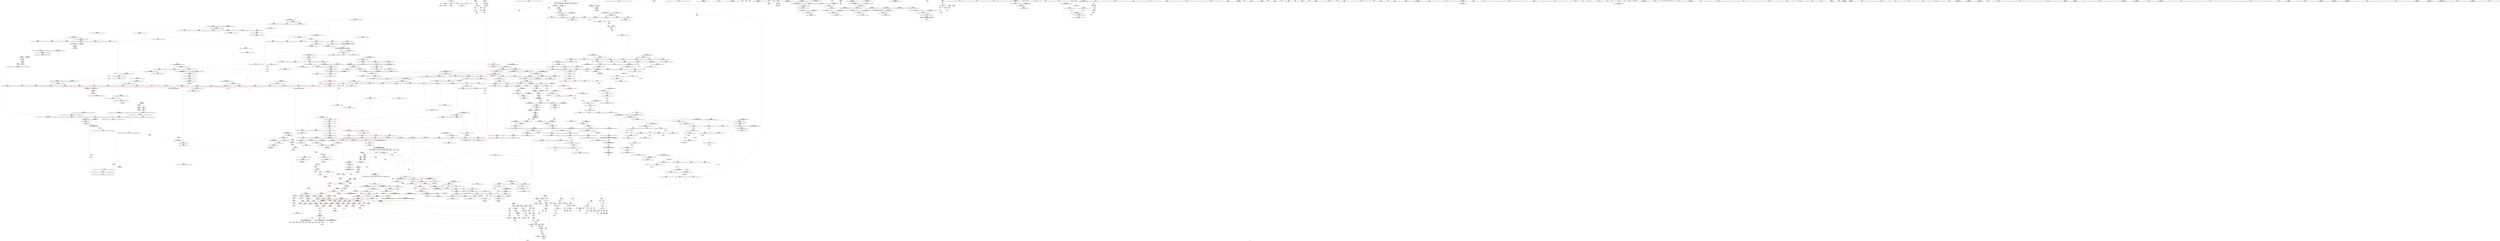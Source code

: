 digraph "SVFG" {
	label="SVFG";

	Node0x5626f860dfa0 [shape=record,color=grey,label="{NodeID: 0\nNullPtr}"];
	Node0x5626f860dfa0 -> Node0x5626f8679e00[style=solid];
	Node0x5626f860dfa0 -> Node0x5626f8697040[style=solid];
	Node0x5626f86807c0 [shape=record,color=blue,label="{NodeID: 775\n186\<--9\ni5\<--\n_Z4workv\n}"];
	Node0x5626f86807c0 -> Node0x5626f870e590[style=dashed];
	Node0x5626f8677240 [shape=record,color=red,label="{NodeID: 443\n150\<--67\n\<--retval\n_Z5checkd\n}"];
	Node0x5626f8677240 -> Node0x5626f867a820[style=solid];
	Node0x5626f866b310 [shape=record,color=green,label="{NodeID: 111\n533\<--534\n_ZSt13__heap_selectIPSt4pairIiiEN9__gnu_cxx5__ops15_Iter_less_iterEEvT_S6_S6_T0_\<--_ZSt13__heap_selectIPSt4pairIiiEN9__gnu_cxx5__ops15_Iter_less_iterEEvT_S6_S6_T0__field_insensitive\n}"];
	Node0x5626f86a1b00 [shape=record,color=blue,label="{NodeID: 886\n1298\<--1297\n\<--\n_ZSt4swapIiENSt9enable_ifIXsr6__and_ISt6__not_ISt15__is_tuple_likeIT_EESt21is_move_constructibleIS3_ESt18is_move_assignableIS3_EEE5valueEvE4typeERS3_SC_\n}"];
	Node0x5626f86a1b00 -> Node0x5626f86937a0[style=dashed];
	Node0x5626f86a1b00 -> Node0x5626f86a1bd0[style=dashed];
	Node0x5626f868cc60 [shape=record,color=red,label="{NodeID: 554\n705\<--676\n\<--__len\n_ZSt11__make_heapIPSt4pairIiiEN9__gnu_cxx5__ops15_Iter_less_iterEEvT_S6_RT0_\n}"];
	Node0x5626f868cc60 -> Node0x5626f86c25b0[style=solid];
	Node0x5626f866f9f0 [shape=record,color=green,label="{NodeID: 222\n1374\<--1375\n_ZSt25__unguarded_linear_insertIPSt4pairIiiEN9__gnu_cxx5__ops14_Val_less_iterEEvT_T0_\<--_ZSt25__unguarded_linear_insertIPSt4pairIiiEN9__gnu_cxx5__ops14_Val_less_iterEEvT_T0__field_insensitive\n}"];
	Node0x5626f87a5eb0 [shape=record,color=black,label="{NodeID: 2104\n1354 = PHI(813, )\n}"];
	Node0x5626f87a5eb0 -> Node0x5626f867d260[style=solid];
	Node0x5626f8692690 [shape=record,color=red,label="{NodeID: 665\n1223\<--1183\n\<--__first.addr\n_ZSt21__unguarded_partitionIPSt4pairIiiEN9__gnu_cxx5__ops15_Iter_less_iterEET_S6_S6_S6_T0_\n}"];
	Node0x5626f8692690 -> Node0x5626f86750f0[style=solid];
	Node0x5626f86fac60 [shape=record,color=black,label="{NodeID: 1440\nMR_6V_2 = PHI(MR_6V_4, MR_6V_1, )\npts\{15 \}\n|{<s0>33}}"];
	Node0x5626f86fac60:s0 -> Node0x5626f86fc370[style=dashed,color=blue];
	Node0x5626f867d810 [shape=record,color=black,label="{NodeID: 333\n1545\<--1550\n_ZSt12__niter_baseIPSt4pairIiiEET_S3__ret\<--\n_ZSt12__niter_baseIPSt4pairIiiEET_S3_\n|{<s0>109|<s1>110|<s2>111}}"];
	Node0x5626f867d810:s0 -> Node0x5626f87a68e0[style=solid,color=blue];
	Node0x5626f867d810:s1 -> Node0x5626f87a6a20[style=solid,color=blue];
	Node0x5626f867d810:s2 -> Node0x5626f87a6b60[style=solid,color=blue];
	Node0x5626f87b48f0 [shape=record,color=black,label="{NodeID: 2215\n1279 = PHI(1267, 1273, )\n0th arg _ZSt4swapIiENSt9enable_ifIXsr6__and_ISt6__not_ISt15__is_tuple_likeIT_EESt21is_move_constructibleIS3_ESt18is_move_assignableIS3_EEE5valueEvE4typeERS3_SC_ }"];
	Node0x5626f87b48f0 -> Node0x5626f86a1890[style=solid];
	Node0x5626f8667230 [shape=record,color=green,label="{NodeID: 1\n7\<--1\n__dso_handle\<--dummyObj\nGlob }"];
	Node0x5626f8680890 [shape=record,color=blue,label="{NodeID: 776\n188\<--238\nmid\<--div\n_Z4workv\n}"];
	Node0x5626f8680890 -> Node0x5626f8688c30[style=dashed];
	Node0x5626f8680890 -> Node0x5626f8688d00[style=dashed];
	Node0x5626f8680890 -> Node0x5626f8688dd0[style=dashed];
	Node0x5626f8680890 -> Node0x5626f870ea90[style=dashed];
	Node0x5626f86988e0 [shape=record,color=yellow,style=double,label="{NodeID: 1551\n220V_1 = ENCHI(MR_220V_0)\npts\{849 \}\nFun[_ZSt13__adjust_heapIPSt4pairIiiElS1_N9__gnu_cxx5__ops15_Iter_less_iterEEvT_T0_S7_T1_T2_]}"];
	Node0x5626f86988e0 -> Node0x5626f868f1c0[style=dashed];
	Node0x5626f8677310 [shape=record,color=red,label="{NodeID: 444\n98\<--69\n\<--t.addr\n_Z5checkd\n}"];
	Node0x5626f8677310 -> Node0x5626f86c4b30[style=solid];
	Node0x5626f866b410 [shape=record,color=green,label="{NodeID: 112\n538\<--539\n_ZSt11__sort_heapIPSt4pairIiiEN9__gnu_cxx5__ops15_Iter_less_iterEEvT_S6_RT0_\<--_ZSt11__sort_heapIPSt4pairIiiEN9__gnu_cxx5__ops15_Iter_less_iterEEvT_S6_RT0__field_insensitive\n}"];
	Node0x5626f86a1bd0 [shape=record,color=blue,label="{NodeID: 887\n1302\<--1301\n\<--\n_ZSt4swapIiENSt9enable_ifIXsr6__and_ISt6__not_ISt15__is_tuple_likeIT_EESt21is_move_constructibleIS3_ESt18is_move_assignableIS3_EEE5valueEvE4typeERS3_SC_\n|{<s0>84|<s1>85}}"];
	Node0x5626f86a1bd0:s0 -> Node0x5626f8745d80[style=dashed,color=blue];
	Node0x5626f86a1bd0:s1 -> Node0x5626f8745ee0[style=dashed,color=blue];
	Node0x5626f868cd30 [shape=record,color=red,label="{NodeID: 555\n723\<--676\n\<--__len\n_ZSt11__make_heapIPSt4pairIiiEN9__gnu_cxx5__ops15_Iter_less_iterEEvT_S6_RT0_\n|{<s0>41}}"];
	Node0x5626f868cd30:s0 -> Node0x5626f87a8e90[style=solid,color=red];
	Node0x5626f866faf0 [shape=record,color=green,label="{NodeID: 223\n1386\<--1387\n__comp\<--__comp_field_insensitive\n_ZSt26__unguarded_insertion_sortIPSt4pairIiiEN9__gnu_cxx5__ops15_Iter_less_iterEEvT_S6_T0_\n}"];
	Node0x5626f87a6020 [shape=record,color=black,label="{NodeID: 2105\n1362 = PHI(1418, )\n}"];
	Node0x5626f8692760 [shape=record,color=red,label="{NodeID: 666\n1202\<--1185\n\<--__last.addr\n_ZSt21__unguarded_partitionIPSt4pairIiiEN9__gnu_cxx5__ops15_Iter_less_iterEET_S6_S6_S6_T0_\n}"];
	Node0x5626f8692760 -> Node0x5626f8674f50[style=solid];
	Node0x5626f86fad50 [shape=record,color=black,label="{NodeID: 1441\nMR_180V_2 = PHI(MR_180V_3, MR_180V_1, )\npts\{677 \}\n}"];
	Node0x5626f867d8e0 [shape=record,color=black,label="{NodeID: 334\n1569\<--1567\nsub.ptr.lhs.cast\<--\n_ZNSt20__copy_move_backwardILb1ELb0ESt26random_access_iterator_tagE13__copy_move_bIPSt4pairIiiES5_EET0_T_S7_S6_\n}"];
	Node0x5626f867d8e0 -> Node0x5626f86c31b0[style=solid];
	Node0x5626f87b4a40 [shape=record,color=black,label="{NodeID: 2216\n1280 = PHI(1269, 1275, )\n1st arg _ZSt4swapIiENSt9enable_ifIXsr6__and_ISt6__not_ISt15__is_tuple_likeIT_EESt21is_move_constructibleIS3_ESt18is_move_assignableIS3_EEE5valueEvE4typeERS3_SC_ }"];
	Node0x5626f87b4a40 -> Node0x5626f86a1960[style=solid];
	Node0x5626f86672c0 [shape=record,color=green,label="{NodeID: 2\n9\<--1\n\<--dummyObj\nCan only get source location for instruction, argument, global var or function.}"];
	Node0x5626f8680960 [shape=record,color=blue,label="{NodeID: 777\n184\<--244\nhi\<--\n_Z4workv\n}"];
	Node0x5626f8680960 -> Node0x5626f870e090[style=dashed];
	Node0x5626f86773e0 [shape=record,color=red,label="{NodeID: 445\n107\<--69\n\<--t.addr\n_Z5checkd\n}"];
	Node0x5626f86773e0 -> Node0x5626f86c3030[style=solid];
	Node0x5626f866b510 [shape=record,color=green,label="{NodeID: 113\n544\<--545\n__comp\<--__comp_field_insensitive\n_ZSt27__unguarded_partition_pivotIPSt4pairIiiEN9__gnu_cxx5__ops15_Iter_less_iterEET_S6_S6_T0_\n}"];
	Node0x5626f86a1ca0 [shape=record,color=blue,label="{NodeID: 888\n1307\<--1306\n__t.addr\<--__t\n_ZSt4moveIRiEONSt16remove_referenceIT_E4typeEOS2_\n}"];
	Node0x5626f86a1ca0 -> Node0x5626f8693870[style=dashed];
	Node0x5626f868ce00 [shape=record,color=red,label="{NodeID: 556\n711\<--678\n\<--__parent\n_ZSt11__make_heapIPSt4pairIiiEN9__gnu_cxx5__ops15_Iter_less_iterEEvT_S6_RT0_\n}"];
	Node0x5626f866fbc0 [shape=record,color=green,label="{NodeID: 224\n1388\<--1389\n__first.addr\<--__first.addr_field_insensitive\n_ZSt26__unguarded_insertion_sortIPSt4pairIiiEN9__gnu_cxx5__ops15_Iter_less_iterEEvT_S6_T0_\n}"];
	Node0x5626f866fbc0 -> Node0x5626f86944a0[style=solid];
	Node0x5626f866fbc0 -> Node0x5626f86a2250[style=solid];
	Node0x5626f87a6130 [shape=record,color=black,label="{NodeID: 2106\n1365 = PHI(813, )\n|{<s0>94}}"];
	Node0x5626f87a6130:s0 -> Node0x5626f87b4170[style=solid,color=red];
	Node0x5626f8692830 [shape=record,color=red,label="{NodeID: 667\n1207\<--1185\n\<--__last.addr\n_ZSt21__unguarded_partitionIPSt4pairIiiEN9__gnu_cxx5__ops15_Iter_less_iterEET_S6_S6_S6_T0_\n|{<s0>80}}"];
	Node0x5626f8692830:s0 -> Node0x5626f87a8870[style=solid,color=red];
	Node0x5626f86fb250 [shape=record,color=black,label="{NodeID: 1442\nMR_182V_2 = PHI(MR_182V_4, MR_182V_1, )\npts\{679 \}\n}"];
	Node0x5626f867d9b0 [shape=record,color=black,label="{NodeID: 335\n1570\<--1568\nsub.ptr.rhs.cast\<--\n_ZNSt20__copy_move_backwardILb1ELb0ESt26random_access_iterator_tagE13__copy_move_bIPSt4pairIiiES5_EET0_T_S7_S6_\n}"];
	Node0x5626f867d9b0 -> Node0x5626f86c31b0[style=solid];
	Node0x5626f87b4b90 [shape=record,color=black,label="{NodeID: 2217\n268 = PHI(221, )\n0th arg _ZSt4sortIPSt4pairIiiEEvT_S3_ }"];
	Node0x5626f87b4b90 -> Node0x5626f8680bd0[style=solid];
	Node0x5626f8667570 [shape=record,color=green,label="{NodeID: 3\n16\<--1\n_ZSt3cin\<--dummyObj\nGlob }"];
	Node0x5626f8680a30 [shape=record,color=blue,label="{NodeID: 778\n182\<--247\nlo\<--\n_Z4workv\n}"];
	Node0x5626f8680a30 -> Node0x5626f870db90[style=dashed];
	Node0x5626f86774b0 [shape=record,color=red,label="{NodeID: 446\n110\<--71\n\<--cur\n_Z5checkd\n}"];
	Node0x5626f86774b0 -> Node0x5626f86c2bb0[style=solid];
	Node0x5626f8670060 [shape=record,color=green,label="{NodeID: 114\n546\<--547\n__first.addr\<--__first.addr_field_insensitive\n_ZSt27__unguarded_partition_pivotIPSt4pairIiiEN9__gnu_cxx5__ops15_Iter_less_iterEET_S6_S6_T0_\n}"];
	Node0x5626f8670060 -> Node0x5626f868aff0[style=solid];
	Node0x5626f8670060 -> Node0x5626f868b0c0[style=solid];
	Node0x5626f8670060 -> Node0x5626f868b190[style=solid];
	Node0x5626f8670060 -> Node0x5626f868b260[style=solid];
	Node0x5626f8670060 -> Node0x5626f868b330[style=solid];
	Node0x5626f8670060 -> Node0x5626f868b400[style=solid];
	Node0x5626f8670060 -> Node0x5626f8681b40[style=solid];
	Node0x5626f86a1d70 [shape=record,color=blue,label="{NodeID: 889\n1320\<--1316\n__first.addr\<--__first\n_ZSt16__insertion_sortIPSt4pairIiiEN9__gnu_cxx5__ops15_Iter_less_iterEEvT_S6_T0_\n}"];
	Node0x5626f86a1d70 -> Node0x5626f8693940[style=dashed];
	Node0x5626f86a1d70 -> Node0x5626f8693a10[style=dashed];
	Node0x5626f86a1d70 -> Node0x5626f8693ae0[style=dashed];
	Node0x5626f86a1d70 -> Node0x5626f8693bb0[style=dashed];
	Node0x5626f86a1d70 -> Node0x5626f8693c80[style=dashed];
	Node0x5626f868ced0 [shape=record,color=red,label="{NodeID: 557\n722\<--678\n\<--__parent\n_ZSt11__make_heapIPSt4pairIiiEN9__gnu_cxx5__ops15_Iter_less_iterEEvT_S6_RT0_\n|{<s0>41}}"];
	Node0x5626f868ced0:s0 -> Node0x5626f87a8d40[style=solid,color=red];
	Node0x5626f866fc90 [shape=record,color=green,label="{NodeID: 225\n1390\<--1391\n__last.addr\<--__last.addr_field_insensitive\n_ZSt26__unguarded_insertion_sortIPSt4pairIiiEN9__gnu_cxx5__ops15_Iter_less_iterEEvT_S6_T0_\n}"];
	Node0x5626f866fc90 -> Node0x5626f8694570[style=solid];
	Node0x5626f866fc90 -> Node0x5626f86a2320[style=solid];
	Node0x5626f87a62a0 [shape=record,color=black,label="{NodeID: 2107\n1367 = PHI(940, )\n}"];
	Node0x5626f8692900 [shape=record,color=red,label="{NodeID: 668\n1210\<--1185\n\<--__last.addr\n_ZSt21__unguarded_partitionIPSt4pairIiiEN9__gnu_cxx5__ops15_Iter_less_iterEET_S6_S6_S6_T0_\n}"];
	Node0x5626f8692900 -> Node0x5626f8675020[style=solid];
	Node0x5626f86fb340 [shape=record,color=black,label="{NodeID: 1443\nMR_186V_2 = PHI(MR_186V_4, MR_186V_1, )\npts\{6810000 \}\n}"];
	Node0x5626f867da80 [shape=record,color=black,label="{NodeID: 336\n1552\<--1591\n_ZNSt20__copy_move_backwardILb1ELb0ESt26random_access_iterator_tagE13__copy_move_bIPSt4pairIiiES5_EET0_T_S7_S6__ret\<--\n_ZNSt20__copy_move_backwardILb1ELb0ESt26random_access_iterator_tagE13__copy_move_bIPSt4pairIiiES5_EET0_T_S7_S6_\n|{<s0>113}}"];
	Node0x5626f867da80:s0 -> Node0x5626f87a6de0[style=solid,color=blue];
	Node0x5626f87b4ca0 [shape=record,color=black,label="{NodeID: 2218\n269 = PHI(220, )\n1st arg _ZSt4sortIPSt4pairIiiEEvT_S3_ }"];
	Node0x5626f87b4ca0 -> Node0x5626f8680ca0[style=solid];
	Node0x5626f8667600 [shape=record,color=green,label="{NodeID: 4\n17\<--1\n.str\<--dummyObj\nGlob }"];
	Node0x5626f8680b00 [shape=record,color=blue,label="{NodeID: 779\n186\<--252\ni5\<--inc11\n_Z4workv\n}"];
	Node0x5626f8680b00 -> Node0x5626f870e590[style=dashed];
	Node0x5626f8698b80 [shape=record,color=yellow,style=double,label="{NodeID: 1554\n226V_1 = ENCHI(MR_226V_0)\npts\{6810000 7770000 8310000 9880000 13270000 14490000 \}\nFun[_ZSt13__adjust_heapIPSt4pairIiiElS1_N9__gnu_cxx5__ops15_Iter_less_iterEEvT_T0_S7_T1_T2_]|{|<s1>52|<s2>54}}"];
	Node0x5626f8698b80 -> Node0x5626f8696790[style=dashed];
	Node0x5626f8698b80:s1 -> Node0x5626f87033b0[style=dashed,color=red];
	Node0x5626f8698b80:s2 -> Node0x5626f87033b0[style=dashed,color=red];
	Node0x5626f8677580 [shape=record,color=red,label="{NodeID: 447\n88\<--73\n\<--i\n_Z5checkd\n}"];
	Node0x5626f8677580 -> Node0x5626f86c7b30[style=solid];
	Node0x5626f86700f0 [shape=record,color=green,label="{NodeID: 115\n548\<--549\n__last.addr\<--__last.addr_field_insensitive\n_ZSt27__unguarded_partition_pivotIPSt4pairIiiEN9__gnu_cxx5__ops15_Iter_less_iterEET_S6_S6_T0_\n}"];
	Node0x5626f86700f0 -> Node0x5626f868b4d0[style=solid];
	Node0x5626f86700f0 -> Node0x5626f868b5a0[style=solid];
	Node0x5626f86700f0 -> Node0x5626f868b670[style=solid];
	Node0x5626f86700f0 -> Node0x5626f8681c10[style=solid];
	Node0x5626f86a1e40 [shape=record,color=blue,label="{NodeID: 890\n1322\<--1317\n__last.addr\<--__last\n_ZSt16__insertion_sortIPSt4pairIiiEN9__gnu_cxx5__ops15_Iter_less_iterEEvT_S6_T0_\n}"];
	Node0x5626f86a1e40 -> Node0x5626f8693d50[style=dashed];
	Node0x5626f86a1e40 -> Node0x5626f8693e20[style=dashed];
	Node0x5626f868cfa0 [shape=record,color=red,label="{NodeID: 558\n734\<--678\n\<--__parent\n_ZSt11__make_heapIPSt4pairIiiEN9__gnu_cxx5__ops15_Iter_less_iterEEvT_S6_RT0_\n}"];
	Node0x5626f868cfa0 -> Node0x5626f86c7cb0[style=solid];
	Node0x5626f866fd60 [shape=record,color=green,label="{NodeID: 226\n1392\<--1393\n__i\<--__i_field_insensitive\n_ZSt26__unguarded_insertion_sortIPSt4pairIiiEN9__gnu_cxx5__ops15_Iter_less_iterEEvT_S6_T0_\n}"];
	Node0x5626f866fd60 -> Node0x5626f8694640[style=solid];
	Node0x5626f866fd60 -> Node0x5626f8694710[style=solid];
	Node0x5626f866fd60 -> Node0x5626f86947e0[style=solid];
	Node0x5626f866fd60 -> Node0x5626f86a23f0[style=solid];
	Node0x5626f866fd60 -> Node0x5626f86a24c0[style=solid];
	Node0x5626f87a63b0 [shape=record,color=black,label="{NodeID: 2108\n1432 = PHI(1514, )\n|{<s0>101}}"];
	Node0x5626f87a63b0:s0 -> Node0x5626f87a9460[style=solid,color=red];
	Node0x5626f86929d0 [shape=record,color=red,label="{NodeID: 669\n1215\<--1185\n\<--__last.addr\n_ZSt21__unguarded_partitionIPSt4pairIiiEN9__gnu_cxx5__ops15_Iter_less_iterEET_S6_S6_S6_T0_\n}"];
	Node0x5626f86929d0 -> Node0x5626f86c7fb0[style=solid];
	Node0x5626f86fcca0 [shape=record,color=black,label="{NodeID: 1444\nMR_188V_2 = PHI(MR_188V_4, MR_188V_1, )\npts\{6810001 \}\n}"];
	Node0x5626f867db50 [shape=record,color=black,label="{NodeID: 337\n1593\<--1609\n_ZNK9__gnu_cxx5__ops14_Val_less_iterclISt4pairIiiEPS4_EEbRT_T0__ret\<--call\n_ZNK9__gnu_cxx5__ops14_Val_less_iterclISt4pairIiiEPS4_EEbRT_T0_\n|{<s0>104}}"];
	Node0x5626f867db50:s0 -> Node0x5626f87a4720[style=solid,color=blue];
	Node0x5626f87b4db0 [shape=record,color=black,label="{NodeID: 2219\n470 = PHI(382, )\n0th arg _ZSt22__final_insertion_sortIPSt4pairIiiEN9__gnu_cxx5__ops15_Iter_less_iterEEvT_S6_T0_ }"];
	Node0x5626f87b4db0 -> Node0x5626f8681730[style=solid];
	Node0x5626f8667690 [shape=record,color=green,label="{NodeID: 5\n19\<--1\n.str.1\<--dummyObj\nGlob }"];
	Node0x5626f8680bd0 [shape=record,color=blue,label="{NodeID: 780\n270\<--268\n__first.addr\<--__first\n_ZSt4sortIPSt4pairIiiEEvT_S3_\n}"];
	Node0x5626f8680bd0 -> Node0x5626f8688ea0[style=dashed];
	Node0x5626f8698d50 [shape=record,color=yellow,style=double,label="{NodeID: 1555\n228V_1 = ENCHI(MR_228V_0)\npts\{6810001 7770001 8310001 9880001 13270001 14490001 \}\nFun[_ZSt13__adjust_heapIPSt4pairIiiElS1_N9__gnu_cxx5__ops15_Iter_less_iterEEvT_T0_S7_T1_T2_]|{|<s1>52|<s2>54}}"];
	Node0x5626f8698d50 -> Node0x5626f8696860[style=dashed];
	Node0x5626f8698d50:s1 -> Node0x5626f87033b0[style=dashed,color=red];
	Node0x5626f8698d50:s2 -> Node0x5626f87033b0[style=dashed,color=red];
	Node0x5626f8677650 [shape=record,color=red,label="{NodeID: 448\n92\<--73\n\<--i\n_Z5checkd\n}"];
	Node0x5626f8677650 -> Node0x5626f867a0d0[style=solid];
	Node0x5626f86701c0 [shape=record,color=green,label="{NodeID: 116\n550\<--551\n__mid\<--__mid_field_insensitive\n_ZSt27__unguarded_partition_pivotIPSt4pairIiiEN9__gnu_cxx5__ops15_Iter_less_iterEET_S6_S6_T0_\n}"];
	Node0x5626f86701c0 -> Node0x5626f868b740[style=solid];
	Node0x5626f86701c0 -> Node0x5626f8681ce0[style=solid];
	Node0x5626f86a1f10 [shape=record,color=blue,label="{NodeID: 891\n1324\<--1342\n__i\<--add.ptr\n_ZSt16__insertion_sortIPSt4pairIiiEN9__gnu_cxx5__ops15_Iter_less_iterEEvT_S6_T0_\n}"];
	Node0x5626f86a1f10 -> Node0x5626f8693ef0[style=dashed];
	Node0x5626f86a1f10 -> Node0x5626f8693fc0[style=dashed];
	Node0x5626f86a1f10 -> Node0x5626f8694090[style=dashed];
	Node0x5626f86a1f10 -> Node0x5626f8694160[style=dashed];
	Node0x5626f86a1f10 -> Node0x5626f8694230[style=dashed];
	Node0x5626f86a1f10 -> Node0x5626f8694300[style=dashed];
	Node0x5626f86a1f10 -> Node0x5626f86943d0[style=dashed];
	Node0x5626f86a1f10 -> Node0x5626f86a2180[style=dashed];
	Node0x5626f86a1f10 -> Node0x5626f8707c90[style=dashed];
	Node0x5626f8701c70 [shape=record,color=yellow,style=double,label="{NodeID: 1666\n254V_1 = ENCHI(MR_254V_0)\npts\{9880000 9880001 \}\nFun[_ZSt11__push_heapIPSt4pairIiiElS1_N9__gnu_cxx5__ops14_Iter_less_valEEvT_T0_S7_T1_RT2_]|{<s0>62|<s1>64|<s2>66}}"];
	Node0x5626f8701c70:s0 -> Node0x5626f872dab0[style=dashed,color=red];
	Node0x5626f8701c70:s1 -> Node0x5626f87033b0[style=dashed,color=red];
	Node0x5626f8701c70:s2 -> Node0x5626f87033b0[style=dashed,color=red];
	Node0x5626f868d070 [shape=record,color=red,label="{NodeID: 559\n738\<--678\n\<--__parent\n_ZSt11__make_heapIPSt4pairIiiEN9__gnu_cxx5__ops15_Iter_less_iterEEvT_S6_RT0_\n}"];
	Node0x5626f868d070 -> Node0x5626f86c4cb0[style=solid];
	Node0x5626f866fe30 [shape=record,color=green,label="{NodeID: 227\n1394\<--1395\nagg.tmp\<--agg.tmp_field_insensitive\n_ZSt26__unguarded_insertion_sortIPSt4pairIiiEN9__gnu_cxx5__ops15_Iter_less_iterEEvT_S6_T0_\n}"];
	Node0x5626f87a6520 [shape=record,color=black,label="{NodeID: 2109\n1436 = PHI(1514, )\n|{<s0>101}}"];
	Node0x5626f87a6520:s0 -> Node0x5626f87a9570[style=solid,color=red];
	Node0x5626f8692aa0 [shape=record,color=red,label="{NodeID: 670\n1221\<--1185\n\<--__last.addr\n_ZSt21__unguarded_partitionIPSt4pairIiiEN9__gnu_cxx5__ops15_Iter_less_iterEET_S6_S6_S6_T0_\n|{<s0>81}}"];
	Node0x5626f8692aa0:s0 -> Node0x5626f87af3d0[style=solid,color=red];
	Node0x5626f86fd170 [shape=record,color=black,label="{NodeID: 1445\nMR_190V_2 = PHI(MR_190V_4, MR_190V_1, )\npts\{6830000 \}\n}"];
	Node0x5626f867dc20 [shape=record,color=purple,label="{NodeID: 338\n47\<--4\n\<--_ZStL8__ioinit\n__cxx_global_var_init\n}"];
	Node0x5626f87b4ec0 [shape=record,color=black,label="{NodeID: 2220\n471 = PHI(383, )\n1st arg _ZSt22__final_insertion_sortIPSt4pairIiiEN9__gnu_cxx5__ops15_Iter_less_iterEEvT_S6_T0_ }"];
	Node0x5626f87b4ec0 -> Node0x5626f8681800[style=solid];
	Node0x5626f8667720 [shape=record,color=green,label="{NodeID: 6\n21\<--1\n.str.2\<--dummyObj\nGlob }"];
	Node0x5626f8680ca0 [shape=record,color=blue,label="{NodeID: 781\n272\<--269\n__last.addr\<--__last\n_ZSt4sortIPSt4pairIiiEEvT_S3_\n}"];
	Node0x5626f8680ca0 -> Node0x5626f8688f70[style=dashed];
	Node0x5626f8698f20 [shape=record,color=yellow,style=double,label="{NodeID: 1556\n50V_1 = ENCHI(MR_50V_0)\npts\{1 \}\nFun[main]}"];
	Node0x5626f8698f20 -> Node0x5626f86770a0[style=dashed];
	Node0x5626f8698f20 -> Node0x5626f8677170[style=dashed];
	Node0x5626f8677720 [shape=record,color=red,label="{NodeID: 449\n101\<--73\n\<--i\n_Z5checkd\n}"];
	Node0x5626f8677720 -> Node0x5626f867a270[style=solid];
	Node0x5626f8670290 [shape=record,color=green,label="{NodeID: 117\n552\<--553\nagg.tmp\<--agg.tmp_field_insensitive\n_ZSt27__unguarded_partition_pivotIPSt4pairIiiEN9__gnu_cxx5__ops15_Iter_less_iterEET_S6_S6_T0_\n}"];
	Node0x5626f86a1fe0 [shape=record,color=blue, style = dotted,label="{NodeID: 892\n1648\<--1650\noffset_0\<--dummyVal\n_ZSt16__insertion_sortIPSt4pairIiiEN9__gnu_cxx5__ops15_Iter_less_iterEEvT_S6_T0_\n|{|<s1>94}}"];
	Node0x5626f86a1fe0 -> Node0x5626f8714990[style=dashed];
	Node0x5626f86a1fe0:s1 -> Node0x5626f87033b0[style=dashed,color=red];
	Node0x5626f8701d50 [shape=record,color=yellow,style=double,label="{NodeID: 1667\n256V_1 = ENCHI(MR_256V_0)\npts\{6810000 6810001 7770000 7770001 8310000 8310001 13270000 13270001 14490000 14490001 \}\nFun[_ZSt11__push_heapIPSt4pairIiiElS1_N9__gnu_cxx5__ops14_Iter_less_valEEvT_T0_S7_T1_RT2_]|{<s0>64|<s1>66}}"];
	Node0x5626f8701d50:s0 -> Node0x5626f87033b0[style=dashed,color=red];
	Node0x5626f8701d50:s1 -> Node0x5626f87033b0[style=dashed,color=red];
	Node0x5626f868d140 [shape=record,color=red,label="{NodeID: 560\n730\<--729\n\<--\n_ZSt11__make_heapIPSt4pairIiiEN9__gnu_cxx5__ops15_Iter_less_iterEEvT_S6_RT0_\n|{<s0>41}}"];
	Node0x5626f868d140:s0 -> Node0x5626f87a8fe0[style=solid,color=red];
	Node0x5626f866ff00 [shape=record,color=green,label="{NodeID: 228\n1396\<--1397\nagg.tmp1\<--agg.tmp1_field_insensitive\n_ZSt26__unguarded_insertion_sortIPSt4pairIiiEN9__gnu_cxx5__ops15_Iter_less_iterEEvT_S6_T0_\n}"];
	Node0x5626f87a6660 [shape=record,color=black,label="{NodeID: 2110\n1438 = PHI(1489, )\n}"];
	Node0x5626f87a6660 -> Node0x5626f867d330[style=solid];
	Node0x5626f8692b70 [shape=record,color=red,label="{NodeID: 671\n1195\<--1187\n\<--__pivot.addr\n_ZSt21__unguarded_partitionIPSt4pairIiiEN9__gnu_cxx5__ops15_Iter_less_iterEET_S6_S6_S6_T0_\n|{<s0>79}}"];
	Node0x5626f8692b70:s0 -> Node0x5626f87a8870[style=solid,color=red];
	Node0x5626f86fd670 [shape=record,color=black,label="{NodeID: 1446\nMR_192V_2 = PHI(MR_192V_4, MR_192V_1, )\npts\{6830001 \}\n}"];
	Node0x5626f867dcf0 [shape=record,color=purple,label="{NodeID: 339\n94\<--13\narrayidx\<--a\n_Z5checkd\n}"];
	Node0x5626f87b4fd0 [shape=record,color=black,label="{NodeID: 2221\n1053 = PHI(1014, )\n0th arg _ZNK9__gnu_cxx5__ops14_Iter_less_valclIPSt4pairIiiES4_EEbT_RT0_ }"];
	Node0x5626f87b4fd0 -> Node0x5626f86a06b0[style=solid];
	Node0x5626f8667f60 [shape=record,color=green,label="{NodeID: 7\n23\<--1\n.str.3\<--dummyObj\nGlob }"];
	Node0x5626f8680d70 [shape=record,color=blue,label="{NodeID: 782\n295\<--9\nretval\<--\nmain\n}"];
	Node0x5626f86777f0 [shape=record,color=red,label="{NodeID: 450\n119\<--73\n\<--i\n_Z5checkd\n}"];
	Node0x5626f86777f0 -> Node0x5626f867a4e0[style=solid];
	Node0x5626f8670360 [shape=record,color=green,label="{NodeID: 118\n554\<--555\nagg.tmp4\<--agg.tmp4_field_insensitive\n_ZSt27__unguarded_partition_pivotIPSt4pairIiiEN9__gnu_cxx5__ops15_Iter_less_iterEET_S6_S6_T0_\n}"];
	Node0x5626f86a20b0 [shape=record,color=blue, style = dotted,label="{NodeID: 893\n1651\<--1653\noffset_1\<--dummyVal\n_ZSt16__insertion_sortIPSt4pairIiiEN9__gnu_cxx5__ops15_Iter_less_iterEEvT_S6_T0_\n|{|<s1>94}}"];
	Node0x5626f86a20b0 -> Node0x5626f8714e90[style=dashed];
	Node0x5626f86a20b0:s1 -> Node0x5626f87033b0[style=dashed,color=red];
	Node0x5626f868d210 [shape=record,color=red,label="{NodeID: 561\n756\<--747\nthis1\<--this.addr\n_ZNK9__gnu_cxx5__ops15_Iter_less_iterclIPSt4pairIiiES5_EEbT_T0_\n}"];
	Node0x5626f866ffd0 [shape=record,color=green,label="{NodeID: 229\n1398\<--1399\nundef.agg.tmp\<--undef.agg.tmp_field_insensitive\n_ZSt26__unguarded_insertion_sortIPSt4pairIiiEN9__gnu_cxx5__ops15_Iter_less_iterEEvT_S6_T0_\n}"];
	Node0x5626f87a67a0 [shape=record,color=black,label="{NodeID: 2111\n1454 = PHI(813, )\n}"];
	Node0x5626f87a67a0 -> Node0x5626f867d4d0[style=solid];
	Node0x5626f8692c40 [shape=record,color=red,label="{NodeID: 672\n1206\<--1187\n\<--__pivot.addr\n_ZSt21__unguarded_partitionIPSt4pairIiiEN9__gnu_cxx5__ops15_Iter_less_iterEET_S6_S6_S6_T0_\n|{<s0>80}}"];
	Node0x5626f8692c40:s0 -> Node0x5626f87a84f0[style=solid,color=red];
	Node0x5626f86fdb70 [shape=record,color=black,label="{NodeID: 1447\nMR_8V_3 = PHI(MR_8V_4, MR_8V_2, )\npts\{68 \}\n}"];
	Node0x5626f86fdb70 -> Node0x5626f8677240[style=dashed];
	Node0x5626f867ddc0 [shape=record,color=purple,label="{NodeID: 340\n95\<--13\nfirst\<--a\n_Z5checkd\n}"];
	Node0x5626f867ddc0 -> Node0x5626f8677c00[style=solid];
	Node0x5626f87b50e0 [shape=record,color=black,label="{NodeID: 2222\n1054 = PHI(1017, )\n1st arg _ZNK9__gnu_cxx5__ops14_Iter_less_valclIPSt4pairIiiES4_EEbT_RT0_ }"];
	Node0x5626f87b50e0 -> Node0x5626f86a0780[style=solid];
	Node0x5626f8667ff0 [shape=record,color=green,label="{NodeID: 8\n25\<--1\nstdin\<--dummyObj\nGlob }"];
	Node0x5626f8680e40 [shape=record,color=blue,label="{NodeID: 783\n299\<--125\ni\<--\nmain\n}"];
	Node0x5626f8680e40 -> Node0x5626f870cc90[style=dashed];
	Node0x5626f86778c0 [shape=record,color=red,label="{NodeID: 451\n143\<--73\n\<--i\n_Z5checkd\n}"];
	Node0x5626f86778c0 -> Node0x5626f86c1230[style=solid];
	Node0x5626f8670430 [shape=record,color=green,label="{NodeID: 119\n575\<--576\n_ZSt22__move_median_to_firstIPSt4pairIiiEN9__gnu_cxx5__ops15_Iter_less_iterEEvT_S6_S6_S6_T0_\<--_ZSt22__move_median_to_firstIPSt4pairIiiEN9__gnu_cxx5__ops15_Iter_less_iterEEvT_S6_S6_S6_T0__field_insensitive\n}"];
	Node0x5626f86a2180 [shape=record,color=blue,label="{NodeID: 894\n1324\<--1379\n__i\<--incdec.ptr\n_ZSt16__insertion_sortIPSt4pairIiiEN9__gnu_cxx5__ops15_Iter_less_iterEEvT_S6_T0_\n}"];
	Node0x5626f86a2180 -> Node0x5626f8693ef0[style=dashed];
	Node0x5626f86a2180 -> Node0x5626f8693fc0[style=dashed];
	Node0x5626f86a2180 -> Node0x5626f8694090[style=dashed];
	Node0x5626f86a2180 -> Node0x5626f8694160[style=dashed];
	Node0x5626f86a2180 -> Node0x5626f8694230[style=dashed];
	Node0x5626f86a2180 -> Node0x5626f8694300[style=dashed];
	Node0x5626f86a2180 -> Node0x5626f86943d0[style=dashed];
	Node0x5626f86a2180 -> Node0x5626f86a2180[style=dashed];
	Node0x5626f86a2180 -> Node0x5626f8707c90[style=dashed];
	Node0x5626f868d2e0 [shape=record,color=red,label="{NodeID: 562\n757\<--749\n\<--__it1.addr\n_ZNK9__gnu_cxx5__ops15_Iter_less_iterclIPSt4pairIiiES5_EEbT_T0_\n|{<s0>42}}"];
	Node0x5626f868d2e0:s0 -> Node0x5626f87afcf0[style=solid,color=red];
	Node0x5626f86782b0 [shape=record,color=green,label="{NodeID: 230\n1422\<--1423\n__first.addr\<--__first.addr_field_insensitive\n_ZSt13move_backwardIPSt4pairIiiES2_ET0_T_S4_S3_\n}"];
	Node0x5626f86782b0 -> Node0x5626f86948b0[style=solid];
	Node0x5626f86782b0 -> Node0x5626f86a2590[style=solid];
	Node0x5626f87a68e0 [shape=record,color=black,label="{NodeID: 2112\n1503 = PHI(1545, )\n|{<s0>112}}"];
	Node0x5626f87a68e0:s0 -> Node0x5626f87b34c0[style=solid,color=red];
	Node0x5626f8692d10 [shape=record,color=red,label="{NodeID: 673\n1236\<--1230\n\<--__a.addr\n_ZSt9iter_swapIPSt4pairIiiES2_EvT_T0_\n|{<s0>82}}"];
	Node0x5626f8692d10:s0 -> Node0x5626f87b0dd0[style=solid,color=red];
	Node0x5626f86fe070 [shape=record,color=black,label="{NodeID: 1448\nMR_16V_4 = PHI(MR_16V_2, MR_16V_3, )\npts\{76 \}\n}"];
	Node0x5626f867de90 [shape=record,color=purple,label="{NodeID: 341\n103\<--13\narrayidx2\<--a\n_Z5checkd\n}"];
	Node0x5626f87b51f0 [shape=record,color=black,label="{NodeID: 2223\n1055 = PHI(987, )\n2nd arg _ZNK9__gnu_cxx5__ops14_Iter_less_valclIPSt4pairIiiES4_EEbT_RT0_ }"];
	Node0x5626f87b51f0 -> Node0x5626f86a0850[style=solid];
	Node0x5626f8668080 [shape=record,color=green,label="{NodeID: 9\n26\<--1\n.str.4\<--dummyObj\nGlob }"];
	Node0x5626f8680f10 [shape=record,color=blue,label="{NodeID: 784\n299\<--332\ni\<--inc\nmain\n}"];
	Node0x5626f8680f10 -> Node0x5626f870cc90[style=dashed];
	Node0x5626f86991f0 [shape=record,color=yellow,style=double,label="{NodeID: 1559\n55V_1 = ENCHI(MR_55V_0)\npts\{298 \}\nFun[main]}"];
	Node0x5626f86991f0 -> Node0x5626f8689040[style=dashed];
	Node0x5626f8677990 [shape=record,color=red,label="{NodeID: 452\n134\<--77\n\<--R\n_Z5checkd\n}"];
	Node0x5626f8677990 -> Node0x5626f86c5d30[style=solid];
	Node0x5626f8670530 [shape=record,color=green,label="{NodeID: 120\n582\<--583\n_ZSt21__unguarded_partitionIPSt4pairIiiEN9__gnu_cxx5__ops15_Iter_less_iterEET_S6_S6_S6_T0_\<--_ZSt21__unguarded_partitionIPSt4pairIiiEN9__gnu_cxx5__ops15_Iter_less_iterEET_S6_S6_S6_T0__field_insensitive\n}"];
	Node0x5626f86a2250 [shape=record,color=blue,label="{NodeID: 895\n1388\<--1384\n__first.addr\<--__first\n_ZSt26__unguarded_insertion_sortIPSt4pairIiiEN9__gnu_cxx5__ops15_Iter_less_iterEEvT_S6_T0_\n}"];
	Node0x5626f86a2250 -> Node0x5626f86944a0[style=dashed];
	Node0x5626f868d3b0 [shape=record,color=red,label="{NodeID: 563\n758\<--751\n\<--__it2.addr\n_ZNK9__gnu_cxx5__ops15_Iter_less_iterclIPSt4pairIiiES5_EEbT_T0_\n|{<s0>42}}"];
	Node0x5626f868d3b0:s0 -> Node0x5626f87afe80[style=solid,color=red];
	Node0x5626f8678380 [shape=record,color=green,label="{NodeID: 231\n1424\<--1425\n__last.addr\<--__last.addr_field_insensitive\n_ZSt13move_backwardIPSt4pairIiiES2_ET0_T_S4_S3_\n}"];
	Node0x5626f8678380 -> Node0x5626f8694980[style=solid];
	Node0x5626f8678380 -> Node0x5626f86a2660[style=solid];
	Node0x5626f87a6a20 [shape=record,color=black,label="{NodeID: 2113\n1507 = PHI(1545, )\n|{<s0>112}}"];
	Node0x5626f87a6a20:s0 -> Node0x5626f87b35d0[style=solid,color=red];
	Node0x5626f8692de0 [shape=record,color=red,label="{NodeID: 674\n1237\<--1232\n\<--__b.addr\n_ZSt9iter_swapIPSt4pairIiiES2_EvT_T0_\n|{<s0>82}}"];
	Node0x5626f8692de0:s0 -> Node0x5626f87b0ee0[style=solid,color=red];
	Node0x5626f86fe570 [shape=record,color=black,label="{NodeID: 1449\nMR_18V_4 = PHI(MR_18V_2, MR_18V_3, )\npts\{78 \}\n}"];
	Node0x5626f867df60 [shape=record,color=purple,label="{NodeID: 342\n104\<--13\nfirst3\<--a\n_Z5checkd\n}"];
	Node0x5626f867df60 -> Node0x5626f8677cd0[style=solid];
	Node0x5626f87b5300 [shape=record,color=black,label="{NodeID: 2224\n1594 = PHI(1444, )\n0th arg _ZNK9__gnu_cxx5__ops14_Val_less_iterclISt4pairIiiEPS4_EEbRT_T0_ }"];
	Node0x5626f87b5300 -> Node0x5626f86a3ab0[style=solid];
	Node0x5626f8668140 [shape=record,color=green,label="{NodeID: 10\n28\<--1\n.str.5\<--dummyObj\nGlob }"];
	Node0x5626f8680fe0 [shape=record,color=blue,label="{NodeID: 785\n351\<--347\n__first.addr\<--__first\n_ZSt6__sortIPSt4pairIiiEN9__gnu_cxx5__ops15_Iter_less_iterEEvT_S6_T0_\n}"];
	Node0x5626f8680fe0 -> Node0x5626f8689380[style=dashed];
	Node0x5626f8680fe0 -> Node0x5626f8689450[style=dashed];
	Node0x5626f8680fe0 -> Node0x5626f8689520[style=dashed];
	Node0x5626f8680fe0 -> Node0x5626f86895f0[style=dashed];
	Node0x5626f8677a60 [shape=record,color=red,label="{NodeID: 453\n133\<--79\n\<--curR\n_Z5checkd\n}"];
	Node0x5626f8677a60 -> Node0x5626f86c5d30[style=solid];
	Node0x5626f8670630 [shape=record,color=green,label="{NodeID: 121\n589\<--590\n__comp\<--__comp_field_insensitive\n_ZSt13__heap_selectIPSt4pairIiiEN9__gnu_cxx5__ops15_Iter_less_iterEEvT_S6_S6_T0_\n|{<s0>33|<s1>34|<s2>35}}"];
	Node0x5626f8670630:s0 -> Node0x5626f87b0230[style=solid,color=red];
	Node0x5626f8670630:s1 -> Node0x5626f87a7c60[style=solid,color=red];
	Node0x5626f8670630:s2 -> Node0x5626f87b0880[style=solid,color=red];
	Node0x5626f86a2320 [shape=record,color=blue,label="{NodeID: 896\n1390\<--1385\n__last.addr\<--__last\n_ZSt26__unguarded_insertion_sortIPSt4pairIiiEN9__gnu_cxx5__ops15_Iter_less_iterEEvT_S6_T0_\n}"];
	Node0x5626f86a2320 -> Node0x5626f8694570[style=dashed];
	Node0x5626f868d480 [shape=record,color=red,label="{NodeID: 564\n791\<--768\n\<--__first.addr\n_ZSt10__pop_heapIPSt4pairIiiEN9__gnu_cxx5__ops15_Iter_less_iterEEvT_S6_S6_RT0_\n|{<s0>45}}"];
	Node0x5626f868d480:s0 -> Node0x5626f87b1870[style=solid,color=red];
	Node0x5626f8678450 [shape=record,color=green,label="{NodeID: 232\n1426\<--1427\n__result.addr\<--__result.addr_field_insensitive\n_ZSt13move_backwardIPSt4pairIiiES2_ET0_T_S4_S3_\n}"];
	Node0x5626f8678450 -> Node0x5626f8694a50[style=solid];
	Node0x5626f8678450 -> Node0x5626f86a2730[style=solid];
	Node0x5626f87a6b60 [shape=record,color=black,label="{NodeID: 2114\n1509 = PHI(1545, )\n|{<s0>112}}"];
	Node0x5626f87a6b60:s0 -> Node0x5626f87b36e0[style=solid,color=red];
	Node0x5626f8692eb0 [shape=record,color=red,label="{NodeID: 675\n1251\<--1245\n\<--__x.addr\n_ZSt4swapIiiENSt9enable_ifIXsr6__and_ISt14__is_swappableIT_ES1_IT0_EEE5valueEvE4typeERSt4pairIS2_S4_ESA_\n|{<s0>83}}"];
	Node0x5626f8692eb0:s0 -> Node0x5626f87b3190[style=solid,color=red];
	Node0x5626f86fea70 [shape=record,color=black,label="{NodeID: 1450\nMR_20V_4 = PHI(MR_20V_2, MR_20V_3, )\npts\{80 \}\n}"];
	Node0x5626f867e030 [shape=record,color=purple,label="{NodeID: 343\n121\<--13\narrayidx8\<--a\n_Z5checkd\n}"];
	Node0x5626f87b5410 [shape=record,color=black,label="{NodeID: 2225\n1595 = PHI(1448, )\n1st arg _ZNK9__gnu_cxx5__ops14_Val_less_iterclISt4pairIiiEPS4_EEbRT_T0_ }"];
	Node0x5626f87b5410 -> Node0x5626f86a3b80[style=solid];
	Node0x5626f8668240 [shape=record,color=green,label="{NodeID: 11\n30\<--1\nstdout\<--dummyObj\nGlob }"];
	Node0x5626f86810b0 [shape=record,color=blue,label="{NodeID: 786\n353\<--348\n__last.addr\<--__last\n_ZSt6__sortIPSt4pairIiiEN9__gnu_cxx5__ops15_Iter_less_iterEEvT_S6_T0_\n}"];
	Node0x5626f86810b0 -> Node0x5626f86896c0[style=dashed];
	Node0x5626f86810b0 -> Node0x5626f8689790[style=dashed];
	Node0x5626f86810b0 -> Node0x5626f8689860[style=dashed];
	Node0x5626f86810b0 -> Node0x5626f8689930[style=dashed];
	Node0x5626f86993b0 [shape=record,color=yellow,style=double,label="{NodeID: 1561\n59V_1 = ENCHI(MR_59V_0)\npts\{10 12 \}\nFun[main]|{<s0>18|<s1>18}}"];
	Node0x5626f86993b0:s0 -> Node0x5626f869d520[style=dashed,color=red];
	Node0x5626f86993b0:s1 -> Node0x5626f869d630[style=dashed,color=red];
	Node0x5626f8677b30 [shape=record,color=red,label="{NodeID: 454\n140\<--79\n\<--curR\n_Z5checkd\n}"];
	Node0x5626f8677b30 -> Node0x5626f86977c0[style=solid];
	Node0x5626f8670700 [shape=record,color=green,label="{NodeID: 122\n591\<--592\n__first.addr\<--__first.addr_field_insensitive\n_ZSt13__heap_selectIPSt4pairIiiEN9__gnu_cxx5__ops15_Iter_less_iterEEvT_S6_S6_T0_\n}"];
	Node0x5626f8670700 -> Node0x5626f868b810[style=solid];
	Node0x5626f8670700 -> Node0x5626f868b8e0[style=solid];
	Node0x5626f8670700 -> Node0x5626f868b9b0[style=solid];
	Node0x5626f8670700 -> Node0x5626f8681db0[style=solid];
	Node0x5626f86a23f0 [shape=record,color=blue,label="{NodeID: 897\n1392\<--1402\n__i\<--\n_ZSt26__unguarded_insertion_sortIPSt4pairIiiEN9__gnu_cxx5__ops15_Iter_less_iterEEvT_S6_T0_\n}"];
	Node0x5626f86a23f0 -> Node0x5626f8713a90[style=dashed];
	Node0x5626f87022a0 [shape=record,color=yellow,style=double,label="{NodeID: 1672\n6V_1 = ENCHI(MR_6V_0)\npts\{15 \}\nFun[_ZNSt4pairIiiE4swapERS0_]|{<s0>84|<s1>84|<s2>84}}"];
	Node0x5626f87022a0:s0 -> Node0x5626f8693600[style=dashed,color=red];
	Node0x5626f87022a0:s1 -> Node0x5626f86936d0[style=dashed,color=red];
	Node0x5626f87022a0:s2 -> Node0x5626f86a1b00[style=dashed,color=red];
	Node0x5626f868d550 [shape=record,color=red,label="{NodeID: 565\n797\<--768\n\<--__first.addr\n_ZSt10__pop_heapIPSt4pairIiiEN9__gnu_cxx5__ops15_Iter_less_iterEEvT_S6_S6_RT0_\n|{<s0>49}}"];
	Node0x5626f868d550:s0 -> Node0x5626f87a8bf0[style=solid,color=red];
	Node0x5626f8678520 [shape=record,color=green,label="{NodeID: 233\n1433\<--1434\n_ZSt12__miter_baseIPSt4pairIiiEET_S3_\<--_ZSt12__miter_baseIPSt4pairIiiEET_S3__field_insensitive\n}"];
	Node0x5626f87a6ca0 [shape=record,color=black,label="{NodeID: 2115\n1510 = PHI(1521, )\n}"];
	Node0x5626f87a6ca0 -> Node0x5626f867d5a0[style=solid];
	Node0x5626f8692f80 [shape=record,color=red,label="{NodeID: 676\n1252\<--1247\n\<--__y.addr\n_ZSt4swapIiiENSt9enable_ifIXsr6__and_ISt14__is_swappableIT_ES1_IT0_EEE5valueEvE4typeERSt4pairIS2_S4_ESA_\n|{<s0>83}}"];
	Node0x5626f8692f80:s0 -> Node0x5626f87b32a0[style=solid,color=red];
	Node0x5626f86fef70 [shape=record,color=black,label="{NodeID: 1451\nMR_22V_4 = PHI(MR_22V_2, MR_22V_3, )\npts\{82 \}\n}"];
	Node0x5626f867e100 [shape=record,color=purple,label="{NodeID: 344\n122\<--13\nsecond\<--a\n_Z5checkd\n}"];
	Node0x5626f867e100 -> Node0x5626f8677e70[style=solid];
	Node0x5626f87b5520 [shape=record,color=black,label="{NodeID: 2226\n1596 = PHI(1464, )\n2nd arg _ZNK9__gnu_cxx5__ops14_Val_less_iterclISt4pairIiiEPS4_EEbRT_T0_ }"];
	Node0x5626f87b5520 -> Node0x5626f86a3c50[style=solid];
	Node0x5626f8668340 [shape=record,color=green,label="{NodeID: 12\n31\<--1\n_ZSt4cout\<--dummyObj\nGlob }"];
	Node0x5626f8681180 [shape=record,color=blue,label="{NodeID: 787\n399\<--394\n__first.addr\<--__first\n_ZSt16__introsort_loopIPSt4pairIiiElN9__gnu_cxx5__ops15_Iter_less_iterEEvT_S6_T0_T1_\n}"];
	Node0x5626f8681180 -> Node0x5626f8689a00[style=dashed];
	Node0x5626f8681180 -> Node0x5626f8689ad0[style=dashed];
	Node0x5626f8681180 -> Node0x5626f8689ba0[style=dashed];
	Node0x5626f8677c00 [shape=record,color=red,label="{NodeID: 455\n96\<--95\n\<--first\n_Z5checkd\n}"];
	Node0x5626f8677c00 -> Node0x5626f867a1a0[style=solid];
	Node0x5626f86707d0 [shape=record,color=green,label="{NodeID: 123\n593\<--594\n__middle.addr\<--__middle.addr_field_insensitive\n_ZSt13__heap_selectIPSt4pairIiiEN9__gnu_cxx5__ops15_Iter_less_iterEEvT_S6_S6_T0_\n}"];
	Node0x5626f86707d0 -> Node0x5626f868ba80[style=solid];
	Node0x5626f86707d0 -> Node0x5626f868bb50[style=solid];
	Node0x5626f86707d0 -> Node0x5626f868bc20[style=solid];
	Node0x5626f86707d0 -> Node0x5626f8681e80[style=solid];
	Node0x5626f86a24c0 [shape=record,color=blue,label="{NodeID: 898\n1392\<--1414\n__i\<--incdec.ptr\n_ZSt26__unguarded_insertion_sortIPSt4pairIiiEN9__gnu_cxx5__ops15_Iter_less_iterEEvT_S6_T0_\n}"];
	Node0x5626f86a24c0 -> Node0x5626f8713a90[style=dashed];
	Node0x5626f868d620 [shape=record,color=red,label="{NodeID: 566\n799\<--768\n\<--__first.addr\n_ZSt10__pop_heapIPSt4pairIiiEN9__gnu_cxx5__ops15_Iter_less_iterEEvT_S6_S6_RT0_\n}"];
	Node0x5626f868d620 -> Node0x5626f867c560[style=solid];
	Node0x5626f8678620 [shape=record,color=green,label="{NodeID: 234\n1439\<--1440\n_ZSt23__copy_move_backward_a2ILb1EPSt4pairIiiES2_ET1_T0_S4_S3_\<--_ZSt23__copy_move_backward_a2ILb1EPSt4pairIiiES2_ET1_T0_S4_S3__field_insensitive\n}"];
	Node0x5626f87a6de0 [shape=record,color=black,label="{NodeID: 2116\n1541 = PHI(1552, )\n}"];
	Node0x5626f87a6de0 -> Node0x5626f867d740[style=solid];
	Node0x5626f8693050 [shape=record,color=red,label="{NodeID: 677\n1266\<--1260\nthis1\<--this.addr\n_ZNSt4pairIiiE4swapERS0_\n}"];
	Node0x5626f8693050 -> Node0x5626f86751c0[style=solid];
	Node0x5626f8693050 -> Node0x5626f8675290[style=solid];
	Node0x5626f86ff470 [shape=record,color=black,label="{NodeID: 1452\nMR_6V_4 = PHI(MR_6V_5, MR_6V_3, )\npts\{15 \}\n|{<s0>21}}"];
	Node0x5626f86ff470:s0 -> Node0x5626f8713590[style=dashed,color=blue];
	Node0x5626f867e1d0 [shape=record,color=purple,label="{NodeID: 345\n202\<--13\narrayidx\<--a\n_Z4workv\n}"];
	Node0x5626f8668440 [shape=record,color=green,label="{NodeID: 13\n32\<--1\n.str.6\<--dummyObj\nGlob }"];
	Node0x5626f8681250 [shape=record,color=blue,label="{NodeID: 788\n401\<--395\n__last.addr\<--__last\n_ZSt16__introsort_loopIPSt4pairIiiElN9__gnu_cxx5__ops15_Iter_less_iterEEvT_S6_T0_T1_\n}"];
	Node0x5626f8681250 -> Node0x5626f8716790[style=dashed];
	Node0x5626f8677cd0 [shape=record,color=red,label="{NodeID: 456\n105\<--104\n\<--first3\n_Z5checkd\n}"];
	Node0x5626f8677cd0 -> Node0x5626f867a340[style=solid];
	Node0x5626f86708a0 [shape=record,color=green,label="{NodeID: 124\n595\<--596\n__last.addr\<--__last.addr_field_insensitive\n_ZSt13__heap_selectIPSt4pairIiiEN9__gnu_cxx5__ops15_Iter_less_iterEEvT_S6_S6_T0_\n}"];
	Node0x5626f86708a0 -> Node0x5626f868bcf0[style=solid];
	Node0x5626f86708a0 -> Node0x5626f8681f50[style=solid];
	Node0x5626f86a2590 [shape=record,color=blue,label="{NodeID: 899\n1422\<--1419\n__first.addr\<--__first\n_ZSt13move_backwardIPSt4pairIiiES2_ET0_T_S4_S3_\n}"];
	Node0x5626f86a2590 -> Node0x5626f86948b0[style=dashed];
	Node0x5626f868d6f0 [shape=record,color=red,label="{NodeID: 567\n798\<--770\n\<--__last.addr\n_ZSt10__pop_heapIPSt4pairIiiEN9__gnu_cxx5__ops15_Iter_less_iterEEvT_S6_S6_RT0_\n}"];
	Node0x5626f868d6f0 -> Node0x5626f867c490[style=solid];
	Node0x5626f8678720 [shape=record,color=green,label="{NodeID: 235\n1444\<--1445\n__comp\<--__comp_field_insensitive\n_ZSt25__unguarded_linear_insertIPSt4pairIiiEN9__gnu_cxx5__ops14_Val_less_iterEEvT_T0_\n|{<s0>104}}"];
	Node0x5626f8678720:s0 -> Node0x5626f87b5300[style=solid,color=red];
	Node0x5626f87a6f20 [shape=record,color=black,label="{NodeID: 2117\n1581 = PHI(813, )\n|{<s0>115}}"];
	Node0x5626f87a6f20:s0 -> Node0x5626f87b4170[style=solid,color=red];
	Node0x5626f8693120 [shape=record,color=red,label="{NodeID: 678\n1268\<--1262\n\<--__p.addr\n_ZNSt4pairIiiE4swapERS0_\n}"];
	Node0x5626f8693120 -> Node0x5626f8675360[style=solid];
	Node0x5626f86ff970 [shape=record,color=black,label="{NodeID: 1453\nMR_26V_3 = PHI(MR_26V_4, MR_26V_2, )\npts\{156 \}\n}"];
	Node0x5626f86ff970 -> Node0x5626f8677f40[style=dashed];
	Node0x5626f867e2a0 [shape=record,color=purple,label="{NodeID: 346\n203\<--13\nfirst\<--a\n_Z4workv\n}"];
	Node0x5626f8668540 [shape=record,color=green,label="{NodeID: 14\n34\<--1\n.str.7\<--dummyObj\nGlob }"];
	Node0x5626f8681320 [shape=record,color=blue,label="{NodeID: 789\n403\<--396\n__depth_limit.addr\<--__depth_limit\n_ZSt16__introsort_loopIPSt4pairIiiElN9__gnu_cxx5__ops15_Iter_less_iterEEvT_S6_T0_T1_\n}"];
	Node0x5626f8681320 -> Node0x5626f8716c90[style=dashed];
	Node0x5626f8677da0 [shape=record,color=red,label="{NodeID: 457\n118\<--115\n\<--call\n_Z5checkd\n}"];
	Node0x5626f8677da0 -> Node0x5626f86c0ab0[style=solid];
	Node0x5626f8670970 [shape=record,color=green,label="{NodeID: 125\n597\<--598\n__i\<--__i_field_insensitive\n_ZSt13__heap_selectIPSt4pairIiiEN9__gnu_cxx5__ops15_Iter_less_iterEEvT_S6_S6_T0_\n}"];
	Node0x5626f8670970 -> Node0x5626f868bdc0[style=solid];
	Node0x5626f8670970 -> Node0x5626f868be90[style=solid];
	Node0x5626f8670970 -> Node0x5626f868bf60[style=solid];
	Node0x5626f8670970 -> Node0x5626f868c030[style=solid];
	Node0x5626f8670970 -> Node0x5626f8682020[style=solid];
	Node0x5626f8670970 -> Node0x5626f86820f0[style=solid];
	Node0x5626f86a2660 [shape=record,color=blue,label="{NodeID: 900\n1424\<--1420\n__last.addr\<--__last\n_ZSt13move_backwardIPSt4pairIiiES2_ET0_T_S4_S3_\n}"];
	Node0x5626f86a2660 -> Node0x5626f8694980[style=dashed];
	Node0x5626f868d7c0 [shape=record,color=red,label="{NodeID: 568\n786\<--772\n\<--__result.addr\n_ZSt10__pop_heapIPSt4pairIiiEN9__gnu_cxx5__ops15_Iter_less_iterEEvT_S6_S6_RT0_\n|{<s0>43}}"];
	Node0x5626f868d7c0:s0 -> Node0x5626f87b1870[style=solid,color=red];
	Node0x5626f86787f0 [shape=record,color=green,label="{NodeID: 236\n1446\<--1447\n__last.addr\<--__last.addr_field_insensitive\n_ZSt25__unguarded_linear_insertIPSt4pairIiiEN9__gnu_cxx5__ops14_Val_less_iterEEvT_T0_\n}"];
	Node0x5626f86787f0 -> Node0x5626f8694b20[style=solid];
	Node0x5626f86787f0 -> Node0x5626f8694bf0[style=solid];
	Node0x5626f86787f0 -> Node0x5626f8694cc0[style=solid];
	Node0x5626f86787f0 -> Node0x5626f8694d90[style=solid];
	Node0x5626f86787f0 -> Node0x5626f86a2800[style=solid];
	Node0x5626f86787f0 -> Node0x5626f86a2c10[style=solid];
	Node0x5626f87a7060 [shape=record,color=black,label="{NodeID: 2118\n1585 = PHI(940, )\n}"];
	Node0x5626f86931f0 [shape=record,color=red,label="{NodeID: 679\n1274\<--1262\n\<--__p.addr\n_ZNSt4pairIiiE4swapERS0_\n}"];
	Node0x5626f86931f0 -> Node0x5626f8675430[style=solid];
	Node0x5626f867e370 [shape=record,color=purple,label="{NodeID: 347\n206\<--13\narrayidx3\<--a\n_Z4workv\n}"];
	Node0x5626f8668640 [shape=record,color=green,label="{NodeID: 15\n37\<--1\n\<--dummyObj\nCan only get source location for instruction, argument, global var or function.}"];
	Node0x5626f86813f0 [shape=record,color=blue,label="{NodeID: 790\n403\<--438\n__depth_limit.addr\<--dec\n_ZSt16__introsort_loopIPSt4pairIiiElN9__gnu_cxx5__ops15_Iter_less_iterEEvT_S6_T0_T1_\n}"];
	Node0x5626f86813f0 -> Node0x5626f868a220[style=dashed];
	Node0x5626f86813f0 -> Node0x5626f8716c90[style=dashed];
	Node0x5626f8677e70 [shape=record,color=red,label="{NodeID: 458\n123\<--122\n\<--second\n_Z5checkd\n}"];
	Node0x5626f8677e70 -> Node0x5626f86c22b0[style=solid];
	Node0x5626f8670a40 [shape=record,color=green,label="{NodeID: 126\n605\<--606\n_ZSt11__make_heapIPSt4pairIiiEN9__gnu_cxx5__ops15_Iter_less_iterEEvT_S6_RT0_\<--_ZSt11__make_heapIPSt4pairIiiEN9__gnu_cxx5__ops15_Iter_less_iterEEvT_S6_RT0__field_insensitive\n}"];
	Node0x5626f86a2730 [shape=record,color=blue,label="{NodeID: 901\n1426\<--1421\n__result.addr\<--__result\n_ZSt13move_backwardIPSt4pairIiiES2_ET0_T_S4_S3_\n}"];
	Node0x5626f86a2730 -> Node0x5626f8694a50[style=dashed];
	Node0x5626f8702680 [shape=record,color=yellow,style=double,label="{NodeID: 1676\n6V_1 = ENCHI(MR_6V_0)\npts\{15 \}\nFun[_ZSt22__copy_move_backward_aILb1EPSt4pairIiiES2_ET1_T0_S4_S3_]|{<s0>113}}"];
	Node0x5626f8702680:s0 -> Node0x5626f8712190[style=dashed,color=red];
	Node0x5626f868d890 [shape=record,color=red,label="{NodeID: 569\n793\<--772\n\<--__result.addr\n_ZSt10__pop_heapIPSt4pairIiiEN9__gnu_cxx5__ops15_Iter_less_iterEEvT_S6_S6_RT0_\n|{<s0>46}}"];
	Node0x5626f868d890:s0 -> Node0x5626f87b3e00[style=solid,color=red];
	Node0x5626f86788c0 [shape=record,color=green,label="{NodeID: 237\n1448\<--1449\n__val\<--__val_field_insensitive\n_ZSt25__unguarded_linear_insertIPSt4pairIiiEN9__gnu_cxx5__ops14_Val_less_iterEEvT_T0_\n|{|<s1>104|<s2>107}}"];
	Node0x5626f86788c0 -> Node0x5626f867d400[style=solid];
	Node0x5626f86788c0:s1 -> Node0x5626f87b5410[style=solid,color=red];
	Node0x5626f86788c0:s2 -> Node0x5626f87b1870[style=solid,color=red];
	Node0x5626f87a7170 [shape=record,color=black,label="{NodeID: 2119\n1609 = PHI(1070, )\n}"];
	Node0x5626f87a7170 -> Node0x5626f867db50[style=solid];
	Node0x5626f86932c0 [shape=record,color=red,label="{NodeID: 680\n1289\<--1281\n\<--__a.addr\n_ZSt4swapIiENSt9enable_ifIXsr6__and_ISt6__not_ISt15__is_tuple_likeIT_EESt21is_move_constructibleIS3_ESt18is_move_assignableIS3_EEE5valueEvE4typeERS3_SC_\n|{<s0>86}}"];
	Node0x5626f86932c0:s0 -> Node0x5626f87b3b20[style=solid,color=red];
	Node0x5626f8700370 [shape=record,color=black,label="{NodeID: 1455\nMR_6V_5 = PHI(MR_6V_4, MR_6V_2, MR_6V_2, )\npts\{15 \}\n|{|<s2>59}}"];
	Node0x5626f8700370 -> Node0x5626f8696790[style=dashed];
	Node0x5626f8700370 -> Node0x5626f8696860[style=dashed];
	Node0x5626f8700370:s2 -> Node0x5626f8701270[style=dashed,color=red];
	Node0x5626f867e440 [shape=record,color=purple,label="{NodeID: 348\n207\<--13\nsecond\<--a\n_Z4workv\n}"];
	Node0x5626f8668740 [shape=record,color=green,label="{NodeID: 16\n85\<--1\n\<--dummyObj\nCan only get source location for instruction, argument, global var or function.}"];
	Node0x5626f86814c0 [shape=record,color=blue,label="{NodeID: 791\n407\<--443\n__cut\<--call\n_ZSt16__introsort_loopIPSt4pairIiiElN9__gnu_cxx5__ops15_Iter_less_iterEEvT_S6_T0_T1_\n}"];
	Node0x5626f86814c0 -> Node0x5626f868a2f0[style=dashed];
	Node0x5626f86814c0 -> Node0x5626f868a3c0[style=dashed];
	Node0x5626f86814c0 -> Node0x5626f8717190[style=dashed];
	Node0x5626f8677f40 [shape=record,color=red,label="{NodeID: 459\n175\<--155\n\<--retval\n_ZSt3maxIdERKT_S2_S2_\n}"];
	Node0x5626f8677f40 -> Node0x5626f867a8f0[style=solid];
	Node0x5626f8670b40 [shape=record,color=green,label="{NodeID: 127\n617\<--618\n_ZNK9__gnu_cxx5__ops15_Iter_less_iterclIPSt4pairIiiES5_EEbT_T0_\<--_ZNK9__gnu_cxx5__ops15_Iter_less_iterclIPSt4pairIiiES5_EEbT_T0__field_insensitive\n}"];
	Node0x5626f86a2800 [shape=record,color=blue,label="{NodeID: 902\n1446\<--1443\n__last.addr\<--__last\n_ZSt25__unguarded_linear_insertIPSt4pairIiiEN9__gnu_cxx5__ops14_Val_less_iterEEvT_T0_\n}"];
	Node0x5626f86a2800 -> Node0x5626f8694b20[style=dashed];
	Node0x5626f86a2800 -> Node0x5626f8694bf0[style=dashed];
	Node0x5626f86a2800 -> Node0x5626f8709090[style=dashed];
	Node0x5626f868d960 [shape=record,color=red,label="{NodeID: 570\n808\<--774\n\<--__comp.addr\n_ZSt10__pop_heapIPSt4pairIiiEN9__gnu_cxx5__ops15_Iter_less_iterEEvT_S6_S6_RT0_\n}"];
	Node0x5626f8678990 [shape=record,color=green,label="{NodeID: 238\n1450\<--1451\n__next\<--__next_field_insensitive\n_ZSt25__unguarded_linear_insertIPSt4pairIiiEN9__gnu_cxx5__ops14_Val_less_iterEEvT_T0_\n}"];
	Node0x5626f8678990 -> Node0x5626f8694e60[style=solid];
	Node0x5626f8678990 -> Node0x5626f8694f30[style=solid];
	Node0x5626f8678990 -> Node0x5626f8695000[style=solid];
	Node0x5626f8678990 -> Node0x5626f86950d0[style=solid];
	Node0x5626f8678990 -> Node0x5626f86951a0[style=solid];
	Node0x5626f8678990 -> Node0x5626f86a2a70[style=solid];
	Node0x5626f8678990 -> Node0x5626f86a2b40[style=solid];
	Node0x5626f8678990 -> Node0x5626f86a2ce0[style=solid];
	Node0x5626f87a72e0 [shape=record,color=black,label="{NodeID: 2120\n1421 = PHI(1361, )\n2nd arg _ZSt13move_backwardIPSt4pairIiiES2_ET0_T_S4_S3_ }"];
	Node0x5626f87a72e0 -> Node0x5626f86a2730[style=solid];
	Node0x5626f8693390 [shape=record,color=red,label="{NodeID: 681\n1298\<--1281\n\<--__a.addr\n_ZSt4swapIiENSt9enable_ifIXsr6__and_ISt6__not_ISt15__is_tuple_likeIT_EESt21is_move_constructibleIS3_ESt18is_move_assignableIS3_EEE5valueEvE4typeERS3_SC_\n}"];
	Node0x5626f8693390 -> Node0x5626f86a1b00[style=solid];
	Node0x5626f8700870 [shape=record,color=black,label="{NodeID: 1456\nMR_212V_6 = PHI(MR_212V_5, MR_212V_3, MR_212V_3, )\npts\{837 \}\n}"];
	Node0x5626f8700870 -> Node0x5626f868e4c0[style=dashed];
	Node0x5626f867e510 [shape=record,color=purple,label="{NodeID: 349\n219\<--13\n\<--a\n_Z4workv\n}"];
	Node0x5626f8668840 [shape=record,color=green,label="{NodeID: 17\n125\<--1\n\<--dummyObj\nCan only get source location for instruction, argument, global var or function.}"];
	Node0x5626f8681590 [shape=record,color=blue,label="{NodeID: 792\n401\<--451\n__last.addr\<--\n_ZSt16__introsort_loopIPSt4pairIiiElN9__gnu_cxx5__ops15_Iter_less_iterEEvT_S6_T0_T1_\n}"];
	Node0x5626f8681590 -> Node0x5626f8716790[style=dashed];
	Node0x5626f8699920 [shape=record,color=yellow,style=double,label="{NodeID: 1567\n235V_1 = ENCHI(MR_235V_0)\npts\{6810000 6810001 7770000 7770001 8310000 8310001 9880000 9880001 13270000 13270001 14490000 14490001 \}\nFun[_ZNSt20__copy_move_backwardILb1ELb0ESt26random_access_iterator_tagE13__copy_move_bIPSt4pairIiiES5_EET0_T_S7_S6_]|{<s0>115}}"];
	Node0x5626f8699920:s0 -> Node0x5626f87033b0[style=dashed,color=red];
	Node0x5626f8678010 [shape=record,color=red,label="{NodeID: 460\n163\<--157\n\<--__a.addr\n_ZSt3maxIdERKT_S2_S2_\n}"];
	Node0x5626f8678010 -> Node0x5626f8688340[style=solid];
	Node0x5626f8670c40 [shape=record,color=green,label="{NodeID: 128\n624\<--625\n_ZSt10__pop_heapIPSt4pairIiiEN9__gnu_cxx5__ops15_Iter_less_iterEEvT_S6_S6_RT0_\<--_ZSt10__pop_heapIPSt4pairIiiEN9__gnu_cxx5__ops15_Iter_less_iterEEvT_S6_S6_RT0__field_insensitive\n}"];
	Node0x5626f86a28d0 [shape=record,color=blue, style = dotted,label="{NodeID: 903\n1654\<--1656\noffset_0\<--dummyVal\n_ZSt25__unguarded_linear_insertIPSt4pairIiiEN9__gnu_cxx5__ops14_Val_less_iterEEvT_T0_\n|{<s0>104|<s1>106|<s2>108}}"];
	Node0x5626f86a28d0:s0 -> Node0x5626f872de90[style=dashed,color=red];
	Node0x5626f86a28d0:s1 -> Node0x5626f87033b0[style=dashed,color=red];
	Node0x5626f86a28d0:s2 -> Node0x5626f87033b0[style=dashed,color=red];
	Node0x5626f868da30 [shape=record,color=red,label="{NodeID: 571\n810\<--809\n\<--\n_ZSt10__pop_heapIPSt4pairIiiEN9__gnu_cxx5__ops15_Iter_less_iterEEvT_S6_S6_RT0_\n|{<s0>49}}"];
	Node0x5626f868da30:s0 -> Node0x5626f87a8fe0[style=solid,color=red];
	Node0x5626f8678a60 [shape=record,color=green,label="{NodeID: 239\n1466\<--1467\n_ZNK9__gnu_cxx5__ops14_Val_less_iterclISt4pairIiiEPS4_EEbRT_T0_\<--_ZNK9__gnu_cxx5__ops14_Val_less_iterclISt4pairIiiEPS4_EEbRT_T0__field_insensitive\n}"];
	Node0x5626f87a7420 [shape=record,color=black,label="{NodeID: 2121\n394 = PHI(365, 447, )\n0th arg _ZSt16__introsort_loopIPSt4pairIiiElN9__gnu_cxx5__ops15_Iter_less_iterEEvT_S6_T0_T1_ }"];
	Node0x5626f87a7420 -> Node0x5626f8681180[style=solid];
	Node0x5626f8693460 [shape=record,color=red,label="{NodeID: 682\n1295\<--1283\n\<--__b.addr\n_ZSt4swapIiENSt9enable_ifIXsr6__and_ISt6__not_ISt15__is_tuple_likeIT_EESt21is_move_constructibleIS3_ESt18is_move_assignableIS3_EEE5valueEvE4typeERS3_SC_\n|{<s0>87}}"];
	Node0x5626f8693460:s0 -> Node0x5626f87b3b20[style=solid,color=red];
	Node0x5626f8700d70 [shape=record,color=black,label="{NodeID: 1457\nMR_218V_8 = PHI(MR_218V_7, MR_218V_3, MR_218V_3, )\npts\{843 \}\n}"];
	Node0x5626f867e5e0 [shape=record,color=purple,label="{NodeID: 350\n221\<--13\n\<--a\n_Z4workv\n|{<s0>7}}"];
	Node0x5626f867e5e0:s0 -> Node0x5626f87b4b90[style=solid,color=red];
	Node0x5626f8668940 [shape=record,color=green,label="{NodeID: 18\n138\<--1\n\<--dummyObj\nCan only get source location for instruction, argument, global var or function.}"];
	Node0x5626f8681660 [shape=record,color=blue,label="{NodeID: 793\n457\<--456\n__n.addr\<--__n\n_ZSt4__lgl\n}"];
	Node0x5626f8681660 -> Node0x5626f868a490[style=dashed];
	Node0x5626f8699af0 [shape=record,color=yellow,style=double,label="{NodeID: 1568\n6V_1 = ENCHI(MR_6V_0)\npts\{15 \}\nFun[_ZSt23__copy_move_backward_a2ILb1EPSt4pairIiiES2_ET1_T0_S4_S3_]|{<s0>112}}"];
	Node0x5626f8699af0:s0 -> Node0x5626f8702680[style=dashed,color=red];
	Node0x5626f86780e0 [shape=record,color=red,label="{NodeID: 461\n172\<--157\n\<--__a.addr\n_ZSt3maxIdERKT_S2_S2_\n}"];
	Node0x5626f86780e0 -> Node0x5626f86803b0[style=solid];
	Node0x5626f8670d40 [shape=record,color=green,label="{NodeID: 129\n637\<--638\n__first.addr\<--__first.addr_field_insensitive\n_ZSt11__sort_heapIPSt4pairIiiEN9__gnu_cxx5__ops15_Iter_less_iterEEvT_S6_RT0_\n}"];
	Node0x5626f8670d40 -> Node0x5626f868c100[style=solid];
	Node0x5626f8670d40 -> Node0x5626f868c1d0[style=solid];
	Node0x5626f8670d40 -> Node0x5626f86821c0[style=solid];
	Node0x5626f86a29a0 [shape=record,color=blue, style = dotted,label="{NodeID: 904\n1657\<--1659\noffset_1\<--dummyVal\n_ZSt25__unguarded_linear_insertIPSt4pairIiiEN9__gnu_cxx5__ops14_Val_less_iterEEvT_T0_\n|{<s0>104|<s1>106|<s2>108}}"];
	Node0x5626f86a29a0:s0 -> Node0x5626f872de90[style=dashed,color=red];
	Node0x5626f86a29a0:s1 -> Node0x5626f87033b0[style=dashed,color=red];
	Node0x5626f86a29a0:s2 -> Node0x5626f87033b0[style=dashed,color=red];
	Node0x5626f868db00 [shape=record,color=red,label="{NodeID: 572\n818\<--815\n\<--__t.addr\n_ZSt4moveIRSt4pairIiiEEONSt16remove_referenceIT_E4typeEOS4_\n}"];
	Node0x5626f868db00 -> Node0x5626f867c700[style=solid];
	Node0x5626f8678b60 [shape=record,color=green,label="{NodeID: 240\n1484\<--1485\nretval\<--retval_field_insensitive\n_ZN9__gnu_cxx5__ops15__val_comp_iterENS0_15_Iter_less_iterE\n}"];
	Node0x5626f87a7630 [shape=record,color=black,label="{NodeID: 2122\n395 = PHI(366, 448, )\n1st arg _ZSt16__introsort_loopIPSt4pairIiiElN9__gnu_cxx5__ops15_Iter_less_iterEEvT_S6_T0_T1_ }"];
	Node0x5626f87a7630 -> Node0x5626f8681250[style=solid];
	Node0x5626f8693530 [shape=record,color=red,label="{NodeID: 683\n1302\<--1283\n\<--__b.addr\n_ZSt4swapIiENSt9enable_ifIXsr6__and_ISt6__not_ISt15__is_tuple_likeIT_EESt21is_move_constructibleIS3_ESt18is_move_assignableIS3_EEE5valueEvE4typeERS3_SC_\n}"];
	Node0x5626f8693530 -> Node0x5626f86a1bd0[style=solid];
	Node0x5626f8701270 [shape=record,color=black,label="{NodeID: 1458\nMR_6V_2 = PHI(MR_6V_3, MR_6V_1, )\npts\{15 \}\n|{<s0>62|<s1>64|<s2>64|<s3>66|<s4>66}}"];
	Node0x5626f8701270:s0 -> Node0x5626f872dab0[style=dashed,color=red];
	Node0x5626f8701270:s1 -> Node0x5626f868f500[style=dashed,color=red];
	Node0x5626f8701270:s2 -> Node0x5626f869fc20[style=dashed,color=red];
	Node0x5626f8701270:s3 -> Node0x5626f868f500[style=dashed,color=red];
	Node0x5626f8701270:s4 -> Node0x5626f869fc20[style=dashed,color=red];
	Node0x5626f867e6b0 [shape=record,color=purple,label="{NodeID: 351\n208\<--17\n\<--.str\n_Z4workv\n}"];
	Node0x5626f8668a40 [shape=record,color=green,label="{NodeID: 19\n148\<--1\n\<--dummyObj\nCan only get source location for instruction, argument, global var or function.}"];
	Node0x5626f8681730 [shape=record,color=blue,label="{NodeID: 794\n474\<--470\n__first.addr\<--__first\n_ZSt22__final_insertion_sortIPSt4pairIiiEN9__gnu_cxx5__ops15_Iter_less_iterEEvT_S6_T0_\n}"];
	Node0x5626f8681730 -> Node0x5626f868a560[style=dashed];
	Node0x5626f8681730 -> Node0x5626f868a630[style=dashed];
	Node0x5626f8681730 -> Node0x5626f868a700[style=dashed];
	Node0x5626f8681730 -> Node0x5626f868a7d0[style=dashed];
	Node0x5626f8681730 -> Node0x5626f868a8a0[style=dashed];
	Node0x5626f86781b0 [shape=record,color=red,label="{NodeID: 462\n165\<--159\n\<--__b.addr\n_ZSt3maxIdERKT_S2_S2_\n}"];
	Node0x5626f86781b0 -> Node0x5626f8688410[style=solid];
	Node0x5626f8670e10 [shape=record,color=green,label="{NodeID: 130\n639\<--640\n__last.addr\<--__last.addr_field_insensitive\n_ZSt11__sort_heapIPSt4pairIiiEN9__gnu_cxx5__ops15_Iter_less_iterEEvT_S6_RT0_\n}"];
	Node0x5626f8670e10 -> Node0x5626f868c2a0[style=solid];
	Node0x5626f8670e10 -> Node0x5626f868c370[style=solid];
	Node0x5626f8670e10 -> Node0x5626f868c440[style=solid];
	Node0x5626f8670e10 -> Node0x5626f868c510[style=solid];
	Node0x5626f8670e10 -> Node0x5626f8682290[style=solid];
	Node0x5626f8670e10 -> Node0x5626f8682430[style=solid];
	Node0x5626f86a2a70 [shape=record,color=blue,label="{NodeID: 905\n1450\<--1458\n__next\<--\n_ZSt25__unguarded_linear_insertIPSt4pairIiiEN9__gnu_cxx5__ops14_Val_less_iterEEvT_T0_\n}"];
	Node0x5626f86a2a70 -> Node0x5626f8694e60[style=dashed];
	Node0x5626f86a2a70 -> Node0x5626f86a2b40[style=dashed];
	Node0x5626f868dbd0 [shape=record,color=red,label="{NodeID: 573\n870\<--834\n\<--__first.addr\n_ZSt13__adjust_heapIPSt4pairIiiElS1_N9__gnu_cxx5__ops15_Iter_less_iterEEvT_T0_S7_T1_T2_\n}"];
	Node0x5626f868dbd0 -> Node0x5626f8676470[style=solid];
	Node0x5626f8678c30 [shape=record,color=green,label="{NodeID: 241\n1486\<--1487\n\<--field_insensitive\n_ZN9__gnu_cxx5__ops15__val_comp_iterENS0_15_Iter_less_iterE\n}"];
	Node0x5626f87a77b0 [shape=record,color=black,label="{NodeID: 2123\n396 = PHI(377, 449, )\n2nd arg _ZSt16__introsort_loopIPSt4pairIiiElN9__gnu_cxx5__ops15_Iter_less_iterEEvT_S6_T0_T1_ }"];
	Node0x5626f87a77b0 -> Node0x5626f8681320[style=solid];
	Node0x5626f8693600 [shape=record,color=red,label="{NodeID: 684\n1293\<--1290\n\<--call\n_ZSt4swapIiENSt9enable_ifIXsr6__and_ISt6__not_ISt15__is_tuple_likeIT_EESt21is_move_constructibleIS3_ESt18is_move_assignableIS3_EEE5valueEvE4typeERS3_SC_\n}"];
	Node0x5626f8693600 -> Node0x5626f86a1a30[style=solid];
	Node0x5626f8701770 [shape=record,color=black,label="{NodeID: 1459\nMR_246V_3 = PHI(MR_246V_4, MR_246V_2, )\npts\{992 \}\n}"];
	Node0x5626f8701770 -> Node0x5626f868fc50[style=dashed];
	Node0x5626f8701770 -> Node0x5626f868fd20[style=dashed];
	Node0x5626f8701770 -> Node0x5626f868fec0[style=dashed];
	Node0x5626f8701770 -> Node0x5626f86a0440[style=dashed];
	Node0x5626f867e780 [shape=record,color=purple,label="{NodeID: 352\n256\<--19\n\<--.str.1\n_Z4workv\n}"];
	Node0x5626f8668b40 [shape=record,color=green,label="{NodeID: 20\n226\<--1\n\<--dummyObj\nCan only get source location for instruction, argument, global var or function.}"];
	Node0x5626f8681800 [shape=record,color=blue,label="{NodeID: 795\n476\<--471\n__last.addr\<--__last\n_ZSt22__final_insertion_sortIPSt4pairIiiEN9__gnu_cxx5__ops15_Iter_less_iterEEvT_S6_T0_\n}"];
	Node0x5626f8681800 -> Node0x5626f868a970[style=dashed];
	Node0x5626f8681800 -> Node0x5626f868aa40[style=dashed];
	Node0x5626f8681800 -> Node0x5626f868ab10[style=dashed];
	Node0x5626f8688270 [shape=record,color=red,label="{NodeID: 463\n169\<--159\n\<--__b.addr\n_ZSt3maxIdERKT_S2_S2_\n}"];
	Node0x5626f8688270 -> Node0x5626f86802e0[style=solid];
	Node0x5626f8670ee0 [shape=record,color=green,label="{NodeID: 131\n641\<--642\n__comp.addr\<--__comp.addr_field_insensitive\n_ZSt11__sort_heapIPSt4pairIiiEN9__gnu_cxx5__ops15_Iter_less_iterEEvT_S6_RT0_\n}"];
	Node0x5626f8670ee0 -> Node0x5626f868c5e0[style=solid];
	Node0x5626f8670ee0 -> Node0x5626f8682360[style=solid];
	Node0x5626f86a2b40 [shape=record,color=blue,label="{NodeID: 906\n1450\<--1461\n__next\<--incdec.ptr\n_ZSt25__unguarded_linear_insertIPSt4pairIiiEN9__gnu_cxx5__ops14_Val_less_iterEEvT_T0_\n}"];
	Node0x5626f86a2b40 -> Node0x5626f8709590[style=dashed];
	Node0x5626f8702b10 [shape=record,color=yellow,style=double,label="{NodeID: 1681\n6V_1 = ENCHI(MR_6V_0)\npts\{15 \}\nFun[_ZSt14__partial_sortIPSt4pairIiiEN9__gnu_cxx5__ops15_Iter_less_iterEEvT_S6_S6_T0_]|{<s0>29}}"];
	Node0x5626f8702b10:s0 -> Node0x5626f869a710[style=dashed,color=red];
	Node0x5626f868dca0 [shape=record,color=red,label="{NodeID: 574\n873\<--834\n\<--__first.addr\n_ZSt13__adjust_heapIPSt4pairIiiElS1_N9__gnu_cxx5__ops15_Iter_less_iterEEvT_T0_S7_T1_T2_\n}"];
	Node0x5626f868dca0 -> Node0x5626f8676540[style=solid];
	Node0x5626f8678d00 [shape=record,color=green,label="{NodeID: 242\n1493\<--1494\n__first.addr\<--__first.addr_field_insensitive\n_ZSt23__copy_move_backward_a2ILb1EPSt4pairIiiES2_ET1_T0_S4_S3_\n}"];
	Node0x5626f8678d00 -> Node0x5626f8695270[style=solid];
	Node0x5626f8678d00 -> Node0x5626f86a2db0[style=solid];
	Node0x5626f87a7930 [shape=record,color=black,label="{NodeID: 2124\n966 = PHI(832, )\n0th arg _ZSt4moveIRN9__gnu_cxx5__ops15_Iter_less_iterEEONSt16remove_referenceIT_E4typeEOS5_ }"];
	Node0x5626f87a7930 -> Node0x5626f869fdc0[style=solid];
	Node0x5626f86936d0 [shape=record,color=red,label="{NodeID: 685\n1297\<--1296\n\<--call1\n_ZSt4swapIiENSt9enable_ifIXsr6__and_ISt6__not_ISt15__is_tuple_likeIT_EESt21is_move_constructibleIS3_ESt18is_move_assignableIS3_EEE5valueEvE4typeERS3_SC_\n}"];
	Node0x5626f86936d0 -> Node0x5626f86a1b00[style=solid];
	Node0x5626f86fb470 [shape=record,color=black,label="{NodeID: 1460\nMR_252V_3 = PHI(MR_252V_4, MR_252V_2, )\npts\{998 \}\n}"];
	Node0x5626f86fb470 -> Node0x5626f8690130[style=dashed];
	Node0x5626f86fb470 -> Node0x5626f8690200[style=dashed];
	Node0x5626f86fb470 -> Node0x5626f86902d0[style=dashed];
	Node0x5626f86fb470 -> Node0x5626f86a0510[style=dashed];
	Node0x5626f867e850 [shape=record,color=purple,label="{NodeID: 353\n303\<--21\n\<--.str.2\nmain\n}"];
	Node0x5626f8668c40 [shape=record,color=green,label="{NodeID: 21\n228\<--1\n\<--dummyObj\nCan only get source location for instruction, argument, global var or function.}"];
	Node0x5626f86818d0 [shape=record,color=blue,label="{NodeID: 796\n518\<--513\n__first.addr\<--__first\n_ZSt14__partial_sortIPSt4pairIiiEN9__gnu_cxx5__ops15_Iter_less_iterEEvT_S6_S6_T0_\n}"];
	Node0x5626f86818d0 -> Node0x5626f868abe0[style=dashed];
	Node0x5626f86818d0 -> Node0x5626f868acb0[style=dashed];
	Node0x5626f8688340 [shape=record,color=red,label="{NodeID: 464\n164\<--163\n\<--\n_ZSt3maxIdERKT_S2_S2_\n}"];
	Node0x5626f8688340 -> Node0x5626f86c6930[style=solid];
	Node0x5626f8670fb0 [shape=record,color=green,label="{NodeID: 132\n670\<--671\n__first.addr\<--__first.addr_field_insensitive\n_ZSt11__make_heapIPSt4pairIiiEN9__gnu_cxx5__ops15_Iter_less_iterEEvT_S6_RT0_\n}"];
	Node0x5626f8670fb0 -> Node0x5626f868c6b0[style=solid];
	Node0x5626f8670fb0 -> Node0x5626f868c780[style=solid];
	Node0x5626f8670fb0 -> Node0x5626f868c850[style=solid];
	Node0x5626f8670fb0 -> Node0x5626f868c920[style=solid];
	Node0x5626f8670fb0 -> Node0x5626f8682500[style=solid];
	Node0x5626f86a2c10 [shape=record,color=blue,label="{NodeID: 907\n1446\<--1473\n__last.addr\<--\n_ZSt25__unguarded_linear_insertIPSt4pairIiiEN9__gnu_cxx5__ops14_Val_less_iterEEvT_T0_\n}"];
	Node0x5626f86a2c10 -> Node0x5626f8709090[style=dashed];
	Node0x5626f868dd70 [shape=record,color=red,label="{NodeID: 575\n883\<--834\n\<--__first.addr\n_ZSt13__adjust_heapIPSt4pairIiiElS1_N9__gnu_cxx5__ops15_Iter_less_iterEEvT_T0_S7_T1_T2_\n}"];
	Node0x5626f868dd70 -> Node0x5626f8676610[style=solid];
	Node0x5626f8678dd0 [shape=record,color=green,label="{NodeID: 243\n1495\<--1496\n__last.addr\<--__last.addr_field_insensitive\n_ZSt23__copy_move_backward_a2ILb1EPSt4pairIiiES2_ET1_T0_S4_S3_\n}"];
	Node0x5626f8678dd0 -> Node0x5626f8695340[style=solid];
	Node0x5626f8678dd0 -> Node0x5626f86a2e80[style=solid];
	Node0x5626f87a7a40 [shape=record,color=black,label="{NodeID: 2125\n542 = PHI(441, )\n0th arg _ZSt27__unguarded_partition_pivotIPSt4pairIiiEN9__gnu_cxx5__ops15_Iter_less_iterEET_S6_S6_T0_ }"];
	Node0x5626f87a7a40 -> Node0x5626f8681b40[style=solid];
	Node0x5626f86937a0 [shape=record,color=red,label="{NodeID: 686\n1301\<--1300\n\<--call2\n_ZSt4swapIiENSt9enable_ifIXsr6__and_ISt6__not_ISt15__is_tuple_likeIT_EESt21is_move_constructibleIS3_ESt18is_move_assignableIS3_EEE5valueEvE4typeERS3_SC_\n}"];
	Node0x5626f86937a0 -> Node0x5626f86a1bd0[style=solid];
	Node0x5626f867e920 [shape=record,color=purple,label="{NodeID: 354\n304\<--23\n\<--.str.3\nmain\n}"];
	Node0x5626f8668d40 [shape=record,color=green,label="{NodeID: 22\n233\<--1\n\<--dummyObj\nCan only get source location for instruction, argument, global var or function.}"];
	Node0x5626f86819a0 [shape=record,color=blue,label="{NodeID: 797\n520\<--514\n__middle.addr\<--__middle\n_ZSt14__partial_sortIPSt4pairIiiEN9__gnu_cxx5__ops15_Iter_less_iterEEvT_S6_S6_T0_\n}"];
	Node0x5626f86819a0 -> Node0x5626f868ad80[style=dashed];
	Node0x5626f86819a0 -> Node0x5626f868ae50[style=dashed];
	Node0x5626f8688410 [shape=record,color=red,label="{NodeID: 465\n166\<--165\n\<--\n_ZSt3maxIdERKT_S2_S2_\n}"];
	Node0x5626f8688410 -> Node0x5626f86c6930[style=solid];
	Node0x5626f8671080 [shape=record,color=green,label="{NodeID: 133\n672\<--673\n__last.addr\<--__last.addr_field_insensitive\n_ZSt11__make_heapIPSt4pairIiiEN9__gnu_cxx5__ops15_Iter_less_iterEEvT_S6_RT0_\n}"];
	Node0x5626f8671080 -> Node0x5626f868c9f0[style=solid];
	Node0x5626f8671080 -> Node0x5626f868cac0[style=solid];
	Node0x5626f8671080 -> Node0x5626f86825d0[style=solid];
	Node0x5626f86a2ce0 [shape=record,color=blue,label="{NodeID: 908\n1450\<--1476\n__next\<--incdec.ptr4\n_ZSt25__unguarded_linear_insertIPSt4pairIiiEN9__gnu_cxx5__ops14_Val_less_iterEEvT_T0_\n}"];
	Node0x5626f86a2ce0 -> Node0x5626f8709590[style=dashed];
	Node0x5626f868de40 [shape=record,color=red,label="{NodeID: 576\n887\<--834\n\<--__first.addr\n_ZSt13__adjust_heapIPSt4pairIiiElS1_N9__gnu_cxx5__ops15_Iter_less_iterEEvT_T0_S7_T1_T2_\n}"];
	Node0x5626f868de40 -> Node0x5626f86766e0[style=solid];
	Node0x5626f8678ea0 [shape=record,color=green,label="{NodeID: 244\n1497\<--1498\n__result.addr\<--__result.addr_field_insensitive\n_ZSt23__copy_move_backward_a2ILb1EPSt4pairIiiES2_ET1_T0_S4_S3_\n}"];
	Node0x5626f8678ea0 -> Node0x5626f8695410[style=solid];
	Node0x5626f8678ea0 -> Node0x5626f86a2f50[style=solid];
	Node0x5626f87a7b50 [shape=record,color=black,label="{NodeID: 2126\n543 = PHI(442, )\n1st arg _ZSt27__unguarded_partition_pivotIPSt4pairIiiEN9__gnu_cxx5__ops15_Iter_less_iterEET_S6_S6_T0_ }"];
	Node0x5626f87a7b50 -> Node0x5626f8681c10[style=solid];
	Node0x5626f8693870 [shape=record,color=red,label="{NodeID: 687\n1310\<--1307\n\<--__t.addr\n_ZSt4moveIRiEONSt16remove_referenceIT_E4typeEOS2_\n}"];
	Node0x5626f8693870 -> Node0x5626f867d0c0[style=solid];
	Node0x5626f86fbe70 [shape=record,color=black,label="{NodeID: 1462\nMR_6V_7 = PHI(MR_6V_9, MR_6V_3, )\npts\{15 \}\n|{<s0>31}}"];
	Node0x5626f86fbe70:s0 -> Node0x5626f8742aa0[style=dashed,color=blue];
	Node0x5626f867e9f0 [shape=record,color=purple,label="{NodeID: 355\n309\<--26\n\<--.str.4\nmain\n}"];
	Node0x5626f8668e40 [shape=record,color=green,label="{NodeID: 23\n239\<--1\n\<--dummyObj\nCan only get source location for instruction, argument, global var or function.}"];
	Node0x5626f8681a70 [shape=record,color=blue,label="{NodeID: 798\n522\<--515\n__last.addr\<--__last\n_ZSt14__partial_sortIPSt4pairIiiEN9__gnu_cxx5__ops15_Iter_less_iterEEvT_S6_S6_T0_\n}"];
	Node0x5626f8681a70 -> Node0x5626f868af20[style=dashed];
	Node0x5626f8699fb0 [shape=record,color=yellow,style=double,label="{NodeID: 1573\n6V_1 = ENCHI(MR_6V_0)\npts\{15 \}\nFun[_ZSt9iter_swapIPSt4pairIiiES2_EvT_T0_]|{<s0>82}}"];
	Node0x5626f8699fb0:s0 -> Node0x5626f869dc50[style=dashed,color=red];
	Node0x5626f86884e0 [shape=record,color=red,label="{NodeID: 466\n196\<--180\n\<--i\n_Z4workv\n}"];
	Node0x5626f86884e0 -> Node0x5626f86c7830[style=solid];
	Node0x5626f8671150 [shape=record,color=green,label="{NodeID: 134\n674\<--675\n__comp.addr\<--__comp.addr_field_insensitive\n_ZSt11__make_heapIPSt4pairIiiEN9__gnu_cxx5__ops15_Iter_less_iterEEvT_S6_RT0_\n}"];
	Node0x5626f8671150 -> Node0x5626f868cb90[style=solid];
	Node0x5626f8671150 -> Node0x5626f86826a0[style=solid];
	Node0x5626f86a2db0 [shape=record,color=blue,label="{NodeID: 909\n1493\<--1490\n__first.addr\<--__first\n_ZSt23__copy_move_backward_a2ILb1EPSt4pairIiiES2_ET1_T0_S4_S3_\n}"];
	Node0x5626f86a2db0 -> Node0x5626f8695270[style=dashed];
	Node0x5626f868df10 [shape=record,color=red,label="{NodeID: 577\n908\<--834\n\<--__first.addr\n_ZSt13__adjust_heapIPSt4pairIiiElS1_N9__gnu_cxx5__ops15_Iter_less_iterEEvT_T0_S7_T1_T2_\n}"];
	Node0x5626f868df10 -> Node0x5626f86767b0[style=solid];
	Node0x5626f8678f70 [shape=record,color=green,label="{NodeID: 245\n1504\<--1505\n_ZSt12__niter_baseIPSt4pairIiiEET_S3_\<--_ZSt12__niter_baseIPSt4pairIiiEET_S3__field_insensitive\n}"];
	Node0x5626f87a7c60 [shape=record,color=black,label="{NodeID: 2127\n744 = PHI(589, 832, 1112, 1112, 1112, 1112, 1112, 1181, 1181, 1318, )\n0th arg _ZNK9__gnu_cxx5__ops15_Iter_less_iterclIPSt4pairIiiES5_EEbT_T0_ }"];
	Node0x5626f87a7c60 -> Node0x5626f8682d20[style=solid];
	Node0x5626f8693940 [shape=record,color=red,label="{NodeID: 688\n1336\<--1320\n\<--__first.addr\n_ZSt16__insertion_sortIPSt4pairIiiEN9__gnu_cxx5__ops15_Iter_less_iterEEvT_S6_T0_\n}"];
	Node0x5626f8693940 -> Node0x5626f86c7e30[style=solid];
	Node0x5626f86fc370 [shape=record,color=black,label="{NodeID: 1463\nMR_6V_3 = PHI(MR_6V_5, MR_6V_2, )\npts\{15 \}\n|{|<s1>29|<s2>34|<s3>35}}"];
	Node0x5626f86fc370 -> Node0x5626f86fc370[style=dashed];
	Node0x5626f86fc370:s1 -> Node0x5626f8743f40[style=dashed,color=blue];
	Node0x5626f86fc370:s2 -> Node0x5626f8697ee0[style=dashed,color=red];
	Node0x5626f86fc370:s3 -> Node0x5626f869c6d0[style=dashed,color=red];
	Node0x5626f867eac0 [shape=record,color=purple,label="{NodeID: 356\n310\<--28\n\<--.str.5\nmain\n}"];
	Node0x5626f8668f40 [shape=record,color=green,label="{NodeID: 24\n373\<--1\n\<--dummyObj\nCan only get source location for instruction, argument, global var or function.}"];
	Node0x5626f8681b40 [shape=record,color=blue,label="{NodeID: 799\n546\<--542\n__first.addr\<--__first\n_ZSt27__unguarded_partition_pivotIPSt4pairIiiEN9__gnu_cxx5__ops15_Iter_less_iterEET_S6_S6_T0_\n}"];
	Node0x5626f8681b40 -> Node0x5626f868aff0[style=dashed];
	Node0x5626f8681b40 -> Node0x5626f868b0c0[style=dashed];
	Node0x5626f8681b40 -> Node0x5626f868b190[style=dashed];
	Node0x5626f8681b40 -> Node0x5626f868b260[style=dashed];
	Node0x5626f8681b40 -> Node0x5626f868b330[style=dashed];
	Node0x5626f8681b40 -> Node0x5626f868b400[style=dashed];
	Node0x5626f86885b0 [shape=record,color=red,label="{NodeID: 467\n200\<--180\n\<--i\n_Z4workv\n}"];
	Node0x5626f86885b0 -> Node0x5626f867a9c0[style=solid];
	Node0x5626f8671220 [shape=record,color=green,label="{NodeID: 135\n676\<--677\n__len\<--__len_field_insensitive\n_ZSt11__make_heapIPSt4pairIiiEN9__gnu_cxx5__ops15_Iter_less_iterEEvT_S6_RT0_\n}"];
	Node0x5626f8671220 -> Node0x5626f868cc60[style=solid];
	Node0x5626f8671220 -> Node0x5626f868cd30[style=solid];
	Node0x5626f8671220 -> Node0x5626f8682770[style=solid];
	Node0x5626f86a2e80 [shape=record,color=blue,label="{NodeID: 910\n1495\<--1491\n__last.addr\<--__last\n_ZSt23__copy_move_backward_a2ILb1EPSt4pairIiiES2_ET1_T0_S4_S3_\n}"];
	Node0x5626f86a2e80 -> Node0x5626f8695340[style=dashed];
	Node0x5626f868dfe0 [shape=record,color=red,label="{NodeID: 578\n913\<--834\n\<--__first.addr\n_ZSt13__adjust_heapIPSt4pairIiiElS1_N9__gnu_cxx5__ops15_Iter_less_iterEEvT_T0_S7_T1_T2_\n}"];
	Node0x5626f868dfe0 -> Node0x5626f8676880[style=solid];
	Node0x5626f8679070 [shape=record,color=green,label="{NodeID: 246\n1511\<--1512\n_ZSt22__copy_move_backward_aILb1EPSt4pairIiiES2_ET1_T0_S4_S3_\<--_ZSt22__copy_move_backward_aILb1EPSt4pairIiiES2_ET1_T0_S4_S3__field_insensitive\n}"];
	Node0x5626f87a84f0 [shape=record,color=black,label="{NodeID: 2128\n745 = PHI(614, 872, 1126, 1130, 1140, 1154, 1162, 1194, 1206, 1349, )\n1st arg _ZNK9__gnu_cxx5__ops15_Iter_less_iterclIPSt4pairIiiES5_EEbT_T0_ }"];
	Node0x5626f87a84f0 -> Node0x5626f8682df0[style=solid];
	Node0x5626f8693a10 [shape=record,color=red,label="{NodeID: 689\n1341\<--1320\n\<--__first.addr\n_ZSt16__insertion_sortIPSt4pairIiiEN9__gnu_cxx5__ops15_Iter_less_iterEEvT_S6_T0_\n}"];
	Node0x5626f8693a10 -> Node0x5626f8675500[style=solid];
	Node0x5626f8704090 [shape=record,color=black,label="{NodeID: 1464\nMR_164V_3 = PHI(MR_164V_4, MR_164V_2, )\npts\{598 \}\n}"];
	Node0x5626f8704090 -> Node0x5626f868bdc0[style=dashed];
	Node0x5626f8704090 -> Node0x5626f868be90[style=dashed];
	Node0x5626f8704090 -> Node0x5626f868bf60[style=dashed];
	Node0x5626f8704090 -> Node0x5626f868c030[style=dashed];
	Node0x5626f8704090 -> Node0x5626f86820f0[style=dashed];
	Node0x5626f867eb90 [shape=record,color=purple,label="{NodeID: 357\n319\<--32\n\<--.str.6\nmain\n}"];
	Node0x5626f8669040 [shape=record,color=green,label="{NodeID: 25\n378\<--1\n\<--dummyObj\nCan only get source location for instruction, argument, global var or function.}"];
	Node0x5626f8681c10 [shape=record,color=blue,label="{NodeID: 800\n548\<--543\n__last.addr\<--__last\n_ZSt27__unguarded_partition_pivotIPSt4pairIiiEN9__gnu_cxx5__ops15_Iter_less_iterEET_S6_S6_T0_\n}"];
	Node0x5626f8681c10 -> Node0x5626f868b4d0[style=dashed];
	Node0x5626f8681c10 -> Node0x5626f868b5a0[style=dashed];
	Node0x5626f8681c10 -> Node0x5626f868b670[style=dashed];
	Node0x5626f8688680 [shape=record,color=red,label="{NodeID: 468\n204\<--180\n\<--i\n_Z4workv\n}"];
	Node0x5626f8688680 -> Node0x5626f867aa90[style=solid];
	Node0x5626f86712f0 [shape=record,color=green,label="{NodeID: 136\n678\<--679\n__parent\<--__parent_field_insensitive\n_ZSt11__make_heapIPSt4pairIiiEN9__gnu_cxx5__ops15_Iter_less_iterEEvT_S6_RT0_\n}"];
	Node0x5626f86712f0 -> Node0x5626f868ce00[style=solid];
	Node0x5626f86712f0 -> Node0x5626f868ced0[style=solid];
	Node0x5626f86712f0 -> Node0x5626f868cfa0[style=solid];
	Node0x5626f86712f0 -> Node0x5626f868d070[style=solid];
	Node0x5626f86712f0 -> Node0x5626f8682840[style=solid];
	Node0x5626f86712f0 -> Node0x5626f8682c50[style=solid];
	Node0x5626f8742aa0 [shape=record,color=yellow,style=double,label="{NodeID: 2018\n6V_2 = CSCHI(MR_6V_1)\npts\{15 \}\nCS[]|{<s0>32}}"];
	Node0x5626f8742aa0:s0 -> Node0x5626f8706390[style=dashed,color=red];
	Node0x5626f86a2f50 [shape=record,color=blue,label="{NodeID: 911\n1497\<--1492\n__result.addr\<--__result\n_ZSt23__copy_move_backward_a2ILb1EPSt4pairIiiES2_ET1_T0_S4_S3_\n}"];
	Node0x5626f86a2f50 -> Node0x5626f8695410[style=dashed];
	Node0x5626f868e0b0 [shape=record,color=red,label="{NodeID: 579\n927\<--834\n\<--__first.addr\n_ZSt13__adjust_heapIPSt4pairIiiElS1_N9__gnu_cxx5__ops15_Iter_less_iterEEvT_T0_S7_T1_T2_\n|{<s0>59}}"];
	Node0x5626f868e0b0:s0 -> Node0x5626f87b2a20[style=solid,color=red];
	Node0x5626f8679170 [shape=record,color=green,label="{NodeID: 247\n1516\<--1517\n__it.addr\<--__it.addr_field_insensitive\n_ZSt12__miter_baseIPSt4pairIiiEET_S3_\n}"];
	Node0x5626f8679170 -> Node0x5626f86954e0[style=solid];
	Node0x5626f8679170 -> Node0x5626f86a3020[style=solid];
	Node0x5626f87a8870 [shape=record,color=black,label="{NodeID: 2129\n746 = PHI(615, 876, 1127, 1131, 1141, 1155, 1163, 1195, 1207, 1350, )\n2nd arg _ZNK9__gnu_cxx5__ops15_Iter_less_iterclIPSt4pairIiiES5_EEbT_T0_ }"];
	Node0x5626f87a8870 -> Node0x5626f8682ec0[style=solid];
	Node0x5626f8693ae0 [shape=record,color=red,label="{NodeID: 690\n1350\<--1320\n\<--__first.addr\n_ZSt16__insertion_sortIPSt4pairIiiEN9__gnu_cxx5__ops15_Iter_less_iterEEvT_S6_T0_\n|{<s0>89}}"];
	Node0x5626f8693ae0:s0 -> Node0x5626f87a8870[style=solid,color=red];
	Node0x5626f8704590 [shape=record,color=black,label="{NodeID: 1465\nMR_6V_3 = PHI(MR_6V_1, MR_6V_4, )\npts\{15 \}\n|{|<s4>41}}"];
	Node0x5626f8704590 -> Node0x5626f8696110[style=dashed];
	Node0x5626f8704590 -> Node0x5626f86961e0[style=dashed];
	Node0x5626f8704590 -> Node0x5626f86962b0[style=dashed];
	Node0x5626f8704590 -> Node0x5626f8696380[style=dashed];
	Node0x5626f8704590:s4 -> Node0x5626f870f490[style=dashed,color=red];
	Node0x5626f867ec60 [shape=record,color=purple,label="{NodeID: 358\n327\<--34\n\<--.str.7\nmain\n}"];
	Node0x5626f8669140 [shape=record,color=green,label="{NodeID: 26\n424\<--1\n\<--dummyObj\nCan only get source location for instruction, argument, global var or function.}"];
	Node0x5626f8681ce0 [shape=record,color=blue,label="{NodeID: 801\n550\<--566\n__mid\<--add.ptr\n_ZSt27__unguarded_partition_pivotIPSt4pairIiiEN9__gnu_cxx5__ops15_Iter_less_iterEET_S6_S6_T0_\n}"];
	Node0x5626f8681ce0 -> Node0x5626f868b740[style=dashed];
	Node0x5626f869a280 [shape=record,color=yellow,style=double,label="{NodeID: 1576\n16V_1 = ENCHI(MR_16V_0)\npts\{76 \}\nFun[_ZSt3maxIdERKT_S2_S2_]}"];
	Node0x5626f869a280 -> Node0x5626f8688410[style=dashed];
	Node0x5626f8688750 [shape=record,color=red,label="{NodeID: 469\n213\<--180\n\<--i\n_Z4workv\n}"];
	Node0x5626f8688750 -> Node0x5626f86c34b0[style=solid];
	Node0x5626f86713c0 [shape=record,color=green,label="{NodeID: 137\n680\<--681\n__value\<--__value_field_insensitive\n_ZSt11__make_heapIPSt4pairIiiEN9__gnu_cxx5__ops15_Iter_less_iterEEvT_S6_RT0_\n|{|<s1>39}}"];
	Node0x5626f86713c0 -> Node0x5626f867b930[style=solid];
	Node0x5626f86713c0:s1 -> Node0x5626f87b1870[style=solid,color=red];
	Node0x5626f8742c00 [shape=record,color=yellow,style=double,label="{NodeID: 2019\n6V_3 = CSCHI(MR_6V_2)\npts\{15 \}\nCS[]|{<s0>23}}"];
	Node0x5626f8742c00:s0 -> Node0x5626f8743860[style=dashed,color=blue];
	Node0x5626f86a3020 [shape=record,color=blue,label="{NodeID: 912\n1516\<--1515\n__it.addr\<--__it\n_ZSt12__miter_baseIPSt4pairIiiEET_S3_\n}"];
	Node0x5626f86a3020 -> Node0x5626f86954e0[style=dashed];
	Node0x5626f868e180 [shape=record,color=red,label="{NodeID: 580\n855\<--836\n\<--__holeIndex.addr\n_ZSt13__adjust_heapIPSt4pairIiiElS1_N9__gnu_cxx5__ops15_Iter_less_iterEEvT_T0_S7_T1_T2_\n}"];
	Node0x5626f868e180 -> Node0x5626f8683a20[style=solid];
	Node0x5626f8679240 [shape=record,color=green,label="{NodeID: 248\n1525\<--1526\n__first.addr\<--__first.addr_field_insensitive\n_ZSt22__copy_move_backward_aILb1EPSt4pairIiiES2_ET1_T0_S4_S3_\n}"];
	Node0x5626f8679240 -> Node0x5626f86955b0[style=solid];
	Node0x5626f8679240 -> Node0x5626f86a30f0[style=solid];
	Node0x5626f87a8bf0 [shape=record,color=black,label="{NodeID: 2130\n826 = PHI(721, 797, )\n0th arg _ZSt13__adjust_heapIPSt4pairIiiElS1_N9__gnu_cxx5__ops15_Iter_less_iterEEvT_T0_S7_T1_T2_ }"];
	Node0x5626f87a8bf0 -> Node0x5626f86837b0[style=solid];
	Node0x5626f8693bb0 [shape=record,color=red,label="{NodeID: 691\n1358\<--1320\n\<--__first.addr\n_ZSt16__insertion_sortIPSt4pairIiiEN9__gnu_cxx5__ops15_Iter_less_iterEEvT_S6_T0_\n|{<s0>92}}"];
	Node0x5626f8693bb0:s0 -> Node0x5626f8797290[style=solid,color=red];
	Node0x5626f867ed30 [shape=record,color=purple,label="{NodeID: 359\n1615\<--36\nllvm.global_ctors_0\<--llvm.global_ctors\nGlob }"];
	Node0x5626f867ed30 -> Node0x5626f8696e40[style=solid];
	Node0x5626f8669240 [shape=record,color=green,label="{NodeID: 27\n428\<--1\n\<--dummyObj\nCan only get source location for instruction, argument, global var or function.|{<s0>49}}"];
	Node0x5626f8669240:s0 -> Node0x5626f87a8d40[style=solid,color=red];
	Node0x5626f8681db0 [shape=record,color=blue,label="{NodeID: 802\n591\<--586\n__first.addr\<--__first\n_ZSt13__heap_selectIPSt4pairIiiEN9__gnu_cxx5__ops15_Iter_less_iterEEvT_S6_S6_T0_\n}"];
	Node0x5626f8681db0 -> Node0x5626f868b810[style=dashed];
	Node0x5626f8681db0 -> Node0x5626f868b8e0[style=dashed];
	Node0x5626f8681db0 -> Node0x5626f868b9b0[style=dashed];
	Node0x5626f869a390 [shape=record,color=yellow,style=double,label="{NodeID: 1577\n22V_1 = ENCHI(MR_22V_0)\npts\{82 \}\nFun[_ZSt3maxIdERKT_S2_S2_]}"];
	Node0x5626f869a390 -> Node0x5626f8688340[style=dashed];
	Node0x5626f8688820 [shape=record,color=red,label="{NodeID: 470\n235\<--182\n\<--lo\n_Z4workv\n}"];
	Node0x5626f8688820 -> Node0x5626f86c43b0[style=solid];
	Node0x5626f8671490 [shape=record,color=green,label="{NodeID: 138\n682\<--683\nagg.tmp\<--agg.tmp_field_insensitive\n_ZSt11__make_heapIPSt4pairIiiEN9__gnu_cxx5__ops15_Iter_less_iterEEvT_S6_RT0_\n}"];
	Node0x5626f8671490 -> Node0x5626f867ba00[style=solid];
	Node0x5626f8671490 -> Node0x5626f867bad0[style=solid];
	Node0x5626f8742d60 [shape=record,color=yellow,style=double,label="{NodeID: 2020\n6V_2 = CSCHI(MR_6V_1)\npts\{15 \}\nCS[]|{<s0>8|<s1>18}}"];
	Node0x5626f8742d60:s0 -> Node0x5626f8703b20[style=dashed,color=red];
	Node0x5626f8742d60:s1 -> Node0x5626f870d190[style=dashed,color=blue];
	Node0x5626f86a30f0 [shape=record,color=blue,label="{NodeID: 913\n1525\<--1522\n__first.addr\<--__first\n_ZSt22__copy_move_backward_aILb1EPSt4pairIiiES2_ET1_T0_S4_S3_\n}"];
	Node0x5626f86a30f0 -> Node0x5626f86955b0[style=dashed];
	Node0x5626f868e250 [shape=record,color=red,label="{NodeID: 581\n857\<--836\n\<--__holeIndex.addr\n_ZSt13__adjust_heapIPSt4pairIiiElS1_N9__gnu_cxx5__ops15_Iter_less_iterEEvT_T0_S7_T1_T2_\n}"];
	Node0x5626f868e250 -> Node0x5626f8683af0[style=solid];
	Node0x5626f807e6f0 [shape=record,color=black,label="{NodeID: 1356\n1103 = PHI(138, 1101, )\n}"];
	Node0x5626f807e6f0 -> Node0x5626f807e7c0[style=solid];
	Node0x5626f8679310 [shape=record,color=green,label="{NodeID: 249\n1527\<--1528\n__last.addr\<--__last.addr_field_insensitive\n_ZSt22__copy_move_backward_aILb1EPSt4pairIiiES2_ET1_T0_S4_S3_\n}"];
	Node0x5626f8679310 -> Node0x5626f8695680[style=solid];
	Node0x5626f8679310 -> Node0x5626f86a31c0[style=solid];
	Node0x5626f87a8d40 [shape=record,color=black,label="{NodeID: 2131\n827 = PHI(722, 428, )\n1st arg _ZSt13__adjust_heapIPSt4pairIiiElS1_N9__gnu_cxx5__ops15_Iter_less_iterEEvT_T0_S7_T1_T2_ }"];
	Node0x5626f87a8d40 -> Node0x5626f8683880[style=solid];
	Node0x5626f8693c80 [shape=record,color=red,label="{NodeID: 692\n1366\<--1320\n\<--__first.addr\n_ZSt16__insertion_sortIPSt4pairIiiEN9__gnu_cxx5__ops15_Iter_less_iterEEvT_S6_T0_\n|{<s0>94}}"];
	Node0x5626f8693c80:s0 -> Node0x5626f87b3e00[style=solid,color=red];
	Node0x5626f867ee30 [shape=record,color=purple,label="{NodeID: 360\n1616\<--36\nllvm.global_ctors_1\<--llvm.global_ctors\nGlob }"];
	Node0x5626f867ee30 -> Node0x5626f8696f40[style=solid];
	Node0x5626f8669340 [shape=record,color=green,label="{NodeID: 28\n439\<--1\n\<--dummyObj\nCan only get source location for instruction, argument, global var or function.}"];
	Node0x5626f8681e80 [shape=record,color=blue,label="{NodeID: 803\n593\<--587\n__middle.addr\<--__middle\n_ZSt13__heap_selectIPSt4pairIiiEN9__gnu_cxx5__ops15_Iter_less_iterEEvT_S6_S6_T0_\n}"];
	Node0x5626f8681e80 -> Node0x5626f868ba80[style=dashed];
	Node0x5626f8681e80 -> Node0x5626f868bb50[style=dashed];
	Node0x5626f8681e80 -> Node0x5626f868bc20[style=dashed];
	Node0x5626f86888f0 [shape=record,color=red,label="{NodeID: 471\n255\<--182\n\<--lo\n_Z4workv\n}"];
	Node0x5626f8671560 [shape=record,color=green,label="{NodeID: 139\n684\<--685\nagg.tmp6\<--agg.tmp6_field_insensitive\n_ZSt11__make_heapIPSt4pairIiiEN9__gnu_cxx5__ops15_Iter_less_iterEEvT_S6_RT0_\n}"];
	Node0x5626f8742ec0 [shape=record,color=yellow,style=double,label="{NodeID: 2021\n6V_6 = CSCHI(MR_6V_5)\npts\{15 \}\nCS[]|{<s0>41|<s1>41|<s2>49}}"];
	Node0x5626f8742ec0:s0 -> Node0x5626f86fac60[style=dashed,color=blue];
	Node0x5626f8742ec0:s1 -> Node0x5626f8704590[style=dashed,color=blue];
	Node0x5626f8742ec0:s2 -> Node0x5626f8744a40[style=dashed,color=blue];
	Node0x5626f86a31c0 [shape=record,color=blue,label="{NodeID: 914\n1527\<--1523\n__last.addr\<--__last\n_ZSt22__copy_move_backward_aILb1EPSt4pairIiiES2_ET1_T0_S4_S3_\n}"];
	Node0x5626f86a31c0 -> Node0x5626f8695680[style=dashed];
	Node0x5626f868e320 [shape=record,color=red,label="{NodeID: 582\n888\<--836\n\<--__holeIndex.addr\n_ZSt13__adjust_heapIPSt4pairIiiElS1_N9__gnu_cxx5__ops15_Iter_less_iterEEvT_T0_S7_T1_T2_\n}"];
	Node0x5626f807e7c0 [shape=record,color=black,label="{NodeID: 1357\n1105 = PHI(148, 1103, )\n}"];
	Node0x5626f807e7c0 -> Node0x5626f867cf20[style=solid];
	Node0x5626f86793e0 [shape=record,color=green,label="{NodeID: 250\n1529\<--1530\n__result.addr\<--__result.addr_field_insensitive\n_ZSt22__copy_move_backward_aILb1EPSt4pairIiiES2_ET1_T0_S4_S3_\n}"];
	Node0x5626f86793e0 -> Node0x5626f8695750[style=solid];
	Node0x5626f86793e0 -> Node0x5626f86a3290[style=solid];
	Node0x5626f87a8e90 [shape=record,color=black,label="{NodeID: 2132\n828 = PHI(723, 803, )\n2nd arg _ZSt13__adjust_heapIPSt4pairIiiElS1_N9__gnu_cxx5__ops15_Iter_less_iterEEvT_T0_S7_T1_T2_ }"];
	Node0x5626f87a8e90 -> Node0x5626f8683950[style=solid];
	Node0x5626f8693d50 [shape=record,color=red,label="{NodeID: 693\n1337\<--1322\n\<--__last.addr\n_ZSt16__insertion_sortIPSt4pairIiiEN9__gnu_cxx5__ops15_Iter_less_iterEEvT_S6_T0_\n}"];
	Node0x5626f8693d50 -> Node0x5626f86c7e30[style=solid];
	Node0x5626f867ef30 [shape=record,color=purple,label="{NodeID: 361\n1617\<--36\nllvm.global_ctors_2\<--llvm.global_ctors\nGlob }"];
	Node0x5626f867ef30 -> Node0x5626f8697040[style=solid];
	Node0x5626f8669440 [shape=record,color=green,label="{NodeID: 29\n467\<--1\n\<--dummyObj\nCan only get source location for instruction, argument, global var or function.}"];
	Node0x5626f8681f50 [shape=record,color=blue,label="{NodeID: 804\n595\<--588\n__last.addr\<--__last\n_ZSt13__heap_selectIPSt4pairIiiEN9__gnu_cxx5__ops15_Iter_less_iterEEvT_S6_S6_T0_\n}"];
	Node0x5626f8681f50 -> Node0x5626f868bcf0[style=dashed];
	Node0x5626f86889c0 [shape=record,color=red,label="{NodeID: 472\n236\<--184\n\<--hi\n_Z4workv\n}"];
	Node0x5626f86889c0 -> Node0x5626f86c43b0[style=solid];
	Node0x5626f8671630 [shape=record,color=green,label="{NodeID: 140\n714\<--715\n_ZSt4moveIRSt4pairIiiEEONSt16remove_referenceIT_E4typeEOS4_\<--_ZSt4moveIRSt4pairIiiEEONSt16remove_referenceIT_E4typeEOS4__field_insensitive\n}"];
	Node0x5626f8743020 [shape=record,color=yellow,style=double,label="{NodeID: 2022\n6V_2 = CSCHI(MR_6V_1)\npts\{15 \}\nCS[]|{<s0>7}}"];
	Node0x5626f8743020:s0 -> Node0x5626f8742d60[style=dashed,color=blue];
	Node0x5626f86a3290 [shape=record,color=blue,label="{NodeID: 915\n1529\<--1524\n__result.addr\<--__result\n_ZSt22__copy_move_backward_aILb1EPSt4pairIiiES2_ET1_T0_S4_S3_\n}"];
	Node0x5626f86a3290 -> Node0x5626f8695750[style=dashed];
	Node0x5626f87033b0 [shape=record,color=yellow,style=double,label="{NodeID: 1690\n235V_1 = ENCHI(MR_235V_0)\npts\{6810000 6810001 7770000 7770001 8310000 8310001 9880000 9880001 13270000 13270001 14490000 14490001 \}\nFun[_ZNSt4pairIiiEaSEOS0_]}"];
	Node0x5626f87033b0 -> Node0x5626f868f500[style=dashed];
	Node0x5626f87033b0 -> Node0x5626f868f5d0[style=dashed];
	Node0x5626f868e3f0 [shape=record,color=red,label="{NodeID: 583\n914\<--836\n\<--__holeIndex.addr\n_ZSt13__adjust_heapIPSt4pairIiiElS1_N9__gnu_cxx5__ops15_Iter_less_iterEEvT_T0_S7_T1_T2_\n}"];
	Node0x5626f86c0390 [shape=record,color=black,label="{NodeID: 1358\n1022 = PHI(138, 1018, )\n}"];
	Node0x5626f86794b0 [shape=record,color=green,label="{NodeID: 251\n1531\<--1532\n__simple\<--__simple_field_insensitive\n_ZSt22__copy_move_backward_aILb1EPSt4pairIiiES2_ET1_T0_S4_S3_\n}"];
	Node0x5626f86794b0 -> Node0x5626f86a3360[style=solid];
	Node0x5626f87a8fe0 [shape=record,color=black,label="{NodeID: 2133\n829 = PHI(730, 810, )\n3rd arg _ZSt13__adjust_heapIPSt4pairIiiElS1_N9__gnu_cxx5__ops15_Iter_less_iterEEvT_T0_S7_T1_T2_ }"];
	Node0x5626f87a8fe0 -> Node0x5626f86836e0[style=solid];
	Node0x5626f8693e20 [shape=record,color=red,label="{NodeID: 694\n1346\<--1322\n\<--__last.addr\n_ZSt16__insertion_sortIPSt4pairIiiEN9__gnu_cxx5__ops15_Iter_less_iterEEvT_S6_T0_\n}"];
	Node0x5626f8693e20 -> Node0x5626f86c64b0[style=solid];
	Node0x5626f867f030 [shape=record,color=purple,label="{NodeID: 362\n496\<--495\nadd.ptr\<--\n_ZSt22__final_insertion_sortIPSt4pairIiiEN9__gnu_cxx5__ops15_Iter_less_iterEEvT_S6_T0_\n|{<s0>26}}"];
	Node0x5626f867f030:s0 -> Node0x5626f87b1140[style=solid,color=red];
	Node0x5626f8669540 [shape=record,color=green,label="{NodeID: 30\n654\<--1\n\<--dummyObj\nCan only get source location for instruction, argument, global var or function.}"];
	Node0x5626f8682020 [shape=record,color=blue,label="{NodeID: 805\n597\<--607\n__i\<--\n_ZSt13__heap_selectIPSt4pairIiiEN9__gnu_cxx5__ops15_Iter_less_iterEEvT_S6_S6_T0_\n}"];
	Node0x5626f8682020 -> Node0x5626f8704090[style=dashed];
	Node0x5626f8688a90 [shape=record,color=red,label="{NodeID: 473\n231\<--186\n\<--i5\n_Z4workv\n}"];
	Node0x5626f8688a90 -> Node0x5626f86c76b0[style=solid];
	Node0x5626f8671730 [shape=record,color=green,label="{NodeID: 141\n719\<--720\nllvm.memcpy.p0i8.p0i8.i64\<--llvm.memcpy.p0i8.p0i8.i64_field_insensitive\n}"];
	Node0x5626f86a3360 [shape=record,color=blue,label="{NodeID: 916\n1531\<--1537\n__simple\<--\n_ZSt22__copy_move_backward_aILb1EPSt4pairIiiES2_ET1_T0_S4_S3_\n}"];
	Node0x5626f868e4c0 [shape=record,color=red,label="{NodeID: 584\n928\<--836\n\<--__holeIndex.addr\n_ZSt13__adjust_heapIPSt4pairIiiElS1_N9__gnu_cxx5__ops15_Iter_less_iterEEvT_T0_S7_T1_T2_\n|{<s0>59}}"];
	Node0x5626f868e4c0:s0 -> Node0x5626f87b2b30[style=solid,color=red];
	Node0x5626f86c0930 [shape=record,color=grey,label="{NodeID: 1359\n129 = Binary(126, 128, )\n}"];
	Node0x5626f86c0930 -> Node0x5626f867a750[style=solid];
	Node0x5626f8679580 [shape=record,color=green,label="{NodeID: 252\n1542\<--1543\n_ZNSt20__copy_move_backwardILb1ELb0ESt26random_access_iterator_tagE13__copy_move_bIPSt4pairIiiES5_EET0_T_S7_S6_\<--_ZNSt20__copy_move_backwardILb1ELb0ESt26random_access_iterator_tagE13__copy_move_bIPSt4pairIiiES5_EET0_T_S7_S6__field_insensitive\n}"];
	Node0x5626f87a9130 [shape=record,color=black,label="{NodeID: 2134\n1553 = PHI(1538, )\n0th arg _ZNSt20__copy_move_backwardILb1ELb0ESt26random_access_iterator_tagE13__copy_move_bIPSt4pairIiiES5_EET0_T_S7_S6_ }"];
	Node0x5626f87a9130 -> Node0x5626f86a3500[style=solid];
	Node0x5626f8693ef0 [shape=record,color=red,label="{NodeID: 695\n1345\<--1324\n\<--__i\n_ZSt16__insertion_sortIPSt4pairIiiEN9__gnu_cxx5__ops15_Iter_less_iterEEvT_S6_T0_\n}"];
	Node0x5626f8693ef0 -> Node0x5626f86c64b0[style=solid];
	Node0x5626f867f100 [shape=record,color=purple,label="{NodeID: 363\n501\<--500\nadd.ptr1\<--\n_ZSt22__final_insertion_sortIPSt4pairIiiEN9__gnu_cxx5__ops15_Iter_less_iterEEvT_S6_T0_\n|{<s0>27}}"];
	Node0x5626f867f100:s0 -> Node0x5626f87b2f70[style=solid,color=red];
	Node0x5626f8669640 [shape=record,color=green,label="{NodeID: 31\n1537\<--1\n\<--dummyObj\nCan only get source location for instruction, argument, global var or function.}"];
	Node0x5626f86820f0 [shape=record,color=blue,label="{NodeID: 806\n597\<--629\n__i\<--incdec.ptr\n_ZSt13__heap_selectIPSt4pairIiiEN9__gnu_cxx5__ops15_Iter_less_iterEEvT_S6_S6_T0_\n}"];
	Node0x5626f86820f0 -> Node0x5626f8704090[style=dashed];
	Node0x5626f869a710 [shape=record,color=yellow,style=double,label="{NodeID: 1581\n6V_1 = ENCHI(MR_6V_0)\npts\{15 \}\nFun[_ZSt13__heap_selectIPSt4pairIiiEN9__gnu_cxx5__ops15_Iter_less_iterEEvT_S6_S6_T0_]|{<s0>33|<s1>33}}"];
	Node0x5626f869a710:s0 -> Node0x5626f86fac60[style=dashed,color=red];
	Node0x5626f869a710:s1 -> Node0x5626f8704590[style=dashed,color=red];
	Node0x5626f8688b60 [shape=record,color=red,label="{NodeID: 474\n251\<--186\n\<--i5\n_Z4workv\n}"];
	Node0x5626f8688b60 -> Node0x5626f86c5a30[style=solid];
	Node0x5626f8671830 [shape=record,color=green,label="{NodeID: 142\n732\<--733\n_ZSt13__adjust_heapIPSt4pairIiiElS1_N9__gnu_cxx5__ops15_Iter_less_iterEEvT_T0_S7_T1_T2_\<--_ZSt13__adjust_heapIPSt4pairIiiElS1_N9__gnu_cxx5__ops15_Iter_less_iterEEvT_T0_S7_T1_T2__field_insensitive\n}"];
	Node0x5626f87432e0 [shape=record,color=yellow,style=double,label="{NodeID: 2024\n6V_2 = CSCHI(MR_6V_1)\npts\{15 \}\nCS[]|{<s0>21}}"];
	Node0x5626f87432e0:s0 -> Node0x5626f872d510[style=dashed,color=red];
	Node0x5626f86a3430 [shape=record,color=blue,label="{NodeID: 917\n1547\<--1546\n__it.addr\<--__it\n_ZSt12__niter_baseIPSt4pairIiiEET_S3_\n}"];
	Node0x5626f86a3430 -> Node0x5626f8695820[style=dashed];
	Node0x5626f868e590 [shape=record,color=red,label="{NodeID: 585\n861\<--838\n\<--__len.addr\n_ZSt13__adjust_heapIPSt4pairIiiElS1_N9__gnu_cxx5__ops15_Iter_less_iterEEvT_T0_S7_T1_T2_\n}"];
	Node0x5626f868e590 -> Node0x5626f86c13b0[style=solid];
	Node0x5626f86c0ab0 [shape=record,color=grey,label="{NodeID: 1360\n131 = Binary(118, 130, )\n}"];
	Node0x5626f86c0ab0 -> Node0x5626f8697620[style=solid];
	Node0x5626f8679680 [shape=record,color=green,label="{NodeID: 253\n1547\<--1548\n__it.addr\<--__it.addr_field_insensitive\n_ZSt12__niter_baseIPSt4pairIiiEET_S3_\n}"];
	Node0x5626f8679680 -> Node0x5626f8695820[style=solid];
	Node0x5626f8679680 -> Node0x5626f86a3430[style=solid];
	Node0x5626f87a9240 [shape=record,color=black,label="{NodeID: 2135\n1554 = PHI(1539, )\n1st arg _ZNSt20__copy_move_backwardILb1ELb0ESt26random_access_iterator_tagE13__copy_move_bIPSt4pairIiiES5_EET0_T_S7_S6_ }"];
	Node0x5626f87a9240 -> Node0x5626f86a35d0[style=solid];
	Node0x5626f8693fc0 [shape=record,color=red,label="{NodeID: 696\n1349\<--1324\n\<--__i\n_ZSt16__insertion_sortIPSt4pairIiiEN9__gnu_cxx5__ops15_Iter_less_iterEEvT_S6_T0_\n|{<s0>89}}"];
	Node0x5626f8693fc0:s0 -> Node0x5626f87a84f0[style=solid,color=red];
	Node0x5626f8706390 [shape=record,color=black,label="{NodeID: 1471\nMR_6V_2 = PHI(MR_6V_1, MR_6V_3, )\npts\{15 \}\n|{<s0>32|<s1>79|<s2>80|<s3>81}}"];
	Node0x5626f8706390:s0 -> Node0x5626f8742c00[style=dashed,color=blue];
	Node0x5626f8706390:s1 -> Node0x5626f8697ee0[style=dashed,color=red];
	Node0x5626f8706390:s2 -> Node0x5626f8697ee0[style=dashed,color=red];
	Node0x5626f8706390:s3 -> Node0x5626f8699fb0[style=dashed,color=red];
	Node0x5626f867f1d0 [shape=record,color=purple,label="{NodeID: 364\n570\<--569\nadd.ptr1\<--\n_ZSt27__unguarded_partition_pivotIPSt4pairIiiEN9__gnu_cxx5__ops15_Iter_less_iterEET_S6_S6_T0_\n|{<s0>31}}"];
	Node0x5626f867f1d0:s0 -> Node0x5626f87b26f0[style=solid,color=red];
	Node0x5626f8669740 [shape=record,color=green,label="{NodeID: 32\n4\<--6\n_ZStL8__ioinit\<--_ZStL8__ioinit_field_insensitive\nGlob }"];
	Node0x5626f8669740 -> Node0x5626f867dc20[style=solid];
	Node0x5626f86821c0 [shape=record,color=blue,label="{NodeID: 807\n637\<--634\n__first.addr\<--__first\n_ZSt11__sort_heapIPSt4pairIiiEN9__gnu_cxx5__ops15_Iter_less_iterEEvT_S6_RT0_\n}"];
	Node0x5626f86821c0 -> Node0x5626f868c100[style=dashed];
	Node0x5626f86821c0 -> Node0x5626f868c1d0[style=dashed];
	Node0x5626f8688c30 [shape=record,color=red,label="{NodeID: 475\n241\<--188\n\<--mid\n_Z4workv\n|{<s0>8}}"];
	Node0x5626f8688c30:s0 -> Node0x5626f87b47e0[style=solid,color=red];
	Node0x5626f8671930 [shape=record,color=green,label="{NodeID: 143\n747\<--748\nthis.addr\<--this.addr_field_insensitive\n_ZNK9__gnu_cxx5__ops15_Iter_less_iterclIPSt4pairIiiES5_EEbT_T0_\n}"];
	Node0x5626f8671930 -> Node0x5626f868d210[style=solid];
	Node0x5626f8671930 -> Node0x5626f8682d20[style=solid];
	Node0x5626f86a3500 [shape=record,color=blue,label="{NodeID: 918\n1556\<--1553\n__first.addr\<--__first\n_ZNSt20__copy_move_backwardILb1ELb0ESt26random_access_iterator_tagE13__copy_move_bIPSt4pairIiiES5_EET0_T_S7_S6_\n}"];
	Node0x5626f86a3500 -> Node0x5626f86958f0[style=dashed];
	Node0x5626f868e660 [shape=record,color=red,label="{NodeID: 586\n894\<--838\n\<--__len.addr\n_ZSt13__adjust_heapIPSt4pairIiiElS1_N9__gnu_cxx5__ops15_Iter_less_iterEEvT_T0_S7_T1_T2_\n}"];
	Node0x5626f868e660 -> Node0x5626f86c1b30[style=solid];
	Node0x5626f86c0c30 [shape=record,color=grey,label="{NodeID: 1361\n868 = Binary(378, 867, )\n}"];
	Node0x5626f86c0c30 -> Node0x5626f8683bc0[style=solid];
	Node0x5626f8679750 [shape=record,color=green,label="{NodeID: 254\n1556\<--1557\n__first.addr\<--__first.addr_field_insensitive\n_ZNSt20__copy_move_backwardILb1ELb0ESt26random_access_iterator_tagE13__copy_move_bIPSt4pairIiiES5_EET0_T_S7_S6_\n}"];
	Node0x5626f8679750 -> Node0x5626f86958f0[style=solid];
	Node0x5626f8679750 -> Node0x5626f86a3500[style=solid];
	Node0x5626f87a9350 [shape=record,color=black,label="{NodeID: 2136\n1555 = PHI(1540, )\n2nd arg _ZNSt20__copy_move_backwardILb1ELb0ESt26random_access_iterator_tagE13__copy_move_bIPSt4pairIiiES5_EET0_T_S7_S6_ }"];
	Node0x5626f87a9350 -> Node0x5626f86a36a0[style=solid];
	Node0x5626f8694090 [shape=record,color=red,label="{NodeID: 697\n1353\<--1324\n\<--__i\n_ZSt16__insertion_sortIPSt4pairIiiEN9__gnu_cxx5__ops15_Iter_less_iterEEvT_S6_T0_\n|{<s0>90}}"];
	Node0x5626f8694090:s0 -> Node0x5626f87b1870[style=solid,color=red];
	Node0x5626f867f2a0 [shape=record,color=purple,label="{NodeID: 365\n573\<--572\nadd.ptr2\<--\n_ZSt27__unguarded_partition_pivotIPSt4pairIiiEN9__gnu_cxx5__ops15_Iter_less_iterEET_S6_S6_T0_\n|{<s0>31}}"];
	Node0x5626f867f2a0:s0 -> Node0x5626f87b2910[style=solid,color=red];
	Node0x5626f8669840 [shape=record,color=green,label="{NodeID: 33\n8\<--10\nn\<--n_field_insensitive\nGlob }"];
	Node0x5626f8669840 -> Node0x5626f8676c90[style=solid];
	Node0x5626f8669840 -> Node0x5626f8676d60[style=solid];
	Node0x5626f8669840 -> Node0x5626f8676e30[style=solid];
	Node0x5626f8669840 -> Node0x5626f8696c70[style=solid];
	Node0x5626f8682290 [shape=record,color=blue,label="{NodeID: 808\n639\<--635\n__last.addr\<--__last\n_ZSt11__sort_heapIPSt4pairIiiEN9__gnu_cxx5__ops15_Iter_less_iterEEvT_S6_RT0_\n}"];
	Node0x5626f8682290 -> Node0x5626f870c790[style=dashed];
	Node0x5626f8688d00 [shape=record,color=red,label="{NodeID: 476\n244\<--188\n\<--mid\n_Z4workv\n}"];
	Node0x5626f8688d00 -> Node0x5626f8680960[style=solid];
	Node0x5626f8671a00 [shape=record,color=green,label="{NodeID: 144\n749\<--750\n__it1.addr\<--__it1.addr_field_insensitive\n_ZNK9__gnu_cxx5__ops15_Iter_less_iterclIPSt4pairIiiES5_EEbT_T0_\n}"];
	Node0x5626f8671a00 -> Node0x5626f868d2e0[style=solid];
	Node0x5626f8671a00 -> Node0x5626f8682df0[style=solid];
	Node0x5626f86a35d0 [shape=record,color=blue,label="{NodeID: 919\n1558\<--1554\n__last.addr\<--__last\n_ZNSt20__copy_move_backwardILb1ELb0ESt26random_access_iterator_tagE13__copy_move_bIPSt4pairIiiES5_EET0_T_S7_S6_\n}"];
	Node0x5626f86a35d0 -> Node0x5626f86959c0[style=dashed];
	Node0x5626f86a35d0 -> Node0x5626f8712690[style=dashed];
	Node0x5626f868e730 [shape=record,color=red,label="{NodeID: 587\n899\<--838\n\<--__len.addr\n_ZSt13__adjust_heapIPSt4pairIiiElS1_N9__gnu_cxx5__ops15_Iter_less_iterEEvT_T0_S7_T1_T2_\n}"];
	Node0x5626f868e730 -> Node0x5626f86c1fb0[style=solid];
	Node0x5626f86c0db0 [shape=record,color=grey,label="{NodeID: 1362\n875 = Binary(874, 654, )\n}"];
	Node0x5626f8679820 [shape=record,color=green,label="{NodeID: 255\n1558\<--1559\n__last.addr\<--__last.addr_field_insensitive\n_ZNSt20__copy_move_backwardILb1ELb0ESt26random_access_iterator_tagE13__copy_move_bIPSt4pairIiiES5_EET0_T_S7_S6_\n}"];
	Node0x5626f8679820 -> Node0x5626f86959c0[style=solid];
	Node0x5626f8679820 -> Node0x5626f8695a90[style=solid];
	Node0x5626f8679820 -> Node0x5626f86a35d0[style=solid];
	Node0x5626f8679820 -> Node0x5626f86a3840[style=solid];
	Node0x5626f87a9460 [shape=record,color=black,label="{NodeID: 2137\n1490 = PHI(1432, )\n0th arg _ZSt23__copy_move_backward_a2ILb1EPSt4pairIiiES2_ET1_T0_S4_S3_ }"];
	Node0x5626f87a9460 -> Node0x5626f86a2db0[style=solid];
	Node0x5626f8694160 [shape=record,color=red,label="{NodeID: 698\n1359\<--1324\n\<--__i\n_ZSt16__insertion_sortIPSt4pairIiiEN9__gnu_cxx5__ops15_Iter_less_iterEEvT_S6_T0_\n|{<s0>92}}"];
	Node0x5626f8694160:s0 -> Node0x5626f8797660[style=solid,color=red];
	Node0x5626f867f370 [shape=record,color=purple,label="{NodeID: 366\n578\<--577\nadd.ptr3\<--\n_ZSt27__unguarded_partition_pivotIPSt4pairIiiEN9__gnu_cxx5__ops15_Iter_less_iterEET_S6_S6_T0_\n|{<s0>32}}"];
	Node0x5626f867f370:s0 -> Node0x5626f87b44b0[style=solid,color=red];
	Node0x5626f8669940 [shape=record,color=green,label="{NodeID: 34\n11\<--12\nd\<--d_field_insensitive\nGlob }"];
	Node0x5626f8669940 -> Node0x5626f8676f00[style=solid];
	Node0x5626f8669940 -> Node0x5626f8676fd0[style=solid];
	Node0x5626f8669940 -> Node0x5626f8696d40[style=solid];
	Node0x5626f8682360 [shape=record,color=blue,label="{NodeID: 809\n641\<--636\n__comp.addr\<--__comp\n_ZSt11__sort_heapIPSt4pairIiiEN9__gnu_cxx5__ops15_Iter_less_iterEEvT_S6_RT0_\n}"];
	Node0x5626f8682360 -> Node0x5626f868c5e0[style=dashed];
	Node0x5626f8688dd0 [shape=record,color=red,label="{NodeID: 477\n247\<--188\n\<--mid\n_Z4workv\n}"];
	Node0x5626f8688dd0 -> Node0x5626f8680a30[style=solid];
	Node0x5626f8671ad0 [shape=record,color=green,label="{NodeID: 145\n751\<--752\n__it2.addr\<--__it2.addr_field_insensitive\n_ZNK9__gnu_cxx5__ops15_Iter_less_iterclIPSt4pairIiiES5_EEbT_T0_\n}"];
	Node0x5626f8671ad0 -> Node0x5626f868d3b0[style=solid];
	Node0x5626f8671ad0 -> Node0x5626f8682ec0[style=solid];
	Node0x5626f86a36a0 [shape=record,color=blue,label="{NodeID: 920\n1560\<--1555\n__result.addr\<--__result\n_ZNSt20__copy_move_backwardILb1ELb0ESt26random_access_iterator_tagE13__copy_move_bIPSt4pairIiiES5_EET0_T_S7_S6_\n}"];
	Node0x5626f86a36a0 -> Node0x5626f8712b90[style=dashed];
	Node0x5626f8703930 [shape=record,color=yellow,style=double,label="{NodeID: 1695\n2V_1 = ENCHI(MR_2V_0)\npts\{10 \}\nFun[_Z5checkd]}"];
	Node0x5626f8703930 -> Node0x5626f8676c90[style=dashed];
	Node0x5626f868e800 [shape=record,color=red,label="{NodeID: 588\n929\<--840\n\<--__topIndex\n_ZSt13__adjust_heapIPSt4pairIiiElS1_N9__gnu_cxx5__ops15_Iter_less_iterEEvT_T0_S7_T1_T2_\n|{<s0>59}}"];
	Node0x5626f868e800:s0 -> Node0x5626f87b2c40[style=solid,color=red];
	Node0x5626f86c0f30 [shape=record,color=grey,label="{NodeID: 1363\n905 = Binary(904, 654, )\n}"];
	Node0x5626f86c0f30 -> Node0x5626f86c10b0[style=solid];
	Node0x5626f86798f0 [shape=record,color=green,label="{NodeID: 256\n1560\<--1561\n__result.addr\<--__result.addr_field_insensitive\n_ZNSt20__copy_move_backwardILb1ELb0ESt26random_access_iterator_tagE13__copy_move_bIPSt4pairIiiES5_EET0_T_S7_S6_\n}"];
	Node0x5626f86798f0 -> Node0x5626f8695b60[style=solid];
	Node0x5626f86798f0 -> Node0x5626f8695c30[style=solid];
	Node0x5626f86798f0 -> Node0x5626f86a36a0[style=solid];
	Node0x5626f86798f0 -> Node0x5626f86a3910[style=solid];
	Node0x5626f87a9570 [shape=record,color=black,label="{NodeID: 2138\n1491 = PHI(1436, )\n1st arg _ZSt23__copy_move_backward_a2ILb1EPSt4pairIiiES2_ET1_T0_S4_S3_ }"];
	Node0x5626f87a9570 -> Node0x5626f86a2e80[style=solid];
	Node0x5626f8694230 [shape=record,color=red,label="{NodeID: 699\n1360\<--1324\n\<--__i\n_ZSt16__insertion_sortIPSt4pairIiiEN9__gnu_cxx5__ops15_Iter_less_iterEEvT_S6_T0_\n}"];
	Node0x5626f8694230 -> Node0x5626f8675910[style=solid];
	Node0x5626f8707290 [shape=record,color=black,label="{NodeID: 1474\nMR_35V_3 = PHI(MR_35V_4, MR_35V_2, )\npts\{181 \}\n}"];
	Node0x5626f8707290 -> Node0x5626f86884e0[style=dashed];
	Node0x5626f8707290 -> Node0x5626f86885b0[style=dashed];
	Node0x5626f8707290 -> Node0x5626f8688680[style=dashed];
	Node0x5626f8707290 -> Node0x5626f8688750[style=dashed];
	Node0x5626f8707290 -> Node0x5626f8680550[style=dashed];
	Node0x5626f867f440 [shape=record,color=purple,label="{NodeID: 367\n629\<--628\nincdec.ptr\<--\n_ZSt13__heap_selectIPSt4pairIiiEN9__gnu_cxx5__ops15_Iter_less_iterEEvT_S6_S6_T0_\n}"];
	Node0x5626f867f440 -> Node0x5626f86820f0[style=solid];
	Node0x5626f8669a40 [shape=record,color=green,label="{NodeID: 35\n13\<--15\na\<--a_field_insensitive\nGlob }"];
	Node0x5626f8669a40 -> Node0x5626f867dcf0[style=solid];
	Node0x5626f8669a40 -> Node0x5626f867ddc0[style=solid];
	Node0x5626f8669a40 -> Node0x5626f867de90[style=solid];
	Node0x5626f8669a40 -> Node0x5626f867df60[style=solid];
	Node0x5626f8669a40 -> Node0x5626f867e030[style=solid];
	Node0x5626f8669a40 -> Node0x5626f867e100[style=solid];
	Node0x5626f8669a40 -> Node0x5626f867e1d0[style=solid];
	Node0x5626f8669a40 -> Node0x5626f867e2a0[style=solid];
	Node0x5626f8669a40 -> Node0x5626f867e370[style=solid];
	Node0x5626f8669a40 -> Node0x5626f867e440[style=solid];
	Node0x5626f8669a40 -> Node0x5626f867e510[style=solid];
	Node0x5626f8669a40 -> Node0x5626f867e5e0[style=solid];
	Node0x5626f8669a40 -> Node0x5626f8676200[style=solid];
	Node0x5626f8682430 [shape=record,color=blue,label="{NodeID: 810\n639\<--657\n__last.addr\<--incdec.ptr\n_ZSt11__sort_heapIPSt4pairIiiEN9__gnu_cxx5__ops15_Iter_less_iterEEvT_S6_RT0_\n}"];
	Node0x5626f8682430 -> Node0x5626f868c440[style=dashed];
	Node0x5626f8682430 -> Node0x5626f868c510[style=dashed];
	Node0x5626f8682430 -> Node0x5626f870c790[style=dashed];
	Node0x5626f8688ea0 [shape=record,color=red,label="{NodeID: 478\n280\<--270\n\<--__first.addr\n_ZSt4sortIPSt4pairIiiEEvT_S3_\n|{<s0>11}}"];
	Node0x5626f8688ea0:s0 -> Node0x5626f87b12c0[style=solid,color=red];
	Node0x5626f8671ba0 [shape=record,color=green,label="{NodeID: 146\n760\<--761\n_ZStltIiiEbRKSt4pairIT_T0_ES5_\<--_ZStltIiiEbRKSt4pairIT_T0_ES5__field_insensitive\n}"];
	Node0x5626f8743860 [shape=record,color=yellow,style=double,label="{NodeID: 2028\n6V_4 = CSCHI(MR_6V_2)\npts\{15 \}\nCS[]|{<s0>24}}"];
	Node0x5626f8743860:s0 -> Node0x5626f8716290[style=dashed,color=red];
	Node0x5626f86a3770 [shape=record,color=blue,label="{NodeID: 921\n1562\<--1572\n__n\<--sub.ptr.div\n_ZNSt20__copy_move_backwardILb1ELb0ESt26random_access_iterator_tagE13__copy_move_bIPSt4pairIiiES5_EET0_T_S7_S6_\n}"];
	Node0x5626f86a3770 -> Node0x5626f8713090[style=dashed];
	Node0x5626f8703a40 [shape=record,color=yellow,style=double,label="{NodeID: 1696\n4V_1 = ENCHI(MR_4V_0)\npts\{12 \}\nFun[_Z5checkd]}"];
	Node0x5626f8703a40 -> Node0x5626f8676f00[style=dashed];
	Node0x5626f8703a40 -> Node0x5626f8676fd0[style=dashed];
	Node0x5626f868e8d0 [shape=record,color=red,label="{NodeID: 589\n860\<--842\n\<--__secondChild\n_ZSt13__adjust_heapIPSt4pairIiiElS1_N9__gnu_cxx5__ops15_Iter_less_iterEEvT_T0_S7_T1_T2_\n}"];
	Node0x5626f868e8d0 -> Node0x5626f86c5eb0[style=solid];
	Node0x5626f86c10b0 [shape=record,color=grey,label="{NodeID: 1364\n906 = Binary(378, 905, )\n}"];
	Node0x5626f86c10b0 -> Node0x5626f8683e30[style=solid];
	Node0x5626f86799c0 [shape=record,color=green,label="{NodeID: 257\n1562\<--1563\n__n\<--__n_field_insensitive\n_ZNSt20__copy_move_backwardILb1ELb0ESt26random_access_iterator_tagE13__copy_move_bIPSt4pairIiiES5_EET0_T_S7_S6_\n}"];
	Node0x5626f86799c0 -> Node0x5626f8695d00[style=solid];
	Node0x5626f86799c0 -> Node0x5626f8695dd0[style=solid];
	Node0x5626f86799c0 -> Node0x5626f86a3770[style=solid];
	Node0x5626f86799c0 -> Node0x5626f86a39e0[style=solid];
	Node0x5626f87a9680 [shape=record,color=black,label="{NodeID: 2139\n1492 = PHI(1437, )\n2nd arg _ZSt23__copy_move_backward_a2ILb1EPSt4pairIiiES2_ET1_T0_S4_S3_ }"];
	Node0x5626f87a9680 -> Node0x5626f86a2f50[style=solid];
	Node0x5626f8694300 [shape=record,color=red,label="{NodeID: 700\n1369\<--1324\n\<--__i\n_ZSt16__insertion_sortIPSt4pairIiiEN9__gnu_cxx5__ops15_Iter_less_iterEEvT_S6_T0_\n|{<s0>96}}"];
	Node0x5626f8694300:s0 -> Node0x5626f87b0340[style=solid,color=red];
	Node0x5626f8707790 [shape=record,color=black,label="{NodeID: 1475\nMR_6V_2 = PHI(MR_6V_1, MR_6V_3, )\npts\{15 \}\n|{<s0>26|<s1>28}}"];
	Node0x5626f8707790:s0 -> Node0x5626f8743b20[style=dashed,color=blue];
	Node0x5626f8707790:s1 -> Node0x5626f86ff470[style=dashed,color=blue];
	Node0x5626f867f510 [shape=record,color=purple,label="{NodeID: 368\n657\<--656\nincdec.ptr\<--\n_ZSt11__sort_heapIPSt4pairIiiEN9__gnu_cxx5__ops15_Iter_less_iterEEvT_S6_RT0_\n}"];
	Node0x5626f867f510 -> Node0x5626f8682430[style=solid];
	Node0x5626f8669b40 [shape=record,color=green,label="{NodeID: 36\n36\<--40\nllvm.global_ctors\<--llvm.global_ctors_field_insensitive\nGlob }"];
	Node0x5626f8669b40 -> Node0x5626f867ed30[style=solid];
	Node0x5626f8669b40 -> Node0x5626f867ee30[style=solid];
	Node0x5626f8669b40 -> Node0x5626f867ef30[style=solid];
	Node0x5626f8682500 [shape=record,color=blue,label="{NodeID: 811\n670\<--667\n__first.addr\<--__first\n_ZSt11__make_heapIPSt4pairIiiEN9__gnu_cxx5__ops15_Iter_less_iterEEvT_S6_RT0_\n}"];
	Node0x5626f8682500 -> Node0x5626f868c6b0[style=dashed];
	Node0x5626f8682500 -> Node0x5626f868c780[style=dashed];
	Node0x5626f8682500 -> Node0x5626f868c850[style=dashed];
	Node0x5626f8682500 -> Node0x5626f868c920[style=dashed];
	Node0x5626f869aba0 [shape=record,color=yellow,style=double,label="{NodeID: 1586\n6V_1 = ENCHI(MR_6V_0)\npts\{15 \}\nFun[_ZStltIiiEbRKSt4pairIT_T0_ES5_]}"];
	Node0x5626f869aba0 -> Node0x5626f8690bc0[style=dashed];
	Node0x5626f869aba0 -> Node0x5626f8690c90[style=dashed];
	Node0x5626f869aba0 -> Node0x5626f8690d60[style=dashed];
	Node0x5626f869aba0 -> Node0x5626f8690e30[style=dashed];
	Node0x5626f869aba0 -> Node0x5626f8690f00[style=dashed];
	Node0x5626f869aba0 -> Node0x5626f8690fd0[style=dashed];
	Node0x5626f8688f70 [shape=record,color=red,label="{NodeID: 479\n281\<--272\n\<--__last.addr\n_ZSt4sortIPSt4pairIiiEEvT_S3_\n|{<s0>11}}"];
	Node0x5626f8688f70:s0 -> Node0x5626f87b13d0[style=solid,color=red];
	Node0x5626f8671ca0 [shape=record,color=green,label="{NodeID: 147\n768\<--769\n__first.addr\<--__first.addr_field_insensitive\n_ZSt10__pop_heapIPSt4pairIiiEN9__gnu_cxx5__ops15_Iter_less_iterEEvT_S6_S6_RT0_\n}"];
	Node0x5626f8671ca0 -> Node0x5626f868d480[style=solid];
	Node0x5626f8671ca0 -> Node0x5626f868d550[style=solid];
	Node0x5626f8671ca0 -> Node0x5626f868d620[style=solid];
	Node0x5626f8671ca0 -> Node0x5626f8682f90[style=solid];
	Node0x5626f86a3840 [shape=record,color=blue,label="{NodeID: 922\n1558\<--1579\n__last.addr\<--incdec.ptr\n_ZNSt20__copy_move_backwardILb1ELb0ESt26random_access_iterator_tagE13__copy_move_bIPSt4pairIiiES5_EET0_T_S7_S6_\n}"];
	Node0x5626f86a3840 -> Node0x5626f8712690[style=dashed];
	Node0x5626f8703b20 [shape=record,color=yellow,style=double,label="{NodeID: 1697\n6V_1 = ENCHI(MR_6V_0)\npts\{15 \}\nFun[_Z5checkd]}"];
	Node0x5626f8703b20 -> Node0x5626f8677c00[style=dashed];
	Node0x5626f8703b20 -> Node0x5626f8677cd0[style=dashed];
	Node0x5626f8703b20 -> Node0x5626f8677e70[style=dashed];
	Node0x5626f868e9a0 [shape=record,color=red,label="{NodeID: 590\n866\<--842\n\<--__secondChild\n_ZSt13__adjust_heapIPSt4pairIiiElS1_N9__gnu_cxx5__ops15_Iter_less_iterEEvT_T0_S7_T1_T2_\n}"];
	Node0x5626f868e9a0 -> Node0x5626f86c1830[style=solid];
	Node0x5626f86c1230 [shape=record,color=grey,label="{NodeID: 1365\n144 = Binary(143, 125, )\n}"];
	Node0x5626f86c1230 -> Node0x5626f8697890[style=solid];
	Node0x5626f8679a90 [shape=record,color=green,label="{NodeID: 258\n1597\<--1598\nthis.addr\<--this.addr_field_insensitive\n_ZNK9__gnu_cxx5__ops14_Val_less_iterclISt4pairIiiEPS4_EEbRT_T0_\n}"];
	Node0x5626f8679a90 -> Node0x5626f8695ea0[style=solid];
	Node0x5626f8679a90 -> Node0x5626f86a3ab0[style=solid];
	Node0x5626f87ad9c0 [shape=record,color=black,label="{NodeID: 2140\n48 = PHI()\n}"];
	Node0x5626f86943d0 [shape=record,color=red,label="{NodeID: 701\n1378\<--1324\n\<--__i\n_ZSt16__insertion_sortIPSt4pairIiiEN9__gnu_cxx5__ops15_Iter_less_iterEEvT_S6_T0_\n}"];
	Node0x5626f86943d0 -> Node0x5626f86759e0[style=solid];
	Node0x5626f8707c90 [shape=record,color=black,label="{NodeID: 1476\nMR_324V_2 = PHI(MR_324V_1, MR_324V_4, )\npts\{1325 \}\n}"];
	Node0x5626f867f5e0 [shape=record,color=purple,label="{NodeID: 369\n1618\<--716\noffset_0\<--\n}"];
	Node0x5626f867f5e0 -> Node0x5626f8682910[style=solid];
	Node0x5626f8669c40 [shape=record,color=green,label="{NodeID: 37\n41\<--42\n__cxx_global_var_init\<--__cxx_global_var_init_field_insensitive\n}"];
	Node0x5626f86825d0 [shape=record,color=blue,label="{NodeID: 812\n672\<--668\n__last.addr\<--__last\n_ZSt11__make_heapIPSt4pairIiiEN9__gnu_cxx5__ops15_Iter_less_iterEEvT_S6_RT0_\n}"];
	Node0x5626f86825d0 -> Node0x5626f868c9f0[style=dashed];
	Node0x5626f86825d0 -> Node0x5626f868cac0[style=dashed];
	Node0x5626f8689040 [shape=record,color=red,label="{NodeID: 480\n316\<--297\n\<--t\nmain\n}"];
	Node0x5626f8689040 -> Node0x5626f86c67b0[style=solid];
	Node0x5626f8671d70 [shape=record,color=green,label="{NodeID: 148\n770\<--771\n__last.addr\<--__last.addr_field_insensitive\n_ZSt10__pop_heapIPSt4pairIiiEN9__gnu_cxx5__ops15_Iter_less_iterEEvT_S6_S6_RT0_\n}"];
	Node0x5626f8671d70 -> Node0x5626f868d6f0[style=solid];
	Node0x5626f8671d70 -> Node0x5626f8683060[style=solid];
	Node0x5626f8743b20 [shape=record,color=yellow,style=double,label="{NodeID: 2030\n6V_2 = CSCHI(MR_6V_1)\npts\{15 \}\nCS[]|{<s0>27}}"];
	Node0x5626f8743b20:s0 -> Node0x5626f8713f90[style=dashed,color=red];
	Node0x5626f86a3910 [shape=record,color=blue,label="{NodeID: 923\n1560\<--1583\n__result.addr\<--incdec.ptr1\n_ZNSt20__copy_move_backwardILb1ELb0ESt26random_access_iterator_tagE13__copy_move_bIPSt4pairIiiES5_EET0_T_S7_S6_\n}"];
	Node0x5626f86a3910 -> Node0x5626f8712b90[style=dashed];
	Node0x5626f868ea70 [shape=record,color=red,label="{NodeID: 591\n871\<--842\n\<--__secondChild\n_ZSt13__adjust_heapIPSt4pairIiiElS1_N9__gnu_cxx5__ops15_Iter_less_iterEEvT_T0_S7_T1_T2_\n}"];
	Node0x5626f86c13b0 [shape=record,color=grey,label="{NodeID: 1366\n862 = Binary(861, 654, )\n}"];
	Node0x5626f86c13b0 -> Node0x5626f86c1530[style=solid];
	Node0x5626f8679b60 [shape=record,color=green,label="{NodeID: 259\n1599\<--1600\n__val.addr\<--__val.addr_field_insensitive\n_ZNK9__gnu_cxx5__ops14_Val_less_iterclISt4pairIiiEPS4_EEbRT_T0_\n}"];
	Node0x5626f8679b60 -> Node0x5626f8695f70[style=solid];
	Node0x5626f8679b60 -> Node0x5626f86a3b80[style=solid];
	Node0x5626f87adac0 [shape=record,color=black,label="{NodeID: 2141\n581 = PHI(1177, )\n}"];
	Node0x5626f87adac0 -> Node0x5626f867b6c0[style=solid];
	Node0x5626f86944a0 [shape=record,color=red,label="{NodeID: 702\n1402\<--1388\n\<--__first.addr\n_ZSt26__unguarded_insertion_sortIPSt4pairIiiEN9__gnu_cxx5__ops15_Iter_less_iterEEvT_S6_T0_\n}"];
	Node0x5626f86944a0 -> Node0x5626f86a23f0[style=solid];
	Node0x5626f8708190 [shape=record,color=black,label="{NodeID: 1477\nMR_326V_2 = PHI(MR_326V_1, MR_326V_3, )\npts\{13270000 \}\n}"];
	Node0x5626f867f6b0 [shape=record,color=purple,label="{NodeID: 370\n1621\<--716\noffset_1\<--\n}"];
	Node0x5626f867f6b0 -> Node0x5626f86829e0[style=solid];
	Node0x5626f8669d40 [shape=record,color=green,label="{NodeID: 38\n45\<--46\n_ZNSt8ios_base4InitC1Ev\<--_ZNSt8ios_base4InitC1Ev_field_insensitive\n}"];
	Node0x5626f86826a0 [shape=record,color=blue,label="{NodeID: 813\n674\<--669\n__comp.addr\<--__comp\n_ZSt11__make_heapIPSt4pairIiiEN9__gnu_cxx5__ops15_Iter_less_iterEEvT_S6_RT0_\n}"];
	Node0x5626f86826a0 -> Node0x5626f868cb90[style=dashed];
	Node0x5626f8689110 [shape=record,color=red,label="{NodeID: 481\n315\<--299\n\<--i\nmain\n}"];
	Node0x5626f8689110 -> Node0x5626f86c67b0[style=solid];
	Node0x5626f8671e40 [shape=record,color=green,label="{NodeID: 149\n772\<--773\n__result.addr\<--__result.addr_field_insensitive\n_ZSt10__pop_heapIPSt4pairIiiEN9__gnu_cxx5__ops15_Iter_less_iterEEvT_S6_S6_RT0_\n}"];
	Node0x5626f8671e40 -> Node0x5626f868d7c0[style=solid];
	Node0x5626f8671e40 -> Node0x5626f868d890[style=solid];
	Node0x5626f8671e40 -> Node0x5626f8683130[style=solid];
	Node0x5626f86a39e0 [shape=record,color=blue,label="{NodeID: 924\n1562\<--1588\n__n\<--dec\n_ZNSt20__copy_move_backwardILb1ELb0ESt26random_access_iterator_tagE13__copy_move_bIPSt4pairIiiES5_EET0_T_S7_S6_\n}"];
	Node0x5626f86a39e0 -> Node0x5626f8713090[style=dashed];
	Node0x5626f868eb40 [shape=record,color=red,label="{NodeID: 592\n874\<--842\n\<--__secondChild\n_ZSt13__adjust_heapIPSt4pairIiiElS1_N9__gnu_cxx5__ops15_Iter_less_iterEEvT_T0_S7_T1_T2_\n}"];
	Node0x5626f868eb40 -> Node0x5626f86c0db0[style=solid];
	Node0x5626f86c1530 [shape=record,color=grey,label="{NodeID: 1367\n863 = Binary(862, 378, )\n}"];
	Node0x5626f86c1530 -> Node0x5626f86c5eb0[style=solid];
	Node0x5626f8679c30 [shape=record,color=green,label="{NodeID: 260\n1601\<--1602\n__it.addr\<--__it.addr_field_insensitive\n_ZNK9__gnu_cxx5__ops14_Val_less_iterclISt4pairIiiEPS4_EEbRT_T0_\n}"];
	Node0x5626f8679c30 -> Node0x5626f8696040[style=solid];
	Node0x5626f8679c30 -> Node0x5626f86a3c50[style=solid];
	Node0x5626f87adcf0 [shape=record,color=black,label="{NodeID: 2142\n115 = PHI(152, )\n}"];
	Node0x5626f87adcf0 -> Node0x5626f8677da0[style=solid];
	Node0x5626f8694570 [shape=record,color=red,label="{NodeID: 703\n1406\<--1390\n\<--__last.addr\n_ZSt26__unguarded_insertion_sortIPSt4pairIiiEN9__gnu_cxx5__ops15_Iter_less_iterEEvT_S6_T0_\n}"];
	Node0x5626f8694570 -> Node0x5626f86c5bb0[style=solid];
	Node0x5626f8708690 [shape=record,color=black,label="{NodeID: 1478\nMR_328V_2 = PHI(MR_328V_1, MR_328V_3, )\npts\{13270001 \}\n}"];
	Node0x5626f867f780 [shape=record,color=purple,label="{NodeID: 371\n1619\<--717\noffset_0\<--\n}"];
	Node0x5626f867f780 -> Node0x5626f8696110[style=solid];
	Node0x5626f8669e40 [shape=record,color=green,label="{NodeID: 39\n51\<--52\n__cxa_atexit\<--__cxa_atexit_field_insensitive\n}"];
	Node0x5626f8682770 [shape=record,color=blue,label="{NodeID: 814\n676\<--703\n__len\<--sub.ptr.div4\n_ZSt11__make_heapIPSt4pairIiiEN9__gnu_cxx5__ops15_Iter_less_iterEEvT_S6_RT0_\n}"];
	Node0x5626f8682770 -> Node0x5626f868cc60[style=dashed];
	Node0x5626f8682770 -> Node0x5626f868cd30[style=dashed];
	Node0x5626f8682770 -> Node0x5626f86fad50[style=dashed];
	Node0x5626f869ae70 [shape=record,color=yellow,style=double,label="{NodeID: 1589\n273V_1 = ENCHI(MR_273V_0)\npts\{9880000 \}\nFun[_ZStltIiiEbRKSt4pairIT_T0_ES5_]}"];
	Node0x5626f869ae70 -> Node0x5626f8690c90[style=dashed];
	Node0x5626f869ae70 -> Node0x5626f8690d60[style=dashed];
	Node0x5626f86891e0 [shape=record,color=red,label="{NodeID: 482\n323\<--299\n\<--i\nmain\n}"];
	Node0x5626f8671f10 [shape=record,color=green,label="{NodeID: 150\n774\<--775\n__comp.addr\<--__comp.addr_field_insensitive\n_ZSt10__pop_heapIPSt4pairIiiEN9__gnu_cxx5__ops15_Iter_less_iterEEvT_S6_S6_RT0_\n}"];
	Node0x5626f8671f10 -> Node0x5626f868d960[style=solid];
	Node0x5626f8671f10 -> Node0x5626f8683200[style=solid];
	Node0x5626f86a3ab0 [shape=record,color=blue,label="{NodeID: 925\n1597\<--1594\nthis.addr\<--this\n_ZNK9__gnu_cxx5__ops14_Val_less_iterclISt4pairIiiEPS4_EEbRT_T0_\n}"];
	Node0x5626f86a3ab0 -> Node0x5626f8695ea0[style=dashed];
	Node0x5626f868ec10 [shape=record,color=red,label="{NodeID: 593\n879\<--842\n\<--__secondChild\n_ZSt13__adjust_heapIPSt4pairIiiElS1_N9__gnu_cxx5__ops15_Iter_less_iterEEvT_T0_S7_T1_T2_\n}"];
	Node0x5626f868ec10 -> Node0x5626f86c2430[style=solid];
	Node0x5626f86c16b0 [shape=record,color=grey,label="{NodeID: 1368\n910 = Binary(909, 654, )\n}"];
	Node0x5626f8679d00 [shape=record,color=green,label="{NodeID: 261\n38\<--1611\n_GLOBAL__sub_I_oioi98_1_1.cpp\<--_GLOBAL__sub_I_oioi98_1_1.cpp_field_insensitive\n}"];
	Node0x5626f8679d00 -> Node0x5626f8696f40[style=solid];
	Node0x5626f87ade30 [shape=record,color=black,label="{NodeID: 2143\n190 = PHI()\n}"];
	Node0x5626f8694640 [shape=record,color=red,label="{NodeID: 704\n1405\<--1392\n\<--__i\n_ZSt26__unguarded_insertion_sortIPSt4pairIiiEN9__gnu_cxx5__ops15_Iter_less_iterEEvT_S6_T0_\n}"];
	Node0x5626f8694640 -> Node0x5626f86c5bb0[style=solid];
	Node0x5626f8708b90 [shape=record,color=black,label="{NodeID: 1479\nMR_6V_2 = PHI(MR_6V_3, MR_6V_1, )\npts\{15 \}\n|{<s0>104|<s1>106|<s2>106|<s3>108|<s4>108}}"];
	Node0x5626f8708b90:s0 -> Node0x5626f872de90[style=dashed,color=red];
	Node0x5626f8708b90:s1 -> Node0x5626f868f500[style=dashed,color=red];
	Node0x5626f8708b90:s2 -> Node0x5626f869fc20[style=dashed,color=red];
	Node0x5626f8708b90:s3 -> Node0x5626f868f500[style=dashed,color=red];
	Node0x5626f8708b90:s4 -> Node0x5626f869fc20[style=dashed,color=red];
	Node0x5626f867f850 [shape=record,color=purple,label="{NodeID: 372\n1622\<--717\noffset_1\<--\n}"];
	Node0x5626f867f850 -> Node0x5626f86961e0[style=solid];
	Node0x5626f8669f40 [shape=record,color=green,label="{NodeID: 40\n50\<--56\n_ZNSt8ios_base4InitD1Ev\<--_ZNSt8ios_base4InitD1Ev_field_insensitive\n}"];
	Node0x5626f8669f40 -> Node0x5626f8679fd0[style=solid];
	Node0x5626f8682840 [shape=record,color=blue,label="{NodeID: 815\n678\<--707\n__parent\<--div\n_ZSt11__make_heapIPSt4pairIiiEN9__gnu_cxx5__ops15_Iter_less_iterEEvT_S6_RT0_\n}"];
	Node0x5626f8682840 -> Node0x5626f868ce00[style=dashed];
	Node0x5626f8682840 -> Node0x5626f868ced0[style=dashed];
	Node0x5626f8682840 -> Node0x5626f868cfa0[style=dashed];
	Node0x5626f8682840 -> Node0x5626f868d070[style=dashed];
	Node0x5626f8682840 -> Node0x5626f8682c50[style=dashed];
	Node0x5626f8682840 -> Node0x5626f86fb250[style=dashed];
	Node0x5626f869af50 [shape=record,color=yellow,style=double,label="{NodeID: 1590\n275V_1 = ENCHI(MR_275V_0)\npts\{9880001 \}\nFun[_ZStltIiiEbRKSt4pairIT_T0_ES5_]}"];
	Node0x5626f869af50 -> Node0x5626f8690fd0[style=dashed];
	Node0x5626f86892b0 [shape=record,color=red,label="{NodeID: 483\n331\<--299\n\<--i\nmain\n}"];
	Node0x5626f86892b0 -> Node0x5626f86c2a30[style=solid];
	Node0x5626f8671fe0 [shape=record,color=green,label="{NodeID: 151\n776\<--777\n__value\<--__value_field_insensitive\n_ZSt10__pop_heapIPSt4pairIiiEN9__gnu_cxx5__ops15_Iter_less_iterEEvT_S6_S6_RT0_\n|{|<s1>47}}"];
	Node0x5626f8671fe0 -> Node0x5626f867c150[style=solid];
	Node0x5626f8671fe0:s1 -> Node0x5626f87b1870[style=solid,color=red];
	Node0x5626f8743f40 [shape=record,color=yellow,style=double,label="{NodeID: 2033\n6V_2 = CSCHI(MR_6V_1)\npts\{15 \}\nCS[]|{<s0>30}}"];
	Node0x5626f8743f40:s0 -> Node0x5626f870c290[style=dashed,color=red];
	Node0x5626f86a3b80 [shape=record,color=blue,label="{NodeID: 926\n1599\<--1595\n__val.addr\<--__val\n_ZNK9__gnu_cxx5__ops14_Val_less_iterclISt4pairIiiEPS4_EEbRT_T0_\n}"];
	Node0x5626f86a3b80 -> Node0x5626f8695f70[style=dashed];
	Node0x5626f868ece0 [shape=record,color=red,label="{NodeID: 594\n884\<--842\n\<--__secondChild\n_ZSt13__adjust_heapIPSt4pairIiiElS1_N9__gnu_cxx5__ops15_Iter_less_iterEEvT_T0_S7_T1_T2_\n}"];
	Node0x5626f86c1830 [shape=record,color=grey,label="{NodeID: 1369\n867 = Binary(866, 654, )\n}"];
	Node0x5626f86c1830 -> Node0x5626f86c0c30[style=solid];
	Node0x5626f8679e00 [shape=record,color=black,label="{NodeID: 262\n2\<--3\ndummyVal\<--dummyVal\n}"];
	Node0x5626f87adf00 [shape=record,color=black,label="{NodeID: 2144\n193 = PHI()\n}"];
	Node0x5626f8694710 [shape=record,color=red,label="{NodeID: 705\n1409\<--1392\n\<--__i\n_ZSt26__unguarded_insertion_sortIPSt4pairIiiEN9__gnu_cxx5__ops15_Iter_less_iterEEvT_S6_T0_\n|{<s0>98}}"];
	Node0x5626f8694710:s0 -> Node0x5626f87b0340[style=solid,color=red];
	Node0x5626f8709090 [shape=record,color=black,label="{NodeID: 1480\nMR_69V_3 = PHI(MR_69V_4, MR_69V_2, )\npts\{1447 \}\n}"];
	Node0x5626f8709090 -> Node0x5626f8694cc0[style=dashed];
	Node0x5626f8709090 -> Node0x5626f8694d90[style=dashed];
	Node0x5626f8709090 -> Node0x5626f86a2c10[style=dashed];
	Node0x5626f867f920 [shape=record,color=purple,label="{NodeID: 373\n1624\<--725\noffset_0\<--\n}"];
	Node0x5626f867f920 -> Node0x5626f8682ab0[style=solid];
	Node0x5626f866a040 [shape=record,color=green,label="{NodeID: 41\n63\<--64\n_Z5checkd\<--_Z5checkd_field_insensitive\n}"];
	Node0x5626f8682910 [shape=record,color=blue, style = dotted,label="{NodeID: 816\n1618\<--1620\noffset_0\<--dummyVal\n_ZSt11__make_heapIPSt4pairIiiEN9__gnu_cxx5__ops15_Iter_less_iterEEvT_S6_RT0_\n}"];
	Node0x5626f8682910 -> Node0x5626f8696110[style=dashed];
	Node0x5626f8682910 -> Node0x5626f86962b0[style=dashed];
	Node0x5626f8682910 -> Node0x5626f8682910[style=dashed];
	Node0x5626f8682910 -> Node0x5626f86fb340[style=dashed];
	Node0x5626f869b030 [shape=record,color=yellow,style=double,label="{NodeID: 1591\n73V_1 = ENCHI(MR_73V_0)\npts\{14490000 \}\nFun[_ZStltIiiEbRKSt4pairIT_T0_ES5_]}"];
	Node0x5626f869b030 -> Node0x5626f8690bc0[style=dashed];
	Node0x5626f869b030 -> Node0x5626f8690e30[style=dashed];
	Node0x5626f8689380 [shape=record,color=red,label="{NodeID: 484\n361\<--351\n\<--__first.addr\n_ZSt6__sortIPSt4pairIiiEN9__gnu_cxx5__ops15_Iter_less_iterEEvT_S6_T0_\n}"];
	Node0x5626f8689380 -> Node0x5626f86c6f30[style=solid];
	Node0x5626f86720b0 [shape=record,color=green,label="{NodeID: 152\n778\<--779\nagg.tmp\<--agg.tmp_field_insensitive\n_ZSt10__pop_heapIPSt4pairIiiEN9__gnu_cxx5__ops15_Iter_less_iterEEvT_S6_S6_RT0_\n}"];
	Node0x5626f86720b0 -> Node0x5626f867c220[style=solid];
	Node0x5626f86720b0 -> Node0x5626f867c2f0[style=solid];
	Node0x5626f87440a0 [shape=record,color=yellow,style=double,label="{NodeID: 2034\n6V_3 = CSCHI(MR_6V_2)\npts\{15 \}\nCS[]|{<s0>22}}"];
	Node0x5626f87440a0:s0 -> Node0x5626f870ef90[style=dashed,color=blue];
	Node0x5626f86a3c50 [shape=record,color=blue,label="{NodeID: 927\n1601\<--1596\n__it.addr\<--__it\n_ZNK9__gnu_cxx5__ops14_Val_less_iterclISt4pairIiiEPS4_EEbRT_T0_\n}"];
	Node0x5626f86a3c50 -> Node0x5626f8696040[style=dashed];
	Node0x5626f868edb0 [shape=record,color=red,label="{NodeID: 595\n891\<--842\n\<--__secondChild\n_ZSt13__adjust_heapIPSt4pairIiiElS1_N9__gnu_cxx5__ops15_Iter_less_iterEEvT_T0_S7_T1_T2_\n}"];
	Node0x5626f868edb0 -> Node0x5626f8683d60[style=solid];
	Node0x5626f86c19b0 [shape=record,color=grey,label="{NodeID: 1370\n694 = Binary(693, 373, )\n}"];
	Node0x5626f86c19b0 -> Node0x5626f86c61b0[style=solid];
	Node0x5626f8679f00 [shape=record,color=black,label="{NodeID: 263\n294\<--9\nmain_ret\<--\nmain\n}"];
	Node0x5626f87adfd0 [shape=record,color=black,label="{NodeID: 2145\n209 = PHI()\n}"];
	Node0x5626f86947e0 [shape=record,color=red,label="{NodeID: 706\n1413\<--1392\n\<--__i\n_ZSt26__unguarded_insertion_sortIPSt4pairIiiEN9__gnu_cxx5__ops15_Iter_less_iterEEvT_S6_T0_\n}"];
	Node0x5626f86947e0 -> Node0x5626f8675ab0[style=solid];
	Node0x5626f8709590 [shape=record,color=black,label="{NodeID: 1481\nMR_71V_4 = PHI(MR_71V_5, MR_71V_3, )\npts\{1451 \}\n}"];
	Node0x5626f8709590 -> Node0x5626f8694f30[style=dashed];
	Node0x5626f8709590 -> Node0x5626f8695000[style=dashed];
	Node0x5626f8709590 -> Node0x5626f86950d0[style=dashed];
	Node0x5626f8709590 -> Node0x5626f86951a0[style=dashed];
	Node0x5626f8709590 -> Node0x5626f86a2ce0[style=dashed];
	Node0x5626f867f9f0 [shape=record,color=purple,label="{NodeID: 374\n1627\<--725\noffset_1\<--\n}"];
	Node0x5626f867f9f0 -> Node0x5626f8682b80[style=solid];
	Node0x5626f866a140 [shape=record,color=green,label="{NodeID: 42\n67\<--68\nretval\<--retval_field_insensitive\n_Z5checkd\n}"];
	Node0x5626f866a140 -> Node0x5626f8677240[style=solid];
	Node0x5626f866a140 -> Node0x5626f86976f0[style=solid];
	Node0x5626f866a140 -> Node0x5626f8697960[style=solid];
	Node0x5626f86829e0 [shape=record,color=blue, style = dotted,label="{NodeID: 817\n1621\<--1623\noffset_1\<--dummyVal\n_ZSt11__make_heapIPSt4pairIiiEN9__gnu_cxx5__ops15_Iter_less_iterEEvT_S6_RT0_\n}"];
	Node0x5626f86829e0 -> Node0x5626f86961e0[style=dashed];
	Node0x5626f86829e0 -> Node0x5626f8696380[style=dashed];
	Node0x5626f86829e0 -> Node0x5626f86829e0[style=dashed];
	Node0x5626f86829e0 -> Node0x5626f86fcca0[style=dashed];
	Node0x5626f869b110 [shape=record,color=yellow,style=double,label="{NodeID: 1592\n75V_1 = ENCHI(MR_75V_0)\npts\{14490001 \}\nFun[_ZStltIiiEbRKSt4pairIT_T0_ES5_]}"];
	Node0x5626f869b110 -> Node0x5626f8690f00[style=dashed];
	Node0x5626f8689450 [shape=record,color=red,label="{NodeID: 485\n365\<--351\n\<--__first.addr\n_ZSt6__sortIPSt4pairIiiEN9__gnu_cxx5__ops15_Iter_less_iterEEvT_S6_T0_\n|{<s0>20}}"];
	Node0x5626f8689450:s0 -> Node0x5626f87a7420[style=solid,color=red];
	Node0x5626f8672180 [shape=record,color=green,label="{NodeID: 153\n780\<--781\nagg.tmp4\<--agg.tmp4_field_insensitive\n_ZSt10__pop_heapIPSt4pairIiiEN9__gnu_cxx5__ops15_Iter_less_iterEEvT_S6_S6_RT0_\n}"];
	Node0x5626f868ee80 [shape=record,color=red,label="{NodeID: 596\n898\<--842\n\<--__secondChild\n_ZSt13__adjust_heapIPSt4pairIiiElS1_N9__gnu_cxx5__ops15_Iter_less_iterEEvT_T0_S7_T1_T2_\n}"];
	Node0x5626f868ee80 -> Node0x5626f86c6330[style=solid];
	Node0x5626f86c1b30 [shape=record,color=grey,label="{NodeID: 1371\n895 = Binary(894, 654, )\n}"];
	Node0x5626f86c1b30 -> Node0x5626f86c6030[style=solid];
	Node0x5626f8679fd0 [shape=record,color=black,label="{NodeID: 264\n49\<--50\n\<--_ZNSt8ios_base4InitD1Ev\nCan only get source location for instruction, argument, global var or function.}"];
	Node0x5626f87ae0a0 [shape=record,color=black,label="{NodeID: 2146\n242 = PHI(65, )\n}"];
	Node0x5626f86948b0 [shape=record,color=red,label="{NodeID: 707\n1431\<--1422\n\<--__first.addr\n_ZSt13move_backwardIPSt4pairIiiES2_ET0_T_S4_S3_\n|{<s0>99}}"];
	Node0x5626f86948b0:s0 -> Node0x5626f87b0a00[style=solid,color=red];
	Node0x5626f8709a90 [shape=record,color=black,label="{NodeID: 1482\nMR_289V_4 = PHI(MR_289V_5, MR_289V_3, )\npts\{1184 \}\n}"];
	Node0x5626f8709a90 -> Node0x5626f8692280[style=dashed];
	Node0x5626f8709a90 -> Node0x5626f8692350[style=dashed];
	Node0x5626f8709a90 -> Node0x5626f8692420[style=dashed];
	Node0x5626f8709a90 -> Node0x5626f86924f0[style=dashed];
	Node0x5626f8709a90 -> Node0x5626f86925c0[style=dashed];
	Node0x5626f8709a90 -> Node0x5626f8692690[style=dashed];
	Node0x5626f8709a90 -> Node0x5626f86a1070[style=dashed];
	Node0x5626f8709a90 -> Node0x5626f86a12e0[style=dashed];
	Node0x5626f867fac0 [shape=record,color=purple,label="{NodeID: 375\n1625\<--726\noffset_0\<--\n}"];
	Node0x5626f867fac0 -> Node0x5626f86962b0[style=solid];
	Node0x5626f866a210 [shape=record,color=green,label="{NodeID: 43\n69\<--70\nt.addr\<--t.addr_field_insensitive\n_Z5checkd\n}"];
	Node0x5626f866a210 -> Node0x5626f8677310[style=solid];
	Node0x5626f866a210 -> Node0x5626f86773e0[style=solid];
	Node0x5626f866a210 -> Node0x5626f8697140[style=solid];
	Node0x5626f8682ab0 [shape=record,color=blue, style = dotted,label="{NodeID: 818\n1624\<--1626\noffset_0\<--dummyVal\n_ZSt11__make_heapIPSt4pairIiiEN9__gnu_cxx5__ops15_Iter_less_iterEEvT_S6_RT0_\n}"];
	Node0x5626f8682ab0 -> Node0x5626f8682ab0[style=dashed];
	Node0x5626f8682ab0 -> Node0x5626f86fd170[style=dashed];
	Node0x5626f8689520 [shape=record,color=red,label="{NodeID: 486\n368\<--351\n\<--__first.addr\n_ZSt6__sortIPSt4pairIiiEN9__gnu_cxx5__ops15_Iter_less_iterEEvT_S6_T0_\n}"];
	Node0x5626f8689520 -> Node0x5626f867aea0[style=solid];
	Node0x5626f8672250 [shape=record,color=green,label="{NodeID: 154\n795\<--796\n_ZNSt4pairIiiEaSEOS0_\<--_ZNSt4pairIiiEaSEOS0__field_insensitive\n}"];
	Node0x5626f868ef50 [shape=record,color=red,label="{NodeID: 597\n904\<--842\n\<--__secondChild\n_ZSt13__adjust_heapIPSt4pairIiiElS1_N9__gnu_cxx5__ops15_Iter_less_iterEEvT_T0_S7_T1_T2_\n}"];
	Node0x5626f868ef50 -> Node0x5626f86c0f30[style=solid];
	Node0x5626f86c1cb0 [shape=record,color=grey,label="{NodeID: 1372\n693 = Binary(691, 692, )\n}"];
	Node0x5626f86c1cb0 -> Node0x5626f86c19b0[style=solid];
	Node0x5626f867a0d0 [shape=record,color=black,label="{NodeID: 265\n93\<--92\nidxprom\<--\n_Z5checkd\n}"];
	Node0x5626f87ae1e0 [shape=record,color=black,label="{NodeID: 2147\n257 = PHI()\n}"];
	Node0x5626f8694980 [shape=record,color=red,label="{NodeID: 708\n1435\<--1424\n\<--__last.addr\n_ZSt13move_backwardIPSt4pairIiiES2_ET0_T_S4_S3_\n|{<s0>100}}"];
	Node0x5626f8694980:s0 -> Node0x5626f87b0a00[style=solid,color=red];
	Node0x5626f867fb90 [shape=record,color=purple,label="{NodeID: 376\n1628\<--726\noffset_1\<--\n}"];
	Node0x5626f867fb90 -> Node0x5626f8696380[style=solid];
	Node0x5626f866a2e0 [shape=record,color=green,label="{NodeID: 44\n71\<--72\ncur\<--cur_field_insensitive\n_Z5checkd\n}"];
	Node0x5626f866a2e0 -> Node0x5626f86774b0[style=solid];
	Node0x5626f866a2e0 -> Node0x5626f8697210[style=solid];
	Node0x5626f866a2e0 -> Node0x5626f86977c0[style=solid];
	Node0x5626f8682b80 [shape=record,color=blue, style = dotted,label="{NodeID: 819\n1627\<--1629\noffset_1\<--dummyVal\n_ZSt11__make_heapIPSt4pairIiiEN9__gnu_cxx5__ops15_Iter_less_iterEEvT_S6_RT0_\n}"];
	Node0x5626f8682b80 -> Node0x5626f8682b80[style=dashed];
	Node0x5626f8682b80 -> Node0x5626f86fd670[style=dashed];
	Node0x5626f86895f0 [shape=record,color=red,label="{NodeID: 487\n382\<--351\n\<--__first.addr\n_ZSt6__sortIPSt4pairIiiEN9__gnu_cxx5__ops15_Iter_less_iterEEvT_S6_T0_\n|{<s0>21}}"];
	Node0x5626f86895f0:s0 -> Node0x5626f87b4db0[style=solid,color=red];
	Node0x5626f8672350 [shape=record,color=green,label="{NodeID: 155\n815\<--816\n__t.addr\<--__t.addr_field_insensitive\n_ZSt4moveIRSt4pairIiiEEONSt16remove_referenceIT_E4typeEOS4_\n}"];
	Node0x5626f8672350 -> Node0x5626f868db00[style=solid];
	Node0x5626f8672350 -> Node0x5626f8683610[style=solid];
	Node0x5626f868f020 [shape=record,color=red,label="{NodeID: 598\n909\<--842\n\<--__secondChild\n_ZSt13__adjust_heapIPSt4pairIiiElS1_N9__gnu_cxx5__ops15_Iter_less_iterEEvT_T0_S7_T1_T2_\n}"];
	Node0x5626f868f020 -> Node0x5626f86c16b0[style=solid];
	Node0x5626f86c1e30 [shape=record,color=grey,label="{NodeID: 1373\n702 = Binary(700, 701, )\n}"];
	Node0x5626f86c1e30 -> Node0x5626f86c2730[style=solid];
	Node0x5626f867a1a0 [shape=record,color=black,label="{NodeID: 266\n97\<--96\nconv\<--\n_Z5checkd\n}"];
	Node0x5626f867a1a0 -> Node0x5626f86c4b30[style=solid];
	Node0x5626f87ae2b0 [shape=record,color=black,label="{NodeID: 2148\n312 = PHI()\n}"];
	Node0x5626f8694a50 [shape=record,color=red,label="{NodeID: 709\n1437\<--1426\n\<--__result.addr\n_ZSt13move_backwardIPSt4pairIiiES2_ET0_T_S4_S3_\n|{<s0>101}}"];
	Node0x5626f8694a50:s0 -> Node0x5626f87a9680[style=solid,color=red];
	Node0x5626f870a490 [shape=record,color=black,label="{NodeID: 1484\nMR_12V_3 = PHI(MR_12V_4, MR_12V_2, )\npts\{72 \}\n}"];
	Node0x5626f870a490 -> Node0x5626f86774b0[style=dashed];
	Node0x5626f870a490 -> Node0x5626f86977c0[style=dashed];
	Node0x5626f867fc60 [shape=record,color=purple,label="{NodeID: 377\n1630\<--788\noffset_0\<--\n}"];
	Node0x5626f867fc60 -> Node0x5626f86832d0[style=solid];
	Node0x5626f866a3b0 [shape=record,color=green,label="{NodeID: 45\n73\<--74\ni\<--i_field_insensitive\n_Z5checkd\n}"];
	Node0x5626f866a3b0 -> Node0x5626f8677580[style=solid];
	Node0x5626f866a3b0 -> Node0x5626f8677650[style=solid];
	Node0x5626f866a3b0 -> Node0x5626f8677720[style=solid];
	Node0x5626f866a3b0 -> Node0x5626f86777f0[style=solid];
	Node0x5626f866a3b0 -> Node0x5626f86778c0[style=solid];
	Node0x5626f866a3b0 -> Node0x5626f86972e0[style=solid];
	Node0x5626f866a3b0 -> Node0x5626f8697890[style=solid];
	Node0x5626f8682c50 [shape=record,color=blue,label="{NodeID: 820\n678\<--739\n__parent\<--dec\n_ZSt11__make_heapIPSt4pairIiiEN9__gnu_cxx5__ops15_Iter_less_iterEEvT_S6_RT0_\n}"];
	Node0x5626f8682c50 -> Node0x5626f868ce00[style=dashed];
	Node0x5626f8682c50 -> Node0x5626f868ced0[style=dashed];
	Node0x5626f8682c50 -> Node0x5626f868cfa0[style=dashed];
	Node0x5626f8682c50 -> Node0x5626f868d070[style=dashed];
	Node0x5626f8682c50 -> Node0x5626f8682c50[style=dashed];
	Node0x5626f8682c50 -> Node0x5626f86fb250[style=dashed];
	Node0x5626f86896c0 [shape=record,color=red,label="{NodeID: 488\n362\<--353\n\<--__last.addr\n_ZSt6__sortIPSt4pairIiiEN9__gnu_cxx5__ops15_Iter_less_iterEEvT_S6_T0_\n}"];
	Node0x5626f86896c0 -> Node0x5626f86c6f30[style=solid];
	Node0x5626f8672420 [shape=record,color=green,label="{NodeID: 156\n830\<--831\n__value\<--__value_field_insensitive\n_ZSt13__adjust_heapIPSt4pairIiiElS1_N9__gnu_cxx5__ops15_Iter_less_iterEEvT_T0_S7_T1_T2_\n|{|<s1>57}}"];
	Node0x5626f8672420 -> Node0x5626f867c7d0[style=solid];
	Node0x5626f8672420:s1 -> Node0x5626f87b1870[style=solid,color=red];
	Node0x5626f868f0f0 [shape=record,color=red,label="{NodeID: 599\n917\<--842\n\<--__secondChild\n_ZSt13__adjust_heapIPSt4pairIiiElS1_N9__gnu_cxx5__ops15_Iter_less_iterEEvT_T0_S7_T1_T2_\n}"];
	Node0x5626f868f0f0 -> Node0x5626f86c2d30[style=solid];
	Node0x5626f86c1fb0 [shape=record,color=grey,label="{NodeID: 1374\n900 = Binary(899, 378, )\n}"];
	Node0x5626f86c1fb0 -> Node0x5626f86c2130[style=solid];
	Node0x5626f867a270 [shape=record,color=black,label="{NodeID: 267\n102\<--101\nidxprom1\<--\n_Z5checkd\n}"];
	Node0x5626f87ae380 [shape=record,color=black,label="{NodeID: 2149\n320 = PHI()\n}"];
	Node0x5626f8694b20 [shape=record,color=red,label="{NodeID: 710\n1453\<--1446\n\<--__last.addr\n_ZSt25__unguarded_linear_insertIPSt4pairIiiEN9__gnu_cxx5__ops14_Val_less_iterEEvT_T0_\n|{<s0>102}}"];
	Node0x5626f8694b20:s0 -> Node0x5626f87b1870[style=solid,color=red];
	Node0x5626f870a990 [shape=record,color=black,label="{NodeID: 1485\nMR_14V_3 = PHI(MR_14V_4, MR_14V_2, )\npts\{74 \}\n}"];
	Node0x5626f870a990 -> Node0x5626f8677580[style=dashed];
	Node0x5626f870a990 -> Node0x5626f8677650[style=dashed];
	Node0x5626f870a990 -> Node0x5626f8677720[style=dashed];
	Node0x5626f870a990 -> Node0x5626f86777f0[style=dashed];
	Node0x5626f870a990 -> Node0x5626f86778c0[style=dashed];
	Node0x5626f870a990 -> Node0x5626f8697890[style=dashed];
	Node0x5626f867fd30 [shape=record,color=purple,label="{NodeID: 378\n1633\<--788\noffset_1\<--\n}"];
	Node0x5626f867fd30 -> Node0x5626f86833a0[style=solid];
	Node0x5626f866a480 [shape=record,color=green,label="{NodeID: 46\n75\<--76\nL\<--L_field_insensitive\n_Z5checkd\n|{|<s1>3}}"];
	Node0x5626f866a480 -> Node0x5626f86973b0[style=solid];
	Node0x5626f866a480:s1 -> Node0x5626f87af8b0[style=solid,color=red];
	Node0x5626f8682d20 [shape=record,color=blue,label="{NodeID: 821\n747\<--744\nthis.addr\<--this\n_ZNK9__gnu_cxx5__ops15_Iter_less_iterclIPSt4pairIiiES5_EEbT_T0_\n}"];
	Node0x5626f8682d20 -> Node0x5626f868d210[style=dashed];
	Node0x5626f8689790 [shape=record,color=red,label="{NodeID: 489\n366\<--353\n\<--__last.addr\n_ZSt6__sortIPSt4pairIiiEN9__gnu_cxx5__ops15_Iter_less_iterEEvT_S6_T0_\n|{<s0>20}}"];
	Node0x5626f8689790:s0 -> Node0x5626f87a7630[style=solid,color=red];
	Node0x5626f86724f0 [shape=record,color=green,label="{NodeID: 157\n832\<--833\n__comp\<--__comp_field_insensitive\n_ZSt13__adjust_heapIPSt4pairIiiElS1_N9__gnu_cxx5__ops15_Iter_less_iterEEvT_T0_S7_T1_T2_\n|{<s0>50|<s1>55}}"];
	Node0x5626f86724f0:s0 -> Node0x5626f87a7c60[style=solid,color=red];
	Node0x5626f86724f0:s1 -> Node0x5626f87a7930[style=solid,color=red];
	Node0x5626f868f1c0 [shape=record,color=red,label="{NodeID: 600\n935\<--934\n\<--\n_ZSt13__adjust_heapIPSt4pairIiiElS1_N9__gnu_cxx5__ops15_Iter_less_iterEEvT_T0_S7_T1_T2_\n|{<s0>59}}"];
	Node0x5626f868f1c0:s0 -> Node0x5626f87b2d50[style=solid,color=red];
	Node0x5626f86c2130 [shape=record,color=grey,label="{NodeID: 1375\n901 = Binary(900, 378, )\n}"];
	Node0x5626f86c2130 -> Node0x5626f86c6330[style=solid];
	Node0x5626f867a340 [shape=record,color=black,label="{NodeID: 268\n106\<--105\nconv4\<--\n_Z5checkd\n}"];
	Node0x5626f867a340 -> Node0x5626f86c3030[style=solid];
	Node0x5626f87ae4e0 [shape=record,color=black,label="{NodeID: 2150\n324 = PHI()\n}"];
	Node0x5626f8694bf0 [shape=record,color=red,label="{NodeID: 711\n1458\<--1446\n\<--__last.addr\n_ZSt25__unguarded_linear_insertIPSt4pairIiiEN9__gnu_cxx5__ops14_Val_less_iterEEvT_T0_\n}"];
	Node0x5626f8694bf0 -> Node0x5626f86a2a70[style=solid];
	Node0x5626f867fe00 [shape=record,color=purple,label="{NodeID: 379\n1631\<--789\noffset_0\<--\n}"];
	Node0x5626f867fe00 -> Node0x5626f8696450[style=solid];
	Node0x5626f866a550 [shape=record,color=green,label="{NodeID: 47\n77\<--78\nR\<--R_field_insensitive\n_Z5checkd\n}"];
	Node0x5626f866a550 -> Node0x5626f8677990[style=solid];
	Node0x5626f866a550 -> Node0x5626f8697480[style=solid];
	Node0x5626f8682df0 [shape=record,color=blue,label="{NodeID: 822\n749\<--745\n__it1.addr\<--__it1\n_ZNK9__gnu_cxx5__ops15_Iter_less_iterclIPSt4pairIiiES5_EEbT_T0_\n}"];
	Node0x5626f8682df0 -> Node0x5626f868d2e0[style=dashed];
	Node0x5626f8689860 [shape=record,color=red,label="{NodeID: 490\n367\<--353\n\<--__last.addr\n_ZSt6__sortIPSt4pairIiiEN9__gnu_cxx5__ops15_Iter_less_iterEEvT_S6_T0_\n}"];
	Node0x5626f8689860 -> Node0x5626f867add0[style=solid];
	Node0x5626f86725c0 [shape=record,color=green,label="{NodeID: 158\n834\<--835\n__first.addr\<--__first.addr_field_insensitive\n_ZSt13__adjust_heapIPSt4pairIiiElS1_N9__gnu_cxx5__ops15_Iter_less_iterEEvT_T0_S7_T1_T2_\n}"];
	Node0x5626f86725c0 -> Node0x5626f868dbd0[style=solid];
	Node0x5626f86725c0 -> Node0x5626f868dca0[style=solid];
	Node0x5626f86725c0 -> Node0x5626f868dd70[style=solid];
	Node0x5626f86725c0 -> Node0x5626f868de40[style=solid];
	Node0x5626f86725c0 -> Node0x5626f868df10[style=solid];
	Node0x5626f86725c0 -> Node0x5626f868dfe0[style=solid];
	Node0x5626f86725c0 -> Node0x5626f868e0b0[style=solid];
	Node0x5626f86725c0 -> Node0x5626f86837b0[style=solid];
	Node0x5626f87448e0 [shape=record,color=yellow,style=double,label="{NodeID: 2040\n6V_2 = CSCHI(MR_6V_1)\npts\{15 \}\nCS[]|{|<s2>49}}"];
	Node0x5626f87448e0 -> Node0x5626f86965f0[style=dashed];
	Node0x5626f87448e0 -> Node0x5626f86966c0[style=dashed];
	Node0x5626f87448e0:s2 -> Node0x5626f870f490[style=dashed,color=red];
	Node0x5626f868f290 [shape=record,color=red,label="{NodeID: 601\n949\<--943\nthis1\<--this.addr\n_ZNSt4pairIiiEaSEOS0_\n}"];
	Node0x5626f868f290 -> Node0x5626f867cb10[style=solid];
	Node0x5626f868f290 -> Node0x5626f8674660[style=solid];
	Node0x5626f868f290 -> Node0x5626f8674730[style=solid];
	Node0x5626f86c22b0 [shape=record,color=grey,label="{NodeID: 1376\n124 = Binary(123, 125, )\n}"];
	Node0x5626f86c22b0 -> Node0x5626f867a5b0[style=solid];
	Node0x5626f867a410 [shape=record,color=black,label="{NodeID: 269\n112\<--111\nconv5\<--\n_Z5checkd\n}"];
	Node0x5626f867a410 -> Node0x5626f86c2bb0[style=solid];
	Node0x5626f87ae5e0 [shape=record,color=black,label="{NodeID: 2151\n328 = PHI()\n}"];
	Node0x5626f8694cc0 [shape=record,color=red,label="{NodeID: 712\n1471\<--1446\n\<--__last.addr\n_ZSt25__unguarded_linear_insertIPSt4pairIiiEN9__gnu_cxx5__ops14_Val_less_iterEEvT_T0_\n|{<s0>106}}"];
	Node0x5626f8694cc0:s0 -> Node0x5626f87b3e00[style=solid,color=red];
	Node0x5626f867fed0 [shape=record,color=purple,label="{NodeID: 380\n1634\<--789\noffset_1\<--\n}"];
	Node0x5626f867fed0 -> Node0x5626f8696520[style=solid];
	Node0x5626f866b640 [shape=record,color=green,label="{NodeID: 48\n79\<--80\ncurR\<--curR_field_insensitive\n_Z5checkd\n}"];
	Node0x5626f866b640 -> Node0x5626f8677a60[style=solid];
	Node0x5626f866b640 -> Node0x5626f8677b30[style=solid];
	Node0x5626f866b640 -> Node0x5626f8697620[style=solid];
	Node0x5626f8682ec0 [shape=record,color=blue,label="{NodeID: 823\n751\<--746\n__it2.addr\<--__it2\n_ZNK9__gnu_cxx5__ops15_Iter_less_iterclIPSt4pairIiiES5_EEbT_T0_\n}"];
	Node0x5626f8682ec0 -> Node0x5626f868d3b0[style=dashed];
	Node0x5626f8689930 [shape=record,color=red,label="{NodeID: 491\n383\<--353\n\<--__last.addr\n_ZSt6__sortIPSt4pairIiiEN9__gnu_cxx5__ops15_Iter_less_iterEEvT_S6_T0_\n|{<s0>21}}"];
	Node0x5626f8689930:s0 -> Node0x5626f87b4ec0[style=solid,color=red];
	Node0x5626f8672690 [shape=record,color=green,label="{NodeID: 159\n836\<--837\n__holeIndex.addr\<--__holeIndex.addr_field_insensitive\n_ZSt13__adjust_heapIPSt4pairIiiElS1_N9__gnu_cxx5__ops15_Iter_less_iterEEvT_T0_S7_T1_T2_\n}"];
	Node0x5626f8672690 -> Node0x5626f868e180[style=solid];
	Node0x5626f8672690 -> Node0x5626f868e250[style=solid];
	Node0x5626f8672690 -> Node0x5626f868e320[style=solid];
	Node0x5626f8672690 -> Node0x5626f868e3f0[style=solid];
	Node0x5626f8672690 -> Node0x5626f868e4c0[style=solid];
	Node0x5626f8672690 -> Node0x5626f8683880[style=solid];
	Node0x5626f8672690 -> Node0x5626f8683d60[style=solid];
	Node0x5626f8672690 -> Node0x5626f8683f00[style=solid];
	Node0x5626f8744a40 [shape=record,color=yellow,style=double,label="{NodeID: 2041\n6V_3 = CSCHI(MR_6V_2)\npts\{15 \}\nCS[]|{<s0>35|<s1>36}}"];
	Node0x5626f8744a40:s0 -> Node0x5626f86fc370[style=dashed,color=blue];
	Node0x5626f8744a40:s1 -> Node0x5626f870c290[style=dashed,color=blue];
	Node0x5626f868f360 [shape=record,color=red,label="{NodeID: 602\n950\<--945\n\<--__p.addr\n_ZNSt4pairIiiEaSEOS0_\n}"];
	Node0x5626f868f360 -> Node0x5626f8674800[style=solid];
	Node0x5626f86c2430 [shape=record,color=grey,label="{NodeID: 1377\n880 = Binary(879, 439, )\n}"];
	Node0x5626f86c2430 -> Node0x5626f8683c90[style=solid];
	Node0x5626f867a4e0 [shape=record,color=black,label="{NodeID: 270\n120\<--119\nidxprom7\<--\n_Z5checkd\n}"];
	Node0x5626f87ae6b0 [shape=record,color=black,label="{NodeID: 2152\n374 = PHI(455, )\n}"];
	Node0x5626f87ae6b0 -> Node0x5626f86c3c30[style=solid];
	Node0x5626f8694d90 [shape=record,color=red,label="{NodeID: 713\n1480\<--1446\n\<--__last.addr\n_ZSt25__unguarded_linear_insertIPSt4pairIiiEN9__gnu_cxx5__ops14_Val_less_iterEEvT_T0_\n|{<s0>108}}"];
	Node0x5626f8694d90:s0 -> Node0x5626f87b3e00[style=solid,color=red];
	Node0x5626f867ffa0 [shape=record,color=purple,label="{NodeID: 381\n1636\<--805\noffset_0\<--\n}"];
	Node0x5626f867ffa0 -> Node0x5626f8683470[style=solid];
	Node0x5626f866b710 [shape=record,color=green,label="{NodeID: 49\n81\<--82\nref.tmp\<--ref.tmp_field_insensitive\n_Z5checkd\n|{|<s1>3}}"];
	Node0x5626f866b710 -> Node0x5626f8697550[style=solid];
	Node0x5626f866b710:s1 -> Node0x5626f87af7a0[style=solid,color=red];
	Node0x5626f8682f90 [shape=record,color=blue,label="{NodeID: 824\n768\<--764\n__first.addr\<--__first\n_ZSt10__pop_heapIPSt4pairIiiEN9__gnu_cxx5__ops15_Iter_less_iterEEvT_S6_S6_RT0_\n}"];
	Node0x5626f8682f90 -> Node0x5626f868d480[style=dashed];
	Node0x5626f8682f90 -> Node0x5626f868d550[style=dashed];
	Node0x5626f8682f90 -> Node0x5626f868d620[style=dashed];
	Node0x5626f869b760 [shape=record,color=yellow,style=double,label="{NodeID: 1599\n184V_1 = ENCHI(MR_184V_0)\npts\{683 \}\nFun[_ZSt11__make_heapIPSt4pairIiiEN9__gnu_cxx5__ops15_Iter_less_iterEEvT_S6_RT0_]}"];
	Node0x5626f869b760 -> Node0x5626f868d140[style=dashed];
	Node0x5626f8689a00 [shape=record,color=red,label="{NodeID: 492\n418\<--399\n\<--__first.addr\n_ZSt16__introsort_loopIPSt4pairIiiElN9__gnu_cxx5__ops15_Iter_less_iterEEvT_S6_T0_T1_\n}"];
	Node0x5626f8689a00 -> Node0x5626f867b040[style=solid];
	Node0x5626f8672760 [shape=record,color=green,label="{NodeID: 160\n838\<--839\n__len.addr\<--__len.addr_field_insensitive\n_ZSt13__adjust_heapIPSt4pairIiiElS1_N9__gnu_cxx5__ops15_Iter_less_iterEEvT_T0_S7_T1_T2_\n}"];
	Node0x5626f8672760 -> Node0x5626f868e590[style=solid];
	Node0x5626f8672760 -> Node0x5626f868e660[style=solid];
	Node0x5626f8672760 -> Node0x5626f868e730[style=solid];
	Node0x5626f8672760 -> Node0x5626f8683950[style=solid];
	Node0x5626f868f430 [shape=record,color=red,label="{NodeID: 603\n958\<--945\n\<--__p.addr\n_ZNSt4pairIiiEaSEOS0_\n}"];
	Node0x5626f868f430 -> Node0x5626f86748d0[style=solid];
	Node0x5626f86c25b0 [shape=record,color=grey,label="{NodeID: 1378\n706 = Binary(705, 378, )\n}"];
	Node0x5626f86c25b0 -> Node0x5626f86c28b0[style=solid];
	Node0x5626f867a5b0 [shape=record,color=black,label="{NodeID: 271\n126\<--124\nconv10\<--sub9\n_Z5checkd\n}"];
	Node0x5626f867a5b0 -> Node0x5626f86c0930[style=solid];
	Node0x5626f87ae8b0 [shape=record,color=black,label="{NodeID: 2153\n877 = PHI(743, )\n}"];
	Node0x5626f8694e60 [shape=record,color=red,label="{NodeID: 714\n1460\<--1450\n\<--__next\n_ZSt25__unguarded_linear_insertIPSt4pairIiiEN9__gnu_cxx5__ops14_Val_less_iterEEvT_T0_\n}"];
	Node0x5626f8694e60 -> Node0x5626f8675ec0[style=solid];
	Node0x5626f8680070 [shape=record,color=purple,label="{NodeID: 382\n1639\<--805\noffset_1\<--\n}"];
	Node0x5626f8680070 -> Node0x5626f8683540[style=solid];
	Node0x5626f866b7e0 [shape=record,color=green,label="{NodeID: 50\n116\<--117\n_ZSt3maxIdERKT_S2_S2_\<--_ZSt3maxIdERKT_S2_S2__field_insensitive\n}"];
	Node0x5626f8683060 [shape=record,color=blue,label="{NodeID: 825\n770\<--765\n__last.addr\<--__last\n_ZSt10__pop_heapIPSt4pairIiiEN9__gnu_cxx5__ops15_Iter_less_iterEEvT_S6_S6_RT0_\n}"];
	Node0x5626f8683060 -> Node0x5626f868d6f0[style=dashed];
	Node0x5626f8689ad0 [shape=record,color=red,label="{NodeID: 493\n430\<--399\n\<--__first.addr\n_ZSt16__introsort_loopIPSt4pairIiiElN9__gnu_cxx5__ops15_Iter_less_iterEEvT_S6_T0_T1_\n|{<s0>22}}"];
	Node0x5626f8689ad0:s0 -> Node0x5626f87b37f0[style=solid,color=red];
	Node0x5626f8672830 [shape=record,color=green,label="{NodeID: 161\n840\<--841\n__topIndex\<--__topIndex_field_insensitive\n_ZSt13__adjust_heapIPSt4pairIiiElS1_N9__gnu_cxx5__ops15_Iter_less_iterEEvT_T0_S7_T1_T2_\n}"];
	Node0x5626f8672830 -> Node0x5626f868e800[style=solid];
	Node0x5626f8672830 -> Node0x5626f8683a20[style=solid];
	Node0x5626f872d350 [shape=record,color=yellow,style=double,label="{NodeID: 1711\n6V_1 = ENCHI(MR_6V_0)\npts\{15 \}\nFun[_ZSt4sortIPSt4pairIiiEEvT_S3_]|{<s0>11}}"];
	Node0x5626f872d350:s0 -> Node0x5626f869e7d0[style=dashed,color=red];
	Node0x5626f868f500 [shape=record,color=red,label="{NodeID: 604\n955\<--952\n\<--call\n_ZNSt4pairIiiEaSEOS0_\n}"];
	Node0x5626f868f500 -> Node0x5626f869fc20[style=solid];
	Node0x5626f86c2730 [shape=record,color=grey,label="{NodeID: 1379\n703 = Binary(702, 373, )\n}"];
	Node0x5626f86c2730 -> Node0x5626f8682770[style=solid];
	Node0x5626f867a680 [shape=record,color=black,label="{NodeID: 272\n128\<--127\nconv11\<--\n_Z5checkd\n}"];
	Node0x5626f867a680 -> Node0x5626f86c0930[style=solid];
	Node0x5626f87ae9c0 [shape=record,color=black,label="{NodeID: 2154\n886 = PHI(813, )\n|{<s0>52}}"];
	Node0x5626f87ae9c0:s0 -> Node0x5626f87b4170[style=solid,color=red];
	Node0x5626f8694f30 [shape=record,color=red,label="{NodeID: 715\n1464\<--1450\n\<--__next\n_ZSt25__unguarded_linear_insertIPSt4pairIiiEN9__gnu_cxx5__ops14_Val_less_iterEEvT_T0_\n|{<s0>104}}"];
	Node0x5626f8694f30:s0 -> Node0x5626f87b5520[style=solid,color=red];
	Node0x5626f870c290 [shape=record,color=black,label="{NodeID: 1490\nMR_6V_2 = PHI(MR_6V_3, MR_6V_1, )\npts\{15 \}\n|{<s0>30|<s1>36}}"];
	Node0x5626f870c290:s0 -> Node0x5626f87440a0[style=dashed,color=blue];
	Node0x5626f870c290:s1 -> Node0x5626f869c6d0[style=dashed,color=red];
	Node0x5626f8680140 [shape=record,color=purple,label="{NodeID: 383\n1637\<--806\noffset_0\<--\n}"];
	Node0x5626f8680140 -> Node0x5626f86965f0[style=solid];
	Node0x5626f866b8e0 [shape=record,color=green,label="{NodeID: 51\n155\<--156\nretval\<--retval_field_insensitive\n_ZSt3maxIdERKT_S2_S2_\n}"];
	Node0x5626f866b8e0 -> Node0x5626f8677f40[style=solid];
	Node0x5626f866b8e0 -> Node0x5626f86802e0[style=solid];
	Node0x5626f866b8e0 -> Node0x5626f86803b0[style=solid];
	Node0x5626f8683130 [shape=record,color=blue,label="{NodeID: 826\n772\<--766\n__result.addr\<--__result\n_ZSt10__pop_heapIPSt4pairIiiEN9__gnu_cxx5__ops15_Iter_less_iterEEvT_S6_S6_RT0_\n}"];
	Node0x5626f8683130 -> Node0x5626f868d7c0[style=dashed];
	Node0x5626f8683130 -> Node0x5626f868d890[style=dashed];
	Node0x5626f8689ba0 [shape=record,color=red,label="{NodeID: 494\n441\<--399\n\<--__first.addr\n_ZSt16__introsort_loopIPSt4pairIiiElN9__gnu_cxx5__ops15_Iter_less_iterEEvT_S6_T0_T1_\n|{<s0>23}}"];
	Node0x5626f8689ba0:s0 -> Node0x5626f87a7a40[style=solid,color=red];
	Node0x5626f8672900 [shape=record,color=green,label="{NodeID: 162\n842\<--843\n__secondChild\<--__secondChild_field_insensitive\n_ZSt13__adjust_heapIPSt4pairIiiElS1_N9__gnu_cxx5__ops15_Iter_less_iterEEvT_T0_S7_T1_T2_\n}"];
	Node0x5626f8672900 -> Node0x5626f868e8d0[style=solid];
	Node0x5626f8672900 -> Node0x5626f868e9a0[style=solid];
	Node0x5626f8672900 -> Node0x5626f868ea70[style=solid];
	Node0x5626f8672900 -> Node0x5626f868eb40[style=solid];
	Node0x5626f8672900 -> Node0x5626f868ec10[style=solid];
	Node0x5626f8672900 -> Node0x5626f868ece0[style=solid];
	Node0x5626f8672900 -> Node0x5626f868edb0[style=solid];
	Node0x5626f8672900 -> Node0x5626f868ee80[style=solid];
	Node0x5626f8672900 -> Node0x5626f868ef50[style=solid];
	Node0x5626f8672900 -> Node0x5626f868f020[style=solid];
	Node0x5626f8672900 -> Node0x5626f868f0f0[style=solid];
	Node0x5626f8672900 -> Node0x5626f8683af0[style=solid];
	Node0x5626f8672900 -> Node0x5626f8683bc0[style=solid];
	Node0x5626f8672900 -> Node0x5626f8683c90[style=solid];
	Node0x5626f8672900 -> Node0x5626f8683e30[style=solid];
	Node0x5626f8744e60 [shape=record,color=yellow,style=double,label="{NodeID: 2044\n6V_4 = CSCHI(MR_6V_2)\npts\{15 \}\nCS[]|{<s0>96|<s1>98}}"];
	Node0x5626f8744e60:s0 -> Node0x5626f8710d90[style=dashed,color=blue];
	Node0x5626f8744e60:s1 -> Node0x5626f8713f90[style=dashed,color=blue];
	Node0x5626f868f5d0 [shape=record,color=red,label="{NodeID: 605\n961\<--960\n\<--call3\n_ZNSt4pairIiiEaSEOS0_\n}"];
	Node0x5626f868f5d0 -> Node0x5626f869fcf0[style=solid];
	Node0x5626f86c28b0 [shape=record,color=grey,label="{NodeID: 1380\n707 = Binary(706, 378, )\n}"];
	Node0x5626f86c28b0 -> Node0x5626f8682840[style=solid];
	Node0x5626f867a750 [shape=record,color=black,label="{NodeID: 273\n130\<--129\nconv12\<--mul\n_Z5checkd\n}"];
	Node0x5626f867a750 -> Node0x5626f86c0ab0[style=solid];
	Node0x5626f87aeb30 [shape=record,color=black,label="{NodeID: 2155\n890 = PHI(940, )\n}"];
	Node0x5626f8695000 [shape=record,color=red,label="{NodeID: 716\n1469\<--1450\n\<--__next\n_ZSt25__unguarded_linear_insertIPSt4pairIiiEN9__gnu_cxx5__ops14_Val_less_iterEEvT_T0_\n|{<s0>105}}"];
	Node0x5626f8695000:s0 -> Node0x5626f87b1870[style=solid,color=red];
	Node0x5626f870c790 [shape=record,color=black,label="{NodeID: 1491\nMR_169V_3 = PHI(MR_169V_4, MR_169V_2, )\npts\{640 \}\n}"];
	Node0x5626f870c790 -> Node0x5626f868c2a0[style=dashed];
	Node0x5626f870c790 -> Node0x5626f868c370[style=dashed];
	Node0x5626f870c790 -> Node0x5626f8682430[style=dashed];
	Node0x5626f8674250 [shape=record,color=purple,label="{NodeID: 384\n1640\<--806\noffset_1\<--\n}"];
	Node0x5626f8674250 -> Node0x5626f86966c0[style=solid];
	Node0x5626f866b9b0 [shape=record,color=green,label="{NodeID: 52\n157\<--158\n__a.addr\<--__a.addr_field_insensitive\n_ZSt3maxIdERKT_S2_S2_\n}"];
	Node0x5626f866b9b0 -> Node0x5626f8678010[style=solid];
	Node0x5626f866b9b0 -> Node0x5626f86780e0[style=solid];
	Node0x5626f866b9b0 -> Node0x5626f8697a30[style=solid];
	Node0x5626f8683200 [shape=record,color=blue,label="{NodeID: 827\n774\<--767\n__comp.addr\<--__comp\n_ZSt10__pop_heapIPSt4pairIiiEN9__gnu_cxx5__ops15_Iter_less_iterEEvT_S6_S6_RT0_\n}"];
	Node0x5626f8683200 -> Node0x5626f868d960[style=dashed];
	Node0x5626f8689c70 [shape=record,color=red,label="{NodeID: 495\n417\<--401\n\<--__last.addr\n_ZSt16__introsort_loopIPSt4pairIiiElN9__gnu_cxx5__ops15_Iter_less_iterEEvT_S6_T0_T1_\n}"];
	Node0x5626f8689c70 -> Node0x5626f867af70[style=solid];
	Node0x5626f86729d0 [shape=record,color=green,label="{NodeID: 163\n844\<--845\n__cmp\<--__cmp_field_insensitive\n_ZSt13__adjust_heapIPSt4pairIiiElS1_N9__gnu_cxx5__ops15_Iter_less_iterEEvT_T0_S7_T1_T2_\n|{<s0>56|<s1>59}}"];
	Node0x5626f86729d0:s0 -> Node0x5626f87af690[style=solid,color=red];
	Node0x5626f86729d0:s1 -> Node0x5626f87b2e60[style=solid,color=red];
	Node0x5626f8744fc0 [shape=record,color=yellow,style=double,label="{NodeID: 2045\n6V_4 = CSCHI(MR_6V_2)\npts\{15 \}\nCS[]|{<s0>59}}"];
	Node0x5626f8744fc0:s0 -> Node0x5626f8742ec0[style=dashed,color=blue];
	Node0x5626f872d510 [shape=record,color=yellow,style=double,label="{NodeID: 1713\n6V_1 = ENCHI(MR_6V_0)\npts\{15 \}\nFun[_ZSt22__final_insertion_sortIPSt4pairIiiEN9__gnu_cxx5__ops15_Iter_less_iterEEvT_S6_T0_]|{<s0>26|<s1>26|<s2>28|<s3>28}}"];
	Node0x5626f872d510:s0 -> Node0x5626f8707790[style=dashed,color=red];
	Node0x5626f872d510:s1 -> Node0x5626f8710d90[style=dashed,color=red];
	Node0x5626f872d510:s2 -> Node0x5626f8707790[style=dashed,color=red];
	Node0x5626f872d510:s3 -> Node0x5626f8710d90[style=dashed,color=red];
	Node0x5626f868f6a0 [shape=record,color=red,label="{NodeID: 606\n970\<--967\n\<--__t.addr\n_ZSt4moveIRN9__gnu_cxx5__ops15_Iter_less_iterEEONSt16remove_referenceIT_E4typeEOS5_\n}"];
	Node0x5626f868f6a0 -> Node0x5626f867cbe0[style=solid];
	Node0x5626f86c2a30 [shape=record,color=grey,label="{NodeID: 1381\n332 = Binary(331, 125, )\n}"];
	Node0x5626f86c2a30 -> Node0x5626f8680f10[style=solid];
	Node0x5626f867a820 [shape=record,color=black,label="{NodeID: 274\n65\<--150\n_Z5checkd_ret\<--\n_Z5checkd\n|{<s0>8}}"];
	Node0x5626f867a820:s0 -> Node0x5626f87ae0a0[style=solid,color=blue];
	Node0x5626f87aec40 [shape=record,color=black,label="{NodeID: 2156\n443 = PHI(541, )\n}"];
	Node0x5626f87aec40 -> Node0x5626f86814c0[style=solid];
	Node0x5626f86950d0 [shape=record,color=red,label="{NodeID: 717\n1473\<--1450\n\<--__next\n_ZSt25__unguarded_linear_insertIPSt4pairIiiEN9__gnu_cxx5__ops14_Val_less_iterEEvT_T0_\n}"];
	Node0x5626f86950d0 -> Node0x5626f86a2c10[style=solid];
	Node0x5626f870cc90 [shape=record,color=black,label="{NodeID: 1492\nMR_57V_3 = PHI(MR_57V_4, MR_57V_2, )\npts\{300 \}\n}"];
	Node0x5626f870cc90 -> Node0x5626f8689110[style=dashed];
	Node0x5626f870cc90 -> Node0x5626f86891e0[style=dashed];
	Node0x5626f870cc90 -> Node0x5626f86892b0[style=dashed];
	Node0x5626f870cc90 -> Node0x5626f8680f10[style=dashed];
	Node0x5626f8674320 [shape=record,color=purple,label="{NodeID: 385\n1642\<--931\noffset_0\<--\n}"];
	Node0x5626f8674320 -> Node0x5626f8683fd0[style=solid];
	Node0x5626f866ba80 [shape=record,color=green,label="{NodeID: 53\n159\<--160\n__b.addr\<--__b.addr_field_insensitive\n_ZSt3maxIdERKT_S2_S2_\n}"];
	Node0x5626f866ba80 -> Node0x5626f86781b0[style=solid];
	Node0x5626f866ba80 -> Node0x5626f8688270[style=solid];
	Node0x5626f866ba80 -> Node0x5626f8680210[style=solid];
	Node0x5626f86832d0 [shape=record,color=blue, style = dotted,label="{NodeID: 828\n1630\<--1632\noffset_0\<--dummyVal\n_ZSt10__pop_heapIPSt4pairIiiEN9__gnu_cxx5__ops15_Iter_less_iterEEvT_S6_S6_RT0_\n|{|<s1>46}}"];
	Node0x5626f86832d0 -> Node0x5626f86965f0[style=dashed];
	Node0x5626f86832d0:s1 -> Node0x5626f87033b0[style=dashed,color=red];
	Node0x5626f8689d40 [shape=record,color=red,label="{NodeID: 496\n431\<--401\n\<--__last.addr\n_ZSt16__introsort_loopIPSt4pairIiiElN9__gnu_cxx5__ops15_Iter_less_iterEEvT_S6_T0_T1_\n|{<s0>22}}"];
	Node0x5626f8689d40:s0 -> Node0x5626f87b3900[style=solid,color=red];
	Node0x5626f8672aa0 [shape=record,color=green,label="{NodeID: 164\n846\<--847\nagg.tmp\<--agg.tmp_field_insensitive\n_ZSt13__adjust_heapIPSt4pairIiiElS1_N9__gnu_cxx5__ops15_Iter_less_iterEEvT_T0_S7_T1_T2_\n}"];
	Node0x5626f868f770 [shape=record,color=red,label="{NodeID: 607\n979\<--976\nthis1\<--this.addr\n_ZN9__gnu_cxx5__ops14_Iter_less_valC2ENS0_15_Iter_less_iterE\n}"];
	Node0x5626f86c2bb0 [shape=record,color=grey,label="{NodeID: 1382\n113 = Binary(110, 112, )\n}"];
	Node0x5626f86c2bb0 -> Node0x5626f8697550[style=solid];
	Node0x5626f867a8f0 [shape=record,color=black,label="{NodeID: 275\n152\<--175\n_ZSt3maxIdERKT_S2_S2__ret\<--\n_ZSt3maxIdERKT_S2_S2_\n|{<s0>3}}"];
	Node0x5626f867a8f0:s0 -> Node0x5626f87adcf0[style=solid,color=blue];
	Node0x5626f87aedb0 [shape=record,color=black,label="{NodeID: 2157\n1228 = PHI(1134, 1144, 1148, 1158, 1166, 1170, 1220, )\n0th arg _ZSt9iter_swapIPSt4pairIiiES2_EvT_T0_ }"];
	Node0x5626f87aedb0 -> Node0x5626f86a13b0[style=solid];
	Node0x5626f86951a0 [shape=record,color=red,label="{NodeID: 718\n1475\<--1450\n\<--__next\n_ZSt25__unguarded_linear_insertIPSt4pairIiiEN9__gnu_cxx5__ops14_Val_less_iterEEvT_T0_\n}"];
	Node0x5626f86951a0 -> Node0x5626f8675f90[style=solid];
	Node0x5626f870d190 [shape=record,color=black,label="{NodeID: 1493\nMR_6V_2 = PHI(MR_6V_3, MR_6V_1, )\npts\{15 \}\n|{<s0>18}}"];
	Node0x5626f870d190:s0 -> Node0x5626f869d710[style=dashed,color=red];
	Node0x5626f86743f0 [shape=record,color=purple,label="{NodeID: 386\n1645\<--931\noffset_1\<--\n}"];
	Node0x5626f86743f0 -> Node0x5626f86840a0[style=solid];
	Node0x5626f866bb50 [shape=record,color=green,label="{NodeID: 54\n177\<--178\n_Z4workv\<--_Z4workv_field_insensitive\n}"];
	Node0x5626f86833a0 [shape=record,color=blue, style = dotted,label="{NodeID: 829\n1633\<--1635\noffset_1\<--dummyVal\n_ZSt10__pop_heapIPSt4pairIiiEN9__gnu_cxx5__ops15_Iter_less_iterEEvT_S6_S6_RT0_\n|{|<s1>46}}"];
	Node0x5626f86833a0 -> Node0x5626f86966c0[style=dashed];
	Node0x5626f86833a0:s1 -> Node0x5626f87033b0[style=dashed,color=red];
	Node0x5626f869bbc0 [shape=record,color=yellow,style=double,label="{NodeID: 1604\n194V_1 = ENCHI(MR_194V_0)\npts\{7770000 8310000 9880000 13270000 14490000 \}\nFun[_ZSt11__make_heapIPSt4pairIiiEN9__gnu_cxx5__ops15_Iter_less_iterEEvT_S6_RT0_]}"];
	Node0x5626f869bbc0 -> Node0x5626f8696110[style=dashed];
	Node0x5626f869bbc0 -> Node0x5626f86962b0[style=dashed];
	Node0x5626f8689e10 [shape=record,color=red,label="{NodeID: 497\n432\<--401\n\<--__last.addr\n_ZSt16__introsort_loopIPSt4pairIiiElN9__gnu_cxx5__ops15_Iter_less_iterEEvT_S6_T0_T1_\n|{<s0>22}}"];
	Node0x5626f8689e10:s0 -> Node0x5626f87b3a10[style=solid,color=red];
	Node0x5626f8672b70 [shape=record,color=green,label="{NodeID: 165\n848\<--849\nagg.tmp22\<--agg.tmp22_field_insensitive\n_ZSt13__adjust_heapIPSt4pairIiiElS1_N9__gnu_cxx5__ops15_Iter_less_iterEEvT_T0_S7_T1_T2_\n}"];
	Node0x5626f8672b70 -> Node0x5626f867c8a0[style=solid];
	Node0x5626f8672b70 -> Node0x5626f867c970[style=solid];
	Node0x5626f868f840 [shape=record,color=red,label="{NodeID: 608\n1015\<--989\n\<--__first.addr\n_ZSt11__push_heapIPSt4pairIiiElS1_N9__gnu_cxx5__ops14_Iter_less_valEEvT_T0_S7_T1_RT2_\n}"];
	Node0x5626f868f840 -> Node0x5626f8676950[style=solid];
	Node0x5626f86c2d30 [shape=record,color=grey,label="{NodeID: 1383\n918 = Binary(917, 654, )\n}"];
	Node0x5626f86c2d30 -> Node0x5626f8683f00[style=solid];
	Node0x5626f867a9c0 [shape=record,color=black,label="{NodeID: 276\n201\<--200\nidxprom\<--\n_Z4workv\n}"];
	Node0x5626f87af3d0 [shape=record,color=black,label="{NodeID: 2158\n1229 = PHI(1135, 1145, 1149, 1159, 1167, 1171, 1221, )\n1st arg _ZSt9iter_swapIPSt4pairIiiES2_EvT_T0_ }"];
	Node0x5626f87af3d0 -> Node0x5626f86a1480[style=solid];
	Node0x5626f8695270 [shape=record,color=red,label="{NodeID: 719\n1502\<--1493\n\<--__first.addr\n_ZSt23__copy_move_backward_a2ILb1EPSt4pairIiiES2_ET1_T0_S4_S3_\n|{<s0>109}}"];
	Node0x5626f8695270:s0 -> Node0x5626f87b0b80[style=solid,color=red];
	Node0x5626f86744c0 [shape=record,color=purple,label="{NodeID: 387\n1643\<--932\noffset_0\<--\n}"];
	Node0x5626f86744c0 -> Node0x5626f8696790[style=solid];
	Node0x5626f866bc50 [shape=record,color=green,label="{NodeID: 55\n180\<--181\ni\<--i_field_insensitive\n_Z4workv\n}"];
	Node0x5626f866bc50 -> Node0x5626f86884e0[style=solid];
	Node0x5626f866bc50 -> Node0x5626f86885b0[style=solid];
	Node0x5626f866bc50 -> Node0x5626f8688680[style=solid];
	Node0x5626f866bc50 -> Node0x5626f8688750[style=solid];
	Node0x5626f866bc50 -> Node0x5626f8680480[style=solid];
	Node0x5626f866bc50 -> Node0x5626f8680550[style=solid];
	Node0x5626f8683470 [shape=record,color=blue, style = dotted,label="{NodeID: 830\n1636\<--1638\noffset_0\<--dummyVal\n_ZSt10__pop_heapIPSt4pairIiiEN9__gnu_cxx5__ops15_Iter_less_iterEEvT_S6_S6_RT0_\n}"];
	Node0x5626f869bd60 [shape=record,color=yellow,style=double,label="{NodeID: 1605\n196V_1 = ENCHI(MR_196V_0)\npts\{7770001 8310001 9880001 13270001 14490001 \}\nFun[_ZSt11__make_heapIPSt4pairIiiEN9__gnu_cxx5__ops15_Iter_less_iterEEvT_S6_RT0_]}"];
	Node0x5626f869bd60 -> Node0x5626f86961e0[style=dashed];
	Node0x5626f869bd60 -> Node0x5626f8696380[style=dashed];
	Node0x5626f8689ee0 [shape=record,color=red,label="{NodeID: 498\n442\<--401\n\<--__last.addr\n_ZSt16__introsort_loopIPSt4pairIiiElN9__gnu_cxx5__ops15_Iter_less_iterEEvT_S6_T0_T1_\n|{<s0>23}}"];
	Node0x5626f8689ee0:s0 -> Node0x5626f87a7b50[style=solid,color=red];
	Node0x5626f8672c40 [shape=record,color=green,label="{NodeID: 166\n922\<--923\n_ZSt4moveIRN9__gnu_cxx5__ops15_Iter_less_iterEEONSt16remove_referenceIT_E4typeEOS5_\<--_ZSt4moveIRN9__gnu_cxx5__ops15_Iter_less_iterEEONSt16remove_referenceIT_E4typeEOS5__field_insensitive\n}"];
	Node0x5626f868f910 [shape=record,color=red,label="{NodeID: 609\n1024\<--989\n\<--__first.addr\n_ZSt11__push_heapIPSt4pairIiiElS1_N9__gnu_cxx5__ops14_Iter_less_valEEvT_T0_S7_T1_RT2_\n}"];
	Node0x5626f868f910 -> Node0x5626f8676a20[style=solid];
	Node0x5626f86c2eb0 [shape=record,color=grey,label="{NodeID: 1384\n438 = Binary(437, 439, )\n}"];
	Node0x5626f86c2eb0 -> Node0x5626f86813f0[style=solid];
	Node0x5626f867aa90 [shape=record,color=black,label="{NodeID: 277\n205\<--204\nidxprom2\<--\n_Z4workv\n}"];
	Node0x5626f87af690 [shape=record,color=black,label="{NodeID: 2159\n973 = PHI(844, )\n0th arg _ZN9__gnu_cxx5__ops14_Iter_less_valC2ENS0_15_Iter_less_iterE }"];
	Node0x5626f87af690 -> Node0x5626f869fe90[style=solid];
	Node0x5626f8695340 [shape=record,color=red,label="{NodeID: 720\n1506\<--1495\n\<--__last.addr\n_ZSt23__copy_move_backward_a2ILb1EPSt4pairIiiES2_ET1_T0_S4_S3_\n|{<s0>110}}"];
	Node0x5626f8695340:s0 -> Node0x5626f87b0b80[style=solid,color=red];
	Node0x5626f870db90 [shape=record,color=black,label="{NodeID: 1495\nMR_37V_3 = PHI(MR_37V_4, MR_37V_2, )\npts\{183 \}\n}"];
	Node0x5626f870db90 -> Node0x5626f8688820[style=dashed];
	Node0x5626f870db90 -> Node0x5626f86888f0[style=dashed];
	Node0x5626f870db90 -> Node0x5626f8680a30[style=dashed];
	Node0x5626f870db90 -> Node0x5626f870db90[style=dashed];
	Node0x5626f8674590 [shape=record,color=purple,label="{NodeID: 388\n1646\<--932\noffset_1\<--\n}"];
	Node0x5626f8674590 -> Node0x5626f8696860[style=solid];
	Node0x5626f866bd20 [shape=record,color=green,label="{NodeID: 56\n182\<--183\nlo\<--lo_field_insensitive\n_Z4workv\n}"];
	Node0x5626f866bd20 -> Node0x5626f8688820[style=solid];
	Node0x5626f866bd20 -> Node0x5626f86888f0[style=solid];
	Node0x5626f866bd20 -> Node0x5626f8680620[style=solid];
	Node0x5626f866bd20 -> Node0x5626f8680a30[style=solid];
	Node0x5626f8683540 [shape=record,color=blue, style = dotted,label="{NodeID: 831\n1639\<--1641\noffset_1\<--dummyVal\n_ZSt10__pop_heapIPSt4pairIiiEN9__gnu_cxx5__ops15_Iter_less_iterEEvT_S6_S6_RT0_\n}"];
	Node0x5626f8689fb0 [shape=record,color=red,label="{NodeID: 499\n448\<--401\n\<--__last.addr\n_ZSt16__introsort_loopIPSt4pairIiiElN9__gnu_cxx5__ops15_Iter_less_iterEEvT_S6_T0_T1_\n|{<s0>24}}"];
	Node0x5626f8689fb0:s0 -> Node0x5626f87a7630[style=solid,color=red];
	Node0x5626f8672d40 [shape=record,color=green,label="{NodeID: 167\n925\<--926\n_ZN9__gnu_cxx5__ops14_Iter_less_valC2ENS0_15_Iter_less_iterE\<--_ZN9__gnu_cxx5__ops14_Iter_less_valC2ENS0_15_Iter_less_iterE_field_insensitive\n}"];
	Node0x5626f868f9e0 [shape=record,color=red,label="{NodeID: 610\n1028\<--989\n\<--__first.addr\n_ZSt11__push_heapIPSt4pairIiiElS1_N9__gnu_cxx5__ops14_Iter_less_valEEvT_T0_S7_T1_RT2_\n}"];
	Node0x5626f868f9e0 -> Node0x5626f8676af0[style=solid];
	Node0x5626f86c3030 [shape=record,color=grey,label="{NodeID: 1385\n108 = Binary(106, 107, )\n}"];
	Node0x5626f86c3030 -> Node0x5626f8697480[style=solid];
	Node0x5626f867ab60 [shape=record,color=black,label="{NodeID: 278\n218\<--217\nidx.ext\<--\n_Z4workv\n}"];
	Node0x5626f87af7a0 [shape=record,color=black,label="{NodeID: 2160\n153 = PHI(81, )\n0th arg _ZSt3maxIdERKT_S2_S2_ }"];
	Node0x5626f87af7a0 -> Node0x5626f8697a30[style=solid];
	Node0x5626f8695410 [shape=record,color=red,label="{NodeID: 721\n1508\<--1497\n\<--__result.addr\n_ZSt23__copy_move_backward_a2ILb1EPSt4pairIiiES2_ET1_T0_S4_S3_\n|{<s0>111}}"];
	Node0x5626f8695410:s0 -> Node0x5626f87b0b80[style=solid,color=red];
	Node0x5626f870e090 [shape=record,color=black,label="{NodeID: 1496\nMR_39V_3 = PHI(MR_39V_5, MR_39V_2, )\npts\{185 \}\n}"];
	Node0x5626f870e090 -> Node0x5626f86889c0[style=dashed];
	Node0x5626f870e090 -> Node0x5626f8680960[style=dashed];
	Node0x5626f870e090 -> Node0x5626f870e090[style=dashed];
	Node0x5626f8674660 [shape=record,color=purple,label="{NodeID: 389\n956\<--949\nfirst2\<--this1\n_ZNSt4pairIiiEaSEOS0_\n}"];
	Node0x5626f8674660 -> Node0x5626f869fc20[style=solid];
	Node0x5626f866bdf0 [shape=record,color=green,label="{NodeID: 57\n184\<--185\nhi\<--hi_field_insensitive\n_Z4workv\n}"];
	Node0x5626f866bdf0 -> Node0x5626f86889c0[style=solid];
	Node0x5626f866bdf0 -> Node0x5626f86806f0[style=solid];
	Node0x5626f866bdf0 -> Node0x5626f8680960[style=solid];
	Node0x5626f8683610 [shape=record,color=blue,label="{NodeID: 832\n815\<--814\n__t.addr\<--__t\n_ZSt4moveIRSt4pairIiiEEONSt16remove_referenceIT_E4typeEOS4_\n}"];
	Node0x5626f8683610 -> Node0x5626f868db00[style=dashed];
	Node0x5626f868a080 [shape=record,color=red,label="{NodeID: 500\n426\<--403\n\<--__depth_limit.addr\n_ZSt16__introsort_loopIPSt4pairIiiElN9__gnu_cxx5__ops15_Iter_less_iterEEvT_S6_T0_T1_\n}"];
	Node0x5626f868a080 -> Node0x5626f86c6630[style=solid];
	Node0x5626f8672e40 [shape=record,color=green,label="{NodeID: 168\n937\<--938\n_ZSt11__push_heapIPSt4pairIiiElS1_N9__gnu_cxx5__ops14_Iter_less_valEEvT_T0_S7_T1_RT2_\<--_ZSt11__push_heapIPSt4pairIiiElS1_N9__gnu_cxx5__ops14_Iter_less_valEEvT_T0_S7_T1_RT2__field_insensitive\n}"];
	Node0x5626f868fab0 [shape=record,color=red,label="{NodeID: 611\n1040\<--989\n\<--__first.addr\n_ZSt11__push_heapIPSt4pairIiiElS1_N9__gnu_cxx5__ops14_Iter_less_valEEvT_T0_S7_T1_RT2_\n}"];
	Node0x5626f868fab0 -> Node0x5626f8676bc0[style=solid];
	Node0x5626f86c31b0 [shape=record,color=grey,label="{NodeID: 1386\n1571 = Binary(1569, 1570, )\n}"];
	Node0x5626f86c31b0 -> Node0x5626f86c3330[style=solid];
	Node0x5626f867ac30 [shape=record,color=black,label="{NodeID: 279\n305\<--302\ncall\<--\nmain\n}"];
	Node0x5626f87af8b0 [shape=record,color=black,label="{NodeID: 2161\n154 = PHI(75, )\n1st arg _ZSt3maxIdERKT_S2_S2_ }"];
	Node0x5626f87af8b0 -> Node0x5626f8680210[style=solid];
	Node0x5626f86954e0 [shape=record,color=red,label="{NodeID: 722\n1519\<--1516\n\<--__it.addr\n_ZSt12__miter_baseIPSt4pairIiiEET_S3_\n}"];
	Node0x5626f86954e0 -> Node0x5626f867d670[style=solid];
	Node0x5626f870e590 [shape=record,color=black,label="{NodeID: 1497\nMR_41V_3 = PHI(MR_41V_4, MR_41V_2, )\npts\{187 \}\n}"];
	Node0x5626f870e590 -> Node0x5626f8688a90[style=dashed];
	Node0x5626f870e590 -> Node0x5626f8688b60[style=dashed];
	Node0x5626f870e590 -> Node0x5626f8680b00[style=dashed];
	Node0x5626f8674730 [shape=record,color=purple,label="{NodeID: 390\n962\<--949\nsecond4\<--this1\n_ZNSt4pairIiiEaSEOS0_\n}"];
	Node0x5626f8674730 -> Node0x5626f869fcf0[style=solid];
	Node0x5626f866bec0 [shape=record,color=green,label="{NodeID: 58\n186\<--187\ni5\<--i5_field_insensitive\n_Z4workv\n}"];
	Node0x5626f866bec0 -> Node0x5626f8688a90[style=solid];
	Node0x5626f866bec0 -> Node0x5626f8688b60[style=solid];
	Node0x5626f866bec0 -> Node0x5626f86807c0[style=solid];
	Node0x5626f866bec0 -> Node0x5626f8680b00[style=solid];
	Node0x5626f86836e0 [shape=record,color=blue,label="{NodeID: 833\n850\<--829\n\<--__value.coerce\n_ZSt13__adjust_heapIPSt4pairIiiElS1_N9__gnu_cxx5__ops15_Iter_less_iterEEvT_T0_S7_T1_T2_\n}"];
	Node0x5626f868a150 [shape=record,color=red,label="{NodeID: 501\n437\<--403\n\<--__depth_limit.addr\n_ZSt16__introsort_loopIPSt4pairIiiElN9__gnu_cxx5__ops15_Iter_less_iterEEvT_S6_T0_T1_\n}"];
	Node0x5626f868a150 -> Node0x5626f86c2eb0[style=solid];
	Node0x5626f8672f40 [shape=record,color=green,label="{NodeID: 169\n943\<--944\nthis.addr\<--this.addr_field_insensitive\n_ZNSt4pairIiiEaSEOS0_\n}"];
	Node0x5626f8672f40 -> Node0x5626f868f290[style=solid];
	Node0x5626f8672f40 -> Node0x5626f8684170[style=solid];
	Node0x5626f872dab0 [shape=record,color=yellow,style=double,label="{NodeID: 1719\n266V_1 = ENCHI(MR_266V_0)\npts\{15 9880000 9880001 \}\nFun[_ZNK9__gnu_cxx5__ops14_Iter_less_valclIPSt4pairIiiES4_EEbT_RT0_]|{<s0>67|<s1>67|<s2>67}}"];
	Node0x5626f872dab0:s0 -> Node0x5626f869aba0[style=dashed,color=red];
	Node0x5626f872dab0:s1 -> Node0x5626f869ae70[style=dashed,color=red];
	Node0x5626f872dab0:s2 -> Node0x5626f869af50[style=dashed,color=red];
	Node0x5626f868fb80 [shape=record,color=red,label="{NodeID: 612\n1005\<--991\n\<--__holeIndex.addr\n_ZSt11__push_heapIPSt4pairIiiElS1_N9__gnu_cxx5__ops14_Iter_less_valEEvT_T0_S7_T1_RT2_\n}"];
	Node0x5626f868fb80 -> Node0x5626f86c46b0[style=solid];
	Node0x5626f86c3330 [shape=record,color=grey,label="{NodeID: 1387\n1572 = Binary(1571, 373, )\n}"];
	Node0x5626f86c3330 -> Node0x5626f86a3770[style=solid];
	Node0x5626f867ad00 [shape=record,color=black,label="{NodeID: 280\n311\<--308\ncall1\<--\nmain\n}"];
	Node0x5626f87af9c0 [shape=record,color=black,label="{NodeID: 2162\n586 = PHI(529, )\n0th arg _ZSt13__heap_selectIPSt4pairIiiEN9__gnu_cxx5__ops15_Iter_less_iterEEvT_S6_S6_T0_ }"];
	Node0x5626f87af9c0 -> Node0x5626f8681db0[style=solid];
	Node0x5626f86955b0 [shape=record,color=red,label="{NodeID: 723\n1538\<--1525\n\<--__first.addr\n_ZSt22__copy_move_backward_aILb1EPSt4pairIiiES2_ET1_T0_S4_S3_\n|{<s0>113}}"];
	Node0x5626f86955b0:s0 -> Node0x5626f87a9130[style=solid,color=red];
	Node0x5626f870ea90 [shape=record,color=black,label="{NodeID: 1498\nMR_43V_2 = PHI(MR_43V_3, MR_43V_1, )\npts\{189 \}\n}"];
	Node0x5626f870ea90 -> Node0x5626f8680890[style=dashed];
	Node0x5626f8674800 [shape=record,color=purple,label="{NodeID: 391\n951\<--950\nfirst\<--\n_ZNSt4pairIiiEaSEOS0_\n|{<s0>60}}"];
	Node0x5626f8674800:s0 -> Node0x5626f87b3cb0[style=solid,color=red];
	Node0x5626f866bf90 [shape=record,color=green,label="{NodeID: 59\n188\<--189\nmid\<--mid_field_insensitive\n_Z4workv\n}"];
	Node0x5626f866bf90 -> Node0x5626f8688c30[style=solid];
	Node0x5626f866bf90 -> Node0x5626f8688d00[style=solid];
	Node0x5626f866bf90 -> Node0x5626f8688dd0[style=solid];
	Node0x5626f866bf90 -> Node0x5626f8680890[style=solid];
	Node0x5626f86837b0 [shape=record,color=blue,label="{NodeID: 834\n834\<--826\n__first.addr\<--__first\n_ZSt13__adjust_heapIPSt4pairIiiElS1_N9__gnu_cxx5__ops15_Iter_less_iterEEvT_T0_S7_T1_T2_\n}"];
	Node0x5626f86837b0 -> Node0x5626f868dbd0[style=dashed];
	Node0x5626f86837b0 -> Node0x5626f868dca0[style=dashed];
	Node0x5626f86837b0 -> Node0x5626f868dd70[style=dashed];
	Node0x5626f86837b0 -> Node0x5626f868de40[style=dashed];
	Node0x5626f86837b0 -> Node0x5626f868df10[style=dashed];
	Node0x5626f86837b0 -> Node0x5626f868dfe0[style=dashed];
	Node0x5626f86837b0 -> Node0x5626f868e0b0[style=dashed];
	Node0x5626f868a220 [shape=record,color=red,label="{NodeID: 502\n449\<--403\n\<--__depth_limit.addr\n_ZSt16__introsort_loopIPSt4pairIiiElN9__gnu_cxx5__ops15_Iter_less_iterEEvT_S6_T0_T1_\n|{<s0>24}}"];
	Node0x5626f868a220:s0 -> Node0x5626f87a77b0[style=solid,color=red];
	Node0x5626f8673010 [shape=record,color=green,label="{NodeID: 170\n945\<--946\n__p.addr\<--__p.addr_field_insensitive\n_ZNSt4pairIiiEaSEOS0_\n}"];
	Node0x5626f8673010 -> Node0x5626f868f360[style=solid];
	Node0x5626f8673010 -> Node0x5626f868f430[style=solid];
	Node0x5626f8673010 -> Node0x5626f869fb50[style=solid];
	Node0x5626f868fc50 [shape=record,color=red,label="{NodeID: 613\n1010\<--991\n\<--__holeIndex.addr\n_ZSt11__push_heapIPSt4pairIiiElS1_N9__gnu_cxx5__ops14_Iter_less_valEEvT_T0_S7_T1_RT2_\n}"];
	Node0x5626f868fc50 -> Node0x5626f86c79b0[style=solid];
	Node0x5626f86c34b0 [shape=record,color=grey,label="{NodeID: 1388\n214 = Binary(213, 125, )\n}"];
	Node0x5626f86c34b0 -> Node0x5626f8680550[style=solid];
	Node0x5626f867add0 [shape=record,color=black,label="{NodeID: 281\n369\<--367\nsub.ptr.lhs.cast\<--\n_ZSt6__sortIPSt4pairIiiEN9__gnu_cxx5__ops15_Iter_less_iterEEvT_S6_T0_\n}"];
	Node0x5626f867add0 -> Node0x5626f86c3930[style=solid];
	Node0x5626f87afad0 [shape=record,color=black,label="{NodeID: 2163\n587 = PHI(530, )\n1st arg _ZSt13__heap_selectIPSt4pairIiiEN9__gnu_cxx5__ops15_Iter_less_iterEEvT_S6_S6_T0_ }"];
	Node0x5626f87afad0 -> Node0x5626f8681e80[style=solid];
	Node0x5626f8695680 [shape=record,color=red,label="{NodeID: 724\n1539\<--1527\n\<--__last.addr\n_ZSt22__copy_move_backward_aILb1EPSt4pairIiiES2_ET1_T0_S4_S3_\n|{<s0>113}}"];
	Node0x5626f8695680:s0 -> Node0x5626f87a9240[style=solid,color=red];
	Node0x5626f870ef90 [shape=record,color=black,label="{NodeID: 1499\nMR_6V_6 = PHI(MR_6V_3, MR_6V_2, )\npts\{15 \}\n|{<s0>20|<s1>24}}"];
	Node0x5626f870ef90:s0 -> Node0x5626f87432e0[style=dashed,color=blue];
	Node0x5626f870ef90:s1 -> Node0x5626f8716290[style=dashed,color=blue];
	Node0x5626f86748d0 [shape=record,color=purple,label="{NodeID: 392\n959\<--958\nsecond\<--\n_ZNSt4pairIiiEaSEOS0_\n|{<s0>61}}"];
	Node0x5626f86748d0:s0 -> Node0x5626f87b3cb0[style=solid,color=red];
	Node0x5626f866c060 [shape=record,color=green,label="{NodeID: 60\n191\<--192\n_ZNSirsERi\<--_ZNSirsERi_field_insensitive\n}"];
	Node0x5626f8683880 [shape=record,color=blue,label="{NodeID: 835\n836\<--827\n__holeIndex.addr\<--__holeIndex\n_ZSt13__adjust_heapIPSt4pairIiiElS1_N9__gnu_cxx5__ops15_Iter_less_iterEEvT_T0_S7_T1_T2_\n}"];
	Node0x5626f8683880 -> Node0x5626f868e180[style=dashed];
	Node0x5626f8683880 -> Node0x5626f868e250[style=dashed];
	Node0x5626f8683880 -> Node0x5626f868e320[style=dashed];
	Node0x5626f8683880 -> Node0x5626f868e3f0[style=dashed];
	Node0x5626f8683880 -> Node0x5626f8683d60[style=dashed];
	Node0x5626f8683880 -> Node0x5626f8683f00[style=dashed];
	Node0x5626f8683880 -> Node0x5626f8700870[style=dashed];
	Node0x5626f868a2f0 [shape=record,color=red,label="{NodeID: 503\n447\<--407\n\<--__cut\n_ZSt16__introsort_loopIPSt4pairIiiElN9__gnu_cxx5__ops15_Iter_less_iterEEvT_S6_T0_T1_\n|{<s0>24}}"];
	Node0x5626f868a2f0:s0 -> Node0x5626f87a7420[style=solid,color=red];
	Node0x5626f86730e0 [shape=record,color=green,label="{NodeID: 171\n953\<--954\n_ZSt7forwardIiEOT_RNSt16remove_referenceIS0_E4typeE\<--_ZSt7forwardIiEOT_RNSt16remove_referenceIS0_E4typeE_field_insensitive\n}"];
	Node0x5626f8745ac0 [shape=record,color=yellow,style=double,label="{NodeID: 2053\n6V_2 = CSCHI(MR_6V_1)\npts\{15 \}\nCS[]|{<s0>70|<s1>72|<s2>73|<s3>75|<s4>77|<s5>78|<s6>81}}"];
	Node0x5626f8745ac0:s0 -> Node0x5626f86fbe70[style=dashed,color=blue];
	Node0x5626f8745ac0:s1 -> Node0x5626f86fbe70[style=dashed,color=blue];
	Node0x5626f8745ac0:s2 -> Node0x5626f86fbe70[style=dashed,color=blue];
	Node0x5626f8745ac0:s3 -> Node0x5626f86fbe70[style=dashed,color=blue];
	Node0x5626f8745ac0:s4 -> Node0x5626f86fbe70[style=dashed,color=blue];
	Node0x5626f8745ac0:s5 -> Node0x5626f86fbe70[style=dashed,color=blue];
	Node0x5626f8745ac0:s6 -> Node0x5626f8706390[style=dashed,color=blue];
	Node0x5626f868fd20 [shape=record,color=red,label="{NodeID: 614\n1029\<--991\n\<--__holeIndex.addr\n_ZSt11__push_heapIPSt4pairIiiElS1_N9__gnu_cxx5__ops14_Iter_less_valEEvT_T0_S7_T1_RT2_\n}"];
	Node0x5626f86c3630 [shape=record,color=grey,label="{NodeID: 1389\n422 = Binary(421, 373, )\n}"];
	Node0x5626f86c3630 -> Node0x5626f86c6c30[style=solid];
	Node0x5626f867aea0 [shape=record,color=black,label="{NodeID: 282\n370\<--368\nsub.ptr.rhs.cast\<--\n_ZSt6__sortIPSt4pairIiiEN9__gnu_cxx5__ops15_Iter_less_iterEEvT_S6_T0_\n}"];
	Node0x5626f867aea0 -> Node0x5626f86c3930[style=solid];
	Node0x5626f87afbe0 [shape=record,color=black,label="{NodeID: 2164\n588 = PHI(531, )\n2nd arg _ZSt13__heap_selectIPSt4pairIiiEN9__gnu_cxx5__ops15_Iter_less_iterEEvT_S6_S6_T0_ }"];
	Node0x5626f87afbe0 -> Node0x5626f8681f50[style=solid];
	Node0x5626f8695750 [shape=record,color=red,label="{NodeID: 725\n1540\<--1529\n\<--__result.addr\n_ZSt22__copy_move_backward_aILb1EPSt4pairIiiES2_ET1_T0_S4_S3_\n|{<s0>113}}"];
	Node0x5626f8695750:s0 -> Node0x5626f87a9350[style=solid,color=red];
	Node0x5626f870f490 [shape=record,color=black,label="{NodeID: 1500\nMR_6V_2 = PHI(MR_6V_3, MR_6V_1, )\npts\{15 \}\n|{|<s1>50|<s2>52|<s3>52|<s4>54|<s5>54}}"];
	Node0x5626f870f490 -> Node0x5626f8700370[style=dashed];
	Node0x5626f870f490:s1 -> Node0x5626f8697ee0[style=dashed,color=red];
	Node0x5626f870f490:s2 -> Node0x5626f868f500[style=dashed,color=red];
	Node0x5626f870f490:s3 -> Node0x5626f869fc20[style=dashed,color=red];
	Node0x5626f870f490:s4 -> Node0x5626f868f500[style=dashed,color=red];
	Node0x5626f870f490:s5 -> Node0x5626f869fc20[style=dashed,color=red];
	Node0x5626f86749a0 [shape=record,color=purple,label="{NodeID: 393\n1080\<--1079\nfirst\<--\n_ZStltIiiEbRKSt4pairIT_T0_ES5_\n}"];
	Node0x5626f86749a0 -> Node0x5626f8690bc0[style=solid];
	Node0x5626f866c160 [shape=record,color=green,label="{NodeID: 61\n210\<--211\nscanf\<--scanf_field_insensitive\n}"];
	Node0x5626f8683950 [shape=record,color=blue,label="{NodeID: 836\n838\<--828\n__len.addr\<--__len\n_ZSt13__adjust_heapIPSt4pairIiiElS1_N9__gnu_cxx5__ops15_Iter_less_iterEEvT_T0_S7_T1_T2_\n}"];
	Node0x5626f8683950 -> Node0x5626f868e590[style=dashed];
	Node0x5626f8683950 -> Node0x5626f868e660[style=dashed];
	Node0x5626f8683950 -> Node0x5626f868e730[style=dashed];
	Node0x5626f869c390 [shape=record,color=yellow,style=double,label="{NodeID: 1611\n77V_1 = ENCHI(MR_77V_0)\npts\{6810000 7770000 8310000 9880000 13270000 \}\nFun[_ZSt25__unguarded_linear_insertIPSt4pairIiiEN9__gnu_cxx5__ops14_Val_less_iterEEvT_T0_]|{|<s1>106|<s2>108}}"];
	Node0x5626f869c390 -> Node0x5626f8696ad0[style=dashed];
	Node0x5626f869c390:s1 -> Node0x5626f87033b0[style=dashed,color=red];
	Node0x5626f869c390:s2 -> Node0x5626f87033b0[style=dashed,color=red];
	Node0x5626f868a3c0 [shape=record,color=red,label="{NodeID: 504\n451\<--407\n\<--__cut\n_ZSt16__introsort_loopIPSt4pairIiiElN9__gnu_cxx5__ops15_Iter_less_iterEEvT_S6_T0_T1_\n}"];
	Node0x5626f868a3c0 -> Node0x5626f8681590[style=solid];
	Node0x5626f86731e0 [shape=record,color=green,label="{NodeID: 172\n967\<--968\n__t.addr\<--__t.addr_field_insensitive\n_ZSt4moveIRN9__gnu_cxx5__ops15_Iter_less_iterEEONSt16remove_referenceIT_E4typeEOS5_\n}"];
	Node0x5626f86731e0 -> Node0x5626f868f6a0[style=solid];
	Node0x5626f86731e0 -> Node0x5626f869fdc0[style=solid];
	Node0x5626f8745c20 [shape=record,color=yellow,style=double,label="{NodeID: 2054\n6V_2 = CSCHI(MR_6V_1)\npts\{15 \}\nCS[]|{<s0>82}}"];
	Node0x5626f8745c20:s0 -> Node0x5626f8745ac0[style=dashed,color=blue];
	Node0x5626f868fdf0 [shape=record,color=red,label="{NodeID: 615\n1034\<--991\n\<--__holeIndex.addr\n_ZSt11__push_heapIPSt4pairIiiElS1_N9__gnu_cxx5__ops14_Iter_less_valEEvT_T0_S7_T1_RT2_\n}"];
	Node0x5626f868fdf0 -> Node0x5626f86c49b0[style=solid];
	Node0x5626f86c37b0 [shape=record,color=grey,label="{NodeID: 1390\n421 = Binary(419, 420, )\n}"];
	Node0x5626f86c37b0 -> Node0x5626f86c3630[style=solid];
	Node0x5626f867af70 [shape=record,color=black,label="{NodeID: 283\n419\<--417\nsub.ptr.lhs.cast\<--\n_ZSt16__introsort_loopIPSt4pairIiiElN9__gnu_cxx5__ops15_Iter_less_iterEEvT_S6_T0_T1_\n}"];
	Node0x5626f867af70 -> Node0x5626f86c37b0[style=solid];
	Node0x5626f87afcf0 [shape=record,color=black,label="{NodeID: 2165\n1071 = PHI(757, 1066, 1607, )\n0th arg _ZStltIiiEbRKSt4pairIT_T0_ES5_ }"];
	Node0x5626f87afcf0 -> Node0x5626f86a0920[style=solid];
	Node0x5626f8695820 [shape=record,color=red,label="{NodeID: 726\n1550\<--1547\n\<--__it.addr\n_ZSt12__niter_baseIPSt4pairIiiEET_S3_\n}"];
	Node0x5626f8695820 -> Node0x5626f867d810[style=solid];
	Node0x5626f8674a70 [shape=record,color=purple,label="{NodeID: 394\n1083\<--1082\nfirst1\<--\n_ZStltIiiEbRKSt4pairIT_T0_ES5_\n}"];
	Node0x5626f8674a70 -> Node0x5626f8690c90[style=solid];
	Node0x5626f866c260 [shape=record,color=green,label="{NodeID: 62\n223\<--224\n_ZSt4sortIPSt4pairIiiEEvT_S3_\<--_ZSt4sortIPSt4pairIiiEEvT_S3__field_insensitive\n}"];
	Node0x5626f8683a20 [shape=record,color=blue,label="{NodeID: 837\n840\<--855\n__topIndex\<--\n_ZSt13__adjust_heapIPSt4pairIiiElS1_N9__gnu_cxx5__ops15_Iter_less_iterEEvT_T0_S7_T1_T2_\n}"];
	Node0x5626f8683a20 -> Node0x5626f868e800[style=dashed];
	Node0x5626f869c530 [shape=record,color=yellow,style=double,label="{NodeID: 1612\n79V_1 = ENCHI(MR_79V_0)\npts\{6810001 7770001 8310001 9880001 13270001 \}\nFun[_ZSt25__unguarded_linear_insertIPSt4pairIiiEN9__gnu_cxx5__ops14_Val_less_iterEEvT_T0_]|{|<s1>106|<s2>108}}"];
	Node0x5626f869c530 -> Node0x5626f8696ba0[style=dashed];
	Node0x5626f869c530:s1 -> Node0x5626f87033b0[style=dashed,color=red];
	Node0x5626f869c530:s2 -> Node0x5626f87033b0[style=dashed,color=red];
	Node0x5626f868a490 [shape=record,color=red,label="{NodeID: 505\n460\<--457\n\<--__n.addr\n_ZSt4__lgl\n}"];
	Node0x5626f86732b0 [shape=record,color=green,label="{NodeID: 173\n974\<--975\n\<--field_insensitive\n_ZN9__gnu_cxx5__ops14_Iter_less_valC2ENS0_15_Iter_less_iterE\n}"];
	Node0x5626f8745d80 [shape=record,color=yellow,style=double,label="{NodeID: 2055\n6V_2 = CSCHI(MR_6V_1)\npts\{15 \}\nCS[]|{<s0>85|<s1>85|<s2>85}}"];
	Node0x5626f8745d80:s0 -> Node0x5626f8693600[style=dashed,color=red];
	Node0x5626f8745d80:s1 -> Node0x5626f86936d0[style=dashed,color=red];
	Node0x5626f8745d80:s2 -> Node0x5626f86a1b00[style=dashed,color=red];
	Node0x5626f872de90 [shape=record,color=yellow,style=double,label="{NodeID: 1723\n359V_1 = ENCHI(MR_359V_0)\npts\{15 14490000 14490001 \}\nFun[_ZNK9__gnu_cxx5__ops14_Val_less_iterclISt4pairIiiEPS4_EEbRT_T0_]|{<s0>116|<s1>116|<s2>116}}"];
	Node0x5626f872de90:s0 -> Node0x5626f869aba0[style=dashed,color=red];
	Node0x5626f872de90:s1 -> Node0x5626f869b030[style=dashed,color=red];
	Node0x5626f872de90:s2 -> Node0x5626f869b110[style=dashed,color=red];
	Node0x5626f868fec0 [shape=record,color=red,label="{NodeID: 616\n1041\<--991\n\<--__holeIndex.addr\n_ZSt11__push_heapIPSt4pairIiiElS1_N9__gnu_cxx5__ops14_Iter_less_valEEvT_T0_S7_T1_RT2_\n}"];
	Node0x5626f86c3930 [shape=record,color=grey,label="{NodeID: 1391\n371 = Binary(369, 370, )\n}"];
	Node0x5626f86c3930 -> Node0x5626f86c3ab0[style=solid];
	Node0x5626f867b040 [shape=record,color=black,label="{NodeID: 284\n420\<--418\nsub.ptr.rhs.cast\<--\n_ZSt16__introsort_loopIPSt4pairIiiElN9__gnu_cxx5__ops15_Iter_less_iterEEvT_S6_T0_T1_\n}"];
	Node0x5626f867b040 -> Node0x5626f86c37b0[style=solid];
	Node0x5626f87afe80 [shape=record,color=black,label="{NodeID: 2166\n1072 = PHI(758, 1067, 1608, )\n1st arg _ZStltIiiEbRKSt4pairIT_T0_ES5_ }"];
	Node0x5626f87afe80 -> Node0x5626f86a09f0[style=solid];
	Node0x5626f86958f0 [shape=record,color=red,label="{NodeID: 727\n1568\<--1556\n\<--__first.addr\n_ZNSt20__copy_move_backwardILb1ELb0ESt26random_access_iterator_tagE13__copy_move_bIPSt4pairIiiES5_EET0_T_S7_S6_\n}"];
	Node0x5626f86958f0 -> Node0x5626f867d9b0[style=solid];
	Node0x5626f8674b40 [shape=record,color=purple,label="{NodeID: 395\n1088\<--1087\nfirst2\<--\n_ZStltIiiEbRKSt4pairIT_T0_ES5_\n}"];
	Node0x5626f8674b40 -> Node0x5626f8690d60[style=solid];
	Node0x5626f866c360 [shape=record,color=green,label="{NodeID: 63\n258\<--259\nprintf\<--printf_field_insensitive\n}"];
	Node0x5626f8683af0 [shape=record,color=blue,label="{NodeID: 838\n842\<--857\n__secondChild\<--\n_ZSt13__adjust_heapIPSt4pairIiiElS1_N9__gnu_cxx5__ops15_Iter_less_iterEEvT_T0_S7_T1_T2_\n}"];
	Node0x5626f8683af0 -> Node0x5626f868e8d0[style=dashed];
	Node0x5626f8683af0 -> Node0x5626f868e9a0[style=dashed];
	Node0x5626f8683af0 -> Node0x5626f868ee80[style=dashed];
	Node0x5626f8683af0 -> Node0x5626f868ef50[style=dashed];
	Node0x5626f8683af0 -> Node0x5626f8683bc0[style=dashed];
	Node0x5626f8683af0 -> Node0x5626f8683e30[style=dashed];
	Node0x5626f8683af0 -> Node0x5626f8700d70[style=dashed];
	Node0x5626f869c6d0 [shape=record,color=yellow,style=double,label="{NodeID: 1613\n6V_1 = ENCHI(MR_6V_0)\npts\{15 \}\nFun[_ZSt10__pop_heapIPSt4pairIiiEN9__gnu_cxx5__ops15_Iter_less_iterEEvT_S6_S6_RT0_]|{|<s2>46|<s3>46}}"];
	Node0x5626f869c6d0 -> Node0x5626f8696450[style=dashed];
	Node0x5626f869c6d0 -> Node0x5626f8696520[style=dashed];
	Node0x5626f869c6d0:s2 -> Node0x5626f868f500[style=dashed,color=red];
	Node0x5626f869c6d0:s3 -> Node0x5626f869fc20[style=dashed,color=red];
	Node0x5626f868a560 [shape=record,color=red,label="{NodeID: 506\n487\<--474\n\<--__first.addr\n_ZSt22__final_insertion_sortIPSt4pairIiiEN9__gnu_cxx5__ops15_Iter_less_iterEEvT_S6_T0_\n}"];
	Node0x5626f868a560 -> Node0x5626f867b450[style=solid];
	Node0x5626f8673380 [shape=record,color=green,label="{NodeID: 174\n976\<--977\nthis.addr\<--this.addr_field_insensitive\n_ZN9__gnu_cxx5__ops14_Iter_less_valC2ENS0_15_Iter_less_iterE\n}"];
	Node0x5626f8673380 -> Node0x5626f868f770[style=solid];
	Node0x5626f8673380 -> Node0x5626f869fe90[style=solid];
	Node0x5626f8745ee0 [shape=record,color=yellow,style=double,label="{NodeID: 2056\n6V_3 = CSCHI(MR_6V_2)\npts\{15 \}\nCS[]|{<s0>83}}"];
	Node0x5626f8745ee0:s0 -> Node0x5626f8745c20[style=dashed,color=blue];
	Node0x5626f868ff90 [shape=record,color=red,label="{NodeID: 617\n1011\<--993\n\<--__topIndex.addr\n_ZSt11__push_heapIPSt4pairIiiElS1_N9__gnu_cxx5__ops14_Iter_less_valEEvT_T0_S7_T1_RT2_\n}"];
	Node0x5626f868ff90 -> Node0x5626f86c79b0[style=solid];
	Node0x5626f86c3ab0 [shape=record,color=grey,label="{NodeID: 1392\n372 = Binary(371, 373, )\n|{<s0>19}}"];
	Node0x5626f86c3ab0:s0 -> Node0x5626f87b33b0[style=solid,color=red];
	Node0x5626f867b110 [shape=record,color=black,label="{NodeID: 285\n464\<--461\ncast\<--\n_ZSt4__lgl\n}"];
	Node0x5626f87b0010 [shape=record,color=black,label="{NodeID: 2167\n667 = PHI(602, )\n0th arg _ZSt11__make_heapIPSt4pairIiiEN9__gnu_cxx5__ops15_Iter_less_iterEEvT_S6_RT0_ }"];
	Node0x5626f87b0010 -> Node0x5626f8682500[style=solid];
	Node0x5626f86959c0 [shape=record,color=red,label="{NodeID: 728\n1567\<--1558\n\<--__last.addr\n_ZNSt20__copy_move_backwardILb1ELb0ESt26random_access_iterator_tagE13__copy_move_bIPSt4pairIiiES5_EET0_T_S7_S6_\n}"];
	Node0x5626f86959c0 -> Node0x5626f867d8e0[style=solid];
	Node0x5626f8674c10 [shape=record,color=purple,label="{NodeID: 396\n1091\<--1090\nfirst3\<--\n_ZStltIiiEbRKSt4pairIT_T0_ES5_\n}"];
	Node0x5626f8674c10 -> Node0x5626f8690e30[style=solid];
	Node0x5626f866c460 [shape=record,color=green,label="{NodeID: 64\n270\<--271\n__first.addr\<--__first.addr_field_insensitive\n_ZSt4sortIPSt4pairIiiEEvT_S3_\n}"];
	Node0x5626f866c460 -> Node0x5626f8688ea0[style=solid];
	Node0x5626f866c460 -> Node0x5626f8680bd0[style=solid];
	Node0x5626f8683bc0 [shape=record,color=blue,label="{NodeID: 839\n842\<--868\n__secondChild\<--mul\n_ZSt13__adjust_heapIPSt4pairIiiElS1_N9__gnu_cxx5__ops15_Iter_less_iterEEvT_T0_S7_T1_T2_\n}"];
	Node0x5626f8683bc0 -> Node0x5626f868e8d0[style=dashed];
	Node0x5626f8683bc0 -> Node0x5626f868e9a0[style=dashed];
	Node0x5626f8683bc0 -> Node0x5626f868ea70[style=dashed];
	Node0x5626f8683bc0 -> Node0x5626f868eb40[style=dashed];
	Node0x5626f8683bc0 -> Node0x5626f868ec10[style=dashed];
	Node0x5626f8683bc0 -> Node0x5626f868ece0[style=dashed];
	Node0x5626f8683bc0 -> Node0x5626f868edb0[style=dashed];
	Node0x5626f8683bc0 -> Node0x5626f868ee80[style=dashed];
	Node0x5626f8683bc0 -> Node0x5626f868ef50[style=dashed];
	Node0x5626f8683bc0 -> Node0x5626f8683bc0[style=dashed];
	Node0x5626f8683bc0 -> Node0x5626f8683c90[style=dashed];
	Node0x5626f8683bc0 -> Node0x5626f8683e30[style=dashed];
	Node0x5626f8683bc0 -> Node0x5626f8700d70[style=dashed];
	Node0x5626f868a630 [shape=record,color=red,label="{NodeID: 507\n494\<--474\n\<--__first.addr\n_ZSt22__final_insertion_sortIPSt4pairIiiEN9__gnu_cxx5__ops15_Iter_less_iterEEvT_S6_T0_\n|{<s0>26}}"];
	Node0x5626f868a630:s0 -> Node0x5626f87b0ff0[style=solid,color=red];
	Node0x5626f8673450 [shape=record,color=green,label="{NodeID: 175\n987\<--988\n__value\<--__value_field_insensitive\n_ZSt11__push_heapIPSt4pairIiiElS1_N9__gnu_cxx5__ops14_Iter_less_valEEvT_T0_S7_T1_RT2_\n|{|<s1>62|<s2>65}}"];
	Node0x5626f8673450 -> Node0x5626f867ccb0[style=solid];
	Node0x5626f8673450:s1 -> Node0x5626f87b51f0[style=solid,color=red];
	Node0x5626f8673450:s2 -> Node0x5626f87b1870[style=solid,color=red];
	Node0x5626f8746040 [shape=record,color=yellow,style=double,label="{NodeID: 2057\n6V_4 = CSCHI(MR_6V_3)\npts\{15 \}\nCS[]|{<s0>94|<s1>94}}"];
	Node0x5626f8746040:s0 -> Node0x5626f868f500[style=dashed,color=red];
	Node0x5626f8746040:s1 -> Node0x5626f869fc20[style=dashed,color=red];
	Node0x5626f8690060 [shape=record,color=red,label="{NodeID: 618\n1014\<--995\n\<--__comp.addr\n_ZSt11__push_heapIPSt4pairIiiElS1_N9__gnu_cxx5__ops14_Iter_less_valEEvT_T0_S7_T1_RT2_\n|{<s0>62}}"];
	Node0x5626f8690060:s0 -> Node0x5626f87b4fd0[style=solid,color=red];
	Node0x5626f86c3c30 [shape=record,color=grey,label="{NodeID: 1393\n377 = Binary(374, 378, )\n|{<s0>20}}"];
	Node0x5626f86c3c30:s0 -> Node0x5626f87a77b0[style=solid,color=red];
	Node0x5626f867b1e0 [shape=record,color=black,label="{NodeID: 286\n465\<--461\nconv\<--\n_ZSt4__lgl\n}"];
	Node0x5626f867b1e0 -> Node0x5626f86c52b0[style=solid];
	Node0x5626f87b0120 [shape=record,color=black,label="{NodeID: 2168\n668 = PHI(603, )\n1st arg _ZSt11__make_heapIPSt4pairIiiEN9__gnu_cxx5__ops15_Iter_less_iterEEvT_S6_RT0_ }"];
	Node0x5626f87b0120 -> Node0x5626f86825d0[style=solid];
	Node0x5626f8695a90 [shape=record,color=red,label="{NodeID: 729\n1578\<--1558\n\<--__last.addr\n_ZNSt20__copy_move_backwardILb1ELb0ESt26random_access_iterator_tagE13__copy_move_bIPSt4pairIiiES5_EET0_T_S7_S6_\n}"];
	Node0x5626f8695a90 -> Node0x5626f8676060[style=solid];
	Node0x5626f8710890 [shape=record,color=black,label="{NodeID: 1504\nMR_291V_5 = PHI(MR_291V_6, MR_291V_4, )\npts\{1186 \}\n}"];
	Node0x5626f8710890 -> Node0x5626f8692760[style=dashed];
	Node0x5626f8710890 -> Node0x5626f8692830[style=dashed];
	Node0x5626f8710890 -> Node0x5626f8692900[style=dashed];
	Node0x5626f8710890 -> Node0x5626f86929d0[style=dashed];
	Node0x5626f8710890 -> Node0x5626f8692aa0[style=dashed];
	Node0x5626f8710890 -> Node0x5626f86a1140[style=dashed];
	Node0x5626f8710890 -> Node0x5626f86a1210[style=dashed];
	Node0x5626f8674ce0 [shape=record,color=purple,label="{NodeID: 397\n1096\<--1095\nsecond\<--\n_ZStltIiiEbRKSt4pairIT_T0_ES5_\n}"];
	Node0x5626f8674ce0 -> Node0x5626f8690f00[style=solid];
	Node0x5626f866c530 [shape=record,color=green,label="{NodeID: 65\n272\<--273\n__last.addr\<--__last.addr_field_insensitive\n_ZSt4sortIPSt4pairIiiEEvT_S3_\n}"];
	Node0x5626f866c530 -> Node0x5626f8688f70[style=solid];
	Node0x5626f866c530 -> Node0x5626f8680ca0[style=solid];
	Node0x5626f8683c90 [shape=record,color=blue,label="{NodeID: 840\n842\<--880\n__secondChild\<--dec\n_ZSt13__adjust_heapIPSt4pairIiiElS1_N9__gnu_cxx5__ops15_Iter_less_iterEEvT_T0_S7_T1_T2_\n}"];
	Node0x5626f8683c90 -> Node0x5626f868e8d0[style=dashed];
	Node0x5626f8683c90 -> Node0x5626f868e9a0[style=dashed];
	Node0x5626f8683c90 -> Node0x5626f868ece0[style=dashed];
	Node0x5626f8683c90 -> Node0x5626f868edb0[style=dashed];
	Node0x5626f8683c90 -> Node0x5626f868ee80[style=dashed];
	Node0x5626f8683c90 -> Node0x5626f868ef50[style=dashed];
	Node0x5626f8683c90 -> Node0x5626f8683bc0[style=dashed];
	Node0x5626f8683c90 -> Node0x5626f8683e30[style=dashed];
	Node0x5626f8683c90 -> Node0x5626f8700d70[style=dashed];
	Node0x5626f868a700 [shape=record,color=red,label="{NodeID: 508\n495\<--474\n\<--__first.addr\n_ZSt22__final_insertion_sortIPSt4pairIiiEN9__gnu_cxx5__ops15_Iter_less_iterEEvT_S6_T0_\n}"];
	Node0x5626f868a700 -> Node0x5626f867f030[style=solid];
	Node0x5626f8673520 [shape=record,color=green,label="{NodeID: 176\n989\<--990\n__first.addr\<--__first.addr_field_insensitive\n_ZSt11__push_heapIPSt4pairIiiElS1_N9__gnu_cxx5__ops14_Iter_less_valEEvT_T0_S7_T1_RT2_\n}"];
	Node0x5626f8673520 -> Node0x5626f868f840[style=solid];
	Node0x5626f8673520 -> Node0x5626f868f910[style=solid];
	Node0x5626f8673520 -> Node0x5626f868f9e0[style=solid];
	Node0x5626f8673520 -> Node0x5626f868fab0[style=solid];
	Node0x5626f8673520 -> Node0x5626f86a0030[style=solid];
	Node0x5626f8690130 [shape=record,color=red,label="{NodeID: 619\n1016\<--997\n\<--__parent\n_ZSt11__push_heapIPSt4pairIiiElS1_N9__gnu_cxx5__ops14_Iter_less_valEEvT_T0_S7_T1_RT2_\n}"];
	Node0x5626f86c3db0 [shape=record,color=grey,label="{NodeID: 1394\n1588 = Binary(1587, 439, )\n}"];
	Node0x5626f86c3db0 -> Node0x5626f86a39e0[style=solid];
	Node0x5626f867b2b0 [shape=record,color=black,label="{NodeID: 287\n455\<--466\n_ZSt4__lgl_ret\<--sub\n_ZSt4__lgl\n|{<s0>19}}"];
	Node0x5626f867b2b0:s0 -> Node0x5626f87ae6b0[style=solid,color=blue];
	Node0x5626f87b0230 [shape=record,color=black,label="{NodeID: 2169\n669 = PHI(589, )\n2nd arg _ZSt11__make_heapIPSt4pairIiiEN9__gnu_cxx5__ops15_Iter_less_iterEEvT_S6_RT0_ }"];
	Node0x5626f87b0230 -> Node0x5626f86826a0[style=solid];
	Node0x5626f8695b60 [shape=record,color=red,label="{NodeID: 730\n1582\<--1560\n\<--__result.addr\n_ZNSt20__copy_move_backwardILb1ELb0ESt26random_access_iterator_tagE13__copy_move_bIPSt4pairIiiES5_EET0_T_S7_S6_\n}"];
	Node0x5626f8695b60 -> Node0x5626f8676130[style=solid];
	Node0x5626f8710d90 [shape=record,color=black,label="{NodeID: 1505\nMR_6V_3 = PHI(MR_6V_6, MR_6V_1, )\npts\{15 \}\n|{|<s3>89|<s4>92|<s5>96|<s6>96|<s7>96}}"];
	Node0x5626f8710d90 -> Node0x5626f8696930[style=dashed];
	Node0x5626f8710d90 -> Node0x5626f8696a00[style=dashed];
	Node0x5626f8710d90 -> Node0x5626f8707790[style=dashed];
	Node0x5626f8710d90:s3 -> Node0x5626f8697ee0[style=dashed,color=red];
	Node0x5626f8710d90:s4 -> Node0x5626f7ee7ea0[style=dashed,color=red];
	Node0x5626f8710d90:s5 -> Node0x5626f8696ad0[style=dashed,color=red];
	Node0x5626f8710d90:s6 -> Node0x5626f8696ba0[style=dashed,color=red];
	Node0x5626f8710d90:s7 -> Node0x5626f8708b90[style=dashed,color=red];
	Node0x5626f8674db0 [shape=record,color=purple,label="{NodeID: 398\n1099\<--1098\nsecond5\<--\n_ZStltIiiEbRKSt4pairIT_T0_ES5_\n}"];
	Node0x5626f8674db0 -> Node0x5626f8690fd0[style=solid];
	Node0x5626f866c600 [shape=record,color=green,label="{NodeID: 66\n274\<--275\nagg.tmp\<--agg.tmp_field_insensitive\n_ZSt4sortIPSt4pairIiiEEvT_S3_\n}"];
	Node0x5626f8683d60 [shape=record,color=blue,label="{NodeID: 841\n836\<--891\n__holeIndex.addr\<--\n_ZSt13__adjust_heapIPSt4pairIiiElS1_N9__gnu_cxx5__ops15_Iter_less_iterEEvT_T0_S7_T1_T2_\n}"];
	Node0x5626f8683d60 -> Node0x5626f868e320[style=dashed];
	Node0x5626f8683d60 -> Node0x5626f868e3f0[style=dashed];
	Node0x5626f8683d60 -> Node0x5626f8683d60[style=dashed];
	Node0x5626f8683d60 -> Node0x5626f8683f00[style=dashed];
	Node0x5626f8683d60 -> Node0x5626f8700870[style=dashed];
	Node0x5626f868a7d0 [shape=record,color=red,label="{NodeID: 509\n500\<--474\n\<--__first.addr\n_ZSt22__final_insertion_sortIPSt4pairIiiEN9__gnu_cxx5__ops15_Iter_less_iterEEvT_S6_T0_\n}"];
	Node0x5626f868a7d0 -> Node0x5626f867f100[style=solid];
	Node0x5626f86735f0 [shape=record,color=green,label="{NodeID: 177\n991\<--992\n__holeIndex.addr\<--__holeIndex.addr_field_insensitive\n_ZSt11__push_heapIPSt4pairIiiElS1_N9__gnu_cxx5__ops14_Iter_less_valEEvT_T0_S7_T1_RT2_\n}"];
	Node0x5626f86735f0 -> Node0x5626f868fb80[style=solid];
	Node0x5626f86735f0 -> Node0x5626f868fc50[style=solid];
	Node0x5626f86735f0 -> Node0x5626f868fd20[style=solid];
	Node0x5626f86735f0 -> Node0x5626f868fdf0[style=solid];
	Node0x5626f86735f0 -> Node0x5626f868fec0[style=solid];
	Node0x5626f86735f0 -> Node0x5626f86a0100[style=solid];
	Node0x5626f86735f0 -> Node0x5626f86a0440[style=solid];
	Node0x5626f8690200 [shape=record,color=red,label="{NodeID: 620\n1025\<--997\n\<--__parent\n_ZSt11__push_heapIPSt4pairIiiElS1_N9__gnu_cxx5__ops14_Iter_less_valEEvT_T0_S7_T1_RT2_\n}"];
	Node0x5626f86c3f30 [shape=record,color=grey,label="{NodeID: 1395\n651 = Binary(649, 650, )\n}"];
	Node0x5626f86c3f30 -> Node0x5626f86c40b0[style=solid];
	Node0x5626f867b380 [shape=record,color=black,label="{NodeID: 288\n488\<--486\nsub.ptr.lhs.cast\<--\n_ZSt22__final_insertion_sortIPSt4pairIiiEN9__gnu_cxx5__ops15_Iter_less_iterEEvT_S6_T0_\n}"];
	Node0x5626f867b380 -> Node0x5626f86c58b0[style=solid];
	Node0x5626f87b0340 [shape=record,color=black,label="{NodeID: 2170\n1443 = PHI(1369, 1409, )\n0th arg _ZSt25__unguarded_linear_insertIPSt4pairIiiEN9__gnu_cxx5__ops14_Val_less_iterEEvT_T0_ }"];
	Node0x5626f87b0340 -> Node0x5626f86a2800[style=solid];
	Node0x5626f8695c30 [shape=record,color=red,label="{NodeID: 731\n1591\<--1560\n\<--__result.addr\n_ZNSt20__copy_move_backwardILb1ELb0ESt26random_access_iterator_tagE13__copy_move_bIPSt4pairIiiES5_EET0_T_S7_S6_\n}"];
	Node0x5626f8695c30 -> Node0x5626f867da80[style=solid];
	Node0x5626f8674e80 [shape=record,color=purple,label="{NodeID: 399\n1199\<--1198\nincdec.ptr\<--\n_ZSt21__unguarded_partitionIPSt4pairIiiEN9__gnu_cxx5__ops15_Iter_less_iterEET_S6_S6_S6_T0_\n}"];
	Node0x5626f8674e80 -> Node0x5626f86a1070[style=solid];
	Node0x5626f866c6d0 [shape=record,color=green,label="{NodeID: 67\n276\<--277\nundef.agg.tmp\<--undef.agg.tmp_field_insensitive\n_ZSt4sortIPSt4pairIiiEEvT_S3_\n}"];
	Node0x5626f8683e30 [shape=record,color=blue,label="{NodeID: 842\n842\<--906\n__secondChild\<--mul13\n_ZSt13__adjust_heapIPSt4pairIiiElS1_N9__gnu_cxx5__ops15_Iter_less_iterEEvT_T0_S7_T1_T2_\n}"];
	Node0x5626f8683e30 -> Node0x5626f868f020[style=dashed];
	Node0x5626f8683e30 -> Node0x5626f868f0f0[style=dashed];
	Node0x5626f8683e30 -> Node0x5626f8700d70[style=dashed];
	Node0x5626f868a8a0 [shape=record,color=red,label="{NodeID: 510\n507\<--474\n\<--__first.addr\n_ZSt22__final_insertion_sortIPSt4pairIiiEN9__gnu_cxx5__ops15_Iter_less_iterEEvT_S6_T0_\n|{<s0>28}}"];
	Node0x5626f868a8a0:s0 -> Node0x5626f87b0ff0[style=solid,color=red];
	Node0x5626f86736c0 [shape=record,color=green,label="{NodeID: 178\n993\<--994\n__topIndex.addr\<--__topIndex.addr_field_insensitive\n_ZSt11__push_heapIPSt4pairIiiElS1_N9__gnu_cxx5__ops14_Iter_less_valEEvT_T0_S7_T1_RT2_\n}"];
	Node0x5626f86736c0 -> Node0x5626f868ff90[style=solid];
	Node0x5626f86736c0 -> Node0x5626f86a01d0[style=solid];
	Node0x5626f86902d0 [shape=record,color=red,label="{NodeID: 621\n1032\<--997\n\<--__parent\n_ZSt11__push_heapIPSt4pairIiiElS1_N9__gnu_cxx5__ops14_Iter_less_valEEvT_T0_S7_T1_RT2_\n}"];
	Node0x5626f86902d0 -> Node0x5626f86a0440[style=solid];
	Node0x5626f86c40b0 [shape=record,color=grey,label="{NodeID: 1396\n652 = Binary(651, 373, )\n}"];
	Node0x5626f86c40b0 -> Node0x5626f86c73b0[style=solid];
	Node0x5626f867b450 [shape=record,color=black,label="{NodeID: 289\n489\<--487\nsub.ptr.rhs.cast\<--\n_ZSt22__final_insertion_sortIPSt4pairIiiEN9__gnu_cxx5__ops15_Iter_less_iterEEvT_S6_T0_\n}"];
	Node0x5626f867b450 -> Node0x5626f86c58b0[style=solid];
	Node0x5626f87b0490 [shape=record,color=black,label="{NodeID: 2171\n764 = PHI(620, 659, )\n0th arg _ZSt10__pop_heapIPSt4pairIiiEN9__gnu_cxx5__ops15_Iter_less_iterEEvT_S6_S6_RT0_ }"];
	Node0x5626f87b0490 -> Node0x5626f8682f90[style=solid];
	Node0x5626f8695d00 [shape=record,color=red,label="{NodeID: 732\n1575\<--1562\n\<--__n\n_ZNSt20__copy_move_backwardILb1ELb0ESt26random_access_iterator_tagE13__copy_move_bIPSt4pairIiiES5_EET0_T_S7_S6_\n}"];
	Node0x5626f8695d00 -> Node0x5626f86c6ab0[style=solid];
	Node0x5626f8674f50 [shape=record,color=purple,label="{NodeID: 400\n1203\<--1202\nincdec.ptr3\<--\n_ZSt21__unguarded_partitionIPSt4pairIiiEN9__gnu_cxx5__ops15_Iter_less_iterEET_S6_S6_S6_T0_\n}"];
	Node0x5626f8674f50 -> Node0x5626f86a1140[style=solid];
	Node0x5626f866c7a0 [shape=record,color=green,label="{NodeID: 68\n283\<--284\n_ZN9__gnu_cxx5__ops16__iter_less_iterEv\<--_ZN9__gnu_cxx5__ops16__iter_less_iterEv_field_insensitive\n}"];
	Node0x5626f8683f00 [shape=record,color=blue,label="{NodeID: 843\n836\<--918\n__holeIndex.addr\<--sub19\n_ZSt13__adjust_heapIPSt4pairIiiElS1_N9__gnu_cxx5__ops15_Iter_less_iterEEvT_T0_S7_T1_T2_\n}"];
	Node0x5626f8683f00 -> Node0x5626f8700870[style=dashed];
	Node0x5626f869cb60 [shape=record,color=yellow,style=double,label="{NodeID: 1618\n122V_1 = ENCHI(MR_122V_0)\npts\{779 \}\nFun[_ZSt10__pop_heapIPSt4pairIiiEN9__gnu_cxx5__ops15_Iter_less_iterEEvT_S6_S6_RT0_]}"];
	Node0x5626f869cb60 -> Node0x5626f868da30[style=dashed];
	Node0x5626f868a970 [shape=record,color=red,label="{NodeID: 511\n486\<--476\n\<--__last.addr\n_ZSt22__final_insertion_sortIPSt4pairIiiEN9__gnu_cxx5__ops15_Iter_less_iterEEvT_S6_T0_\n}"];
	Node0x5626f868a970 -> Node0x5626f867b380[style=solid];
	Node0x5626f8673790 [shape=record,color=green,label="{NodeID: 179\n995\<--996\n__comp.addr\<--__comp.addr_field_insensitive\n_ZSt11__push_heapIPSt4pairIiiElS1_N9__gnu_cxx5__ops14_Iter_less_valEEvT_T0_S7_T1_RT2_\n}"];
	Node0x5626f8673790 -> Node0x5626f8690060[style=solid];
	Node0x5626f8673790 -> Node0x5626f86a02a0[style=solid];
	Node0x5626f87465c0 [shape=record,color=yellow,style=double,label="{NodeID: 2061\n6V_2 = CSCHI(MR_6V_1)\npts\{15 \}\nCS[]|{<s0>92}}"];
	Node0x5626f87465c0:s0 -> Node0x5626f8746040[style=dashed,color=blue];
	Node0x5626f86903a0 [shape=record,color=red,label="{NodeID: 622\n1050\<--1047\n\<--__t.addr\n_ZSt7forwardIiEOT_RNSt16remove_referenceIS0_E4typeE\n}"];
	Node0x5626f86903a0 -> Node0x5626f867cd80[style=solid];
	Node0x5626f86c4230 [shape=record,color=grey,label="{NodeID: 1397\n238 = Binary(237, 239, )\n}"];
	Node0x5626f86c4230 -> Node0x5626f8680890[style=solid];
	Node0x5626f867b520 [shape=record,color=black,label="{NodeID: 290\n561\<--559\nsub.ptr.lhs.cast\<--\n_ZSt27__unguarded_partition_pivotIPSt4pairIiiEN9__gnu_cxx5__ops15_Iter_less_iterEET_S6_S6_T0_\n}"];
	Node0x5626f867b520 -> Node0x5626f86c5130[style=solid];
	Node0x5626f87b05e0 [shape=record,color=black,label="{NodeID: 2172\n765 = PHI(621, 660, )\n1st arg _ZSt10__pop_heapIPSt4pairIiiEN9__gnu_cxx5__ops15_Iter_less_iterEEvT_S6_S6_RT0_ }"];
	Node0x5626f87b05e0 -> Node0x5626f8683060[style=solid];
	Node0x5626f8695dd0 [shape=record,color=red,label="{NodeID: 733\n1587\<--1562\n\<--__n\n_ZNSt20__copy_move_backwardILb1ELb0ESt26random_access_iterator_tagE13__copy_move_bIPSt4pairIiiES5_EET0_T_S7_S6_\n}"];
	Node0x5626f8695dd0 -> Node0x5626f86c3db0[style=solid];
	Node0x5626f8675020 [shape=record,color=purple,label="{NodeID: 401\n1211\<--1210\nincdec.ptr7\<--\n_ZSt21__unguarded_partitionIPSt4pairIiiEN9__gnu_cxx5__ops15_Iter_less_iterEET_S6_S6_S6_T0_\n}"];
	Node0x5626f8675020 -> Node0x5626f86a1210[style=solid];
	Node0x5626f866c8a0 [shape=record,color=green,label="{NodeID: 69\n286\<--287\n_ZSt6__sortIPSt4pairIiiEN9__gnu_cxx5__ops15_Iter_less_iterEEvT_S6_T0_\<--_ZSt6__sortIPSt4pairIiiEN9__gnu_cxx5__ops15_Iter_less_iterEEvT_S6_T0__field_insensitive\n}"];
	Node0x5626f8683fd0 [shape=record,color=blue, style = dotted,label="{NodeID: 844\n1642\<--1644\noffset_0\<--dummyVal\n_ZSt13__adjust_heapIPSt4pairIiiElS1_N9__gnu_cxx5__ops15_Iter_less_iterEEvT_T0_S7_T1_T2_\n}"];
	Node0x5626f868aa40 [shape=record,color=red,label="{NodeID: 512\n502\<--476\n\<--__last.addr\n_ZSt22__final_insertion_sortIPSt4pairIiiEN9__gnu_cxx5__ops15_Iter_less_iterEEvT_S6_T0_\n|{<s0>27}}"];
	Node0x5626f868aa40:s0 -> Node0x5626f87b3080[style=solid,color=red];
	Node0x5626f8673860 [shape=record,color=green,label="{NodeID: 180\n997\<--998\n__parent\<--__parent_field_insensitive\n_ZSt11__push_heapIPSt4pairIiiElS1_N9__gnu_cxx5__ops14_Iter_less_valEEvT_T0_S7_T1_RT2_\n}"];
	Node0x5626f8673860 -> Node0x5626f8690130[style=solid];
	Node0x5626f8673860 -> Node0x5626f8690200[style=solid];
	Node0x5626f8673860 -> Node0x5626f86902d0[style=solid];
	Node0x5626f8673860 -> Node0x5626f86a0370[style=solid];
	Node0x5626f8673860 -> Node0x5626f86a0510[style=solid];
	Node0x5626f8746720 [shape=record,color=yellow,style=double,label="{NodeID: 2062\n6V_2 = CSCHI(MR_6V_1)\npts\{15 \}\nCS[]|{<s0>101}}"];
	Node0x5626f8746720:s0 -> Node0x5626f87465c0[style=dashed,color=blue];
	Node0x5626f8690470 [shape=record,color=red,label="{NodeID: 623\n1065\<--1056\nthis1\<--this.addr\n_ZNK9__gnu_cxx5__ops14_Iter_less_valclIPSt4pairIiiES4_EEbT_RT0_\n}"];
	Node0x5626f86c43b0 [shape=record,color=grey,label="{NodeID: 1398\n237 = Binary(235, 236, )\n}"];
	Node0x5626f86c43b0 -> Node0x5626f86c4230[style=solid];
	Node0x5626f867b5f0 [shape=record,color=black,label="{NodeID: 291\n562\<--560\nsub.ptr.rhs.cast\<--\n_ZSt27__unguarded_partition_pivotIPSt4pairIiiEN9__gnu_cxx5__ops15_Iter_less_iterEET_S6_S6_T0_\n}"];
	Node0x5626f867b5f0 -> Node0x5626f86c5130[style=solid];
	Node0x5626f87b0730 [shape=record,color=black,label="{NodeID: 2173\n766 = PHI(622, 661, )\n2nd arg _ZSt10__pop_heapIPSt4pairIiiEN9__gnu_cxx5__ops15_Iter_less_iterEEvT_S6_S6_RT0_ }"];
	Node0x5626f87b0730 -> Node0x5626f8683130[style=solid];
	Node0x5626f8695ea0 [shape=record,color=red,label="{NodeID: 734\n1606\<--1597\nthis1\<--this.addr\n_ZNK9__gnu_cxx5__ops14_Val_less_iterclISt4pairIiiEPS4_EEbRT_T0_\n}"];
	Node0x5626f8712190 [shape=record,color=black,label="{NodeID: 1509\nMR_6V_2 = PHI(MR_6V_3, MR_6V_1, )\npts\{15 \}\n|{<s0>113|<s1>115|<s2>115}}"];
	Node0x5626f8712190:s0 -> Node0x5626f8746880[style=dashed,color=blue];
	Node0x5626f8712190:s1 -> Node0x5626f868f500[style=dashed,color=red];
	Node0x5626f8712190:s2 -> Node0x5626f869fc20[style=dashed,color=red];
	Node0x5626f86750f0 [shape=record,color=purple,label="{NodeID: 402\n1224\<--1223\nincdec.ptr9\<--\n_ZSt21__unguarded_partitionIPSt4pairIiiEN9__gnu_cxx5__ops15_Iter_less_iterEET_S6_S6_S6_T0_\n}"];
	Node0x5626f86750f0 -> Node0x5626f86a12e0[style=solid];
	Node0x5626f866c9a0 [shape=record,color=green,label="{NodeID: 70\n292\<--293\nmain\<--main_field_insensitive\n}"];
	Node0x5626f86840a0 [shape=record,color=blue, style = dotted,label="{NodeID: 845\n1645\<--1647\noffset_1\<--dummyVal\n_ZSt13__adjust_heapIPSt4pairIiiElS1_N9__gnu_cxx5__ops15_Iter_less_iterEEvT_T0_S7_T1_T2_\n}"];
	Node0x5626f868ab10 [shape=record,color=red,label="{NodeID: 513\n508\<--476\n\<--__last.addr\n_ZSt22__final_insertion_sortIPSt4pairIiiEN9__gnu_cxx5__ops15_Iter_less_iterEEvT_S6_T0_\n|{<s0>28}}"];
	Node0x5626f868ab10:s0 -> Node0x5626f87b1140[style=solid,color=red];
	Node0x5626f8673930 [shape=record,color=green,label="{NodeID: 181\n1019\<--1020\n_ZNK9__gnu_cxx5__ops14_Iter_less_valclIPSt4pairIiiES4_EEbT_RT0_\<--_ZNK9__gnu_cxx5__ops14_Iter_less_valclIPSt4pairIiiES4_EEbT_RT0__field_insensitive\n}"];
	Node0x5626f8746880 [shape=record,color=yellow,style=double,label="{NodeID: 2063\n6V_2 = CSCHI(MR_6V_1)\npts\{15 \}\nCS[]|{<s0>112}}"];
	Node0x5626f8746880:s0 -> Node0x5626f8746720[style=dashed,color=blue];
	Node0x5626f8690540 [shape=record,color=red,label="{NodeID: 624\n1066\<--1058\n\<--__it.addr\n_ZNK9__gnu_cxx5__ops14_Iter_less_valclIPSt4pairIiiES4_EEbT_RT0_\n|{<s0>67}}"];
	Node0x5626f8690540:s0 -> Node0x5626f87afcf0[style=solid,color=red];
	Node0x5626f86c4530 [shape=record,color=grey,label="{NodeID: 1399\n1007 = Binary(1006, 378, )\n}"];
	Node0x5626f86c4530 -> Node0x5626f86a0370[style=solid];
	Node0x5626f867b6c0 [shape=record,color=black,label="{NodeID: 292\n541\<--581\n_ZSt27__unguarded_partition_pivotIPSt4pairIiiEN9__gnu_cxx5__ops15_Iter_less_iterEET_S6_S6_T0__ret\<--call\n_ZSt27__unguarded_partition_pivotIPSt4pairIiiEN9__gnu_cxx5__ops15_Iter_less_iterEET_S6_S6_T0_\n|{<s0>23}}"];
	Node0x5626f867b6c0:s0 -> Node0x5626f87aec40[style=solid,color=blue];
	Node0x5626f87b0880 [shape=record,color=black,label="{NodeID: 2174\n767 = PHI(589, 662, )\n3rd arg _ZSt10__pop_heapIPSt4pairIiiEN9__gnu_cxx5__ops15_Iter_less_iterEEvT_S6_S6_RT0_ }"];
	Node0x5626f87b0880 -> Node0x5626f8683200[style=solid];
	Node0x5626f8695f70 [shape=record,color=red,label="{NodeID: 735\n1607\<--1599\n\<--__val.addr\n_ZNK9__gnu_cxx5__ops14_Val_less_iterclISt4pairIiiEPS4_EEbRT_T0_\n|{<s0>116}}"];
	Node0x5626f8695f70:s0 -> Node0x5626f87afcf0[style=solid,color=red];
	Node0x5626f8712690 [shape=record,color=black,label="{NodeID: 1510\nMR_346V_3 = PHI(MR_346V_4, MR_346V_2, )\npts\{1559 \}\n}"];
	Node0x5626f8712690 -> Node0x5626f8695a90[style=dashed];
	Node0x5626f8712690 -> Node0x5626f86a3840[style=dashed];
	Node0x5626f86751c0 [shape=record,color=purple,label="{NodeID: 403\n1267\<--1266\nfirst\<--this1\n_ZNSt4pairIiiE4swapERS0_\n|{<s0>84}}"];
	Node0x5626f86751c0:s0 -> Node0x5626f87b48f0[style=solid,color=red];
	Node0x5626f866caa0 [shape=record,color=green,label="{NodeID: 71\n295\<--296\nretval\<--retval_field_insensitive\nmain\n}"];
	Node0x5626f866caa0 -> Node0x5626f8680d70[style=solid];
	Node0x5626f8684170 [shape=record,color=blue,label="{NodeID: 846\n943\<--941\nthis.addr\<--this\n_ZNSt4pairIiiEaSEOS0_\n}"];
	Node0x5626f8684170 -> Node0x5626f868f290[style=dashed];
	Node0x5626f868abe0 [shape=record,color=red,label="{NodeID: 514\n529\<--518\n\<--__first.addr\n_ZSt14__partial_sortIPSt4pairIiiEN9__gnu_cxx5__ops15_Iter_less_iterEEvT_S6_S6_T0_\n|{<s0>29}}"];
	Node0x5626f868abe0:s0 -> Node0x5626f87af9c0[style=solid,color=red];
	Node0x5626f8673a30 [shape=record,color=green,label="{NodeID: 182\n1047\<--1048\n__t.addr\<--__t.addr_field_insensitive\n_ZSt7forwardIiEOT_RNSt16remove_referenceIS0_E4typeE\n}"];
	Node0x5626f8673a30 -> Node0x5626f86903a0[style=solid];
	Node0x5626f8673a30 -> Node0x5626f86a05e0[style=solid];
	Node0x5626f8690610 [shape=record,color=red,label="{NodeID: 625\n1067\<--1060\n\<--__val.addr\n_ZNK9__gnu_cxx5__ops14_Iter_less_valclIPSt4pairIiiES4_EEbT_RT0_\n|{<s0>67}}"];
	Node0x5626f8690610:s0 -> Node0x5626f87afe80[style=solid,color=red];
	Node0x5626f86c46b0 [shape=record,color=grey,label="{NodeID: 1400\n1006 = Binary(1005, 654, )\n}"];
	Node0x5626f86c46b0 -> Node0x5626f86c4530[style=solid];
	Node0x5626f867b790 [shape=record,color=black,label="{NodeID: 293\n649\<--647\nsub.ptr.lhs.cast\<--\n_ZSt11__sort_heapIPSt4pairIiiEN9__gnu_cxx5__ops15_Iter_less_iterEEvT_S6_RT0_\n}"];
	Node0x5626f867b790 -> Node0x5626f86c3f30[style=solid];
	Node0x5626f87b0a00 [shape=record,color=black,label="{NodeID: 2175\n1515 = PHI(1431, 1435, )\n0th arg _ZSt12__miter_baseIPSt4pairIiiEET_S3_ }"];
	Node0x5626f87b0a00 -> Node0x5626f86a3020[style=solid];
	Node0x5626f8696040 [shape=record,color=red,label="{NodeID: 736\n1608\<--1601\n\<--__it.addr\n_ZNK9__gnu_cxx5__ops14_Val_less_iterclISt4pairIiiEPS4_EEbRT_T0_\n|{<s0>116}}"];
	Node0x5626f8696040:s0 -> Node0x5626f87afe80[style=solid,color=red];
	Node0x5626f8712b90 [shape=record,color=black,label="{NodeID: 1511\nMR_348V_3 = PHI(MR_348V_4, MR_348V_2, )\npts\{1561 \}\n}"];
	Node0x5626f8712b90 -> Node0x5626f8695b60[style=dashed];
	Node0x5626f8712b90 -> Node0x5626f8695c30[style=dashed];
	Node0x5626f8712b90 -> Node0x5626f86a3910[style=dashed];
	Node0x5626f8675290 [shape=record,color=purple,label="{NodeID: 404\n1273\<--1266\nsecond\<--this1\n_ZNSt4pairIiiE4swapERS0_\n|{<s0>85}}"];
	Node0x5626f8675290:s0 -> Node0x5626f87b48f0[style=solid,color=red];
	Node0x5626f866cb70 [shape=record,color=green,label="{NodeID: 72\n297\<--298\nt\<--t_field_insensitive\nmain\n}"];
	Node0x5626f866cb70 -> Node0x5626f8689040[style=solid];
	Node0x5626f869fb50 [shape=record,color=blue,label="{NodeID: 847\n945\<--942\n__p.addr\<--__p\n_ZNSt4pairIiiEaSEOS0_\n}"];
	Node0x5626f869fb50 -> Node0x5626f868f360[style=dashed];
	Node0x5626f869fb50 -> Node0x5626f868f430[style=dashed];
	Node0x5626f868acb0 [shape=record,color=red,label="{NodeID: 515\n535\<--518\n\<--__first.addr\n_ZSt14__partial_sortIPSt4pairIiiEN9__gnu_cxx5__ops15_Iter_less_iterEEvT_S6_S6_T0_\n|{<s0>30}}"];
	Node0x5626f868acb0:s0 -> Node0x5626f87b14e0[style=solid,color=red];
	Node0x5626f8673b00 [shape=record,color=green,label="{NodeID: 183\n1056\<--1057\nthis.addr\<--this.addr_field_insensitive\n_ZNK9__gnu_cxx5__ops14_Iter_less_valclIPSt4pairIiiES4_EEbT_RT0_\n}"];
	Node0x5626f8673b00 -> Node0x5626f8690470[style=solid];
	Node0x5626f8673b00 -> Node0x5626f86a06b0[style=solid];
	Node0x5626f8797290 [shape=record,color=black,label="{NodeID: 2065\n1419 = PHI(1358, )\n0th arg _ZSt13move_backwardIPSt4pairIiiES2_ET0_T_S4_S3_ }"];
	Node0x5626f8797290 -> Node0x5626f86a2590[style=solid];
	Node0x5626f86906e0 [shape=record,color=red,label="{NodeID: 626\n1079\<--1073\n\<--__x.addr\n_ZStltIiiEbRKSt4pairIT_T0_ES5_\n}"];
	Node0x5626f86906e0 -> Node0x5626f86749a0[style=solid];
	Node0x5626f86c4830 [shape=record,color=grey,label="{NodeID: 1401\n1036 = Binary(1035, 378, )\n}"];
	Node0x5626f86c4830 -> Node0x5626f86a0510[style=solid];
	Node0x5626f867b860 [shape=record,color=black,label="{NodeID: 294\n650\<--648\nsub.ptr.rhs.cast\<--\n_ZSt11__sort_heapIPSt4pairIiiEN9__gnu_cxx5__ops15_Iter_less_iterEEvT_S6_RT0_\n}"];
	Node0x5626f867b860 -> Node0x5626f86c3f30[style=solid];
	Node0x5626f87b0b80 [shape=record,color=black,label="{NodeID: 2176\n1546 = PHI(1502, 1506, 1508, )\n0th arg _ZSt12__niter_baseIPSt4pairIiiEET_S3_ }"];
	Node0x5626f87b0b80 -> Node0x5626f86a3430[style=solid];
	Node0x5626f8696110 [shape=record,color=red,label="{NodeID: 737\n1620\<--1619\ndummyVal\<--offset_0\n_ZSt11__make_heapIPSt4pairIiiEN9__gnu_cxx5__ops15_Iter_less_iterEEvT_S6_RT0_\n}"];
	Node0x5626f8696110 -> Node0x5626f8682910[style=solid];
	Node0x5626f8713090 [shape=record,color=black,label="{NodeID: 1512\nMR_350V_3 = PHI(MR_350V_4, MR_350V_2, )\npts\{1563 \}\n}"];
	Node0x5626f8713090 -> Node0x5626f8695d00[style=dashed];
	Node0x5626f8713090 -> Node0x5626f8695dd0[style=dashed];
	Node0x5626f8713090 -> Node0x5626f86a39e0[style=dashed];
	Node0x5626f8675360 [shape=record,color=purple,label="{NodeID: 405\n1269\<--1268\nfirst2\<--\n_ZNSt4pairIiiE4swapERS0_\n|{<s0>84}}"];
	Node0x5626f8675360:s0 -> Node0x5626f87b4a40[style=solid,color=red];
	Node0x5626f866cc40 [shape=record,color=green,label="{NodeID: 73\n299\<--300\ni\<--i_field_insensitive\nmain\n}"];
	Node0x5626f866cc40 -> Node0x5626f8689110[style=solid];
	Node0x5626f866cc40 -> Node0x5626f86891e0[style=solid];
	Node0x5626f866cc40 -> Node0x5626f86892b0[style=solid];
	Node0x5626f866cc40 -> Node0x5626f8680e40[style=solid];
	Node0x5626f866cc40 -> Node0x5626f8680f10[style=solid];
	Node0x5626f869fc20 [shape=record,color=blue,label="{NodeID: 848\n956\<--955\nfirst2\<--\n_ZNSt4pairIiiEaSEOS0_\n}"];
	Node0x5626f869fc20 -> Node0x5626f868f5d0[style=dashed];
	Node0x5626f869fc20 -> Node0x5626f869fcf0[style=dashed];
	Node0x5626f869cfc0 [shape=record,color=yellow,style=double,label="{NodeID: 1623\n132V_1 = ENCHI(MR_132V_0)\npts\{6810000 8310000 9880000 13270000 14490000 \}\nFun[_ZSt10__pop_heapIPSt4pairIiiEN9__gnu_cxx5__ops15_Iter_less_iterEEvT_S6_S6_RT0_]|{|<s2>46}}"];
	Node0x5626f869cfc0 -> Node0x5626f8696450[style=dashed];
	Node0x5626f869cfc0 -> Node0x5626f86965f0[style=dashed];
	Node0x5626f869cfc0:s2 -> Node0x5626f87033b0[style=dashed,color=red];
	Node0x5626f868ad80 [shape=record,color=red,label="{NodeID: 516\n530\<--520\n\<--__middle.addr\n_ZSt14__partial_sortIPSt4pairIiiEN9__gnu_cxx5__ops15_Iter_less_iterEEvT_S6_S6_T0_\n|{<s0>29}}"];
	Node0x5626f868ad80:s0 -> Node0x5626f87afad0[style=solid,color=red];
	Node0x5626f8673bd0 [shape=record,color=green,label="{NodeID: 184\n1058\<--1059\n__it.addr\<--__it.addr_field_insensitive\n_ZNK9__gnu_cxx5__ops14_Iter_less_valclIPSt4pairIiiES4_EEbT_RT0_\n}"];
	Node0x5626f8673bd0 -> Node0x5626f8690540[style=solid];
	Node0x5626f8673bd0 -> Node0x5626f86a0780[style=solid];
	Node0x5626f8797660 [shape=record,color=black,label="{NodeID: 2066\n1420 = PHI(1359, )\n1st arg _ZSt13move_backwardIPSt4pairIiiES2_ET0_T_S4_S3_ }"];
	Node0x5626f8797660 -> Node0x5626f86a2660[style=solid];
	Node0x5626f86907b0 [shape=record,color=red,label="{NodeID: 627\n1090\<--1073\n\<--__x.addr\n_ZStltIiiEbRKSt4pairIT_T0_ES5_\n}"];
	Node0x5626f86907b0 -> Node0x5626f8674c10[style=solid];
	Node0x5626f86c49b0 [shape=record,color=grey,label="{NodeID: 1402\n1035 = Binary(1034, 654, )\n}"];
	Node0x5626f86c49b0 -> Node0x5626f86c4830[style=solid];
	Node0x5626f867b930 [shape=record,color=black,label="{NodeID: 295\n716\<--680\n\<--__value\n_ZSt11__make_heapIPSt4pairIiiEN9__gnu_cxx5__ops15_Iter_less_iterEEvT_S6_RT0_\n}"];
	Node0x5626f867b930 -> Node0x5626f867f5e0[style=solid];
	Node0x5626f867b930 -> Node0x5626f867f6b0[style=solid];
	Node0x5626f87b0dd0 [shape=record,color=black,label="{NodeID: 2177\n1243 = PHI(1236, )\n0th arg _ZSt4swapIiiENSt9enable_ifIXsr6__and_ISt14__is_swappableIT_ES1_IT0_EEE5valueEvE4typeERSt4pairIS2_S4_ESA_ }"];
	Node0x5626f87b0dd0 -> Node0x5626f86a1550[style=solid];
	Node0x5626f86961e0 [shape=record,color=red,label="{NodeID: 738\n1623\<--1622\ndummyVal\<--offset_1\n_ZSt11__make_heapIPSt4pairIiiEN9__gnu_cxx5__ops15_Iter_less_iterEEvT_S6_RT0_\n}"];
	Node0x5626f86961e0 -> Node0x5626f86829e0[style=solid];
	Node0x5626f8713590 [shape=record,color=black,label="{NodeID: 1513\nMR_6V_4 = PHI(MR_6V_3, MR_6V_1, )\npts\{15 \}\n|{<s0>11}}"];
	Node0x5626f8713590:s0 -> Node0x5626f8743020[style=dashed,color=blue];
	Node0x5626f8675430 [shape=record,color=purple,label="{NodeID: 406\n1275\<--1274\nsecond3\<--\n_ZNSt4pairIiiE4swapERS0_\n|{<s0>85}}"];
	Node0x5626f8675430:s0 -> Node0x5626f87b4a40[style=solid,color=red];
	Node0x5626f866cd10 [shape=record,color=green,label="{NodeID: 74\n306\<--307\nfreopen\<--freopen_field_insensitive\n}"];
	Node0x5626f869fcf0 [shape=record,color=blue,label="{NodeID: 849\n962\<--961\nsecond4\<--\n_ZNSt4pairIiiEaSEOS0_\n|{<s0>46|<s1>52|<s2>54|<s3>64|<s4>66|<s5>94|<s6>106|<s7>108|<s8>115}}"];
	Node0x5626f869fcf0:s0 -> Node0x5626f87448e0[style=dashed,color=blue];
	Node0x5626f869fcf0:s1 -> Node0x5626f870f490[style=dashed,color=blue];
	Node0x5626f869fcf0:s2 -> Node0x5626f8700370[style=dashed,color=blue];
	Node0x5626f869fcf0:s3 -> Node0x5626f8701270[style=dashed,color=blue];
	Node0x5626f869fcf0:s4 -> Node0x5626f8744fc0[style=dashed,color=blue];
	Node0x5626f869fcf0:s5 -> Node0x5626f8710d90[style=dashed,color=blue];
	Node0x5626f869fcf0:s6 -> Node0x5626f8708b90[style=dashed,color=blue];
	Node0x5626f869fcf0:s7 -> Node0x5626f8744e60[style=dashed,color=blue];
	Node0x5626f869fcf0:s8 -> Node0x5626f8712190[style=dashed,color=blue];
	Node0x5626f869d160 [shape=record,color=yellow,style=double,label="{NodeID: 1624\n134V_1 = ENCHI(MR_134V_0)\npts\{6810001 8310001 9880001 13270001 14490001 \}\nFun[_ZSt10__pop_heapIPSt4pairIiiEN9__gnu_cxx5__ops15_Iter_less_iterEEvT_S6_S6_RT0_]|{|<s2>46}}"];
	Node0x5626f869d160 -> Node0x5626f8696520[style=dashed];
	Node0x5626f869d160 -> Node0x5626f86966c0[style=dashed];
	Node0x5626f869d160:s2 -> Node0x5626f87033b0[style=dashed,color=red];
	Node0x5626f868ae50 [shape=record,color=red,label="{NodeID: 517\n536\<--520\n\<--__middle.addr\n_ZSt14__partial_sortIPSt4pairIiiEN9__gnu_cxx5__ops15_Iter_less_iterEEvT_S6_S6_T0_\n|{<s0>30}}"];
	Node0x5626f868ae50:s0 -> Node0x5626f87b15f0[style=solid,color=red];
	Node0x5626f8673ca0 [shape=record,color=green,label="{NodeID: 185\n1060\<--1061\n__val.addr\<--__val.addr_field_insensitive\n_ZNK9__gnu_cxx5__ops14_Iter_less_valclIPSt4pairIiiES4_EEbT_RT0_\n}"];
	Node0x5626f8673ca0 -> Node0x5626f8690610[style=solid];
	Node0x5626f8673ca0 -> Node0x5626f86a0850[style=solid];
	Node0x5626f87a30e0 [shape=record,color=black,label="{NodeID: 2067\n461 = PHI()\n}"];
	Node0x5626f87a30e0 -> Node0x5626f867b110[style=solid];
	Node0x5626f87a30e0 -> Node0x5626f867b1e0[style=solid];
	Node0x5626f8690880 [shape=record,color=red,label="{NodeID: 628\n1095\<--1073\n\<--__x.addr\n_ZStltIiiEbRKSt4pairIT_T0_ES5_\n}"];
	Node0x5626f8690880 -> Node0x5626f8674ce0[style=solid];
	Node0x5626f86c4b30 [shape=record,color=grey,label="{NodeID: 1403\n99 = Binary(97, 98, )\n}"];
	Node0x5626f86c4b30 -> Node0x5626f86973b0[style=solid];
	Node0x5626f867ba00 [shape=record,color=black,label="{NodeID: 296\n725\<--682\n\<--agg.tmp\n_ZSt11__make_heapIPSt4pairIiiEN9__gnu_cxx5__ops15_Iter_less_iterEEvT_S6_RT0_\n}"];
	Node0x5626f867ba00 -> Node0x5626f867f920[style=solid];
	Node0x5626f867ba00 -> Node0x5626f867f9f0[style=solid];
	Node0x5626f87b0ee0 [shape=record,color=black,label="{NodeID: 2178\n1244 = PHI(1237, )\n1st arg _ZSt4swapIiiENSt9enable_ifIXsr6__and_ISt14__is_swappableIT_ES1_IT0_EEE5valueEvE4typeERSt4pairIS2_S4_ESA_ }"];
	Node0x5626f87b0ee0 -> Node0x5626f86a1620[style=solid];
	Node0x5626f86962b0 [shape=record,color=red,label="{NodeID: 739\n1626\<--1625\ndummyVal\<--offset_0\n_ZSt11__make_heapIPSt4pairIiiEN9__gnu_cxx5__ops15_Iter_less_iterEEvT_S6_RT0_\n}"];
	Node0x5626f86962b0 -> Node0x5626f8682ab0[style=solid];
	Node0x5626f8713a90 [shape=record,color=black,label="{NodeID: 1514\nMR_339V_3 = PHI(MR_339V_4, MR_339V_2, )\npts\{1393 \}\n}"];
	Node0x5626f8713a90 -> Node0x5626f8694640[style=dashed];
	Node0x5626f8713a90 -> Node0x5626f8694710[style=dashed];
	Node0x5626f8713a90 -> Node0x5626f86947e0[style=dashed];
	Node0x5626f8713a90 -> Node0x5626f86a24c0[style=dashed];
	Node0x5626f8675500 [shape=record,color=purple,label="{NodeID: 407\n1342\<--1341\nadd.ptr\<--\n_ZSt16__insertion_sortIPSt4pairIiiEN9__gnu_cxx5__ops15_Iter_less_iterEEvT_S6_T0_\n}"];
	Node0x5626f8675500 -> Node0x5626f86a1f10[style=solid];
	Node0x5626f866ce10 [shape=record,color=green,label="{NodeID: 75\n321\<--322\n_ZStlsISt11char_traitsIcEERSt13basic_ostreamIcT_ES5_PKc\<--_ZStlsISt11char_traitsIcEERSt13basic_ostreamIcT_ES5_PKc_field_insensitive\n}"];
	Node0x5626f869fdc0 [shape=record,color=blue,label="{NodeID: 850\n967\<--966\n__t.addr\<--__t\n_ZSt4moveIRN9__gnu_cxx5__ops15_Iter_less_iterEEONSt16remove_referenceIT_E4typeEOS5_\n}"];
	Node0x5626f869fdc0 -> Node0x5626f868f6a0[style=dashed];
	Node0x5626f868af20 [shape=record,color=red,label="{NodeID: 518\n531\<--522\n\<--__last.addr\n_ZSt14__partial_sortIPSt4pairIiiEN9__gnu_cxx5__ops15_Iter_less_iterEEvT_S6_S6_T0_\n|{<s0>29}}"];
	Node0x5626f868af20:s0 -> Node0x5626f87afbe0[style=solid,color=red];
	Node0x5626f8673d70 [shape=record,color=green,label="{NodeID: 186\n1073\<--1074\n__x.addr\<--__x.addr_field_insensitive\n_ZStltIiiEbRKSt4pairIT_T0_ES5_\n}"];
	Node0x5626f8673d70 -> Node0x5626f86906e0[style=solid];
	Node0x5626f8673d70 -> Node0x5626f86907b0[style=solid];
	Node0x5626f8673d70 -> Node0x5626f8690880[style=solid];
	Node0x5626f8673d70 -> Node0x5626f86a0920[style=solid];
	Node0x5626f87a31e0 [shape=record,color=black,label="{NodeID: 2068\n1018 = PHI(1052, )\n}"];
	Node0x5626f87a31e0 -> Node0x5626f86c0390[style=solid];
	Node0x5626f8690950 [shape=record,color=red,label="{NodeID: 629\n1082\<--1075\n\<--__y.addr\n_ZStltIiiEbRKSt4pairIT_T0_ES5_\n}"];
	Node0x5626f8690950 -> Node0x5626f8674a70[style=solid];
	Node0x5626f86c4cb0 [shape=record,color=grey,label="{NodeID: 1404\n739 = Binary(738, 439, )\n}"];
	Node0x5626f86c4cb0 -> Node0x5626f8682c50[style=solid];
	Node0x5626f867bad0 [shape=record,color=black,label="{NodeID: 297\n729\<--682\n\<--agg.tmp\n_ZSt11__make_heapIPSt4pairIiiEN9__gnu_cxx5__ops15_Iter_less_iterEEvT_S6_RT0_\n}"];
	Node0x5626f867bad0 -> Node0x5626f868d140[style=solid];
	Node0x5626f87b0ff0 [shape=record,color=black,label="{NodeID: 2179\n1316 = PHI(494, 507, )\n0th arg _ZSt16__insertion_sortIPSt4pairIiiEN9__gnu_cxx5__ops15_Iter_less_iterEEvT_S6_T0_ }"];
	Node0x5626f87b0ff0 -> Node0x5626f86a1d70[style=solid];
	Node0x5626f8696380 [shape=record,color=red,label="{NodeID: 740\n1629\<--1628\ndummyVal\<--offset_1\n_ZSt11__make_heapIPSt4pairIiiEN9__gnu_cxx5__ops15_Iter_less_iterEEvT_S6_RT0_\n}"];
	Node0x5626f8696380 -> Node0x5626f8682b80[style=solid];
	Node0x5626f8713f90 [shape=record,color=black,label="{NodeID: 1515\nMR_6V_2 = PHI(MR_6V_3, MR_6V_1, )\npts\{15 \}\n|{<s0>27|<s1>98|<s2>98|<s3>98}}"];
	Node0x5626f8713f90:s0 -> Node0x5626f86ff470[style=dashed,color=blue];
	Node0x5626f8713f90:s1 -> Node0x5626f8696ad0[style=dashed,color=red];
	Node0x5626f8713f90:s2 -> Node0x5626f8696ba0[style=dashed,color=red];
	Node0x5626f8713f90:s3 -> Node0x5626f8708b90[style=dashed,color=red];
	Node0x5626f86755d0 [shape=record,color=purple,label="{NodeID: 408\n1648\<--1355\noffset_0\<--\n}"];
	Node0x5626f86755d0 -> Node0x5626f86a1fe0[style=solid];
	Node0x5626f866cf10 [shape=record,color=green,label="{NodeID: 76\n325\<--326\n_ZNSolsEi\<--_ZNSolsEi_field_insensitive\n}"];
	Node0x5626f869fe90 [shape=record,color=blue,label="{NodeID: 851\n976\<--973\nthis.addr\<--this\n_ZN9__gnu_cxx5__ops14_Iter_less_valC2ENS0_15_Iter_less_iterE\n}"];
	Node0x5626f869fe90 -> Node0x5626f868f770[style=dashed];
	Node0x5626f868aff0 [shape=record,color=red,label="{NodeID: 519\n558\<--546\n\<--__first.addr\n_ZSt27__unguarded_partition_pivotIPSt4pairIiiEN9__gnu_cxx5__ops15_Iter_less_iterEET_S6_S6_T0_\n}"];
	Node0x5626f868aff0 -> Node0x5626f86762d0[style=solid];
	Node0x5626f8673e40 [shape=record,color=green,label="{NodeID: 187\n1075\<--1076\n__y.addr\<--__y.addr_field_insensitive\n_ZStltIiiEbRKSt4pairIT_T0_ES5_\n}"];
	Node0x5626f8673e40 -> Node0x5626f8690950[style=solid];
	Node0x5626f8673e40 -> Node0x5626f8690a20[style=solid];
	Node0x5626f8673e40 -> Node0x5626f8690af0[style=solid];
	Node0x5626f8673e40 -> Node0x5626f86a09f0[style=solid];
	Node0x5626f87a3320 [shape=record,color=black,label="{NodeID: 2069\n1027 = PHI(813, )\n|{<s0>64}}"];
	Node0x5626f87a3320:s0 -> Node0x5626f87b4170[style=solid,color=red];
	Node0x5626f8690a20 [shape=record,color=red,label="{NodeID: 630\n1087\<--1075\n\<--__y.addr\n_ZStltIiiEbRKSt4pairIT_T0_ES5_\n}"];
	Node0x5626f8690a20 -> Node0x5626f8674b40[style=solid];
	Node0x5626f86c4e30 [shape=record,color=grey,label="{NodeID: 1405\n565 = Binary(564, 378, )\n}"];
	Node0x5626f867bba0 [shape=record,color=black,label="{NodeID: 298\n691\<--689\nsub.ptr.lhs.cast\<--\n_ZSt11__make_heapIPSt4pairIiiEN9__gnu_cxx5__ops15_Iter_less_iterEEvT_S6_RT0_\n}"];
	Node0x5626f867bba0 -> Node0x5626f86c1cb0[style=solid];
	Node0x5626f87b1140 [shape=record,color=black,label="{NodeID: 2180\n1317 = PHI(496, 508, )\n1st arg _ZSt16__insertion_sortIPSt4pairIiiEN9__gnu_cxx5__ops15_Iter_less_iterEEvT_S6_T0_ }"];
	Node0x5626f87b1140 -> Node0x5626f86a1e40[style=solid];
	Node0x5626f8696450 [shape=record,color=red,label="{NodeID: 741\n1632\<--1631\ndummyVal\<--offset_0\n_ZSt10__pop_heapIPSt4pairIiiEN9__gnu_cxx5__ops15_Iter_less_iterEEvT_S6_S6_RT0_\n}"];
	Node0x5626f8696450 -> Node0x5626f86832d0[style=solid];
	Node0x5626f86756a0 [shape=record,color=purple,label="{NodeID: 409\n1651\<--1355\noffset_1\<--\n}"];
	Node0x5626f86756a0 -> Node0x5626f86a20b0[style=solid];
	Node0x5626f866d010 [shape=record,color=green,label="{NodeID: 77\n349\<--350\n__comp\<--__comp_field_insensitive\n_ZSt6__sortIPSt4pairIiiEN9__gnu_cxx5__ops15_Iter_less_iterEEvT_S6_T0_\n}"];
	Node0x5626f869ff60 [shape=record,color=blue,label="{NodeID: 852\n999\<--985\n\<--__value.coerce\n_ZSt11__push_heapIPSt4pairIiiElS1_N9__gnu_cxx5__ops14_Iter_less_valEEvT_T0_S7_T1_RT2_\n}"];
	Node0x5626f869d520 [shape=record,color=yellow,style=double,label="{NodeID: 1627\n2V_1 = ENCHI(MR_2V_0)\npts\{10 \}\nFun[_Z4workv]|{|<s2>8}}"];
	Node0x5626f869d520 -> Node0x5626f8676d60[style=dashed];
	Node0x5626f869d520 -> Node0x5626f8676e30[style=dashed];
	Node0x5626f869d520:s2 -> Node0x5626f8703930[style=dashed,color=red];
	Node0x5626f868b0c0 [shape=record,color=red,label="{NodeID: 520\n560\<--546\n\<--__first.addr\n_ZSt27__unguarded_partition_pivotIPSt4pairIiiEN9__gnu_cxx5__ops15_Iter_less_iterEET_S6_S6_T0_\n}"];
	Node0x5626f868b0c0 -> Node0x5626f867b5f0[style=solid];
	Node0x5626f8673f10 [shape=record,color=green,label="{NodeID: 188\n1112\<--1113\n__comp\<--__comp_field_insensitive\n_ZSt22__move_median_to_firstIPSt4pairIiiEN9__gnu_cxx5__ops15_Iter_less_iterEEvT_S6_S6_S6_T0_\n|{<s0>68|<s1>69|<s2>71|<s3>74|<s4>76}}"];
	Node0x5626f8673f10:s0 -> Node0x5626f87a7c60[style=solid,color=red];
	Node0x5626f8673f10:s1 -> Node0x5626f87a7c60[style=solid,color=red];
	Node0x5626f8673f10:s2 -> Node0x5626f87a7c60[style=solid,color=red];
	Node0x5626f8673f10:s3 -> Node0x5626f87a7c60[style=solid,color=red];
	Node0x5626f8673f10:s4 -> Node0x5626f87a7c60[style=solid,color=red];
	Node0x5626f87a3460 [shape=record,color=black,label="{NodeID: 2070\n1031 = PHI(940, )\n}"];
	Node0x5626f8690af0 [shape=record,color=red,label="{NodeID: 631\n1098\<--1075\n\<--__y.addr\n_ZStltIiiEbRKSt4pairIT_T0_ES5_\n}"];
	Node0x5626f8690af0 -> Node0x5626f8674db0[style=solid];
	Node0x5626f86c4fb0 [shape=record,color=grey,label="{NodeID: 1406\n564 = Binary(563, 373, )\n}"];
	Node0x5626f86c4fb0 -> Node0x5626f86c4e30[style=solid];
	Node0x5626f867bc70 [shape=record,color=black,label="{NodeID: 299\n692\<--690\nsub.ptr.rhs.cast\<--\n_ZSt11__make_heapIPSt4pairIiiEN9__gnu_cxx5__ops15_Iter_less_iterEEvT_S6_RT0_\n}"];
	Node0x5626f867bc70 -> Node0x5626f86c1cb0[style=solid];
	Node0x5626f87b12c0 [shape=record,color=black,label="{NodeID: 2181\n347 = PHI(280, )\n0th arg _ZSt6__sortIPSt4pairIiiEN9__gnu_cxx5__ops15_Iter_less_iterEEvT_S6_T0_ }"];
	Node0x5626f87b12c0 -> Node0x5626f8680fe0[style=solid];
	Node0x5626f8696520 [shape=record,color=red,label="{NodeID: 742\n1635\<--1634\ndummyVal\<--offset_1\n_ZSt10__pop_heapIPSt4pairIiiEN9__gnu_cxx5__ops15_Iter_less_iterEEvT_S6_S6_RT0_\n}"];
	Node0x5626f8696520 -> Node0x5626f86833a0[style=solid];
	Node0x5626f8714990 [shape=record,color=black,label="{NodeID: 1517\nMR_326V_5 = PHI(MR_326V_3, MR_326V_4, )\npts\{13270000 \}\n}"];
	Node0x5626f8714990 -> Node0x5626f8696930[style=dashed];
	Node0x5626f8714990 -> Node0x5626f86a1fe0[style=dashed];
	Node0x5626f8714990 -> Node0x5626f8708190[style=dashed];
	Node0x5626f8714990 -> Node0x5626f8714990[style=dashed];
	Node0x5626f8675770 [shape=record,color=purple,label="{NodeID: 410\n1649\<--1356\noffset_0\<--\n}"];
	Node0x5626f8675770 -> Node0x5626f8696930[style=solid];
	Node0x5626f866d0e0 [shape=record,color=green,label="{NodeID: 78\n351\<--352\n__first.addr\<--__first.addr_field_insensitive\n_ZSt6__sortIPSt4pairIiiEN9__gnu_cxx5__ops15_Iter_less_iterEEvT_S6_T0_\n}"];
	Node0x5626f866d0e0 -> Node0x5626f8689380[style=solid];
	Node0x5626f866d0e0 -> Node0x5626f8689450[style=solid];
	Node0x5626f866d0e0 -> Node0x5626f8689520[style=solid];
	Node0x5626f866d0e0 -> Node0x5626f86895f0[style=solid];
	Node0x5626f866d0e0 -> Node0x5626f8680fe0[style=solid];
	Node0x5626f86a0030 [shape=record,color=blue,label="{NodeID: 853\n989\<--982\n__first.addr\<--__first\n_ZSt11__push_heapIPSt4pairIiiElS1_N9__gnu_cxx5__ops14_Iter_less_valEEvT_T0_S7_T1_RT2_\n}"];
	Node0x5626f86a0030 -> Node0x5626f868f840[style=dashed];
	Node0x5626f86a0030 -> Node0x5626f868f910[style=dashed];
	Node0x5626f86a0030 -> Node0x5626f868f9e0[style=dashed];
	Node0x5626f86a0030 -> Node0x5626f868fab0[style=dashed];
	Node0x5626f869d630 [shape=record,color=yellow,style=double,label="{NodeID: 1628\n4V_1 = ENCHI(MR_4V_0)\npts\{12 \}\nFun[_Z4workv]|{<s0>8}}"];
	Node0x5626f869d630:s0 -> Node0x5626f8703a40[style=dashed,color=red];
	Node0x5626f868b190 [shape=record,color=red,label="{NodeID: 521\n568\<--546\n\<--__first.addr\n_ZSt27__unguarded_partition_pivotIPSt4pairIiiEN9__gnu_cxx5__ops15_Iter_less_iterEET_S6_S6_T0_\n|{<s0>31}}"];
	Node0x5626f868b190:s0 -> Node0x5626f87b25e0[style=solid,color=red];
	Node0x5626f8673fe0 [shape=record,color=green,label="{NodeID: 189\n1114\<--1115\n__result.addr\<--__result.addr_field_insensitive\n_ZSt22__move_median_to_firstIPSt4pairIiiEN9__gnu_cxx5__ops15_Iter_less_iterEEvT_S6_S6_S6_T0_\n}"];
	Node0x5626f8673fe0 -> Node0x5626f86910a0[style=solid];
	Node0x5626f8673fe0 -> Node0x5626f8691170[style=solid];
	Node0x5626f8673fe0 -> Node0x5626f8691240[style=solid];
	Node0x5626f8673fe0 -> Node0x5626f8691310[style=solid];
	Node0x5626f8673fe0 -> Node0x5626f86913e0[style=solid];
	Node0x5626f8673fe0 -> Node0x5626f86914b0[style=solid];
	Node0x5626f8673fe0 -> Node0x5626f86a0ac0[style=solid];
	Node0x5626f87a3570 [shape=record,color=black,label="{NodeID: 2071\n616 = PHI(743, )\n}"];
	Node0x5626f8690bc0 [shape=record,color=red,label="{NodeID: 632\n1081\<--1080\n\<--first\n_ZStltIiiEbRKSt4pairIT_T0_ES5_\n}"];
	Node0x5626f8690bc0 -> Node0x5626f86c7230[style=solid];
	Node0x5626f86c5130 [shape=record,color=grey,label="{NodeID: 1407\n563 = Binary(561, 562, )\n}"];
	Node0x5626f86c5130 -> Node0x5626f86c4fb0[style=solid];
	Node0x5626f867bd40 [shape=record,color=black,label="{NodeID: 300\n700\<--698\nsub.ptr.lhs.cast1\<--\n_ZSt11__make_heapIPSt4pairIiiEN9__gnu_cxx5__ops15_Iter_less_iterEEvT_S6_RT0_\n}"];
	Node0x5626f867bd40 -> Node0x5626f86c1e30[style=solid];
	Node0x5626f87b13d0 [shape=record,color=black,label="{NodeID: 2182\n348 = PHI(281, )\n1st arg _ZSt6__sortIPSt4pairIiiEN9__gnu_cxx5__ops15_Iter_less_iterEEvT_S6_T0_ }"];
	Node0x5626f87b13d0 -> Node0x5626f86810b0[style=solid];
	Node0x5626f86965f0 [shape=record,color=red,label="{NodeID: 743\n1638\<--1637\ndummyVal\<--offset_0\n_ZSt10__pop_heapIPSt4pairIiiEN9__gnu_cxx5__ops15_Iter_less_iterEEvT_S6_S6_RT0_\n}"];
	Node0x5626f86965f0 -> Node0x5626f8683470[style=solid];
	Node0x5626f8714e90 [shape=record,color=black,label="{NodeID: 1518\nMR_328V_5 = PHI(MR_328V_3, MR_328V_4, )\npts\{13270001 \}\n}"];
	Node0x5626f8714e90 -> Node0x5626f8696a00[style=dashed];
	Node0x5626f8714e90 -> Node0x5626f86a20b0[style=dashed];
	Node0x5626f8714e90 -> Node0x5626f8708690[style=dashed];
	Node0x5626f8714e90 -> Node0x5626f8714e90[style=dashed];
	Node0x5626f8675840 [shape=record,color=purple,label="{NodeID: 411\n1652\<--1356\noffset_1\<--\n}"];
	Node0x5626f8675840 -> Node0x5626f8696a00[style=solid];
	Node0x5626f866d1b0 [shape=record,color=green,label="{NodeID: 79\n353\<--354\n__last.addr\<--__last.addr_field_insensitive\n_ZSt6__sortIPSt4pairIiiEN9__gnu_cxx5__ops15_Iter_less_iterEEvT_S6_T0_\n}"];
	Node0x5626f866d1b0 -> Node0x5626f86896c0[style=solid];
	Node0x5626f866d1b0 -> Node0x5626f8689790[style=solid];
	Node0x5626f866d1b0 -> Node0x5626f8689860[style=solid];
	Node0x5626f866d1b0 -> Node0x5626f8689930[style=solid];
	Node0x5626f866d1b0 -> Node0x5626f86810b0[style=solid];
	Node0x5626f86a0100 [shape=record,color=blue,label="{NodeID: 854\n991\<--983\n__holeIndex.addr\<--__holeIndex\n_ZSt11__push_heapIPSt4pairIiiElS1_N9__gnu_cxx5__ops14_Iter_less_valEEvT_T0_S7_T1_RT2_\n}"];
	Node0x5626f86a0100 -> Node0x5626f868fb80[style=dashed];
	Node0x5626f86a0100 -> Node0x5626f8701770[style=dashed];
	Node0x5626f869d710 [shape=record,color=yellow,style=double,label="{NodeID: 1629\n6V_1 = ENCHI(MR_6V_0)\npts\{15 \}\nFun[_Z4workv]|{<s0>7}}"];
	Node0x5626f869d710:s0 -> Node0x5626f872d350[style=dashed,color=red];
	Node0x5626f868b260 [shape=record,color=red,label="{NodeID: 522\n569\<--546\n\<--__first.addr\n_ZSt27__unguarded_partition_pivotIPSt4pairIiiEN9__gnu_cxx5__ops15_Iter_less_iterEET_S6_S6_T0_\n}"];
	Node0x5626f868b260 -> Node0x5626f867f1d0[style=solid];
	Node0x5626f86740b0 [shape=record,color=green,label="{NodeID: 190\n1116\<--1117\n__a.addr\<--__a.addr_field_insensitive\n_ZSt22__move_median_to_firstIPSt4pairIiiEN9__gnu_cxx5__ops15_Iter_less_iterEEvT_S6_S6_S6_T0_\n}"];
	Node0x5626f86740b0 -> Node0x5626f8691580[style=solid];
	Node0x5626f86740b0 -> Node0x5626f8691650[style=solid];
	Node0x5626f86740b0 -> Node0x5626f8691720[style=solid];
	Node0x5626f86740b0 -> Node0x5626f86917f0[style=solid];
	Node0x5626f86740b0 -> Node0x5626f86918c0[style=solid];
	Node0x5626f86740b0 -> Node0x5626f86a0b90[style=solid];
	Node0x5626f87a3680 [shape=record,color=black,label="{NodeID: 2072\n713 = PHI(813, )\n}"];
	Node0x5626f87a3680 -> Node0x5626f867bee0[style=solid];
	Node0x5626f8690c90 [shape=record,color=red,label="{NodeID: 633\n1084\<--1083\n\<--first1\n_ZStltIiiEbRKSt4pairIT_T0_ES5_\n}"];
	Node0x5626f8690c90 -> Node0x5626f86c7230[style=solid];
	Node0x5626f86c52b0 [shape=record,color=grey,label="{NodeID: 1408\n466 = Binary(467, 465, )\n}"];
	Node0x5626f86c52b0 -> Node0x5626f867b2b0[style=solid];
	Node0x5626f867be10 [shape=record,color=black,label="{NodeID: 301\n701\<--699\nsub.ptr.rhs.cast2\<--\n_ZSt11__make_heapIPSt4pairIiiEN9__gnu_cxx5__ops15_Iter_less_iterEEvT_S6_RT0_\n}"];
	Node0x5626f867be10 -> Node0x5626f86c1e30[style=solid];
	Node0x5626f87b14e0 [shape=record,color=black,label="{NodeID: 2183\n634 = PHI(535, )\n0th arg _ZSt11__sort_heapIPSt4pairIiiEN9__gnu_cxx5__ops15_Iter_less_iterEEvT_S6_RT0_ }"];
	Node0x5626f87b14e0 -> Node0x5626f86821c0[style=solid];
	Node0x5626f86966c0 [shape=record,color=red,label="{NodeID: 744\n1641\<--1640\ndummyVal\<--offset_1\n_ZSt10__pop_heapIPSt4pairIiiEN9__gnu_cxx5__ops15_Iter_less_iterEEvT_S6_S6_RT0_\n}"];
	Node0x5626f86966c0 -> Node0x5626f8683540[style=solid];
	Node0x5626f8675910 [shape=record,color=purple,label="{NodeID: 412\n1361\<--1360\nadd.ptr4\<--\n_ZSt16__insertion_sortIPSt4pairIiiEN9__gnu_cxx5__ops15_Iter_less_iterEEvT_S6_T0_\n|{<s0>92}}"];
	Node0x5626f8675910:s0 -> Node0x5626f87a72e0[style=solid,color=red];
	Node0x5626f866d280 [shape=record,color=green,label="{NodeID: 80\n355\<--356\nagg.tmp\<--agg.tmp_field_insensitive\n_ZSt6__sortIPSt4pairIiiEN9__gnu_cxx5__ops15_Iter_less_iterEEvT_S6_T0_\n}"];
	Node0x5626f86a01d0 [shape=record,color=blue,label="{NodeID: 855\n993\<--984\n__topIndex.addr\<--__topIndex\n_ZSt11__push_heapIPSt4pairIiiElS1_N9__gnu_cxx5__ops14_Iter_less_valEEvT_T0_S7_T1_RT2_\n}"];
	Node0x5626f86a01d0 -> Node0x5626f868ff90[style=dashed];
	Node0x5626f868b330 [shape=record,color=red,label="{NodeID: 523\n577\<--546\n\<--__first.addr\n_ZSt27__unguarded_partition_pivotIPSt4pairIiiEN9__gnu_cxx5__ops15_Iter_less_iterEET_S6_S6_T0_\n}"];
	Node0x5626f868b330 -> Node0x5626f867f370[style=solid];
	Node0x5626f8674180 [shape=record,color=green,label="{NodeID: 191\n1118\<--1119\n__b.addr\<--__b.addr_field_insensitive\n_ZSt22__move_median_to_firstIPSt4pairIiiEN9__gnu_cxx5__ops15_Iter_less_iterEEvT_S6_S6_S6_T0_\n}"];
	Node0x5626f8674180 -> Node0x5626f8691990[style=solid];
	Node0x5626f8674180 -> Node0x5626f8691a60[style=solid];
	Node0x5626f8674180 -> Node0x5626f8691b30[style=solid];
	Node0x5626f8674180 -> Node0x5626f8691c00[style=solid];
	Node0x5626f8674180 -> Node0x5626f8691cd0[style=solid];
	Node0x5626f8674180 -> Node0x5626f86a0c60[style=solid];
	Node0x5626f87a3820 [shape=record,color=black,label="{NodeID: 2073\n724 = PHI(813, )\n}"];
	Node0x5626f87a3820 -> Node0x5626f867bfb0[style=solid];
	Node0x5626f8690d60 [shape=record,color=red,label="{NodeID: 634\n1089\<--1088\n\<--first2\n_ZStltIiiEbRKSt4pairIT_T0_ES5_\n}"];
	Node0x5626f8690d60 -> Node0x5626f86c7530[style=solid];
	Node0x5626f86c5430 [shape=record,color=grey,label="{NodeID: 1409\n803 = Binary(802, 373, )\n|{<s0>49}}"];
	Node0x5626f86c5430:s0 -> Node0x5626f87a8e90[style=solid,color=red];
	Node0x5626f867bee0 [shape=record,color=black,label="{NodeID: 302\n717\<--713\n\<--call\n_ZSt11__make_heapIPSt4pairIiiEN9__gnu_cxx5__ops15_Iter_less_iterEEvT_S6_RT0_\n}"];
	Node0x5626f867bee0 -> Node0x5626f867f780[style=solid];
	Node0x5626f867bee0 -> Node0x5626f867f850[style=solid];
	Node0x5626f87b15f0 [shape=record,color=black,label="{NodeID: 2184\n635 = PHI(536, )\n1st arg _ZSt11__sort_heapIPSt4pairIiiEN9__gnu_cxx5__ops15_Iter_less_iterEEvT_S6_RT0_ }"];
	Node0x5626f87b15f0 -> Node0x5626f8682290[style=solid];
	Node0x5626f8696790 [shape=record,color=red,label="{NodeID: 745\n1644\<--1643\ndummyVal\<--offset_0\n_ZSt13__adjust_heapIPSt4pairIiiElS1_N9__gnu_cxx5__ops15_Iter_less_iterEEvT_T0_S7_T1_T2_\n}"];
	Node0x5626f8696790 -> Node0x5626f8683fd0[style=solid];
	Node0x5626f86759e0 [shape=record,color=purple,label="{NodeID: 413\n1379\<--1378\nincdec.ptr\<--\n_ZSt16__insertion_sortIPSt4pairIiiEN9__gnu_cxx5__ops15_Iter_less_iterEEvT_S6_T0_\n}"];
	Node0x5626f86759e0 -> Node0x5626f86a2180[style=solid];
	Node0x5626f866d350 [shape=record,color=green,label="{NodeID: 81\n357\<--358\nagg.tmp1\<--agg.tmp1_field_insensitive\n_ZSt6__sortIPSt4pairIiiEN9__gnu_cxx5__ops15_Iter_less_iterEEvT_S6_T0_\n}"];
	Node0x5626f86a02a0 [shape=record,color=blue,label="{NodeID: 856\n995\<--986\n__comp.addr\<--__comp\n_ZSt11__push_heapIPSt4pairIiiElS1_N9__gnu_cxx5__ops14_Iter_less_valEEvT_T0_S7_T1_RT2_\n}"];
	Node0x5626f86a02a0 -> Node0x5626f8690060[style=dashed];
	Node0x5626f868b400 [shape=record,color=red,label="{NodeID: 524\n580\<--546\n\<--__first.addr\n_ZSt27__unguarded_partition_pivotIPSt4pairIiiEN9__gnu_cxx5__ops15_Iter_less_iterEET_S6_S6_T0_\n|{<s0>32}}"];
	Node0x5626f868b400:s0 -> Node0x5626f87b46d0[style=solid,color=red];
	Node0x5626f866e040 [shape=record,color=green,label="{NodeID: 192\n1120\<--1121\n__c.addr\<--__c.addr_field_insensitive\n_ZSt22__move_median_to_firstIPSt4pairIiiEN9__gnu_cxx5__ops15_Iter_less_iterEEvT_S6_S6_S6_T0_\n}"];
	Node0x5626f866e040 -> Node0x5626f8691da0[style=solid];
	Node0x5626f866e040 -> Node0x5626f8691e70[style=solid];
	Node0x5626f866e040 -> Node0x5626f8691f40[style=solid];
	Node0x5626f866e040 -> Node0x5626f8692010[style=solid];
	Node0x5626f866e040 -> Node0x5626f86920e0[style=solid];
	Node0x5626f866e040 -> Node0x5626f86921b0[style=solid];
	Node0x5626f866e040 -> Node0x5626f86a0d30[style=solid];
	Node0x5626f87a3960 [shape=record,color=black,label="{NodeID: 2074\n759 = PHI(1070, )\n}"];
	Node0x5626f87a3960 -> Node0x5626f867c080[style=solid];
	Node0x5626f8690e30 [shape=record,color=red,label="{NodeID: 635\n1092\<--1091\n\<--first3\n_ZStltIiiEbRKSt4pairIT_T0_ES5_\n}"];
	Node0x5626f8690e30 -> Node0x5626f86c7530[style=solid];
	Node0x5626f86c55b0 [shape=record,color=grey,label="{NodeID: 1410\n802 = Binary(800, 801, )\n}"];
	Node0x5626f86c55b0 -> Node0x5626f86c5430[style=solid];
	Node0x5626f867bfb0 [shape=record,color=black,label="{NodeID: 303\n726\<--724\n\<--call5\n_ZSt11__make_heapIPSt4pairIiiEN9__gnu_cxx5__ops15_Iter_less_iterEEvT_S6_RT0_\n}"];
	Node0x5626f867bfb0 -> Node0x5626f867fac0[style=solid];
	Node0x5626f867bfb0 -> Node0x5626f867fb90[style=solid];
	Node0x5626f87b1730 [shape=record,color=black,label="{NodeID: 2185\n636 = PHI(516, )\n2nd arg _ZSt11__sort_heapIPSt4pairIiiEN9__gnu_cxx5__ops15_Iter_less_iterEEvT_S6_RT0_ }"];
	Node0x5626f87b1730 -> Node0x5626f8682360[style=solid];
	Node0x5626f8696860 [shape=record,color=red,label="{NodeID: 746\n1647\<--1646\ndummyVal\<--offset_1\n_ZSt13__adjust_heapIPSt4pairIiiElS1_N9__gnu_cxx5__ops15_Iter_less_iterEEvT_T0_S7_T1_T2_\n}"];
	Node0x5626f8696860 -> Node0x5626f86840a0[style=solid];
	Node0x5626f8675ab0 [shape=record,color=purple,label="{NodeID: 414\n1414\<--1413\nincdec.ptr\<--\n_ZSt26__unguarded_insertion_sortIPSt4pairIiiEN9__gnu_cxx5__ops15_Iter_less_iterEEvT_S6_T0_\n}"];
	Node0x5626f8675ab0 -> Node0x5626f86a24c0[style=solid];
	Node0x5626f866d420 [shape=record,color=green,label="{NodeID: 82\n375\<--376\n_ZSt4__lgl\<--_ZSt4__lgl_field_insensitive\n}"];
	Node0x5626f86a0370 [shape=record,color=blue,label="{NodeID: 857\n997\<--1007\n__parent\<--div\n_ZSt11__push_heapIPSt4pairIiiElS1_N9__gnu_cxx5__ops14_Iter_less_valEEvT_T0_S7_T1_RT2_\n}"];
	Node0x5626f86a0370 -> Node0x5626f86fb470[style=dashed];
	Node0x5626f868b4d0 [shape=record,color=red,label="{NodeID: 525\n559\<--548\n\<--__last.addr\n_ZSt27__unguarded_partition_pivotIPSt4pairIiiEN9__gnu_cxx5__ops15_Iter_less_iterEET_S6_S6_T0_\n}"];
	Node0x5626f868b4d0 -> Node0x5626f867b520[style=solid];
	Node0x5626f866e110 [shape=record,color=green,label="{NodeID: 193\n1137\<--1138\n_ZSt9iter_swapIPSt4pairIiiES2_EvT_T0_\<--_ZSt9iter_swapIPSt4pairIiiES2_EvT_T0__field_insensitive\n}"];
	Node0x5626f87a3aa0 [shape=record,color=black,label="{NodeID: 2075\n787 = PHI(813, )\n}"];
	Node0x5626f87a3aa0 -> Node0x5626f867c3c0[style=solid];
	Node0x5626f8690f00 [shape=record,color=red,label="{NodeID: 636\n1097\<--1096\n\<--second\n_ZStltIiiEbRKSt4pairIT_T0_ES5_\n}"];
	Node0x5626f8690f00 -> Node0x5626f86c70b0[style=solid];
	Node0x5626f86c5730 [shape=record,color=grey,label="{NodeID: 1411\n491 = Binary(490, 373, )\n}"];
	Node0x5626f86c5730 -> Node0x5626f86c8130[style=solid];
	Node0x5626f867c080 [shape=record,color=black,label="{NodeID: 304\n743\<--759\n_ZNK9__gnu_cxx5__ops15_Iter_less_iterclIPSt4pairIiiES5_EEbT_T0__ret\<--call\n_ZNK9__gnu_cxx5__ops15_Iter_less_iterclIPSt4pairIiiES5_EEbT_T0_\n|{<s0>34|<s1>50|<s2>68|<s3>69|<s4>71|<s5>74|<s6>76|<s7>79|<s8>80|<s9>89}}"];
	Node0x5626f867c080:s0 -> Node0x5626f87a3570[style=solid,color=blue];
	Node0x5626f867c080:s1 -> Node0x5626f87ae8b0[style=solid,color=blue];
	Node0x5626f867c080:s2 -> Node0x5626f87a5120[style=solid,color=blue];
	Node0x5626f867c080:s3 -> Node0x5626f87a5230[style=solid,color=blue];
	Node0x5626f867c080:s4 -> Node0x5626f87a5340[style=solid,color=blue];
	Node0x5626f867c080:s5 -> Node0x5626f87a5450[style=solid,color=blue];
	Node0x5626f867c080:s6 -> Node0x5626f87a5590[style=solid,color=blue];
	Node0x5626f867c080:s7 -> Node0x5626f87a56d0[style=solid,color=blue];
	Node0x5626f867c080:s8 -> Node0x5626f87a5810[style=solid,color=blue];
	Node0x5626f867c080:s9 -> Node0x5626f87a5da0[style=solid,color=blue];
	Node0x5626f87b1870 [shape=record,color=black,label="{NodeID: 2186\n814 = PHI(712, 680, 786, 791, 776, 885, 911, 830, 1026, 987, 1353, 1326, 1453, 1469, 1448, 1579, )\n0th arg _ZSt4moveIRSt4pairIiiEEONSt16remove_referenceIT_E4typeEOS4_ }"];
	Node0x5626f87b1870 -> Node0x5626f8683610[style=solid];
	Node0x5626f8696930 [shape=record,color=red,label="{NodeID: 747\n1650\<--1649\ndummyVal\<--offset_0\n_ZSt16__insertion_sortIPSt4pairIiiEN9__gnu_cxx5__ops15_Iter_less_iterEEvT_S6_T0_\n}"];
	Node0x5626f8696930 -> Node0x5626f86a1fe0[style=solid];
	Node0x5626f8716290 [shape=record,color=black,label="{NodeID: 1522\nMR_6V_2 = PHI(MR_6V_5, MR_6V_1, )\npts\{15 \}\n|{|<s1>22|<s2>23}}"];
	Node0x5626f8716290 -> Node0x5626f870ef90[style=dashed];
	Node0x5626f8716290:s1 -> Node0x5626f8702b10[style=dashed,color=red];
	Node0x5626f8716290:s2 -> Node0x5626f8697b30[style=dashed,color=red];
	Node0x5626f8675b80 [shape=record,color=purple,label="{NodeID: 415\n1654\<--1455\noffset_0\<--\n}"];
	Node0x5626f8675b80 -> Node0x5626f86a28d0[style=solid];
	Node0x5626f866d520 [shape=record,color=green,label="{NodeID: 83\n380\<--381\n_ZSt16__introsort_loopIPSt4pairIiiElN9__gnu_cxx5__ops15_Iter_less_iterEEvT_S6_T0_T1_\<--_ZSt16__introsort_loopIPSt4pairIiiElN9__gnu_cxx5__ops15_Iter_less_iterEEvT_S6_T0_T1__field_insensitive\n}"];
	Node0x5626f86a0440 [shape=record,color=blue,label="{NodeID: 858\n991\<--1032\n__holeIndex.addr\<--\n_ZSt11__push_heapIPSt4pairIiiElS1_N9__gnu_cxx5__ops14_Iter_less_valEEvT_T0_S7_T1_RT2_\n}"];
	Node0x5626f86a0440 -> Node0x5626f868fdf0[style=dashed];
	Node0x5626f86a0440 -> Node0x5626f8701770[style=dashed];
	Node0x5626f868b5a0 [shape=record,color=red,label="{NodeID: 526\n572\<--548\n\<--__last.addr\n_ZSt27__unguarded_partition_pivotIPSt4pairIiiEN9__gnu_cxx5__ops15_Iter_less_iterEET_S6_S6_T0_\n}"];
	Node0x5626f868b5a0 -> Node0x5626f867f2a0[style=solid];
	Node0x5626f866e210 [shape=record,color=green,label="{NodeID: 194\n1181\<--1182\n__comp\<--__comp_field_insensitive\n_ZSt21__unguarded_partitionIPSt4pairIiiEN9__gnu_cxx5__ops15_Iter_less_iterEET_S6_S6_S6_T0_\n|{<s0>79|<s1>80}}"];
	Node0x5626f866e210:s0 -> Node0x5626f87a7c60[style=solid,color=red];
	Node0x5626f866e210:s1 -> Node0x5626f87a7c60[style=solid,color=red];
	Node0x5626f87a3be0 [shape=record,color=black,label="{NodeID: 2076\n792 = PHI(813, )\n|{<s0>46}}"];
	Node0x5626f87a3be0:s0 -> Node0x5626f87b4170[style=solid,color=red];
	Node0x5626f8690fd0 [shape=record,color=red,label="{NodeID: 637\n1100\<--1099\n\<--second5\n_ZStltIiiEbRKSt4pairIT_T0_ES5_\n}"];
	Node0x5626f8690fd0 -> Node0x5626f86c70b0[style=solid];
	Node0x5626f86c58b0 [shape=record,color=grey,label="{NodeID: 1412\n490 = Binary(488, 489, )\n}"];
	Node0x5626f86c58b0 -> Node0x5626f86c5730[style=solid];
	Node0x5626f867c150 [shape=record,color=black,label="{NodeID: 305\n788\<--776\n\<--__value\n_ZSt10__pop_heapIPSt4pairIiiEN9__gnu_cxx5__ops15_Iter_less_iterEEvT_S6_S6_RT0_\n}"];
	Node0x5626f867c150 -> Node0x5626f867fc60[style=solid];
	Node0x5626f867c150 -> Node0x5626f867fd30[style=solid];
	Node0x5626f87b25e0 [shape=record,color=black,label="{NodeID: 2187\n1108 = PHI(568, )\n0th arg _ZSt22__move_median_to_firstIPSt4pairIiiEN9__gnu_cxx5__ops15_Iter_less_iterEEvT_S6_S6_S6_T0_ }"];
	Node0x5626f87b25e0 -> Node0x5626f86a0ac0[style=solid];
	Node0x5626f8696a00 [shape=record,color=red,label="{NodeID: 748\n1653\<--1652\ndummyVal\<--offset_1\n_ZSt16__insertion_sortIPSt4pairIiiEN9__gnu_cxx5__ops15_Iter_less_iterEEvT_S6_T0_\n}"];
	Node0x5626f8696a00 -> Node0x5626f86a20b0[style=solid];
	Node0x5626f8716790 [shape=record,color=black,label="{NodeID: 1523\nMR_107V_3 = PHI(MR_107V_4, MR_107V_2, )\npts\{402 \}\n}"];
	Node0x5626f8716790 -> Node0x5626f8689c70[style=dashed];
	Node0x5626f8716790 -> Node0x5626f8689d40[style=dashed];
	Node0x5626f8716790 -> Node0x5626f8689e10[style=dashed];
	Node0x5626f8716790 -> Node0x5626f8689ee0[style=dashed];
	Node0x5626f8716790 -> Node0x5626f8689fb0[style=dashed];
	Node0x5626f8716790 -> Node0x5626f8681590[style=dashed];
	Node0x5626f8675c50 [shape=record,color=purple,label="{NodeID: 416\n1657\<--1455\noffset_1\<--\n}"];
	Node0x5626f8675c50 -> Node0x5626f86a29a0[style=solid];
	Node0x5626f866d620 [shape=record,color=green,label="{NodeID: 84\n385\<--386\n_ZSt22__final_insertion_sortIPSt4pairIiiEN9__gnu_cxx5__ops15_Iter_less_iterEEvT_S6_T0_\<--_ZSt22__final_insertion_sortIPSt4pairIiiEN9__gnu_cxx5__ops15_Iter_less_iterEEvT_S6_T0__field_insensitive\n}"];
	Node0x5626f86a0510 [shape=record,color=blue,label="{NodeID: 859\n997\<--1036\n__parent\<--div6\n_ZSt11__push_heapIPSt4pairIiiElS1_N9__gnu_cxx5__ops14_Iter_less_valEEvT_T0_S7_T1_RT2_\n}"];
	Node0x5626f86a0510 -> Node0x5626f86fb470[style=dashed];
	Node0x5626f868b670 [shape=record,color=red,label="{NodeID: 527\n579\<--548\n\<--__last.addr\n_ZSt27__unguarded_partition_pivotIPSt4pairIiiEN9__gnu_cxx5__ops15_Iter_less_iterEET_S6_S6_T0_\n|{<s0>32}}"];
	Node0x5626f868b670:s0 -> Node0x5626f87b45c0[style=solid,color=red];
	Node0x5626f866e2e0 [shape=record,color=green,label="{NodeID: 195\n1183\<--1184\n__first.addr\<--__first.addr_field_insensitive\n_ZSt21__unguarded_partitionIPSt4pairIiiEN9__gnu_cxx5__ops15_Iter_less_iterEET_S6_S6_S6_T0_\n}"];
	Node0x5626f866e2e0 -> Node0x5626f8692280[style=solid];
	Node0x5626f866e2e0 -> Node0x5626f8692350[style=solid];
	Node0x5626f866e2e0 -> Node0x5626f8692420[style=solid];
	Node0x5626f866e2e0 -> Node0x5626f86924f0[style=solid];
	Node0x5626f866e2e0 -> Node0x5626f86925c0[style=solid];
	Node0x5626f866e2e0 -> Node0x5626f8692690[style=solid];
	Node0x5626f866e2e0 -> Node0x5626f86a0e00[style=solid];
	Node0x5626f866e2e0 -> Node0x5626f86a1070[style=solid];
	Node0x5626f866e2e0 -> Node0x5626f86a12e0[style=solid];
	Node0x5626f87a3d20 [shape=record,color=black,label="{NodeID: 2077\n794 = PHI(940, )\n}"];
	Node0x5626f86910a0 [shape=record,color=red,label="{NodeID: 638\n1134\<--1114\n\<--__result.addr\n_ZSt22__move_median_to_firstIPSt4pairIiiEN9__gnu_cxx5__ops15_Iter_less_iterEEvT_S6_S6_S6_T0_\n|{<s0>70}}"];
	Node0x5626f86910a0:s0 -> Node0x5626f87aedb0[style=solid,color=red];
	Node0x5626f86c5a30 [shape=record,color=grey,label="{NodeID: 1413\n252 = Binary(251, 125, )\n}"];
	Node0x5626f86c5a30 -> Node0x5626f8680b00[style=solid];
	Node0x5626f867c220 [shape=record,color=black,label="{NodeID: 306\n805\<--778\n\<--agg.tmp\n_ZSt10__pop_heapIPSt4pairIiiEN9__gnu_cxx5__ops15_Iter_less_iterEEvT_S6_S6_RT0_\n}"];
	Node0x5626f867c220 -> Node0x5626f867ffa0[style=solid];
	Node0x5626f867c220 -> Node0x5626f8680070[style=solid];
	Node0x5626f87b26f0 [shape=record,color=black,label="{NodeID: 2188\n1109 = PHI(570, )\n1st arg _ZSt22__move_median_to_firstIPSt4pairIiiEN9__gnu_cxx5__ops15_Iter_less_iterEEvT_S6_S6_S6_T0_ }"];
	Node0x5626f87b26f0 -> Node0x5626f86a0b90[style=solid];
	Node0x5626f8696ad0 [shape=record,color=red,label="{NodeID: 749\n1656\<--1655\ndummyVal\<--offset_0\n_ZSt25__unguarded_linear_insertIPSt4pairIiiEN9__gnu_cxx5__ops14_Val_less_iterEEvT_T0_\n}"];
	Node0x5626f8696ad0 -> Node0x5626f86a28d0[style=solid];
	Node0x5626f8716c90 [shape=record,color=black,label="{NodeID: 1524\nMR_109V_3 = PHI(MR_109V_4, MR_109V_2, )\npts\{404 \}\n}"];
	Node0x5626f8716c90 -> Node0x5626f868a080[style=dashed];
	Node0x5626f8716c90 -> Node0x5626f868a150[style=dashed];
	Node0x5626f8716c90 -> Node0x5626f86813f0[style=dashed];
	Node0x5626f8675d20 [shape=record,color=purple,label="{NodeID: 417\n1655\<--1456\noffset_0\<--\n}"];
	Node0x5626f8675d20 -> Node0x5626f8696ad0[style=solid];
	Node0x5626f866d720 [shape=record,color=green,label="{NodeID: 85\n390\<--391\nretval\<--retval_field_insensitive\n_ZN9__gnu_cxx5__ops16__iter_less_iterEv\n}"];
	Node0x5626f86a05e0 [shape=record,color=blue,label="{NodeID: 860\n1047\<--1046\n__t.addr\<--__t\n_ZSt7forwardIiEOT_RNSt16remove_referenceIS0_E4typeE\n}"];
	Node0x5626f86a05e0 -> Node0x5626f86903a0[style=dashed];
	Node0x5626f869dc50 [shape=record,color=yellow,style=double,label="{NodeID: 1635\n6V_1 = ENCHI(MR_6V_0)\npts\{15 \}\nFun[_ZSt4swapIiiENSt9enable_ifIXsr6__and_ISt14__is_swappableIT_ES1_IT0_EEE5valueEvE4typeERSt4pairIS2_S4_ESA_]|{<s0>83}}"];
	Node0x5626f869dc50:s0 -> Node0x5626f87022a0[style=dashed,color=red];
	Node0x5626f868b740 [shape=record,color=red,label="{NodeID: 528\n571\<--550\n\<--__mid\n_ZSt27__unguarded_partition_pivotIPSt4pairIiiEN9__gnu_cxx5__ops15_Iter_less_iterEET_S6_S6_T0_\n|{<s0>31}}"];
	Node0x5626f868b740:s0 -> Node0x5626f87b2800[style=solid,color=red];
	Node0x5626f866e3b0 [shape=record,color=green,label="{NodeID: 196\n1185\<--1186\n__last.addr\<--__last.addr_field_insensitive\n_ZSt21__unguarded_partitionIPSt4pairIiiEN9__gnu_cxx5__ops15_Iter_less_iterEET_S6_S6_S6_T0_\n}"];
	Node0x5626f866e3b0 -> Node0x5626f8692760[style=solid];
	Node0x5626f866e3b0 -> Node0x5626f8692830[style=solid];
	Node0x5626f866e3b0 -> Node0x5626f8692900[style=solid];
	Node0x5626f866e3b0 -> Node0x5626f86929d0[style=solid];
	Node0x5626f866e3b0 -> Node0x5626f8692aa0[style=solid];
	Node0x5626f866e3b0 -> Node0x5626f86a0ed0[style=solid];
	Node0x5626f866e3b0 -> Node0x5626f86a1140[style=solid];
	Node0x5626f866e3b0 -> Node0x5626f86a1210[style=solid];
	Node0x5626f87a3e30 [shape=record,color=black,label="{NodeID: 2078\n804 = PHI(813, )\n}"];
	Node0x5626f87a3e30 -> Node0x5626f867c630[style=solid];
	Node0x5626f8691170 [shape=record,color=red,label="{NodeID: 639\n1144\<--1114\n\<--__result.addr\n_ZSt22__move_median_to_firstIPSt4pairIiiEN9__gnu_cxx5__ops15_Iter_less_iterEEvT_S6_S6_S6_T0_\n|{<s0>72}}"];
	Node0x5626f8691170:s0 -> Node0x5626f87aedb0[style=solid,color=red];
	Node0x5626f86c5bb0 [shape=record,color=grey,label="{NodeID: 1414\n1407 = cmp(1405, 1406, )\n}"];
	Node0x5626f867c2f0 [shape=record,color=black,label="{NodeID: 307\n809\<--778\n\<--agg.tmp\n_ZSt10__pop_heapIPSt4pairIiiEN9__gnu_cxx5__ops15_Iter_less_iterEEvT_S6_S6_RT0_\n}"];
	Node0x5626f867c2f0 -> Node0x5626f868da30[style=solid];
	Node0x5626f87b2800 [shape=record,color=black,label="{NodeID: 2189\n1110 = PHI(571, )\n2nd arg _ZSt22__move_median_to_firstIPSt4pairIiiEN9__gnu_cxx5__ops15_Iter_less_iterEEvT_S6_S6_S6_T0_ }"];
	Node0x5626f87b2800 -> Node0x5626f86a0c60[style=solid];
	Node0x5626f8696ba0 [shape=record,color=red,label="{NodeID: 750\n1659\<--1658\ndummyVal\<--offset_1\n_ZSt25__unguarded_linear_insertIPSt4pairIiiEN9__gnu_cxx5__ops14_Val_less_iterEEvT_T0_\n}"];
	Node0x5626f8696ba0 -> Node0x5626f86a29a0[style=solid];
	Node0x5626f8717190 [shape=record,color=black,label="{NodeID: 1525\nMR_111V_2 = PHI(MR_111V_3, MR_111V_1, )\npts\{408 \}\n}"];
	Node0x5626f8717190 -> Node0x5626f86814c0[style=dashed];
	Node0x5626f8675df0 [shape=record,color=purple,label="{NodeID: 418\n1658\<--1456\noffset_1\<--\n}"];
	Node0x5626f8675df0 -> Node0x5626f8696ba0[style=solid];
	Node0x5626f866d7f0 [shape=record,color=green,label="{NodeID: 86\n397\<--398\n__comp\<--__comp_field_insensitive\n_ZSt16__introsort_loopIPSt4pairIiiElN9__gnu_cxx5__ops15_Iter_less_iterEEvT_S6_T0_T1_\n}"];
	Node0x5626f86a06b0 [shape=record,color=blue,label="{NodeID: 861\n1056\<--1053\nthis.addr\<--this\n_ZNK9__gnu_cxx5__ops14_Iter_less_valclIPSt4pairIiiES4_EEbT_RT0_\n}"];
	Node0x5626f86a06b0 -> Node0x5626f8690470[style=dashed];
	Node0x5626f868b810 [shape=record,color=red,label="{NodeID: 529\n602\<--591\n\<--__first.addr\n_ZSt13__heap_selectIPSt4pairIiiEN9__gnu_cxx5__ops15_Iter_less_iterEEvT_S6_S6_T0_\n|{<s0>33}}"];
	Node0x5626f868b810:s0 -> Node0x5626f87b0010[style=solid,color=red];
	Node0x5626f866e480 [shape=record,color=green,label="{NodeID: 197\n1187\<--1188\n__pivot.addr\<--__pivot.addr_field_insensitive\n_ZSt21__unguarded_partitionIPSt4pairIiiEN9__gnu_cxx5__ops15_Iter_less_iterEET_S6_S6_S6_T0_\n}"];
	Node0x5626f866e480 -> Node0x5626f8692b70[style=solid];
	Node0x5626f866e480 -> Node0x5626f8692c40[style=solid];
	Node0x5626f866e480 -> Node0x5626f86a0fa0[style=solid];
	Node0x5626f87a3fa0 [shape=record,color=black,label="{NodeID: 2079\n912 = PHI(813, )\n|{<s0>54}}"];
	Node0x5626f87a3fa0:s0 -> Node0x5626f87b4170[style=solid,color=red];
	Node0x5626f8691240 [shape=record,color=red,label="{NodeID: 640\n1148\<--1114\n\<--__result.addr\n_ZSt22__move_median_to_firstIPSt4pairIiiEN9__gnu_cxx5__ops15_Iter_less_iterEEvT_S6_S6_S6_T0_\n|{<s0>73}}"];
	Node0x5626f8691240:s0 -> Node0x5626f87aedb0[style=solid,color=red];
	Node0x5626f86c5d30 [shape=record,color=grey,label="{NodeID: 1415\n135 = cmp(133, 134, )\n}"];
	Node0x5626f867c3c0 [shape=record,color=black,label="{NodeID: 308\n789\<--787\n\<--call\n_ZSt10__pop_heapIPSt4pairIiiEN9__gnu_cxx5__ops15_Iter_less_iterEEvT_S6_S6_RT0_\n}"];
	Node0x5626f867c3c0 -> Node0x5626f867fe00[style=solid];
	Node0x5626f867c3c0 -> Node0x5626f867fed0[style=solid];
	Node0x5626f87b2910 [shape=record,color=black,label="{NodeID: 2190\n1111 = PHI(573, )\n3rd arg _ZSt22__move_median_to_firstIPSt4pairIiiEN9__gnu_cxx5__ops15_Iter_less_iterEEvT_S6_S6_S6_T0_ }"];
	Node0x5626f87b2910 -> Node0x5626f86a0d30[style=solid];
	Node0x5626f8696c70 [shape=record,color=blue,label="{NodeID: 751\n8\<--9\nn\<--\nGlob }"];
	Node0x5626f8696c70 -> Node0x5626f86993b0[style=dashed];
	Node0x5626f7ee7ea0 [shape=record,color=yellow,style=double,label="{NodeID: 1526\n6V_1 = ENCHI(MR_6V_0)\npts\{15 \}\nFun[_ZSt13move_backwardIPSt4pairIiiES2_ET0_T_S4_S3_]|{<s0>101}}"];
	Node0x5626f7ee7ea0:s0 -> Node0x5626f8699af0[style=dashed,color=red];
	Node0x5626f8675ec0 [shape=record,color=purple,label="{NodeID: 419\n1461\<--1460\nincdec.ptr\<--\n_ZSt25__unguarded_linear_insertIPSt4pairIiiEN9__gnu_cxx5__ops14_Val_less_iterEEvT_T0_\n}"];
	Node0x5626f8675ec0 -> Node0x5626f86a2b40[style=solid];
	Node0x5626f866d8c0 [shape=record,color=green,label="{NodeID: 87\n399\<--400\n__first.addr\<--__first.addr_field_insensitive\n_ZSt16__introsort_loopIPSt4pairIiiElN9__gnu_cxx5__ops15_Iter_less_iterEEvT_S6_T0_T1_\n}"];
	Node0x5626f866d8c0 -> Node0x5626f8689a00[style=solid];
	Node0x5626f866d8c0 -> Node0x5626f8689ad0[style=solid];
	Node0x5626f866d8c0 -> Node0x5626f8689ba0[style=solid];
	Node0x5626f866d8c0 -> Node0x5626f8681180[style=solid];
	Node0x5626f86a0780 [shape=record,color=blue,label="{NodeID: 862\n1058\<--1054\n__it.addr\<--__it\n_ZNK9__gnu_cxx5__ops14_Iter_less_valclIPSt4pairIiiES4_EEbT_RT0_\n}"];
	Node0x5626f86a0780 -> Node0x5626f8690540[style=dashed];
	Node0x5626f868b8e0 [shape=record,color=red,label="{NodeID: 530\n615\<--591\n\<--__first.addr\n_ZSt13__heap_selectIPSt4pairIiiEN9__gnu_cxx5__ops15_Iter_less_iterEEvT_S6_S6_T0_\n|{<s0>34}}"];
	Node0x5626f868b8e0:s0 -> Node0x5626f87a8870[style=solid,color=red];
	Node0x5626f866e550 [shape=record,color=green,label="{NodeID: 198\n1230\<--1231\n__a.addr\<--__a.addr_field_insensitive\n_ZSt9iter_swapIPSt4pairIiiES2_EvT_T0_\n}"];
	Node0x5626f866e550 -> Node0x5626f8692d10[style=solid];
	Node0x5626f866e550 -> Node0x5626f86a13b0[style=solid];
	Node0x5626f87a40e0 [shape=record,color=black,label="{NodeID: 2080\n916 = PHI(940, )\n}"];
	Node0x5626f8691310 [shape=record,color=red,label="{NodeID: 641\n1158\<--1114\n\<--__result.addr\n_ZSt22__move_median_to_firstIPSt4pairIiiEN9__gnu_cxx5__ops15_Iter_less_iterEEvT_S6_S6_S6_T0_\n|{<s0>75}}"];
	Node0x5626f8691310:s0 -> Node0x5626f87aedb0[style=solid,color=red];
	Node0x5626f86c5eb0 [shape=record,color=grey,label="{NodeID: 1416\n864 = cmp(860, 863, )\n}"];
	Node0x5626f867c490 [shape=record,color=black,label="{NodeID: 309\n800\<--798\nsub.ptr.lhs.cast\<--\n_ZSt10__pop_heapIPSt4pairIiiEN9__gnu_cxx5__ops15_Iter_less_iterEEvT_S6_S6_RT0_\n}"];
	Node0x5626f867c490 -> Node0x5626f86c55b0[style=solid];
	Node0x5626f87b2a20 [shape=record,color=black,label="{NodeID: 2191\n982 = PHI(927, )\n0th arg _ZSt11__push_heapIPSt4pairIiiElS1_N9__gnu_cxx5__ops14_Iter_less_valEEvT_T0_S7_T1_RT2_ }"];
	Node0x5626f87b2a20 -> Node0x5626f86a0030[style=solid];
	Node0x5626f8696d40 [shape=record,color=blue,label="{NodeID: 752\n11\<--9\nd\<--\nGlob }"];
	Node0x5626f8696d40 -> Node0x5626f86993b0[style=dashed];
	Node0x5626f8675f90 [shape=record,color=purple,label="{NodeID: 420\n1476\<--1475\nincdec.ptr4\<--\n_ZSt25__unguarded_linear_insertIPSt4pairIiiEN9__gnu_cxx5__ops14_Val_less_iterEEvT_T0_\n}"];
	Node0x5626f8675f90 -> Node0x5626f86a2ce0[style=solid];
	Node0x5626f866d990 [shape=record,color=green,label="{NodeID: 88\n401\<--402\n__last.addr\<--__last.addr_field_insensitive\n_ZSt16__introsort_loopIPSt4pairIiiElN9__gnu_cxx5__ops15_Iter_less_iterEEvT_S6_T0_T1_\n}"];
	Node0x5626f866d990 -> Node0x5626f8689c70[style=solid];
	Node0x5626f866d990 -> Node0x5626f8689d40[style=solid];
	Node0x5626f866d990 -> Node0x5626f8689e10[style=solid];
	Node0x5626f866d990 -> Node0x5626f8689ee0[style=solid];
	Node0x5626f866d990 -> Node0x5626f8689fb0[style=solid];
	Node0x5626f866d990 -> Node0x5626f8681250[style=solid];
	Node0x5626f866d990 -> Node0x5626f8681590[style=solid];
	Node0x5626f86a0850 [shape=record,color=blue,label="{NodeID: 863\n1060\<--1055\n__val.addr\<--__val\n_ZNK9__gnu_cxx5__ops14_Iter_less_valclIPSt4pairIiiES4_EEbT_RT0_\n}"];
	Node0x5626f86a0850 -> Node0x5626f8690610[style=dashed];
	Node0x5626f868b9b0 [shape=record,color=red,label="{NodeID: 531\n620\<--591\n\<--__first.addr\n_ZSt13__heap_selectIPSt4pairIiiEN9__gnu_cxx5__ops15_Iter_less_iterEEvT_S6_S6_T0_\n|{<s0>35}}"];
	Node0x5626f868b9b0:s0 -> Node0x5626f87b0490[style=solid,color=red];
	Node0x5626f866e620 [shape=record,color=green,label="{NodeID: 199\n1232\<--1233\n__b.addr\<--__b.addr_field_insensitive\n_ZSt9iter_swapIPSt4pairIiiES2_EvT_T0_\n}"];
	Node0x5626f866e620 -> Node0x5626f8692de0[style=solid];
	Node0x5626f866e620 -> Node0x5626f86a1480[style=solid];
	Node0x5626f87a41f0 [shape=record,color=black,label="{NodeID: 2081\n921 = PHI(965, )\n}"];
	Node0x5626f86913e0 [shape=record,color=red,label="{NodeID: 642\n1166\<--1114\n\<--__result.addr\n_ZSt22__move_median_to_firstIPSt4pairIiiEN9__gnu_cxx5__ops15_Iter_less_iterEEvT_S6_S6_S6_T0_\n|{<s0>77}}"];
	Node0x5626f86913e0:s0 -> Node0x5626f87aedb0[style=solid,color=red];
	Node0x5626f86c6030 [shape=record,color=grey,label="{NodeID: 1417\n896 = cmp(895, 428, )\n}"];
	Node0x5626f867c560 [shape=record,color=black,label="{NodeID: 310\n801\<--799\nsub.ptr.rhs.cast\<--\n_ZSt10__pop_heapIPSt4pairIiiEN9__gnu_cxx5__ops15_Iter_less_iterEEvT_S6_S6_RT0_\n}"];
	Node0x5626f867c560 -> Node0x5626f86c55b0[style=solid];
	Node0x5626f87b2b30 [shape=record,color=black,label="{NodeID: 2192\n983 = PHI(928, )\n1st arg _ZSt11__push_heapIPSt4pairIiiElS1_N9__gnu_cxx5__ops14_Iter_less_valEEvT_T0_S7_T1_RT2_ }"];
	Node0x5626f87b2b30 -> Node0x5626f86a0100[style=solid];
	Node0x5626f8696e40 [shape=record,color=blue,label="{NodeID: 753\n1615\<--37\nllvm.global_ctors_0\<--\nGlob }"];
	Node0x5626f8676060 [shape=record,color=purple,label="{NodeID: 421\n1579\<--1578\nincdec.ptr\<--\n_ZNSt20__copy_move_backwardILb1ELb0ESt26random_access_iterator_tagE13__copy_move_bIPSt4pairIiiES5_EET0_T_S7_S6_\n|{|<s1>114}}"];
	Node0x5626f8676060 -> Node0x5626f86a3840[style=solid];
	Node0x5626f8676060:s1 -> Node0x5626f87b1870[style=solid,color=red];
	Node0x5626f866da60 [shape=record,color=green,label="{NodeID: 89\n403\<--404\n__depth_limit.addr\<--__depth_limit.addr_field_insensitive\n_ZSt16__introsort_loopIPSt4pairIiiElN9__gnu_cxx5__ops15_Iter_less_iterEEvT_S6_T0_T1_\n}"];
	Node0x5626f866da60 -> Node0x5626f868a080[style=solid];
	Node0x5626f866da60 -> Node0x5626f868a150[style=solid];
	Node0x5626f866da60 -> Node0x5626f868a220[style=solid];
	Node0x5626f866da60 -> Node0x5626f8681320[style=solid];
	Node0x5626f866da60 -> Node0x5626f86813f0[style=solid];
	Node0x5626f86a0920 [shape=record,color=blue,label="{NodeID: 864\n1073\<--1071\n__x.addr\<--__x\n_ZStltIiiEbRKSt4pairIT_T0_ES5_\n}"];
	Node0x5626f86a0920 -> Node0x5626f86906e0[style=dashed];
	Node0x5626f86a0920 -> Node0x5626f86907b0[style=dashed];
	Node0x5626f86a0920 -> Node0x5626f8690880[style=dashed];
	Node0x5626f868ba80 [shape=record,color=red,label="{NodeID: 532\n603\<--593\n\<--__middle.addr\n_ZSt13__heap_selectIPSt4pairIiiEN9__gnu_cxx5__ops15_Iter_less_iterEEvT_S6_S6_T0_\n|{<s0>33}}"];
	Node0x5626f868ba80:s0 -> Node0x5626f87b0120[style=solid,color=red];
	Node0x5626f866e6f0 [shape=record,color=green,label="{NodeID: 200\n1239\<--1240\n_ZSt4swapIiiENSt9enable_ifIXsr6__and_ISt14__is_swappableIT_ES1_IT0_EEE5valueEvE4typeERSt4pairIS2_S4_ESA_\<--_ZSt4swapIiiENSt9enable_ifIXsr6__and_ISt14__is_swappableIT_ES1_IT0_EEE5valueEvE4typeERSt4pairIS2_S4_ESA__field_insensitive\n}"];
	Node0x5626f87a4300 [shape=record,color=black,label="{NodeID: 2082\n930 = PHI(813, )\n}"];
	Node0x5626f87a4300 -> Node0x5626f867ca40[style=solid];
	Node0x5626f86914b0 [shape=record,color=red,label="{NodeID: 643\n1170\<--1114\n\<--__result.addr\n_ZSt22__move_median_to_firstIPSt4pairIiiEN9__gnu_cxx5__ops15_Iter_less_iterEEvT_S6_S6_S6_T0_\n|{<s0>78}}"];
	Node0x5626f86914b0:s0 -> Node0x5626f87aedb0[style=solid,color=red];
	Node0x5626f86c61b0 [shape=record,color=grey,label="{NodeID: 1418\n695 = cmp(694, 378, )\n}"];
	Node0x5626f867c630 [shape=record,color=black,label="{NodeID: 311\n806\<--804\n\<--call3\n_ZSt10__pop_heapIPSt4pairIiiEN9__gnu_cxx5__ops15_Iter_less_iterEEvT_S6_S6_RT0_\n}"];
	Node0x5626f867c630 -> Node0x5626f8680140[style=solid];
	Node0x5626f867c630 -> Node0x5626f8674250[style=solid];
	Node0x5626f87b2c40 [shape=record,color=black,label="{NodeID: 2193\n984 = PHI(929, )\n2nd arg _ZSt11__push_heapIPSt4pairIiiElS1_N9__gnu_cxx5__ops14_Iter_less_valEEvT_T0_S7_T1_RT2_ }"];
	Node0x5626f87b2c40 -> Node0x5626f86a01d0[style=solid];
	Node0x5626f8696f40 [shape=record,color=blue,label="{NodeID: 754\n1616\<--38\nllvm.global_ctors_1\<--_GLOBAL__sub_I_oioi98_1_1.cpp\nGlob }"];
	Node0x5626f8676130 [shape=record,color=purple,label="{NodeID: 422\n1583\<--1582\nincdec.ptr1\<--\n_ZNSt20__copy_move_backwardILb1ELb0ESt26random_access_iterator_tagE13__copy_move_bIPSt4pairIiiES5_EET0_T_S7_S6_\n|{|<s1>115}}"];
	Node0x5626f8676130 -> Node0x5626f86a3910[style=solid];
	Node0x5626f8676130:s1 -> Node0x5626f87b3e00[style=solid,color=red];
	Node0x5626f866db30 [shape=record,color=green,label="{NodeID: 90\n405\<--406\nagg.tmp\<--agg.tmp_field_insensitive\n_ZSt16__introsort_loopIPSt4pairIiiElN9__gnu_cxx5__ops15_Iter_less_iterEEvT_S6_T0_T1_\n}"];
	Node0x5626f86a09f0 [shape=record,color=blue,label="{NodeID: 865\n1075\<--1072\n__y.addr\<--__y\n_ZStltIiiEbRKSt4pairIT_T0_ES5_\n}"];
	Node0x5626f86a09f0 -> Node0x5626f8690950[style=dashed];
	Node0x5626f86a09f0 -> Node0x5626f8690a20[style=dashed];
	Node0x5626f86a09f0 -> Node0x5626f8690af0[style=dashed];
	Node0x5626f868bb50 [shape=record,color=red,label="{NodeID: 533\n607\<--593\n\<--__middle.addr\n_ZSt13__heap_selectIPSt4pairIiiEN9__gnu_cxx5__ops15_Iter_less_iterEEvT_S6_S6_T0_\n}"];
	Node0x5626f868bb50 -> Node0x5626f8682020[style=solid];
	Node0x5626f866e7f0 [shape=record,color=green,label="{NodeID: 201\n1245\<--1246\n__x.addr\<--__x.addr_field_insensitive\n_ZSt4swapIiiENSt9enable_ifIXsr6__and_ISt14__is_swappableIT_ES1_IT0_EEE5valueEvE4typeERSt4pairIS2_S4_ESA_\n}"];
	Node0x5626f866e7f0 -> Node0x5626f8692eb0[style=solid];
	Node0x5626f866e7f0 -> Node0x5626f86a1550[style=solid];
	Node0x5626f87a44a0 [shape=record,color=black,label="{NodeID: 2083\n952 = PHI(1045, )\n}"];
	Node0x5626f87a44a0 -> Node0x5626f868f500[style=solid];
	Node0x5626f8691580 [shape=record,color=red,label="{NodeID: 644\n1126\<--1116\n\<--__a.addr\n_ZSt22__move_median_to_firstIPSt4pairIiiEN9__gnu_cxx5__ops15_Iter_less_iterEEvT_S6_S6_S6_T0_\n|{<s0>68}}"];
	Node0x5626f8691580:s0 -> Node0x5626f87a84f0[style=solid,color=red];
	Node0x5626f86c6330 [shape=record,color=grey,label="{NodeID: 1419\n902 = cmp(898, 901, )\n}"];
	Node0x5626f867c700 [shape=record,color=black,label="{NodeID: 312\n813\<--818\n_ZSt4moveIRSt4pairIiiEEONSt16remove_referenceIT_E4typeEOS4__ret\<--\n_ZSt4moveIRSt4pairIiiEEONSt16remove_referenceIT_E4typeEOS4_\n|{<s0>37|<s1>39|<s2>43|<s3>45|<s4>47|<s5>51|<s6>53|<s7>57|<s8>63|<s9>65|<s10>90|<s11>93|<s12>102|<s13>105|<s14>107|<s15>114}}"];
	Node0x5626f867c700:s0 -> Node0x5626f87a3680[style=solid,color=blue];
	Node0x5626f867c700:s1 -> Node0x5626f87a3820[style=solid,color=blue];
	Node0x5626f867c700:s2 -> Node0x5626f87a3aa0[style=solid,color=blue];
	Node0x5626f867c700:s3 -> Node0x5626f87a3be0[style=solid,color=blue];
	Node0x5626f867c700:s4 -> Node0x5626f87a3e30[style=solid,color=blue];
	Node0x5626f867c700:s5 -> Node0x5626f87ae9c0[style=solid,color=blue];
	Node0x5626f867c700:s6 -> Node0x5626f87a3fa0[style=solid,color=blue];
	Node0x5626f867c700:s7 -> Node0x5626f87a4300[style=solid,color=blue];
	Node0x5626f867c700:s8 -> Node0x5626f87a3320[style=solid,color=blue];
	Node0x5626f867c700:s9 -> Node0x5626f87a4d30[style=solid,color=blue];
	Node0x5626f867c700:s10 -> Node0x5626f87a5eb0[style=solid,color=blue];
	Node0x5626f867c700:s11 -> Node0x5626f87a6130[style=solid,color=blue];
	Node0x5626f867c700:s12 -> Node0x5626f87a67a0[style=solid,color=blue];
	Node0x5626f867c700:s13 -> Node0x5626f87a4830[style=solid,color=blue];
	Node0x5626f867c700:s14 -> Node0x5626f87a4ab0[style=solid,color=blue];
	Node0x5626f867c700:s15 -> Node0x5626f87a6f20[style=solid,color=blue];
	Node0x5626f87b2d50 [shape=record,color=black,label="{NodeID: 2194\n985 = PHI(935, )\n3rd arg _ZSt11__push_heapIPSt4pairIiiElS1_N9__gnu_cxx5__ops14_Iter_less_valEEvT_T0_S7_T1_RT2_ }"];
	Node0x5626f87b2d50 -> Node0x5626f869ff60[style=solid];
	Node0x5626f8697040 [shape=record,color=blue, style = dotted,label="{NodeID: 755\n1617\<--3\nllvm.global_ctors_2\<--dummyVal\nGlob }"];
	Node0x5626f8676200 [shape=record,color=purple,label="{NodeID: 423\n220\<--13\nadd.ptr\<--a\n_Z4workv\n|{<s0>7}}"];
	Node0x5626f8676200:s0 -> Node0x5626f87b4ca0[style=solid,color=red];
	Node0x5626f866dc00 [shape=record,color=green,label="{NodeID: 91\n407\<--408\n__cut\<--__cut_field_insensitive\n_ZSt16__introsort_loopIPSt4pairIiiElN9__gnu_cxx5__ops15_Iter_less_iterEEvT_S6_T0_T1_\n}"];
	Node0x5626f866dc00 -> Node0x5626f868a2f0[style=solid];
	Node0x5626f866dc00 -> Node0x5626f868a3c0[style=solid];
	Node0x5626f866dc00 -> Node0x5626f86814c0[style=solid];
	Node0x5626f86a0ac0 [shape=record,color=blue,label="{NodeID: 866\n1114\<--1108\n__result.addr\<--__result\n_ZSt22__move_median_to_firstIPSt4pairIiiEN9__gnu_cxx5__ops15_Iter_less_iterEEvT_S6_S6_S6_T0_\n}"];
	Node0x5626f86a0ac0 -> Node0x5626f86910a0[style=dashed];
	Node0x5626f86a0ac0 -> Node0x5626f8691170[style=dashed];
	Node0x5626f86a0ac0 -> Node0x5626f8691240[style=dashed];
	Node0x5626f86a0ac0 -> Node0x5626f8691310[style=dashed];
	Node0x5626f86a0ac0 -> Node0x5626f86913e0[style=dashed];
	Node0x5626f86a0ac0 -> Node0x5626f86914b0[style=dashed];
	Node0x5626f868bc20 [shape=record,color=red,label="{NodeID: 534\n621\<--593\n\<--__middle.addr\n_ZSt13__heap_selectIPSt4pairIiiEN9__gnu_cxx5__ops15_Iter_less_iterEEvT_S6_S6_T0_\n|{<s0>35}}"];
	Node0x5626f868bc20:s0 -> Node0x5626f87b05e0[style=solid,color=red];
	Node0x5626f866e8c0 [shape=record,color=green,label="{NodeID: 202\n1247\<--1248\n__y.addr\<--__y.addr_field_insensitive\n_ZSt4swapIiiENSt9enable_ifIXsr6__and_ISt14__is_swappableIT_ES1_IT0_EEE5valueEvE4typeERSt4pairIS2_S4_ESA_\n}"];
	Node0x5626f866e8c0 -> Node0x5626f8692f80[style=solid];
	Node0x5626f866e8c0 -> Node0x5626f86a1620[style=solid];
	Node0x5626f87a45e0 [shape=record,color=black,label="{NodeID: 2084\n960 = PHI(1045, )\n}"];
	Node0x5626f87a45e0 -> Node0x5626f868f5d0[style=solid];
	Node0x5626f8691650 [shape=record,color=red,label="{NodeID: 645\n1140\<--1116\n\<--__a.addr\n_ZSt22__move_median_to_firstIPSt4pairIiiEN9__gnu_cxx5__ops15_Iter_less_iterEEvT_S6_S6_S6_T0_\n|{<s0>71}}"];
	Node0x5626f8691650:s0 -> Node0x5626f87a84f0[style=solid,color=red];
	Node0x5626f86c64b0 [shape=record,color=grey,label="{NodeID: 1420\n1347 = cmp(1345, 1346, )\n}"];
	Node0x5626f867c7d0 [shape=record,color=black,label="{NodeID: 313\n850\<--830\n\<--__value\n_ZSt13__adjust_heapIPSt4pairIiiElS1_N9__gnu_cxx5__ops15_Iter_less_iterEEvT_T0_S7_T1_T2_\n}"];
	Node0x5626f867c7d0 -> Node0x5626f86836e0[style=solid];
	Node0x5626f87b2e60 [shape=record,color=black,label="{NodeID: 2195\n986 = PHI(844, )\n4th arg _ZSt11__push_heapIPSt4pairIiiElS1_N9__gnu_cxx5__ops14_Iter_less_valEEvT_T0_S7_T1_RT2_ }"];
	Node0x5626f87b2e60 -> Node0x5626f86a02a0[style=solid];
	Node0x5626f8697140 [shape=record,color=blue,label="{NodeID: 756\n69\<--66\nt.addr\<--t\n_Z5checkd\n}"];
	Node0x5626f8697140 -> Node0x5626f8677310[style=dashed];
	Node0x5626f8697140 -> Node0x5626f86773e0[style=dashed];
	Node0x5626f86762d0 [shape=record,color=purple,label="{NodeID: 424\n566\<--558\nadd.ptr\<--\n_ZSt27__unguarded_partition_pivotIPSt4pairIiiEN9__gnu_cxx5__ops15_Iter_less_iterEET_S6_S6_T0_\n}"];
	Node0x5626f86762d0 -> Node0x5626f8681ce0[style=solid];
	Node0x5626f866dcd0 [shape=record,color=green,label="{NodeID: 92\n409\<--410\nagg.tmp2\<--agg.tmp2_field_insensitive\n_ZSt16__introsort_loopIPSt4pairIiiElN9__gnu_cxx5__ops15_Iter_less_iterEEvT_S6_T0_T1_\n}"];
	Node0x5626f86a0b90 [shape=record,color=blue,label="{NodeID: 867\n1116\<--1109\n__a.addr\<--__a\n_ZSt22__move_median_to_firstIPSt4pairIiiEN9__gnu_cxx5__ops15_Iter_less_iterEEvT_S6_S6_S6_T0_\n}"];
	Node0x5626f86a0b90 -> Node0x5626f8691580[style=dashed];
	Node0x5626f86a0b90 -> Node0x5626f8691650[style=dashed];
	Node0x5626f86a0b90 -> Node0x5626f8691720[style=dashed];
	Node0x5626f86a0b90 -> Node0x5626f86917f0[style=dashed];
	Node0x5626f86a0b90 -> Node0x5626f86918c0[style=dashed];
	Node0x5626f868bcf0 [shape=record,color=red,label="{NodeID: 535\n611\<--595\n\<--__last.addr\n_ZSt13__heap_selectIPSt4pairIiiEN9__gnu_cxx5__ops15_Iter_less_iterEEvT_S6_S6_T0_\n}"];
	Node0x5626f868bcf0 -> Node0x5626f86c6db0[style=solid];
	Node0x5626f866e990 [shape=record,color=green,label="{NodeID: 203\n1254\<--1255\n_ZNSt4pairIiiE4swapERS0_\<--_ZNSt4pairIiiE4swapERS0__field_insensitive\n}"];
	Node0x5626f87a4720 [shape=record,color=black,label="{NodeID: 2085\n1465 = PHI(1593, )\n}"];
	Node0x5626f8691720 [shape=record,color=red,label="{NodeID: 646\n1149\<--1116\n\<--__a.addr\n_ZSt22__move_median_to_firstIPSt4pairIiiEN9__gnu_cxx5__ops15_Iter_less_iterEEvT_S6_S6_S6_T0_\n|{<s0>73}}"];
	Node0x5626f8691720:s0 -> Node0x5626f87af3d0[style=solid,color=red];
	Node0x5626f86c6630 [shape=record,color=grey,label="{NodeID: 1421\n427 = cmp(426, 428, )\n}"];
	Node0x5626f867c8a0 [shape=record,color=black,label="{NodeID: 314\n931\<--848\n\<--agg.tmp22\n_ZSt13__adjust_heapIPSt4pairIiiElS1_N9__gnu_cxx5__ops15_Iter_less_iterEEvT_T0_S7_T1_T2_\n}"];
	Node0x5626f867c8a0 -> Node0x5626f8674320[style=solid];
	Node0x5626f867c8a0 -> Node0x5626f86743f0[style=solid];
	Node0x5626f87b2f70 [shape=record,color=black,label="{NodeID: 2196\n1384 = PHI(501, )\n0th arg _ZSt26__unguarded_insertion_sortIPSt4pairIiiEN9__gnu_cxx5__ops15_Iter_less_iterEEvT_S6_T0_ }"];
	Node0x5626f87b2f70 -> Node0x5626f86a2250[style=solid];
	Node0x5626f8697210 [shape=record,color=blue,label="{NodeID: 757\n71\<--85\ncur\<--\n_Z5checkd\n}"];
	Node0x5626f8697210 -> Node0x5626f870a490[style=dashed];
	Node0x5626f86763a0 [shape=record,color=purple,label="{NodeID: 425\n712\<--710\nadd.ptr\<--\n_ZSt11__make_heapIPSt4pairIiiEN9__gnu_cxx5__ops15_Iter_less_iterEEvT_S6_RT0_\n|{<s0>37}}"];
	Node0x5626f86763a0:s0 -> Node0x5626f87b1870[style=solid,color=red];
	Node0x5626f866dda0 [shape=record,color=green,label="{NodeID: 93\n411\<--412\nagg.tmp3\<--agg.tmp3_field_insensitive\n_ZSt16__introsort_loopIPSt4pairIiiElN9__gnu_cxx5__ops15_Iter_less_iterEEvT_S6_T0_T1_\n}"];
	Node0x5626f86a0c60 [shape=record,color=blue,label="{NodeID: 868\n1118\<--1110\n__b.addr\<--__b\n_ZSt22__move_median_to_firstIPSt4pairIiiEN9__gnu_cxx5__ops15_Iter_less_iterEEvT_S6_S6_S6_T0_\n}"];
	Node0x5626f86a0c60 -> Node0x5626f8691990[style=dashed];
	Node0x5626f86a0c60 -> Node0x5626f8691a60[style=dashed];
	Node0x5626f86a0c60 -> Node0x5626f8691b30[style=dashed];
	Node0x5626f86a0c60 -> Node0x5626f8691c00[style=dashed];
	Node0x5626f86a0c60 -> Node0x5626f8691cd0[style=dashed];
	Node0x5626f868bdc0 [shape=record,color=red,label="{NodeID: 536\n610\<--597\n\<--__i\n_ZSt13__heap_selectIPSt4pairIiiEN9__gnu_cxx5__ops15_Iter_less_iterEEvT_S6_S6_T0_\n}"];
	Node0x5626f868bdc0 -> Node0x5626f86c6db0[style=solid];
	Node0x5626f866ea90 [shape=record,color=green,label="{NodeID: 204\n1260\<--1261\nthis.addr\<--this.addr_field_insensitive\n_ZNSt4pairIiiE4swapERS0_\n}"];
	Node0x5626f866ea90 -> Node0x5626f8693050[style=solid];
	Node0x5626f866ea90 -> Node0x5626f86a16f0[style=solid];
	Node0x5626f87a4830 [shape=record,color=black,label="{NodeID: 2086\n1470 = PHI(813, )\n|{<s0>106}}"];
	Node0x5626f87a4830:s0 -> Node0x5626f87b4170[style=solid,color=red];
	Node0x5626f86917f0 [shape=record,color=red,label="{NodeID: 647\n1154\<--1116\n\<--__a.addr\n_ZSt22__move_median_to_firstIPSt4pairIiiEN9__gnu_cxx5__ops15_Iter_less_iterEEvT_S6_S6_S6_T0_\n|{<s0>74}}"];
	Node0x5626f86917f0:s0 -> Node0x5626f87a84f0[style=solid,color=red];
	Node0x5626f86c67b0 [shape=record,color=grey,label="{NodeID: 1422\n317 = cmp(315, 316, )\n}"];
	Node0x5626f867c970 [shape=record,color=black,label="{NodeID: 315\n934\<--848\n\<--agg.tmp22\n_ZSt13__adjust_heapIPSt4pairIiiElS1_N9__gnu_cxx5__ops15_Iter_less_iterEEvT_T0_S7_T1_T2_\n}"];
	Node0x5626f867c970 -> Node0x5626f868f1c0[style=solid];
	Node0x5626f87b3080 [shape=record,color=black,label="{NodeID: 2197\n1385 = PHI(502, )\n1st arg _ZSt26__unguarded_insertion_sortIPSt4pairIiiEN9__gnu_cxx5__ops15_Iter_less_iterEEvT_S6_T0_ }"];
	Node0x5626f87b3080 -> Node0x5626f86a2320[style=solid];
	Node0x5626f86972e0 [shape=record,color=blue,label="{NodeID: 758\n73\<--9\ni\<--\n_Z5checkd\n}"];
	Node0x5626f86972e0 -> Node0x5626f870a990[style=dashed];
	Node0x5626f8676470 [shape=record,color=purple,label="{NodeID: 426\n872\<--870\nadd.ptr\<--\n_ZSt13__adjust_heapIPSt4pairIiiElS1_N9__gnu_cxx5__ops15_Iter_less_iterEEvT_T0_S7_T1_T2_\n|{<s0>50}}"];
	Node0x5626f8676470:s0 -> Node0x5626f87a84f0[style=solid,color=red];
	Node0x5626f866de70 [shape=record,color=green,label="{NodeID: 94\n434\<--435\n_ZSt14__partial_sortIPSt4pairIiiEN9__gnu_cxx5__ops15_Iter_less_iterEEvT_S6_S6_T0_\<--_ZSt14__partial_sortIPSt4pairIiiEN9__gnu_cxx5__ops15_Iter_less_iterEEvT_S6_S6_T0__field_insensitive\n}"];
	Node0x5626f86a0d30 [shape=record,color=blue,label="{NodeID: 869\n1120\<--1111\n__c.addr\<--__c\n_ZSt22__move_median_to_firstIPSt4pairIiiEN9__gnu_cxx5__ops15_Iter_less_iterEEvT_S6_S6_S6_T0_\n}"];
	Node0x5626f86a0d30 -> Node0x5626f8691da0[style=dashed];
	Node0x5626f86a0d30 -> Node0x5626f8691e70[style=dashed];
	Node0x5626f86a0d30 -> Node0x5626f8691f40[style=dashed];
	Node0x5626f86a0d30 -> Node0x5626f8692010[style=dashed];
	Node0x5626f86a0d30 -> Node0x5626f86920e0[style=dashed];
	Node0x5626f86a0d30 -> Node0x5626f86921b0[style=dashed];
	Node0x5626f869e490 [shape=record,color=yellow,style=double,label="{NodeID: 1644\n330V_1 = ENCHI(MR_330V_0)\npts\{6810000 7770000 8310000 9880000 14490000 \}\nFun[_ZSt16__insertion_sortIPSt4pairIiiEN9__gnu_cxx5__ops15_Iter_less_iterEEvT_S6_T0_]|{|<s1>94}}"];
	Node0x5626f869e490 -> Node0x5626f8696930[style=dashed];
	Node0x5626f869e490:s1 -> Node0x5626f87033b0[style=dashed,color=red];
	Node0x5626f868be90 [shape=record,color=red,label="{NodeID: 537\n614\<--597\n\<--__i\n_ZSt13__heap_selectIPSt4pairIiiEN9__gnu_cxx5__ops15_Iter_less_iterEEvT_S6_S6_T0_\n|{<s0>34}}"];
	Node0x5626f868be90:s0 -> Node0x5626f87a84f0[style=solid,color=red];
	Node0x5626f866eb60 [shape=record,color=green,label="{NodeID: 205\n1262\<--1263\n__p.addr\<--__p.addr_field_insensitive\n_ZNSt4pairIiiE4swapERS0_\n}"];
	Node0x5626f866eb60 -> Node0x5626f8693120[style=solid];
	Node0x5626f866eb60 -> Node0x5626f86931f0[style=solid];
	Node0x5626f866eb60 -> Node0x5626f86a17c0[style=solid];
	Node0x5626f87a49a0 [shape=record,color=black,label="{NodeID: 2087\n1472 = PHI(940, )\n}"];
	Node0x5626f86918c0 [shape=record,color=red,label="{NodeID: 648\n1159\<--1116\n\<--__a.addr\n_ZSt22__move_median_to_firstIPSt4pairIiiEN9__gnu_cxx5__ops15_Iter_less_iterEEvT_S6_S6_S6_T0_\n|{<s0>75}}"];
	Node0x5626f86918c0:s0 -> Node0x5626f87af3d0[style=solid,color=red];
	Node0x5626f86c6930 [shape=record,color=grey,label="{NodeID: 1423\n167 = cmp(164, 166, )\n}"];
	Node0x5626f867ca40 [shape=record,color=black,label="{NodeID: 316\n932\<--930\n\<--call23\n_ZSt13__adjust_heapIPSt4pairIiiElS1_N9__gnu_cxx5__ops15_Iter_less_iterEEvT_T0_S7_T1_T2_\n}"];
	Node0x5626f867ca40 -> Node0x5626f86744c0[style=solid];
	Node0x5626f867ca40 -> Node0x5626f8674590[style=solid];
	Node0x5626f87b3190 [shape=record,color=black,label="{NodeID: 2198\n1258 = PHI(1251, )\n0th arg _ZNSt4pairIiiE4swapERS0_ }"];
	Node0x5626f87b3190 -> Node0x5626f86a16f0[style=solid];
	Node0x5626f86973b0 [shape=record,color=blue,label="{NodeID: 759\n75\<--99\nL\<--sub\n_Z5checkd\n|{|<s3>3}}"];
	Node0x5626f86973b0 -> Node0x5626f8677da0[style=dashed];
	Node0x5626f86973b0 -> Node0x5626f86973b0[style=dashed];
	Node0x5626f86973b0 -> Node0x5626f86fe070[style=dashed];
	Node0x5626f86973b0:s3 -> Node0x5626f869a280[style=dashed,color=red];
	Node0x5626f8676540 [shape=record,color=purple,label="{NodeID: 427\n876\<--873\nadd.ptr2\<--\n_ZSt13__adjust_heapIPSt4pairIiiElS1_N9__gnu_cxx5__ops15_Iter_less_iterEEvT_T0_S7_T1_T2_\n|{<s0>50}}"];
	Node0x5626f8676540:s0 -> Node0x5626f87a8870[style=solid,color=red];
	Node0x5626f866df70 [shape=record,color=green,label="{NodeID: 95\n444\<--445\n_ZSt27__unguarded_partition_pivotIPSt4pairIiiEN9__gnu_cxx5__ops15_Iter_less_iterEET_S6_S6_T0_\<--_ZSt27__unguarded_partition_pivotIPSt4pairIiiEN9__gnu_cxx5__ops15_Iter_less_iterEET_S6_S6_T0__field_insensitive\n}"];
	Node0x5626f86a0e00 [shape=record,color=blue,label="{NodeID: 870\n1183\<--1178\n__first.addr\<--__first\n_ZSt21__unguarded_partitionIPSt4pairIiiEN9__gnu_cxx5__ops15_Iter_less_iterEET_S6_S6_S6_T0_\n}"];
	Node0x5626f86a0e00 -> Node0x5626f8709a90[style=dashed];
	Node0x5626f869e630 [shape=record,color=yellow,style=double,label="{NodeID: 1645\n332V_1 = ENCHI(MR_332V_0)\npts\{6810001 7770001 8310001 9880001 14490001 \}\nFun[_ZSt16__insertion_sortIPSt4pairIiiEN9__gnu_cxx5__ops15_Iter_less_iterEEvT_S6_T0_]|{|<s1>94}}"];
	Node0x5626f869e630 -> Node0x5626f8696a00[style=dashed];
	Node0x5626f869e630:s1 -> Node0x5626f87033b0[style=dashed,color=red];
	Node0x5626f868bf60 [shape=record,color=red,label="{NodeID: 538\n622\<--597\n\<--__i\n_ZSt13__heap_selectIPSt4pairIiiEN9__gnu_cxx5__ops15_Iter_less_iterEEvT_S6_S6_T0_\n|{<s0>35}}"];
	Node0x5626f868bf60:s0 -> Node0x5626f87b0730[style=solid,color=red];
	Node0x5626f866ec30 [shape=record,color=green,label="{NodeID: 206\n1271\<--1272\n_ZSt4swapIiENSt9enable_ifIXsr6__and_ISt6__not_ISt15__is_tuple_likeIT_EESt21is_move_constructibleIS3_ESt18is_move_assignableIS3_EEE5valueEvE4typeERS3_SC_\<--_ZSt4swapIiENSt9enable_ifIXsr6__and_ISt6__not_ISt15__is_tuple_likeIT_EESt21is_move_constructibleIS3_ESt18is_move_assignableIS3_EEE5valueEvE4typeERS3_SC__field_insensitive\n}"];
	Node0x5626f87a4ab0 [shape=record,color=black,label="{NodeID: 2088\n1479 = PHI(813, )\n|{<s0>108}}"];
	Node0x5626f87a4ab0:s0 -> Node0x5626f87b4170[style=solid,color=red];
	Node0x5626f8691990 [shape=record,color=red,label="{NodeID: 649\n1127\<--1118\n\<--__b.addr\n_ZSt22__move_median_to_firstIPSt4pairIiiEN9__gnu_cxx5__ops15_Iter_less_iterEEvT_S6_S6_S6_T0_\n|{<s0>68}}"];
	Node0x5626f8691990:s0 -> Node0x5626f87a8870[style=solid,color=red];
	Node0x5626f86c6ab0 [shape=record,color=grey,label="{NodeID: 1424\n1576 = cmp(1575, 428, )\n}"];
	Node0x5626f867cb10 [shape=record,color=black,label="{NodeID: 317\n940\<--949\n_ZNSt4pairIiiEaSEOS0__ret\<--this1\n_ZNSt4pairIiiEaSEOS0_\n|{<s0>46|<s1>52|<s2>54|<s3>64|<s4>66|<s5>94|<s6>106|<s7>108|<s8>115}}"];
	Node0x5626f867cb10:s0 -> Node0x5626f87a3d20[style=solid,color=blue];
	Node0x5626f867cb10:s1 -> Node0x5626f87aeb30[style=solid,color=blue];
	Node0x5626f867cb10:s2 -> Node0x5626f87a40e0[style=solid,color=blue];
	Node0x5626f867cb10:s3 -> Node0x5626f87a3460[style=solid,color=blue];
	Node0x5626f867cb10:s4 -> Node0x5626f87a4ea0[style=solid,color=blue];
	Node0x5626f867cb10:s5 -> Node0x5626f87a62a0[style=solid,color=blue];
	Node0x5626f867cb10:s6 -> Node0x5626f87a49a0[style=solid,color=blue];
	Node0x5626f867cb10:s7 -> Node0x5626f87a4c20[style=solid,color=blue];
	Node0x5626f867cb10:s8 -> Node0x5626f87a7060[style=solid,color=blue];
	Node0x5626f87b32a0 [shape=record,color=black,label="{NodeID: 2199\n1259 = PHI(1252, )\n1st arg _ZNSt4pairIiiE4swapERS0_ }"];
	Node0x5626f87b32a0 -> Node0x5626f86a17c0[style=solid];
	Node0x5626f8697480 [shape=record,color=blue,label="{NodeID: 760\n77\<--108\nR\<--add\n_Z5checkd\n}"];
	Node0x5626f8697480 -> Node0x5626f8677990[style=dashed];
	Node0x5626f8697480 -> Node0x5626f8697480[style=dashed];
	Node0x5626f8697480 -> Node0x5626f86fe570[style=dashed];
	Node0x5626f8676610 [shape=record,color=purple,label="{NodeID: 428\n885\<--883\nadd.ptr3\<--\n_ZSt13__adjust_heapIPSt4pairIiiElS1_N9__gnu_cxx5__ops15_Iter_less_iterEEvT_T0_S7_T1_T2_\n|{<s0>51}}"];
	Node0x5626f8676610:s0 -> Node0x5626f87b1870[style=solid,color=red];
	Node0x5626f866a650 [shape=record,color=green,label="{NodeID: 96\n457\<--458\n__n.addr\<--__n.addr_field_insensitive\n_ZSt4__lgl\n}"];
	Node0x5626f866a650 -> Node0x5626f868a490[style=solid];
	Node0x5626f866a650 -> Node0x5626f8681660[style=solid];
	Node0x5626f86a0ed0 [shape=record,color=blue,label="{NodeID: 871\n1185\<--1179\n__last.addr\<--__last\n_ZSt21__unguarded_partitionIPSt4pairIiiEN9__gnu_cxx5__ops15_Iter_less_iterEET_S6_S6_S6_T0_\n}"];
	Node0x5626f86a0ed0 -> Node0x5626f8692760[style=dashed];
	Node0x5626f86a0ed0 -> Node0x5626f86a1140[style=dashed];
	Node0x5626f869e7d0 [shape=record,color=yellow,style=double,label="{NodeID: 1646\n6V_1 = ENCHI(MR_6V_0)\npts\{15 \}\nFun[_ZSt6__sortIPSt4pairIiiEN9__gnu_cxx5__ops15_Iter_less_iterEEvT_S6_T0_]|{|<s1>20}}"];
	Node0x5626f869e7d0 -> Node0x5626f8713590[style=dashed];
	Node0x5626f869e7d0:s1 -> Node0x5626f8716290[style=dashed,color=red];
	Node0x5626f868c030 [shape=record,color=red,label="{NodeID: 539\n628\<--597\n\<--__i\n_ZSt13__heap_selectIPSt4pairIiiEN9__gnu_cxx5__ops15_Iter_less_iterEEvT_S6_S6_T0_\n}"];
	Node0x5626f868c030 -> Node0x5626f867f440[style=solid];
	Node0x5626f866ed30 [shape=record,color=green,label="{NodeID: 207\n1281\<--1282\n__a.addr\<--__a.addr_field_insensitive\n_ZSt4swapIiENSt9enable_ifIXsr6__and_ISt6__not_ISt15__is_tuple_likeIT_EESt21is_move_constructibleIS3_ESt18is_move_assignableIS3_EEE5valueEvE4typeERS3_SC_\n}"];
	Node0x5626f866ed30 -> Node0x5626f86932c0[style=solid];
	Node0x5626f866ed30 -> Node0x5626f8693390[style=solid];
	Node0x5626f866ed30 -> Node0x5626f86a1890[style=solid];
	Node0x5626f87a4c20 [shape=record,color=black,label="{NodeID: 2089\n1481 = PHI(940, )\n}"];
	Node0x5626f8691a60 [shape=record,color=red,label="{NodeID: 650\n1130\<--1118\n\<--__b.addr\n_ZSt22__move_median_to_firstIPSt4pairIiiEN9__gnu_cxx5__ops15_Iter_less_iterEEvT_S6_S6_S6_T0_\n|{<s0>69}}"];
	Node0x5626f8691a60:s0 -> Node0x5626f87a84f0[style=solid,color=red];
	Node0x5626f86c6c30 [shape=record,color=grey,label="{NodeID: 1425\n423 = cmp(422, 424, )\n}"];
	Node0x5626f867cbe0 [shape=record,color=black,label="{NodeID: 318\n965\<--970\n_ZSt4moveIRN9__gnu_cxx5__ops15_Iter_less_iterEEONSt16remove_referenceIT_E4typeEOS5__ret\<--\n_ZSt4moveIRN9__gnu_cxx5__ops15_Iter_less_iterEEONSt16remove_referenceIT_E4typeEOS5_\n|{<s0>55}}"];
	Node0x5626f867cbe0:s0 -> Node0x5626f87a41f0[style=solid,color=blue];
	Node0x5626f87b33b0 [shape=record,color=black,label="{NodeID: 2200\n456 = PHI(372, )\n0th arg _ZSt4__lgl }"];
	Node0x5626f87b33b0 -> Node0x5626f8681660[style=solid];
	Node0x5626f8697550 [shape=record,color=blue,label="{NodeID: 761\n81\<--113\nref.tmp\<--add6\n_Z5checkd\n|{|<s3>3}}"];
	Node0x5626f8697550 -> Node0x5626f8677da0[style=dashed];
	Node0x5626f8697550 -> Node0x5626f8697550[style=dashed];
	Node0x5626f8697550 -> Node0x5626f86fef70[style=dashed];
	Node0x5626f8697550:s3 -> Node0x5626f869a390[style=dashed,color=red];
	Node0x5626f8697b30 [shape=record,color=yellow,style=double,label="{NodeID: 1536\n6V_1 = ENCHI(MR_6V_0)\npts\{15 \}\nFun[_ZSt27__unguarded_partition_pivotIPSt4pairIiiEN9__gnu_cxx5__ops15_Iter_less_iterEET_S6_S6_T0_]|{<s0>31}}"];
	Node0x5626f8697b30:s0 -> Node0x5626f869ef60[style=dashed,color=red];
	Node0x5626f86766e0 [shape=record,color=purple,label="{NodeID: 429\n889\<--887\nadd.ptr5\<--\n_ZSt13__adjust_heapIPSt4pairIiiElS1_N9__gnu_cxx5__ops15_Iter_less_iterEEvT_T0_S7_T1_T2_\n|{<s0>52}}"];
	Node0x5626f86766e0:s0 -> Node0x5626f87b3e00[style=solid,color=red];
	Node0x5626f866a720 [shape=record,color=green,label="{NodeID: 97\n462\<--463\nllvm.ctlz.i64\<--llvm.ctlz.i64_field_insensitive\n}"];
	Node0x5626f86a0fa0 [shape=record,color=blue,label="{NodeID: 872\n1187\<--1180\n__pivot.addr\<--__pivot\n_ZSt21__unguarded_partitionIPSt4pairIiiEN9__gnu_cxx5__ops15_Iter_less_iterEET_S6_S6_S6_T0_\n}"];
	Node0x5626f86a0fa0 -> Node0x5626f8692b70[style=dashed];
	Node0x5626f86a0fa0 -> Node0x5626f8692c40[style=dashed];
	Node0x5626f868c100 [shape=record,color=red,label="{NodeID: 540\n648\<--637\n\<--__first.addr\n_ZSt11__sort_heapIPSt4pairIiiEN9__gnu_cxx5__ops15_Iter_less_iterEEvT_S6_RT0_\n}"];
	Node0x5626f868c100 -> Node0x5626f867b860[style=solid];
	Node0x5626f866ee00 [shape=record,color=green,label="{NodeID: 208\n1283\<--1284\n__b.addr\<--__b.addr_field_insensitive\n_ZSt4swapIiENSt9enable_ifIXsr6__and_ISt6__not_ISt15__is_tuple_likeIT_EESt21is_move_constructibleIS3_ESt18is_move_assignableIS3_EEE5valueEvE4typeERS3_SC_\n}"];
	Node0x5626f866ee00 -> Node0x5626f8693460[style=solid];
	Node0x5626f866ee00 -> Node0x5626f8693530[style=solid];
	Node0x5626f866ee00 -> Node0x5626f86a1960[style=solid];
	Node0x5626f87a4d30 [shape=record,color=black,label="{NodeID: 2090\n1039 = PHI(813, )\n|{<s0>66}}"];
	Node0x5626f87a4d30:s0 -> Node0x5626f87b4170[style=solid,color=red];
	Node0x5626f8691b30 [shape=record,color=red,label="{NodeID: 651\n1135\<--1118\n\<--__b.addr\n_ZSt22__move_median_to_firstIPSt4pairIiiEN9__gnu_cxx5__ops15_Iter_less_iterEEvT_S6_S6_S6_T0_\n|{<s0>70}}"];
	Node0x5626f8691b30:s0 -> Node0x5626f87af3d0[style=solid,color=red];
	Node0x5626f86c6db0 [shape=record,color=grey,label="{NodeID: 1426\n612 = cmp(610, 611, )\n}"];
	Node0x5626f867ccb0 [shape=record,color=black,label="{NodeID: 319\n999\<--987\n\<--__value\n_ZSt11__push_heapIPSt4pairIiiElS1_N9__gnu_cxx5__ops14_Iter_less_valEEvT_T0_S7_T1_RT2_\n}"];
	Node0x5626f867ccb0 -> Node0x5626f869ff60[style=solid];
	Node0x5626f87b34c0 [shape=record,color=black,label="{NodeID: 2201\n1522 = PHI(1503, )\n0th arg _ZSt22__copy_move_backward_aILb1EPSt4pairIiiES2_ET1_T0_S4_S3_ }"];
	Node0x5626f87b34c0 -> Node0x5626f86a30f0[style=solid];
	Node0x5626f8697620 [shape=record,color=blue,label="{NodeID: 762\n79\<--131\ncurR\<--add13\n_Z5checkd\n}"];
	Node0x5626f8697620 -> Node0x5626f8677a60[style=dashed];
	Node0x5626f8697620 -> Node0x5626f8677b30[style=dashed];
	Node0x5626f8697620 -> Node0x5626f8697620[style=dashed];
	Node0x5626f8697620 -> Node0x5626f86fea70[style=dashed];
	Node0x5626f86767b0 [shape=record,color=purple,label="{NodeID: 430\n911\<--908\nadd.ptr15\<--\n_ZSt13__adjust_heapIPSt4pairIiiElS1_N9__gnu_cxx5__ops15_Iter_less_iterEEvT_T0_S7_T1_T2_\n|{<s0>53}}"];
	Node0x5626f86767b0:s0 -> Node0x5626f87b1870[style=solid,color=red];
	Node0x5626f866a820 [shape=record,color=green,label="{NodeID: 98\n472\<--473\n__comp\<--__comp_field_insensitive\n_ZSt22__final_insertion_sortIPSt4pairIiiEN9__gnu_cxx5__ops15_Iter_less_iterEEvT_S6_T0_\n}"];
	Node0x5626f86a1070 [shape=record,color=blue,label="{NodeID: 873\n1183\<--1199\n__first.addr\<--incdec.ptr\n_ZSt21__unguarded_partitionIPSt4pairIiiEN9__gnu_cxx5__ops15_Iter_less_iterEET_S6_S6_S6_T0_\n}"];
	Node0x5626f86a1070 -> Node0x5626f8709a90[style=dashed];
	Node0x5626f868c1d0 [shape=record,color=red,label="{NodeID: 541\n659\<--637\n\<--__first.addr\n_ZSt11__sort_heapIPSt4pairIiiEN9__gnu_cxx5__ops15_Iter_less_iterEEvT_S6_RT0_\n|{<s0>36}}"];
	Node0x5626f868c1d0:s0 -> Node0x5626f87b0490[style=solid,color=red];
	Node0x5626f866eed0 [shape=record,color=green,label="{NodeID: 209\n1285\<--1286\n__tmp\<--__tmp_field_insensitive\n_ZSt4swapIiENSt9enable_ifIXsr6__and_ISt6__not_ISt15__is_tuple_likeIT_EESt21is_move_constructibleIS3_ESt18is_move_assignableIS3_EEE5valueEvE4typeERS3_SC_\n|{|<s1>88}}"];
	Node0x5626f866eed0 -> Node0x5626f86a1a30[style=solid];
	Node0x5626f866eed0:s1 -> Node0x5626f87b3b20[style=solid,color=red];
	Node0x5626f87a4ea0 [shape=record,color=black,label="{NodeID: 2091\n1043 = PHI(940, )\n}"];
	Node0x5626f8691c00 [shape=record,color=red,label="{NodeID: 652\n1162\<--1118\n\<--__b.addr\n_ZSt22__move_median_to_firstIPSt4pairIiiEN9__gnu_cxx5__ops15_Iter_less_iterEEvT_S6_S6_S6_T0_\n|{<s0>76}}"];
	Node0x5626f8691c00:s0 -> Node0x5626f87a84f0[style=solid,color=red];
	Node0x5626f86c6f30 [shape=record,color=grey,label="{NodeID: 1427\n363 = cmp(361, 362, )\n}"];
	Node0x5626f867cd80 [shape=record,color=black,label="{NodeID: 320\n1045\<--1050\n_ZSt7forwardIiEOT_RNSt16remove_referenceIS0_E4typeE_ret\<--\n_ZSt7forwardIiEOT_RNSt16remove_referenceIS0_E4typeE\n|{<s0>60|<s1>61}}"];
	Node0x5626f867cd80:s0 -> Node0x5626f87a44a0[style=solid,color=blue];
	Node0x5626f867cd80:s1 -> Node0x5626f87a45e0[style=solid,color=blue];
	Node0x5626f87b35d0 [shape=record,color=black,label="{NodeID: 2202\n1523 = PHI(1507, )\n1st arg _ZSt22__copy_move_backward_aILb1EPSt4pairIiiES2_ET1_T0_S4_S3_ }"];
	Node0x5626f87b35d0 -> Node0x5626f86a31c0[style=solid];
	Node0x5626f86976f0 [shape=record,color=blue,label="{NodeID: 763\n67\<--138\nretval\<--\n_Z5checkd\n}"];
	Node0x5626f86976f0 -> Node0x5626f86fdb70[style=dashed];
	Node0x5626f8676880 [shape=record,color=purple,label="{NodeID: 431\n915\<--913\nadd.ptr17\<--\n_ZSt13__adjust_heapIPSt4pairIiiElS1_N9__gnu_cxx5__ops15_Iter_less_iterEEvT_T0_S7_T1_T2_\n|{<s0>54}}"];
	Node0x5626f8676880:s0 -> Node0x5626f87b3e00[style=solid,color=red];
	Node0x5626f866a8f0 [shape=record,color=green,label="{NodeID: 99\n474\<--475\n__first.addr\<--__first.addr_field_insensitive\n_ZSt22__final_insertion_sortIPSt4pairIiiEN9__gnu_cxx5__ops15_Iter_less_iterEEvT_S6_T0_\n}"];
	Node0x5626f866a8f0 -> Node0x5626f868a560[style=solid];
	Node0x5626f866a8f0 -> Node0x5626f868a630[style=solid];
	Node0x5626f866a8f0 -> Node0x5626f868a700[style=solid];
	Node0x5626f866a8f0 -> Node0x5626f868a7d0[style=solid];
	Node0x5626f866a8f0 -> Node0x5626f868a8a0[style=solid];
	Node0x5626f866a8f0 -> Node0x5626f8681730[style=solid];
	Node0x5626f86a1140 [shape=record,color=blue,label="{NodeID: 874\n1185\<--1203\n__last.addr\<--incdec.ptr3\n_ZSt21__unguarded_partitionIPSt4pairIiiEN9__gnu_cxx5__ops15_Iter_less_iterEET_S6_S6_S6_T0_\n}"];
	Node0x5626f86a1140 -> Node0x5626f8710890[style=dashed];
	Node0x5626f868c2a0 [shape=record,color=red,label="{NodeID: 542\n647\<--639\n\<--__last.addr\n_ZSt11__sort_heapIPSt4pairIiiEN9__gnu_cxx5__ops15_Iter_less_iterEEvT_S6_RT0_\n}"];
	Node0x5626f868c2a0 -> Node0x5626f867b790[style=solid];
	Node0x5626f866efa0 [shape=record,color=green,label="{NodeID: 210\n1291\<--1292\n_ZSt4moveIRiEONSt16remove_referenceIT_E4typeEOS2_\<--_ZSt4moveIRiEONSt16remove_referenceIT_E4typeEOS2__field_insensitive\n}"];
	Node0x5626f87a4fb0 [shape=record,color=black,label="{NodeID: 2092\n1068 = PHI(1070, )\n}"];
	Node0x5626f87a4fb0 -> Node0x5626f867ce50[style=solid];
	Node0x5626f8691cd0 [shape=record,color=red,label="{NodeID: 653\n1171\<--1118\n\<--__b.addr\n_ZSt22__move_median_to_firstIPSt4pairIiiEN9__gnu_cxx5__ops15_Iter_less_iterEEvT_S6_S6_S6_T0_\n|{<s0>78}}"];
	Node0x5626f8691cd0:s0 -> Node0x5626f87af3d0[style=solid,color=red];
	Node0x5626f86c70b0 [shape=record,color=grey,label="{NodeID: 1428\n1101 = cmp(1097, 1100, )\n}"];
	Node0x5626f86c70b0 -> Node0x5626f807e6f0[style=solid];
	Node0x5626f867ce50 [shape=record,color=black,label="{NodeID: 321\n1052\<--1068\n_ZNK9__gnu_cxx5__ops14_Iter_less_valclIPSt4pairIiiES4_EEbT_RT0__ret\<--call\n_ZNK9__gnu_cxx5__ops14_Iter_less_valclIPSt4pairIiiES4_EEbT_RT0_\n|{<s0>62}}"];
	Node0x5626f867ce50:s0 -> Node0x5626f87a31e0[style=solid,color=blue];
	Node0x5626f87b36e0 [shape=record,color=black,label="{NodeID: 2203\n1524 = PHI(1509, )\n2nd arg _ZSt22__copy_move_backward_aILb1EPSt4pairIiiES2_ET1_T0_S4_S3_ }"];
	Node0x5626f87b36e0 -> Node0x5626f86a3290[style=solid];
	Node0x5626f86977c0 [shape=record,color=blue,label="{NodeID: 764\n71\<--140\ncur\<--\n_Z5checkd\n}"];
	Node0x5626f86977c0 -> Node0x5626f870a490[style=dashed];
	Node0x5626f8676950 [shape=record,color=purple,label="{NodeID: 432\n1017\<--1015\nadd.ptr\<--\n_ZSt11__push_heapIPSt4pairIiiElS1_N9__gnu_cxx5__ops14_Iter_less_valEEvT_T0_S7_T1_RT2_\n|{<s0>62}}"];
	Node0x5626f8676950:s0 -> Node0x5626f87b50e0[style=solid,color=red];
	Node0x5626f866a9c0 [shape=record,color=green,label="{NodeID: 100\n476\<--477\n__last.addr\<--__last.addr_field_insensitive\n_ZSt22__final_insertion_sortIPSt4pairIiiEN9__gnu_cxx5__ops15_Iter_less_iterEEvT_S6_T0_\n}"];
	Node0x5626f866a9c0 -> Node0x5626f868a970[style=solid];
	Node0x5626f866a9c0 -> Node0x5626f868aa40[style=solid];
	Node0x5626f866a9c0 -> Node0x5626f868ab10[style=solid];
	Node0x5626f866a9c0 -> Node0x5626f8681800[style=solid];
	Node0x5626f86a1210 [shape=record,color=blue,label="{NodeID: 875\n1185\<--1211\n__last.addr\<--incdec.ptr7\n_ZSt21__unguarded_partitionIPSt4pairIiiEN9__gnu_cxx5__ops15_Iter_less_iterEET_S6_S6_S6_T0_\n}"];
	Node0x5626f86a1210 -> Node0x5626f8710890[style=dashed];
	Node0x5626f868c370 [shape=record,color=red,label="{NodeID: 543\n656\<--639\n\<--__last.addr\n_ZSt11__sort_heapIPSt4pairIiiEN9__gnu_cxx5__ops15_Iter_less_iterEEvT_S6_RT0_\n}"];
	Node0x5626f868c370 -> Node0x5626f867f510[style=solid];
	Node0x5626f866f0a0 [shape=record,color=green,label="{NodeID: 211\n1307\<--1308\n__t.addr\<--__t.addr_field_insensitive\n_ZSt4moveIRiEONSt16remove_referenceIT_E4typeEOS2_\n}"];
	Node0x5626f866f0a0 -> Node0x5626f8693870[style=solid];
	Node0x5626f866f0a0 -> Node0x5626f86a1ca0[style=solid];
	Node0x5626f87a5120 [shape=record,color=black,label="{NodeID: 2093\n1128 = PHI(743, )\n}"];
	Node0x5626f8691da0 [shape=record,color=red,label="{NodeID: 654\n1131\<--1120\n\<--__c.addr\n_ZSt22__move_median_to_firstIPSt4pairIiiEN9__gnu_cxx5__ops15_Iter_less_iterEEvT_S6_S6_S6_T0_\n|{<s0>69}}"];
	Node0x5626f8691da0:s0 -> Node0x5626f87a8870[style=solid,color=red];
	Node0x5626f86c7230 [shape=record,color=grey,label="{NodeID: 1429\n1085 = cmp(1081, 1084, )\n}"];
	Node0x5626f867cf20 [shape=record,color=black,label="{NodeID: 322\n1070\<--1105\n_ZStltIiiEbRKSt4pairIT_T0_ES5__ret\<--\n_ZStltIiiEbRKSt4pairIT_T0_ES5_\n|{<s0>42|<s1>67|<s2>116}}"];
	Node0x5626f867cf20:s0 -> Node0x5626f87a3960[style=solid,color=blue];
	Node0x5626f867cf20:s1 -> Node0x5626f87a4fb0[style=solid,color=blue];
	Node0x5626f867cf20:s2 -> Node0x5626f87a7170[style=solid,color=blue];
	Node0x5626f87b37f0 [shape=record,color=black,label="{NodeID: 2204\n513 = PHI(430, )\n0th arg _ZSt14__partial_sortIPSt4pairIiiEN9__gnu_cxx5__ops15_Iter_less_iterEEvT_S6_S6_T0_ }"];
	Node0x5626f87b37f0 -> Node0x5626f86818d0[style=solid];
	Node0x5626f8697890 [shape=record,color=blue,label="{NodeID: 765\n73\<--144\ni\<--inc\n_Z5checkd\n}"];
	Node0x5626f8697890 -> Node0x5626f870a990[style=dashed];
	Node0x5626f8697ee0 [shape=record,color=yellow,style=double,label="{NodeID: 1540\n6V_1 = ENCHI(MR_6V_0)\npts\{15 \}\nFun[_ZNK9__gnu_cxx5__ops15_Iter_less_iterclIPSt4pairIiiES5_EEbT_T0_]|{<s0>42}}"];
	Node0x5626f8697ee0:s0 -> Node0x5626f869aba0[style=dashed,color=red];
	Node0x5626f8676a20 [shape=record,color=purple,label="{NodeID: 433\n1026\<--1024\nadd.ptr1\<--\n_ZSt11__push_heapIPSt4pairIiiElS1_N9__gnu_cxx5__ops14_Iter_less_valEEvT_T0_S7_T1_RT2_\n|{<s0>63}}"];
	Node0x5626f8676a20:s0 -> Node0x5626f87b1870[style=solid,color=red];
	Node0x5626f866aa90 [shape=record,color=green,label="{NodeID: 101\n478\<--479\nagg.tmp\<--agg.tmp_field_insensitive\n_ZSt22__final_insertion_sortIPSt4pairIiiEN9__gnu_cxx5__ops15_Iter_less_iterEEvT_S6_T0_\n}"];
	Node0x5626f86a12e0 [shape=record,color=blue,label="{NodeID: 876\n1183\<--1224\n__first.addr\<--incdec.ptr9\n_ZSt21__unguarded_partitionIPSt4pairIiiEN9__gnu_cxx5__ops15_Iter_less_iterEET_S6_S6_S6_T0_\n}"];
	Node0x5626f86a12e0 -> Node0x5626f8709a90[style=dashed];
	Node0x5626f868c440 [shape=record,color=red,label="{NodeID: 544\n660\<--639\n\<--__last.addr\n_ZSt11__sort_heapIPSt4pairIiiEN9__gnu_cxx5__ops15_Iter_less_iterEEvT_S6_RT0_\n|{<s0>36}}"];
	Node0x5626f868c440:s0 -> Node0x5626f87b05e0[style=solid,color=red];
	Node0x5626f866f170 [shape=record,color=green,label="{NodeID: 212\n1318\<--1319\n__comp\<--__comp_field_insensitive\n_ZSt16__insertion_sortIPSt4pairIiiEN9__gnu_cxx5__ops15_Iter_less_iterEEvT_S6_T0_\n|{<s0>89}}"];
	Node0x5626f866f170:s0 -> Node0x5626f87a7c60[style=solid,color=red];
	Node0x5626f87a5230 [shape=record,color=black,label="{NodeID: 2094\n1132 = PHI(743, )\n}"];
	Node0x5626f8691e70 [shape=record,color=red,label="{NodeID: 655\n1141\<--1120\n\<--__c.addr\n_ZSt22__move_median_to_firstIPSt4pairIiiEN9__gnu_cxx5__ops15_Iter_less_iterEEvT_S6_S6_S6_T0_\n|{<s0>71}}"];
	Node0x5626f8691e70:s0 -> Node0x5626f87a8870[style=solid,color=red];
	Node0x5626f86c73b0 [shape=record,color=grey,label="{NodeID: 1430\n653 = cmp(652, 654, )\n}"];
	Node0x5626f867cff0 [shape=record,color=black,label="{NodeID: 323\n1177\<--1218\n_ZSt21__unguarded_partitionIPSt4pairIiiEN9__gnu_cxx5__ops15_Iter_less_iterEET_S6_S6_S6_T0__ret\<--\n_ZSt21__unguarded_partitionIPSt4pairIiiEN9__gnu_cxx5__ops15_Iter_less_iterEET_S6_S6_S6_T0_\n|{<s0>32}}"];
	Node0x5626f867cff0:s0 -> Node0x5626f87adac0[style=solid,color=blue];
	Node0x5626f87b3900 [shape=record,color=black,label="{NodeID: 2205\n514 = PHI(431, )\n1st arg _ZSt14__partial_sortIPSt4pairIiiEN9__gnu_cxx5__ops15_Iter_less_iterEEvT_S6_S6_T0_ }"];
	Node0x5626f87b3900 -> Node0x5626f86819a0[style=solid];
	Node0x5626f8697960 [shape=record,color=blue,label="{NodeID: 766\n67\<--148\nretval\<--\n_Z5checkd\n}"];
	Node0x5626f8697960 -> Node0x5626f86fdb70[style=dashed];
	Node0x5626f8676af0 [shape=record,color=purple,label="{NodeID: 434\n1030\<--1028\nadd.ptr3\<--\n_ZSt11__push_heapIPSt4pairIiiElS1_N9__gnu_cxx5__ops14_Iter_less_valEEvT_T0_S7_T1_RT2_\n|{<s0>64}}"];
	Node0x5626f8676af0:s0 -> Node0x5626f87b3e00[style=solid,color=red];
	Node0x5626f866ab60 [shape=record,color=green,label="{NodeID: 102\n480\<--481\nagg.tmp2\<--agg.tmp2_field_insensitive\n_ZSt22__final_insertion_sortIPSt4pairIiiEN9__gnu_cxx5__ops15_Iter_less_iterEEvT_S6_T0_\n}"];
	Node0x5626f86a13b0 [shape=record,color=blue,label="{NodeID: 877\n1230\<--1228\n__a.addr\<--__a\n_ZSt9iter_swapIPSt4pairIiiES2_EvT_T0_\n}"];
	Node0x5626f86a13b0 -> Node0x5626f8692d10[style=dashed];
	Node0x5626f868c510 [shape=record,color=red,label="{NodeID: 545\n661\<--639\n\<--__last.addr\n_ZSt11__sort_heapIPSt4pairIiiEN9__gnu_cxx5__ops15_Iter_less_iterEEvT_S6_RT0_\n|{<s0>36}}"];
	Node0x5626f868c510:s0 -> Node0x5626f87b0730[style=solid,color=red];
	Node0x5626f866f240 [shape=record,color=green,label="{NodeID: 213\n1320\<--1321\n__first.addr\<--__first.addr_field_insensitive\n_ZSt16__insertion_sortIPSt4pairIiiEN9__gnu_cxx5__ops15_Iter_less_iterEEvT_S6_T0_\n}"];
	Node0x5626f866f240 -> Node0x5626f8693940[style=solid];
	Node0x5626f866f240 -> Node0x5626f8693a10[style=solid];
	Node0x5626f866f240 -> Node0x5626f8693ae0[style=solid];
	Node0x5626f866f240 -> Node0x5626f8693bb0[style=solid];
	Node0x5626f866f240 -> Node0x5626f8693c80[style=solid];
	Node0x5626f866f240 -> Node0x5626f86a1d70[style=solid];
	Node0x5626f87a5340 [shape=record,color=black,label="{NodeID: 2095\n1142 = PHI(743, )\n}"];
	Node0x5626f8691f40 [shape=record,color=red,label="{NodeID: 656\n1145\<--1120\n\<--__c.addr\n_ZSt22__move_median_to_firstIPSt4pairIiiEN9__gnu_cxx5__ops15_Iter_less_iterEEvT_S6_S6_S6_T0_\n|{<s0>72}}"];
	Node0x5626f8691f40:s0 -> Node0x5626f87af3d0[style=solid,color=red];
	Node0x5626f86c7530 [shape=record,color=grey,label="{NodeID: 1431\n1093 = cmp(1089, 1092, )\n}"];
	Node0x5626f867d0c0 [shape=record,color=black,label="{NodeID: 324\n1305\<--1310\n_ZSt4moveIRiEONSt16remove_referenceIT_E4typeEOS2__ret\<--\n_ZSt4moveIRiEONSt16remove_referenceIT_E4typeEOS2_\n|{<s0>86|<s1>87|<s2>88}}"];
	Node0x5626f867d0c0:s0 -> Node0x5626f87a5950[style=solid,color=blue];
	Node0x5626f867d0c0:s1 -> Node0x5626f87a5b20[style=solid,color=blue];
	Node0x5626f867d0c0:s2 -> Node0x5626f87a5c60[style=solid,color=blue];
	Node0x5626f87b3a10 [shape=record,color=black,label="{NodeID: 2206\n515 = PHI(432, )\n2nd arg _ZSt14__partial_sortIPSt4pairIiiEN9__gnu_cxx5__ops15_Iter_less_iterEEvT_S6_S6_T0_ }"];
	Node0x5626f87b3a10 -> Node0x5626f8681a70[style=solid];
	Node0x5626f8697a30 [shape=record,color=blue,label="{NodeID: 767\n157\<--153\n__a.addr\<--__a\n_ZSt3maxIdERKT_S2_S2_\n}"];
	Node0x5626f8697a30 -> Node0x5626f8678010[style=dashed];
	Node0x5626f8697a30 -> Node0x5626f86780e0[style=dashed];
	Node0x5626f8676bc0 [shape=record,color=purple,label="{NodeID: 435\n1042\<--1040\nadd.ptr8\<--\n_ZSt11__push_heapIPSt4pairIiiElS1_N9__gnu_cxx5__ops14_Iter_less_valEEvT_T0_S7_T1_RT2_\n|{<s0>66}}"];
	Node0x5626f8676bc0:s0 -> Node0x5626f87b3e00[style=solid,color=red];
	Node0x5626f866ac30 [shape=record,color=green,label="{NodeID: 103\n482\<--483\nagg.tmp3\<--agg.tmp3_field_insensitive\n_ZSt22__final_insertion_sortIPSt4pairIiiEN9__gnu_cxx5__ops15_Iter_less_iterEEvT_S6_T0_\n}"];
	Node0x5626f86a1480 [shape=record,color=blue,label="{NodeID: 878\n1232\<--1229\n__b.addr\<--__b\n_ZSt9iter_swapIPSt4pairIiiES2_EvT_T0_\n}"];
	Node0x5626f86a1480 -> Node0x5626f8692de0[style=dashed];
	Node0x5626f868c5e0 [shape=record,color=red,label="{NodeID: 546\n662\<--641\n\<--__comp.addr\n_ZSt11__sort_heapIPSt4pairIiiEN9__gnu_cxx5__ops15_Iter_less_iterEEvT_S6_RT0_\n|{<s0>36}}"];
	Node0x5626f868c5e0:s0 -> Node0x5626f87b0880[style=solid,color=red];
	Node0x5626f866f310 [shape=record,color=green,label="{NodeID: 214\n1322\<--1323\n__last.addr\<--__last.addr_field_insensitive\n_ZSt16__insertion_sortIPSt4pairIiiEN9__gnu_cxx5__ops15_Iter_less_iterEEvT_S6_T0_\n}"];
	Node0x5626f866f310 -> Node0x5626f8693d50[style=solid];
	Node0x5626f866f310 -> Node0x5626f8693e20[style=solid];
	Node0x5626f866f310 -> Node0x5626f86a1e40[style=solid];
	Node0x5626f87a5450 [shape=record,color=black,label="{NodeID: 2096\n1156 = PHI(743, )\n}"];
	Node0x5626f8692010 [shape=record,color=red,label="{NodeID: 657\n1155\<--1120\n\<--__c.addr\n_ZSt22__move_median_to_firstIPSt4pairIiiEN9__gnu_cxx5__ops15_Iter_less_iterEEvT_S6_S6_S6_T0_\n|{<s0>74}}"];
	Node0x5626f8692010:s0 -> Node0x5626f87a8870[style=solid,color=red];
	Node0x5626f86c76b0 [shape=record,color=grey,label="{NodeID: 1432\n232 = cmp(231, 233, )\n}"];
	Node0x5626f867d190 [shape=record,color=black,label="{NodeID: 325\n1355\<--1326\n\<--__val\n_ZSt16__insertion_sortIPSt4pairIiiEN9__gnu_cxx5__ops15_Iter_less_iterEEvT_S6_T0_\n}"];
	Node0x5626f867d190 -> Node0x5626f86755d0[style=solid];
	Node0x5626f867d190 -> Node0x5626f86756a0[style=solid];
	Node0x5626f87b3b20 [shape=record,color=black,label="{NodeID: 2207\n1306 = PHI(1289, 1295, 1285, )\n0th arg _ZSt4moveIRiEONSt16remove_referenceIT_E4typeEOS2_ }"];
	Node0x5626f87b3b20 -> Node0x5626f86a1ca0[style=solid];
	Node0x5626f8680210 [shape=record,color=blue,label="{NodeID: 768\n159\<--154\n__b.addr\<--__b\n_ZSt3maxIdERKT_S2_S2_\n}"];
	Node0x5626f8680210 -> Node0x5626f86781b0[style=dashed];
	Node0x5626f8680210 -> Node0x5626f8688270[style=dashed];
	Node0x5626f8676c90 [shape=record,color=red,label="{NodeID: 436\n89\<--8\n\<--n\n_Z5checkd\n}"];
	Node0x5626f8676c90 -> Node0x5626f86c7b30[style=solid];
	Node0x5626f866ad00 [shape=record,color=green,label="{NodeID: 104\n498\<--499\n_ZSt16__insertion_sortIPSt4pairIiiEN9__gnu_cxx5__ops15_Iter_less_iterEEvT_S6_T0_\<--_ZSt16__insertion_sortIPSt4pairIiiEN9__gnu_cxx5__ops15_Iter_less_iterEEvT_S6_T0__field_insensitive\n}"];
	Node0x5626f86a1550 [shape=record,color=blue,label="{NodeID: 879\n1245\<--1243\n__x.addr\<--__x\n_ZSt4swapIiiENSt9enable_ifIXsr6__and_ISt14__is_swappableIT_ES1_IT0_EEE5valueEvE4typeERSt4pairIS2_S4_ESA_\n}"];
	Node0x5626f86a1550 -> Node0x5626f8692eb0[style=dashed];
	Node0x5626f869ef60 [shape=record,color=yellow,style=double,label="{NodeID: 1654\n6V_1 = ENCHI(MR_6V_0)\npts\{15 \}\nFun[_ZSt22__move_median_to_firstIPSt4pairIiiEN9__gnu_cxx5__ops15_Iter_less_iterEEvT_S6_S6_S6_T0_]|{<s0>68|<s1>69|<s2>70|<s3>71|<s4>72|<s5>73|<s6>74|<s7>75|<s8>76|<s9>77|<s10>78}}"];
	Node0x5626f869ef60:s0 -> Node0x5626f8697ee0[style=dashed,color=red];
	Node0x5626f869ef60:s1 -> Node0x5626f8697ee0[style=dashed,color=red];
	Node0x5626f869ef60:s2 -> Node0x5626f8699fb0[style=dashed,color=red];
	Node0x5626f869ef60:s3 -> Node0x5626f8697ee0[style=dashed,color=red];
	Node0x5626f869ef60:s4 -> Node0x5626f8699fb0[style=dashed,color=red];
	Node0x5626f869ef60:s5 -> Node0x5626f8699fb0[style=dashed,color=red];
	Node0x5626f869ef60:s6 -> Node0x5626f8697ee0[style=dashed,color=red];
	Node0x5626f869ef60:s7 -> Node0x5626f8699fb0[style=dashed,color=red];
	Node0x5626f869ef60:s8 -> Node0x5626f8697ee0[style=dashed,color=red];
	Node0x5626f869ef60:s9 -> Node0x5626f8699fb0[style=dashed,color=red];
	Node0x5626f869ef60:s10 -> Node0x5626f8699fb0[style=dashed,color=red];
	Node0x5626f868c6b0 [shape=record,color=red,label="{NodeID: 547\n690\<--670\n\<--__first.addr\n_ZSt11__make_heapIPSt4pairIiiEN9__gnu_cxx5__ops15_Iter_less_iterEEvT_S6_RT0_\n}"];
	Node0x5626f868c6b0 -> Node0x5626f867bc70[style=solid];
	Node0x5626f866f3e0 [shape=record,color=green,label="{NodeID: 215\n1324\<--1325\n__i\<--__i_field_insensitive\n_ZSt16__insertion_sortIPSt4pairIiiEN9__gnu_cxx5__ops15_Iter_less_iterEEvT_S6_T0_\n}"];
	Node0x5626f866f3e0 -> Node0x5626f8693ef0[style=solid];
	Node0x5626f866f3e0 -> Node0x5626f8693fc0[style=solid];
	Node0x5626f866f3e0 -> Node0x5626f8694090[style=solid];
	Node0x5626f866f3e0 -> Node0x5626f8694160[style=solid];
	Node0x5626f866f3e0 -> Node0x5626f8694230[style=solid];
	Node0x5626f866f3e0 -> Node0x5626f8694300[style=solid];
	Node0x5626f866f3e0 -> Node0x5626f86943d0[style=solid];
	Node0x5626f866f3e0 -> Node0x5626f86a1f10[style=solid];
	Node0x5626f866f3e0 -> Node0x5626f86a2180[style=solid];
	Node0x5626f87a5590 [shape=record,color=black,label="{NodeID: 2097\n1164 = PHI(743, )\n}"];
	Node0x5626f86920e0 [shape=record,color=red,label="{NodeID: 658\n1163\<--1120\n\<--__c.addr\n_ZSt22__move_median_to_firstIPSt4pairIiiEN9__gnu_cxx5__ops15_Iter_less_iterEEvT_S6_S6_S6_T0_\n|{<s0>76}}"];
	Node0x5626f86920e0:s0 -> Node0x5626f87a8870[style=solid,color=red];
	Node0x5626f86c7830 [shape=record,color=grey,label="{NodeID: 1433\n198 = cmp(196, 197, )\n}"];
	Node0x5626f867d260 [shape=record,color=black,label="{NodeID: 326\n1356\<--1354\n\<--call3\n_ZSt16__insertion_sortIPSt4pairIiiEN9__gnu_cxx5__ops15_Iter_less_iterEEvT_S6_T0_\n}"];
	Node0x5626f867d260 -> Node0x5626f8675770[style=solid];
	Node0x5626f867d260 -> Node0x5626f8675840[style=solid];
	Node0x5626f87b3cb0 [shape=record,color=black,label="{NodeID: 2208\n1046 = PHI(951, 959, )\n0th arg _ZSt7forwardIiEOT_RNSt16remove_referenceIS0_E4typeE }"];
	Node0x5626f87b3cb0 -> Node0x5626f86a05e0[style=solid];
	Node0x5626f86802e0 [shape=record,color=blue,label="{NodeID: 769\n155\<--169\nretval\<--\n_ZSt3maxIdERKT_S2_S2_\n}"];
	Node0x5626f86802e0 -> Node0x5626f86ff970[style=dashed];
	Node0x5626f8676d60 [shape=record,color=red,label="{NodeID: 437\n197\<--8\n\<--n\n_Z4workv\n}"];
	Node0x5626f8676d60 -> Node0x5626f86c7830[style=solid];
	Node0x5626f866ae00 [shape=record,color=green,label="{NodeID: 105\n504\<--505\n_ZSt26__unguarded_insertion_sortIPSt4pairIiiEN9__gnu_cxx5__ops15_Iter_less_iterEEvT_S6_T0_\<--_ZSt26__unguarded_insertion_sortIPSt4pairIiiEN9__gnu_cxx5__ops15_Iter_less_iterEEvT_S6_T0__field_insensitive\n}"];
	Node0x5626f86a1620 [shape=record,color=blue,label="{NodeID: 880\n1247\<--1244\n__y.addr\<--__y\n_ZSt4swapIiiENSt9enable_ifIXsr6__and_ISt14__is_swappableIT_ES1_IT0_EEE5valueEvE4typeERSt4pairIS2_S4_ESA_\n}"];
	Node0x5626f86a1620 -> Node0x5626f8692f80[style=dashed];
	Node0x5626f868c780 [shape=record,color=red,label="{NodeID: 548\n699\<--670\n\<--__first.addr\n_ZSt11__make_heapIPSt4pairIiiEN9__gnu_cxx5__ops15_Iter_less_iterEEvT_S6_RT0_\n}"];
	Node0x5626f868c780 -> Node0x5626f867be10[style=solid];
	Node0x5626f866f4b0 [shape=record,color=green,label="{NodeID: 216\n1326\<--1327\n__val\<--__val_field_insensitive\n_ZSt16__insertion_sortIPSt4pairIiiEN9__gnu_cxx5__ops15_Iter_less_iterEEvT_S6_T0_\n|{|<s1>93}}"];
	Node0x5626f866f4b0 -> Node0x5626f867d190[style=solid];
	Node0x5626f866f4b0:s1 -> Node0x5626f87b1870[style=solid,color=red];
	Node0x5626f87a56d0 [shape=record,color=black,label="{NodeID: 2098\n1196 = PHI(743, )\n}"];
	Node0x5626f86921b0 [shape=record,color=red,label="{NodeID: 659\n1167\<--1120\n\<--__c.addr\n_ZSt22__move_median_to_firstIPSt4pairIiiEN9__gnu_cxx5__ops15_Iter_less_iterEEvT_S6_S6_S6_T0_\n|{<s0>77}}"];
	Node0x5626f86921b0:s0 -> Node0x5626f87af3d0[style=solid,color=red];
	Node0x5626f86c79b0 [shape=record,color=grey,label="{NodeID: 1434\n1012 = cmp(1010, 1011, )\n}"];
	Node0x5626f867d330 [shape=record,color=black,label="{NodeID: 327\n1418\<--1438\n_ZSt13move_backwardIPSt4pairIiiES2_ET0_T_S4_S3__ret\<--call2\n_ZSt13move_backwardIPSt4pairIiiES2_ET0_T_S4_S3_\n|{<s0>92}}"];
	Node0x5626f867d330:s0 -> Node0x5626f87a6020[style=solid,color=blue];
	Node0x5626f87b3e00 [shape=record,color=black,label="{NodeID: 2209\n941 = PHI(793, 889, 915, 1030, 1042, 1366, 1471, 1480, 1583, )\n0th arg _ZNSt4pairIiiEaSEOS0_ }"];
	Node0x5626f87b3e00 -> Node0x5626f8684170[style=solid];
	Node0x5626f86803b0 [shape=record,color=blue,label="{NodeID: 770\n155\<--172\nretval\<--\n_ZSt3maxIdERKT_S2_S2_\n}"];
	Node0x5626f86803b0 -> Node0x5626f86ff970[style=dashed];
	Node0x5626f8676e30 [shape=record,color=red,label="{NodeID: 438\n217\<--8\n\<--n\n_Z4workv\n}"];
	Node0x5626f8676e30 -> Node0x5626f867ab60[style=solid];
	Node0x5626f866af00 [shape=record,color=green,label="{NodeID: 106\n516\<--517\n__comp\<--__comp_field_insensitive\n_ZSt14__partial_sortIPSt4pairIiiEN9__gnu_cxx5__ops15_Iter_less_iterEEvT_S6_S6_T0_\n|{<s0>30}}"];
	Node0x5626f866af00:s0 -> Node0x5626f87b1730[style=solid,color=red];
	Node0x5626f86a16f0 [shape=record,color=blue,label="{NodeID: 881\n1260\<--1258\nthis.addr\<--this\n_ZNSt4pairIiiE4swapERS0_\n}"];
	Node0x5626f86a16f0 -> Node0x5626f8693050[style=dashed];
	Node0x5626f868c850 [shape=record,color=red,label="{NodeID: 549\n710\<--670\n\<--__first.addr\n_ZSt11__make_heapIPSt4pairIiiEN9__gnu_cxx5__ops15_Iter_less_iterEEvT_S6_RT0_\n}"];
	Node0x5626f868c850 -> Node0x5626f86763a0[style=solid];
	Node0x5626f866f580 [shape=record,color=green,label="{NodeID: 217\n1328\<--1329\nagg.tmp\<--agg.tmp_field_insensitive\n_ZSt16__insertion_sortIPSt4pairIiiEN9__gnu_cxx5__ops15_Iter_less_iterEEvT_S6_T0_\n}"];
	Node0x5626f87a5810 [shape=record,color=black,label="{NodeID: 2099\n1208 = PHI(743, )\n}"];
	Node0x5626f8692280 [shape=record,color=red,label="{NodeID: 660\n1194\<--1183\n\<--__first.addr\n_ZSt21__unguarded_partitionIPSt4pairIiiEN9__gnu_cxx5__ops15_Iter_less_iterEET_S6_S6_S6_T0_\n|{<s0>79}}"];
	Node0x5626f8692280:s0 -> Node0x5626f87a84f0[style=solid,color=red];
	Node0x5626f86c7b30 [shape=record,color=grey,label="{NodeID: 1435\n90 = cmp(88, 89, )\n}"];
	Node0x5626f867d400 [shape=record,color=black,label="{NodeID: 328\n1455\<--1448\n\<--__val\n_ZSt25__unguarded_linear_insertIPSt4pairIiiEN9__gnu_cxx5__ops14_Val_less_iterEEvT_T0_\n}"];
	Node0x5626f867d400 -> Node0x5626f8675b80[style=solid];
	Node0x5626f867d400 -> Node0x5626f8675c50[style=solid];
	Node0x5626f87b4170 [shape=record,color=black,label="{NodeID: 2210\n942 = PHI(792, 886, 912, 1027, 1039, 1365, 1470, 1479, 1581, )\n1st arg _ZNSt4pairIiiEaSEOS0_ }"];
	Node0x5626f87b4170 -> Node0x5626f869fb50[style=solid];
	Node0x5626f8680480 [shape=record,color=blue,label="{NodeID: 771\n180\<--9\ni\<--\n_Z4workv\n}"];
	Node0x5626f8680480 -> Node0x5626f8707290[style=dashed];
	Node0x5626f8676f00 [shape=record,color=red,label="{NodeID: 439\n111\<--11\n\<--d\n_Z5checkd\n}"];
	Node0x5626f8676f00 -> Node0x5626f867a410[style=solid];
	Node0x5626f866afd0 [shape=record,color=green,label="{NodeID: 107\n518\<--519\n__first.addr\<--__first.addr_field_insensitive\n_ZSt14__partial_sortIPSt4pairIiiEN9__gnu_cxx5__ops15_Iter_less_iterEEvT_S6_S6_T0_\n}"];
	Node0x5626f866afd0 -> Node0x5626f868abe0[style=solid];
	Node0x5626f866afd0 -> Node0x5626f868acb0[style=solid];
	Node0x5626f866afd0 -> Node0x5626f86818d0[style=solid];
	Node0x5626f86a17c0 [shape=record,color=blue,label="{NodeID: 882\n1262\<--1259\n__p.addr\<--__p\n_ZNSt4pairIiiE4swapERS0_\n}"];
	Node0x5626f86a17c0 -> Node0x5626f8693120[style=dashed];
	Node0x5626f86a17c0 -> Node0x5626f86931f0[style=dashed];
	Node0x5626f868c920 [shape=record,color=red,label="{NodeID: 550\n721\<--670\n\<--__first.addr\n_ZSt11__make_heapIPSt4pairIiiEN9__gnu_cxx5__ops15_Iter_less_iterEEvT_S6_RT0_\n|{<s0>41}}"];
	Node0x5626f868c920:s0 -> Node0x5626f87a8bf0[style=solid,color=red];
	Node0x5626f866f650 [shape=record,color=green,label="{NodeID: 218\n1330\<--1331\nagg.tmp8\<--agg.tmp8_field_insensitive\n_ZSt16__insertion_sortIPSt4pairIiiEN9__gnu_cxx5__ops15_Iter_less_iterEEvT_S6_T0_\n}"];
	Node0x5626f87a5950 [shape=record,color=black,label="{NodeID: 2100\n1290 = PHI(1305, )\n}"];
	Node0x5626f87a5950 -> Node0x5626f8693600[style=solid];
	Node0x5626f8692350 [shape=record,color=red,label="{NodeID: 661\n1198\<--1183\n\<--__first.addr\n_ZSt21__unguarded_partitionIPSt4pairIiiEN9__gnu_cxx5__ops15_Iter_less_iterEET_S6_S6_S6_T0_\n}"];
	Node0x5626f8692350 -> Node0x5626f8674e80[style=solid];
	Node0x5626f86c7cb0 [shape=record,color=grey,label="{NodeID: 1436\n735 = cmp(734, 428, )\n}"];
	Node0x5626f867d4d0 [shape=record,color=black,label="{NodeID: 329\n1456\<--1454\n\<--call\n_ZSt25__unguarded_linear_insertIPSt4pairIiiEN9__gnu_cxx5__ops14_Val_less_iterEEvT_T0_\n}"];
	Node0x5626f867d4d0 -> Node0x5626f8675d20[style=solid];
	Node0x5626f867d4d0 -> Node0x5626f8675df0[style=solid];
	Node0x5626f87b44b0 [shape=record,color=black,label="{NodeID: 2211\n1178 = PHI(578, )\n0th arg _ZSt21__unguarded_partitionIPSt4pairIiiEN9__gnu_cxx5__ops15_Iter_less_iterEET_S6_S6_S6_T0_ }"];
	Node0x5626f87b44b0 -> Node0x5626f86a0e00[style=solid];
	Node0x5626f8680550 [shape=record,color=blue,label="{NodeID: 772\n180\<--214\ni\<--inc\n_Z4workv\n}"];
	Node0x5626f8680550 -> Node0x5626f8707290[style=dashed];
	Node0x5626f8676fd0 [shape=record,color=red,label="{NodeID: 440\n127\<--11\n\<--d\n_Z5checkd\n}"];
	Node0x5626f8676fd0 -> Node0x5626f867a680[style=solid];
	Node0x5626f866b0a0 [shape=record,color=green,label="{NodeID: 108\n520\<--521\n__middle.addr\<--__middle.addr_field_insensitive\n_ZSt14__partial_sortIPSt4pairIiiEN9__gnu_cxx5__ops15_Iter_less_iterEEvT_S6_S6_T0_\n}"];
	Node0x5626f866b0a0 -> Node0x5626f868ad80[style=solid];
	Node0x5626f866b0a0 -> Node0x5626f868ae50[style=solid];
	Node0x5626f866b0a0 -> Node0x5626f86819a0[style=solid];
	Node0x5626f86a1890 [shape=record,color=blue,label="{NodeID: 883\n1281\<--1279\n__a.addr\<--__a\n_ZSt4swapIiENSt9enable_ifIXsr6__and_ISt6__not_ISt15__is_tuple_likeIT_EESt21is_move_constructibleIS3_ESt18is_move_assignableIS3_EEE5valueEvE4typeERS3_SC_\n}"];
	Node0x5626f86a1890 -> Node0x5626f86932c0[style=dashed];
	Node0x5626f86a1890 -> Node0x5626f8693390[style=dashed];
	Node0x5626f868c9f0 [shape=record,color=red,label="{NodeID: 551\n689\<--672\n\<--__last.addr\n_ZSt11__make_heapIPSt4pairIiiEN9__gnu_cxx5__ops15_Iter_less_iterEEvT_S6_RT0_\n}"];
	Node0x5626f868c9f0 -> Node0x5626f867bba0[style=solid];
	Node0x5626f866f720 [shape=record,color=green,label="{NodeID: 219\n1332\<--1333\nundef.agg.tmp\<--undef.agg.tmp_field_insensitive\n_ZSt16__insertion_sortIPSt4pairIiiEN9__gnu_cxx5__ops15_Iter_less_iterEEvT_S6_T0_\n}"];
	Node0x5626f87a5b20 [shape=record,color=black,label="{NodeID: 2101\n1296 = PHI(1305, )\n}"];
	Node0x5626f87a5b20 -> Node0x5626f86936d0[style=solid];
	Node0x5626f8692420 [shape=record,color=red,label="{NodeID: 662\n1214\<--1183\n\<--__first.addr\n_ZSt21__unguarded_partitionIPSt4pairIiiEN9__gnu_cxx5__ops15_Iter_less_iterEET_S6_S6_S6_T0_\n}"];
	Node0x5626f8692420 -> Node0x5626f86c7fb0[style=solid];
	Node0x5626f86c7e30 [shape=record,color=grey,label="{NodeID: 1437\n1338 = cmp(1336, 1337, )\n}"];
	Node0x5626f867d5a0 [shape=record,color=black,label="{NodeID: 330\n1489\<--1510\n_ZSt23__copy_move_backward_a2ILb1EPSt4pairIiiES2_ET1_T0_S4_S3__ret\<--call3\n_ZSt23__copy_move_backward_a2ILb1EPSt4pairIiiES2_ET1_T0_S4_S3_\n|{<s0>101}}"];
	Node0x5626f867d5a0:s0 -> Node0x5626f87a6660[style=solid,color=blue];
	Node0x5626f87b45c0 [shape=record,color=black,label="{NodeID: 2212\n1179 = PHI(579, )\n1st arg _ZSt21__unguarded_partitionIPSt4pairIiiEN9__gnu_cxx5__ops15_Iter_less_iterEET_S6_S6_S6_T0_ }"];
	Node0x5626f87b45c0 -> Node0x5626f86a0ed0[style=solid];
	Node0x5626f8680620 [shape=record,color=blue,label="{NodeID: 773\n182\<--226\nlo\<--\n_Z4workv\n}"];
	Node0x5626f8680620 -> Node0x5626f870db90[style=dashed];
	Node0x5626f86770a0 [shape=record,color=red,label="{NodeID: 441\n302\<--25\n\<--stdin\nmain\n}"];
	Node0x5626f86770a0 -> Node0x5626f867ac30[style=solid];
	Node0x5626f866b170 [shape=record,color=green,label="{NodeID: 109\n522\<--523\n__last.addr\<--__last.addr_field_insensitive\n_ZSt14__partial_sortIPSt4pairIiiEN9__gnu_cxx5__ops15_Iter_less_iterEEvT_S6_S6_T0_\n}"];
	Node0x5626f866b170 -> Node0x5626f868af20[style=solid];
	Node0x5626f866b170 -> Node0x5626f8681a70[style=solid];
	Node0x5626f86a1960 [shape=record,color=blue,label="{NodeID: 884\n1283\<--1280\n__b.addr\<--__b\n_ZSt4swapIiENSt9enable_ifIXsr6__and_ISt6__not_ISt15__is_tuple_likeIT_EESt21is_move_constructibleIS3_ESt18is_move_assignableIS3_EEE5valueEvE4typeERS3_SC_\n}"];
	Node0x5626f86a1960 -> Node0x5626f8693460[style=dashed];
	Node0x5626f86a1960 -> Node0x5626f8693530[style=dashed];
	Node0x5626f868cac0 [shape=record,color=red,label="{NodeID: 552\n698\<--672\n\<--__last.addr\n_ZSt11__make_heapIPSt4pairIiiEN9__gnu_cxx5__ops15_Iter_less_iterEEvT_S6_RT0_\n}"];
	Node0x5626f868cac0 -> Node0x5626f867bd40[style=solid];
	Node0x5626f866f7f0 [shape=record,color=green,label="{NodeID: 220\n1363\<--1364\n_ZSt13move_backwardIPSt4pairIiiES2_ET0_T_S4_S3_\<--_ZSt13move_backwardIPSt4pairIiiES2_ET0_T_S4_S3__field_insensitive\n}"];
	Node0x5626f87a5c60 [shape=record,color=black,label="{NodeID: 2102\n1300 = PHI(1305, )\n}"];
	Node0x5626f87a5c60 -> Node0x5626f86937a0[style=solid];
	Node0x5626f86924f0 [shape=record,color=red,label="{NodeID: 663\n1218\<--1183\n\<--__first.addr\n_ZSt21__unguarded_partitionIPSt4pairIiiEN9__gnu_cxx5__ops15_Iter_less_iterEET_S6_S6_S6_T0_\n}"];
	Node0x5626f86924f0 -> Node0x5626f867cff0[style=solid];
	Node0x5626f86c7fb0 [shape=record,color=grey,label="{NodeID: 1438\n1216 = cmp(1214, 1215, )\n}"];
	Node0x5626f867d670 [shape=record,color=black,label="{NodeID: 331\n1514\<--1519\n_ZSt12__miter_baseIPSt4pairIiiEET_S3__ret\<--\n_ZSt12__miter_baseIPSt4pairIiiEET_S3_\n|{<s0>99|<s1>100}}"];
	Node0x5626f867d670:s0 -> Node0x5626f87a63b0[style=solid,color=blue];
	Node0x5626f867d670:s1 -> Node0x5626f87a6520[style=solid,color=blue];
	Node0x5626f87b46d0 [shape=record,color=black,label="{NodeID: 2213\n1180 = PHI(580, )\n2nd arg _ZSt21__unguarded_partitionIPSt4pairIiiEN9__gnu_cxx5__ops15_Iter_less_iterEET_S6_S6_S6_T0_ }"];
	Node0x5626f87b46d0 -> Node0x5626f86a0fa0[style=solid];
	Node0x5626f86806f0 [shape=record,color=blue,label="{NodeID: 774\n184\<--228\nhi\<--\n_Z4workv\n}"];
	Node0x5626f86806f0 -> Node0x5626f870e090[style=dashed];
	Node0x5626f8677170 [shape=record,color=red,label="{NodeID: 442\n308\<--30\n\<--stdout\nmain\n}"];
	Node0x5626f8677170 -> Node0x5626f867ad00[style=solid];
	Node0x5626f866b240 [shape=record,color=green,label="{NodeID: 110\n524\<--525\nagg.tmp\<--agg.tmp_field_insensitive\n_ZSt14__partial_sortIPSt4pairIiiEN9__gnu_cxx5__ops15_Iter_less_iterEEvT_S6_S6_T0_\n}"];
	Node0x5626f86a1a30 [shape=record,color=blue,label="{NodeID: 885\n1285\<--1293\n__tmp\<--\n_ZSt4swapIiENSt9enable_ifIXsr6__and_ISt6__not_ISt15__is_tuple_likeIT_EESt21is_move_constructibleIS3_ESt18is_move_assignableIS3_EEE5valueEvE4typeERS3_SC_\n}"];
	Node0x5626f86a1a30 -> Node0x5626f86936d0[style=dashed];
	Node0x5626f86a1a30 -> Node0x5626f86937a0[style=dashed];
	Node0x5626f868cb90 [shape=record,color=red,label="{NodeID: 553\n728\<--674\n\<--__comp.addr\n_ZSt11__make_heapIPSt4pairIiiEN9__gnu_cxx5__ops15_Iter_less_iterEEvT_S6_RT0_\n}"];
	Node0x5626f866f8f0 [shape=record,color=green,label="{NodeID: 221\n1371\<--1372\n_ZN9__gnu_cxx5__ops15__val_comp_iterENS0_15_Iter_less_iterE\<--_ZN9__gnu_cxx5__ops15__val_comp_iterENS0_15_Iter_less_iterE_field_insensitive\n}"];
	Node0x5626f87a5da0 [shape=record,color=black,label="{NodeID: 2103\n1351 = PHI(743, )\n}"];
	Node0x5626f86925c0 [shape=record,color=red,label="{NodeID: 664\n1220\<--1183\n\<--__first.addr\n_ZSt21__unguarded_partitionIPSt4pairIiiEN9__gnu_cxx5__ops15_Iter_less_iterEET_S6_S6_S6_T0_\n|{<s0>81}}"];
	Node0x5626f86925c0:s0 -> Node0x5626f87aedb0[style=solid,color=red];
	Node0x5626f86c8130 [shape=record,color=grey,label="{NodeID: 1439\n492 = cmp(491, 424, )\n}"];
	Node0x5626f867d740 [shape=record,color=black,label="{NodeID: 332\n1521\<--1541\n_ZSt22__copy_move_backward_aILb1EPSt4pairIiiES2_ET1_T0_S4_S3__ret\<--call\n_ZSt22__copy_move_backward_aILb1EPSt4pairIiiES2_ET1_T0_S4_S3_\n|{<s0>112}}"];
	Node0x5626f867d740:s0 -> Node0x5626f87a6ca0[style=solid,color=blue];
	Node0x5626f87b47e0 [shape=record,color=black,label="{NodeID: 2214\n66 = PHI(241, )\n0th arg _Z5checkd }"];
	Node0x5626f87b47e0 -> Node0x5626f8697140[style=solid];
}
